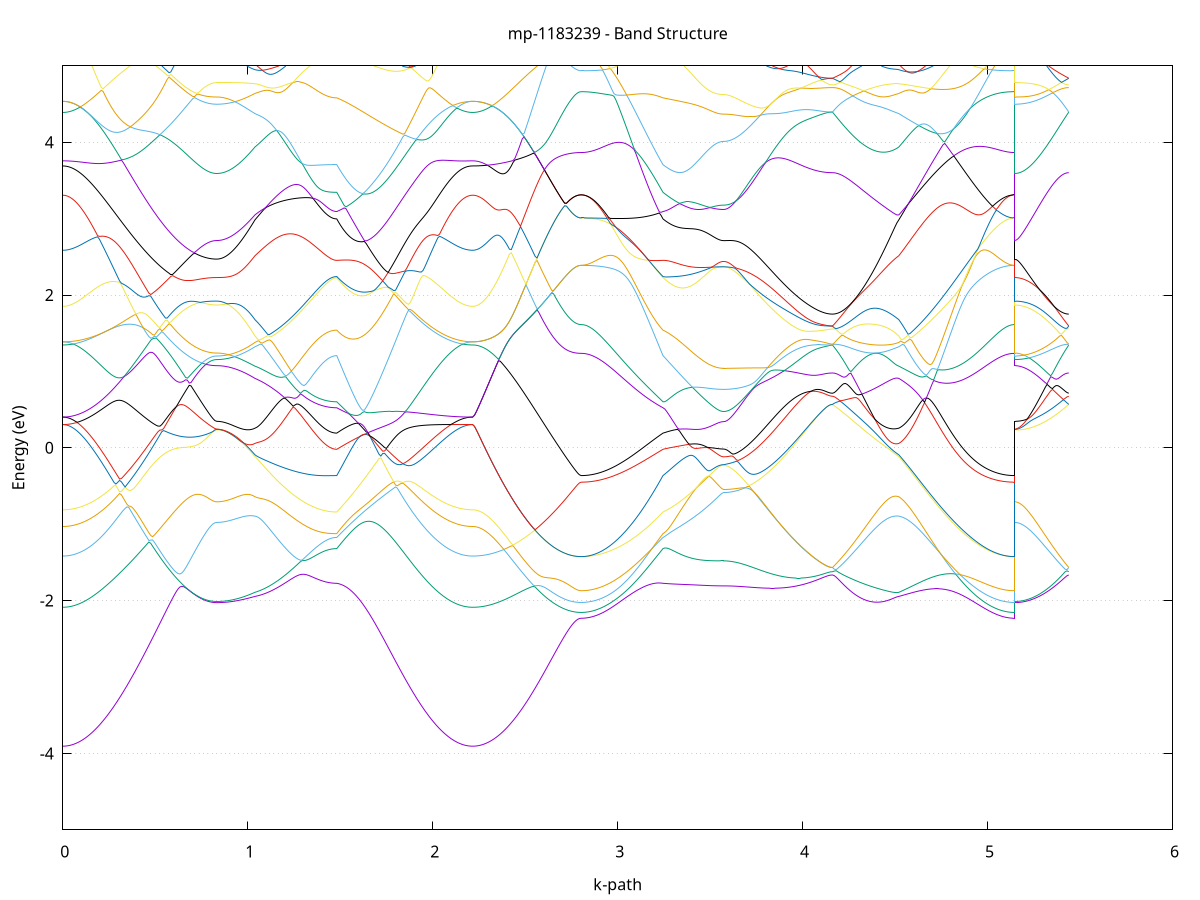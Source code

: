 set title 'mp-1183239 - Band Structure'
set xlabel 'k-path'
set ylabel 'Energy (eV)'
set grid y
set yrange [-5:5]
set terminal png size 800,600
set output 'mp-1183239_bands_gnuplot.png'
plot '-' using 1:2 with lines notitle, '-' using 1:2 with lines notitle, '-' using 1:2 with lines notitle, '-' using 1:2 with lines notitle, '-' using 1:2 with lines notitle, '-' using 1:2 with lines notitle, '-' using 1:2 with lines notitle, '-' using 1:2 with lines notitle, '-' using 1:2 with lines notitle, '-' using 1:2 with lines notitle, '-' using 1:2 with lines notitle, '-' using 1:2 with lines notitle, '-' using 1:2 with lines notitle, '-' using 1:2 with lines notitle, '-' using 1:2 with lines notitle, '-' using 1:2 with lines notitle, '-' using 1:2 with lines notitle, '-' using 1:2 with lines notitle, '-' using 1:2 with lines notitle, '-' using 1:2 with lines notitle, '-' using 1:2 with lines notitle, '-' using 1:2 with lines notitle, '-' using 1:2 with lines notitle, '-' using 1:2 with lines notitle, '-' using 1:2 with lines notitle, '-' using 1:2 with lines notitle, '-' using 1:2 with lines notitle, '-' using 1:2 with lines notitle, '-' using 1:2 with lines notitle, '-' using 1:2 with lines notitle, '-' using 1:2 with lines notitle, '-' using 1:2 with lines notitle, '-' using 1:2 with lines notitle, '-' using 1:2 with lines notitle, '-' using 1:2 with lines notitle, '-' using 1:2 with lines notitle, '-' using 1:2 with lines notitle, '-' using 1:2 with lines notitle, '-' using 1:2 with lines notitle, '-' using 1:2 with lines notitle, '-' using 1:2 with lines notitle, '-' using 1:2 with lines notitle, '-' using 1:2 with lines notitle, '-' using 1:2 with lines notitle, '-' using 1:2 with lines notitle, '-' using 1:2 with lines notitle, '-' using 1:2 with lines notitle, '-' using 1:2 with lines notitle
0.000000 -36.339158
0.009908 -36.339158
0.019816 -36.339058
0.029724 -36.339058
0.039632 -36.338858
0.049540 -36.338758
0.059448 -36.338558
0.069356 -36.338258
0.079264 -36.337958
0.089172 -36.337658
0.099080 -36.337258
0.108988 -36.336958
0.118896 -36.336558
0.128804 -36.336058
0.138712 -36.335558
0.148620 -36.335058
0.158528 -36.334458
0.168437 -36.333958
0.178345 -36.333258
0.188253 -36.332658
0.198161 -36.331958
0.208069 -36.331258
0.217977 -36.330458
0.227885 -36.329758
0.237793 -36.328958
0.247701 -36.328158
0.257609 -36.327258
0.267517 -36.326358
0.277425 -36.325458
0.287333 -36.324558
0.297241 -36.323658
0.307149 -36.322658
0.317057 -36.321658
0.326965 -36.320658
0.336873 -36.319658
0.346781 -36.318558
0.356689 -36.317558
0.366597 -36.316458
0.376505 -36.315358
0.386413 -36.314258
0.396321 -36.313158
0.406229 -36.312058
0.416137 -36.310858
0.426045 -36.309758
0.435953 -36.308558
0.445861 -36.307458
0.455769 -36.306258
0.465677 -36.305058
0.475585 -36.303858
0.485493 -36.302758
0.495402 -36.301558
0.505310 -36.300358
0.515218 -36.299158
0.525126 -36.297958
0.535034 -36.296758
0.544942 -36.295558
0.554850 -36.294458
0.564758 -36.293258
0.574666 -36.292058
0.584574 -36.290958
0.594482 -36.289758
0.604390 -36.288658
0.614298 -36.287458
0.624206 -36.286358
0.634114 -36.285258
0.644022 -36.284058
0.653930 -36.283058
0.663838 -36.281958
0.673746 -36.280958
0.683654 -36.279858
0.693562 -36.278858
0.703470 -36.277858
0.713378 -36.276958
0.723286 -36.275958
0.733194 -36.275058
0.743102 -36.274258
0.753010 -36.273458
0.762918 -36.272658
0.772826 -36.271958
0.782734 -36.271258
0.792642 -36.270758
0.802550 -36.270258
0.812458 -36.269958
0.822367 -36.269758
0.832275 -36.269658
0.832275 -36.269658
0.842124 -36.269658
0.851973 -36.269658
0.861823 -36.269658
0.871672 -36.269658
0.881521 -36.269658
0.891371 -36.269658
0.901220 -36.269658
0.911069 -36.269658
0.920919 -36.269658
0.930768 -36.269758
0.940617 -36.269758
0.950467 -36.269758
0.960316 -36.269758
0.970165 -36.269758
0.980015 -36.269758
0.989864 -36.269758
0.999714 -36.269758
1.009563 -36.269758
1.019412 -36.269758
1.029262 -36.269858
1.039111 -36.269858
1.039111 -36.269858
1.048939 -36.269858
1.058767 -36.269858
1.068594 -36.270058
1.078422 -36.270158
1.088250 -36.270358
1.098078 -36.270558
1.107906 -36.270758
1.117733 -36.270958
1.127561 -36.271158
1.137389 -36.271458
1.147217 -36.271658
1.157045 -36.271958
1.166873 -36.272158
1.176700 -36.272458
1.186528 -36.272758
1.196356 -36.272958
1.206184 -36.273258
1.216012 -36.273558
1.225839 -36.273758
1.235667 -36.274058
1.245495 -36.274258
1.255323 -36.274558
1.265151 -36.274758
1.274978 -36.274958
1.284806 -36.275258
1.294634 -36.275458
1.304462 -36.275658
1.314290 -36.275858
1.324117 -36.276058
1.333945 -36.276158
1.343773 -36.276358
1.353601 -36.276558
1.363429 -36.276658
1.373257 -36.276858
1.383084 -36.276958
1.392912 -36.277058
1.402740 -36.277158
1.412568 -36.277258
1.422396 -36.277358
1.432223 -36.277358
1.442051 -36.277458
1.451879 -36.277458
1.461707 -36.277558
1.471535 -36.277558
1.481362 -36.277558
1.481362 -36.277558
1.491292 -36.278158
1.501221 -36.278858
1.511150 -36.279558
1.521079 -36.280258
1.531009 -36.281058
1.540938 -36.281858
1.550867 -36.282758
1.560796 -36.283658
1.570725 -36.284458
1.580655 -36.285558
1.590584 -36.286458
1.600513 -36.287458
1.610442 -36.288558
1.620372 -36.289558
1.630301 -36.290658
1.640230 -36.291758
1.650159 -36.292858
1.660088 -36.293958
1.670018 -36.295158
1.679947 -36.296258
1.689876 -36.297458
1.699805 -36.298658
1.709735 -36.299758
1.719664 -36.300958
1.729593 -36.302158
1.739522 -36.303358
1.749451 -36.304558
1.759381 -36.305758
1.769310 -36.306958
1.779239 -36.308058
1.789168 -36.309258
1.799098 -36.310458
1.809027 -36.311558
1.818956 -36.312758
1.828885 -36.313858
1.838814 -36.315058
1.848744 -36.316158
1.858673 -36.317258
1.868602 -36.318258
1.878531 -36.319358
1.888461 -36.320458
1.898390 -36.321458
1.908319 -36.322458
1.918248 -36.323458
1.928177 -36.324358
1.938107 -36.325358
1.948036 -36.326258
1.957965 -36.327158
1.967894 -36.327958
1.977824 -36.328858
1.987753 -36.329658
1.997682 -36.330458
2.007611 -36.331158
2.017540 -36.331858
2.027470 -36.332558
2.037399 -36.333258
2.047328 -36.333858
2.057257 -36.334458
2.067187 -36.335058
2.077116 -36.335558
2.087045 -36.336058
2.096974 -36.336458
2.106903 -36.336958
2.116833 -36.337358
2.126762 -36.337658
2.136691 -36.337958
2.146620 -36.338258
2.156550 -36.338458
2.166479 -36.338758
2.176408 -36.338858
2.186337 -36.339058
2.196266 -36.339058
2.206196 -36.339158
2.216125 -36.339158
2.216125 -36.339158
2.226070 -36.339158
2.236015 -36.339058
2.245960 -36.338958
2.255905 -36.338858
2.265850 -36.338658
2.275796 -36.338458
2.285741 -36.338258
2.295686 -36.337958
2.305631 -36.337558
2.315576 -36.337258
2.325521 -36.336858
2.335466 -36.336358
2.345411 -36.335958
2.355356 -36.335358
2.365302 -36.334858
2.375247 -36.334258
2.385192 -36.333658
2.395137 -36.332958
2.405082 -36.332358
2.415027 -36.331558
2.424972 -36.330858
2.434917 -36.330058
2.444862 -36.329258
2.454808 -36.328358
2.464753 -36.327558
2.474698 -36.326658
2.484643 -36.325658
2.494588 -36.324758
2.504533 -36.323758
2.514478 -36.322758
2.524423 -36.321758
2.534369 -36.320658
2.544314 -36.319558
2.554259 -36.318458
2.564204 -36.317358
2.574149 -36.316258
2.584094 -36.315058
2.594039 -36.313958
2.603984 -36.312758
2.613929 -36.311558
2.623875 -36.310358
2.633820 -36.309158
2.643765 -36.307958
2.653710 -36.306758
2.663655 -36.305658
2.673600 -36.304458
2.683545 -36.303258
2.693490 -36.302058
2.703435 -36.300958
2.713381 -36.299858
2.723326 -36.298858
2.733271 -36.297858
2.743216 -36.296858
2.753161 -36.296058
2.763106 -36.295358
2.773051 -36.294758
2.782996 -36.294258
2.792941 -36.293958
2.802887 -36.293858
2.802887 -36.293858
2.812714 -36.293858
2.822542 -36.293858
2.832370 -36.293758
2.842198 -36.293658
2.852026 -36.293558
2.861853 -36.293458
2.871681 -36.293258
2.881509 -36.293058
2.891337 -36.292858
2.901165 -36.292558
2.910993 -36.292358
2.920820 -36.292058
2.930648 -36.291758
2.940476 -36.291358
2.950304 -36.291058
2.960132 -36.290658
2.969959 -36.290258
2.979787 -36.289758
2.989615 -36.289358
2.999443 -36.288858
3.009271 -36.288358
3.019098 -36.287858
3.028926 -36.287258
3.038754 -36.286758
3.048582 -36.286158
3.058410 -36.285558
3.068238 -36.284858
3.078065 -36.284258
3.087893 -36.283558
3.097721 -36.282858
3.107549 -36.282158
3.117377 -36.281458
3.127204 -36.280758
3.137032 -36.279958
3.146860 -36.279258
3.156688 -36.278458
3.166516 -36.277658
3.176343 -36.276758
3.186171 -36.275958
3.195999 -36.275158
3.205827 -36.275358
3.215655 -36.275858
3.225483 -36.276458
3.235310 -36.276958
3.245138 -36.277558
3.245138 -36.277458
3.255072 -36.277858
3.265006 -36.278358
3.274940 -36.278858
3.284873 -36.279458
3.294807 -36.280058
3.304741 -36.280658
3.314675 -36.281258
3.324609 -36.281858
3.334542 -36.282458
3.344476 -36.283058
3.354410 -36.283558
3.364344 -36.284158
3.374278 -36.284658
3.384211 -36.285158
3.394145 -36.285658
3.404079 -36.286058
3.414013 -36.286558
3.423947 -36.286958
3.433880 -36.287358
3.443814 -36.287658
3.453748 -36.288058
3.463682 -36.288358
3.473616 -36.288658
3.483549 -36.288858
3.493483 -36.289058
3.503417 -36.289258
3.513351 -36.289458
3.523285 -36.289658
3.533218 -36.289758
3.543152 -36.289858
3.553086 -36.289958
3.563020 -36.289958
3.572954 -36.289958
3.572954 -36.289958
3.582928 -36.289958
3.592903 -36.289958
3.602878 -36.289858
3.612852 -36.289858
3.622827 -36.289758
3.632802 -36.289658
3.642776 -36.289558
3.652751 -36.289458
3.662726 -36.289258
3.672701 -36.289058
3.682675 -36.288858
3.692650 -36.288658
3.702625 -36.288458
3.712599 -36.288258
3.722574 -36.287958
3.732549 -36.287758
3.742523 -36.287458
3.752498 -36.287158
3.762473 -36.286758
3.772448 -36.286458
3.782422 -36.286158
3.792397 -36.285758
3.802372 -36.285358
3.812346 -36.284958
3.822321 -36.284558
3.832296 -36.284158
3.842270 -36.283758
3.852245 -36.283258
3.862220 -36.282858
3.872194 -36.282358
3.882169 -36.281858
3.892144 -36.281458
3.902119 -36.280858
3.912093 -36.280458
3.922068 -36.279958
3.932043 -36.279358
3.942017 -36.278858
3.951992 -36.278358
3.961967 -36.277758
3.971941 -36.277258
3.981916 -36.276758
3.991891 -36.276158
4.001865 -36.275658
4.011840 -36.275158
4.021815 -36.274558
4.031790 -36.274058
4.041764 -36.273458
4.051739 -36.273058
4.061714 -36.272558
4.071688 -36.272058
4.081663 -36.271658
4.091638 -36.271258
4.101612 -36.270858
4.111587 -36.270558
4.121562 -36.270258
4.131537 -36.269958
4.141511 -36.269858
4.151486 -36.269758
4.161461 -36.269658
4.161461 -36.269658
4.171432 -36.269658
4.181403 -36.269758
4.191374 -36.269758
4.201345 -36.269858
4.211316 -36.269958
4.221288 -36.269958
4.231259 -36.270058
4.241230 -36.270158
4.251201 -36.270258
4.261172 -36.270258
4.271143 -36.270458
4.281115 -36.270558
4.291086 -36.270558
4.301057 -36.270658
4.311028 -36.270758
4.320999 -36.270758
4.330970 -36.270758
4.340942 -36.270858
4.350913 -36.270858
4.360884 -36.270858
4.370855 -36.270858
4.380826 -36.270858
4.390797 -36.270758
4.400769 -36.270658
4.410740 -36.270558
4.420711 -36.270558
4.430682 -36.270558
4.440653 -36.270458
4.450624 -36.270358
4.460595 -36.270258
4.470567 -36.270158
4.480538 -36.270058
4.490509 -36.269958
4.500480 -36.269858
4.510451 -36.269858
4.520422 -36.269858
4.520422 -36.269758
4.530350 -36.269858
4.540278 -36.269858
4.550205 -36.269858
4.560133 -36.269958
4.570060 -36.269958
4.579988 -36.269958
4.589916 -36.269958
4.599843 -36.270058
4.609771 -36.270058
4.619698 -36.270058
4.629626 -36.270058
4.639554 -36.270158
4.649481 -36.270158
4.659409 -36.270158
4.669336 -36.270858
4.679264 -36.271558
4.689191 -36.272258
4.699119 -36.272958
4.709047 -36.273658
4.718974 -36.274358
4.728902 -36.275058
4.738829 -36.275758
4.748757 -36.276458
4.758685 -36.277158
4.768612 -36.277858
4.778540 -36.278558
4.788467 -36.279258
4.798395 -36.279958
4.808323 -36.280558
4.818250 -36.281258
4.828178 -36.281958
4.838105 -36.282558
4.848033 -36.283258
4.857961 -36.283858
4.867888 -36.284458
4.877816 -36.285058
4.887743 -36.285658
4.897671 -36.286258
4.907598 -36.286758
4.917526 -36.287358
4.927454 -36.287858
4.937381 -36.288358
4.947309 -36.288858
4.957236 -36.289358
4.967164 -36.289758
4.977092 -36.290258
4.987019 -36.290658
4.996947 -36.290958
5.006874 -36.291358
5.016802 -36.291658
5.026730 -36.292058
5.036657 -36.292358
5.046585 -36.292558
5.056512 -36.292858
5.066440 -36.293058
5.076367 -36.293258
5.086295 -36.293458
5.096223 -36.293558
5.106150 -36.293658
5.116078 -36.293758
5.126005 -36.293858
5.135933 -36.293858
5.145861 -36.293858
5.145861 -36.269658
5.155640 -36.269658
5.165419 -36.269658
5.175199 -36.269658
5.184978 -36.269658
5.194757 -36.269658
5.204537 -36.269658
5.214316 -36.269658
5.224096 -36.269658
5.233875 -36.269658
5.243654 -36.269658
5.253434 -36.269658
5.263213 -36.269658
5.272992 -36.269658
5.282772 -36.269658
5.292551 -36.269658
5.302330 -36.269658
5.312110 -36.269658
5.321889 -36.269658
5.331668 -36.269658
5.341448 -36.269658
5.351227 -36.269658
5.361007 -36.269658
5.370786 -36.269658
5.380565 -36.269658
5.390345 -36.269658
5.400124 -36.269658
5.409903 -36.269658
5.419683 -36.269658
5.429462 -36.269658
5.439241 -36.269658
e
0.000000 -36.229258
0.009908 -36.229258
0.019816 -36.229358
0.029724 -36.229358
0.039632 -36.229358
0.049540 -36.229358
0.059448 -36.229458
0.069356 -36.229458
0.079264 -36.229558
0.089172 -36.229558
0.099080 -36.229558
0.108988 -36.229758
0.118896 -36.229858
0.128804 -36.229958
0.138712 -36.230058
0.148620 -36.230158
0.158528 -36.230158
0.168437 -36.230358
0.178345 -36.230458
0.188253 -36.230658
0.198161 -36.230758
0.208069 -36.230958
0.217977 -36.231058
0.227885 -36.231258
0.237793 -36.231458
0.247701 -36.231658
0.257609 -36.231858
0.267517 -36.232058
0.277425 -36.232258
0.287333 -36.232458
0.297241 -36.232758
0.307149 -36.232958
0.317057 -36.233258
0.326965 -36.233458
0.336873 -36.233758
0.346781 -36.234058
0.356689 -36.234358
0.366597 -36.234658
0.376505 -36.235258
0.386413 -36.235958
0.396321 -36.236658
0.406229 -36.237358
0.416137 -36.238058
0.426045 -36.238658
0.435953 -36.239358
0.445861 -36.240058
0.455769 -36.240758
0.465677 -36.241458
0.475585 -36.242058
0.485493 -36.242758
0.495402 -36.243358
0.505310 -36.244058
0.515218 -36.244658
0.525126 -36.245258
0.535034 -36.245958
0.544942 -36.246558
0.554850 -36.247158
0.564758 -36.247758
0.574666 -36.248258
0.584574 -36.248858
0.594482 -36.249358
0.604390 -36.249858
0.614298 -36.250358
0.624206 -36.250858
0.634114 -36.251358
0.644022 -36.251758
0.653930 -36.252258
0.663838 -36.252658
0.673746 -36.253058
0.683654 -36.253458
0.693562 -36.253758
0.703470 -36.254058
0.713378 -36.254358
0.723286 -36.254658
0.733194 -36.254958
0.743102 -36.255158
0.753010 -36.255358
0.762918 -36.255558
0.772826 -36.255758
0.782734 -36.255858
0.792642 -36.255958
0.802550 -36.256158
0.812458 -36.256358
0.822367 -36.256558
0.832275 -36.256658
0.832275 -36.256658
0.842124 -36.256658
0.851973 -36.256558
0.861823 -36.256558
0.871672 -36.256458
0.881521 -36.256558
0.891371 -36.256658
0.901220 -36.256858
0.911069 -36.257058
0.920919 -36.257258
0.930768 -36.257458
0.940617 -36.257758
0.950467 -36.258058
0.960316 -36.258358
0.970165 -36.258758
0.980015 -36.259058
0.989864 -36.259458
0.999714 -36.259858
1.009563 -36.260258
1.019412 -36.260758
1.029262 -36.261158
1.039111 -36.261658
1.039111 -36.261658
1.048939 -36.262058
1.058767 -36.262358
1.068594 -36.262758
1.078422 -36.262958
1.088250 -36.263358
1.098078 -36.263758
1.107906 -36.264058
1.117733 -36.264358
1.127561 -36.264658
1.137389 -36.264958
1.147217 -36.265258
1.157045 -36.265558
1.166873 -36.265858
1.176700 -36.266158
1.186528 -36.266458
1.196356 -36.266658
1.206184 -36.266958
1.216012 -36.267158
1.225839 -36.267458
1.235667 -36.267658
1.245495 -36.267958
1.255323 -36.268158
1.265151 -36.268358
1.274978 -36.268558
1.284806 -36.268758
1.294634 -36.268958
1.304462 -36.269158
1.314290 -36.269358
1.324117 -36.269458
1.333945 -36.269658
1.343773 -36.269758
1.353601 -36.269858
1.363429 -36.270058
1.373257 -36.270158
1.383084 -36.270258
1.392912 -36.270358
1.402740 -36.270458
1.412568 -36.270558
1.422396 -36.270558
1.432223 -36.270658
1.442051 -36.270658
1.451879 -36.270758
1.461707 -36.270758
1.471535 -36.270758
1.481362 -36.270758
1.481362 -36.270758
1.491292 -36.269858
1.501221 -36.268958
1.511150 -36.267958
1.521079 -36.266958
1.531009 -36.266058
1.540938 -36.265158
1.550867 -36.264158
1.560796 -36.263258
1.570725 -36.262158
1.580655 -36.261258
1.590584 -36.260258
1.600513 -36.259258
1.610442 -36.258358
1.620372 -36.257358
1.630301 -36.256358
1.640230 -36.255358
1.650159 -36.254358
1.660088 -36.253458
1.670018 -36.252458
1.679947 -36.251458
1.689876 -36.250458
1.699805 -36.249558
1.709735 -36.248558
1.719664 -36.247658
1.729593 -36.246658
1.739522 -36.245658
1.749451 -36.244758
1.759381 -36.243858
1.769310 -36.242958
1.779239 -36.242058
1.789168 -36.241158
1.799098 -36.240258
1.809027 -36.239358
1.818956 -36.238558
1.828885 -36.237658
1.838814 -36.236858
1.848744 -36.236058
1.858673 -36.235258
1.868602 -36.234458
1.878531 -36.233658
1.888461 -36.232958
1.898390 -36.232658
1.908319 -36.232558
1.918248 -36.232358
1.928177 -36.232158
1.938107 -36.231958
1.948036 -36.231658
1.957965 -36.231658
1.967894 -36.231458
1.977824 -36.231258
1.987753 -36.231158
1.997682 -36.230958
2.007611 -36.230858
2.017540 -36.230758
2.027470 -36.230358
2.037399 -36.230458
2.047328 -36.230358
2.057257 -36.230258
2.067187 -36.230058
2.077116 -36.229958
2.087045 -36.229558
2.096974 -36.229458
2.106903 -36.229758
2.116833 -36.229658
2.126762 -36.229558
2.136691 -36.229558
2.146620 -36.229458
2.156550 -36.229458
2.166479 -36.229358
2.176408 -36.229358
2.186337 -36.229358
2.196266 -36.229358
2.206196 -36.229258
2.216125 -36.229258
2.216125 -36.228658
2.226070 -36.229258
2.236015 -36.229258
2.245960 -36.229458
2.255905 -36.229558
2.265850 -36.229758
2.275796 -36.229958
2.285741 -36.230158
2.295686 -36.230458
2.305631 -36.230758
2.315576 -36.231058
2.325521 -36.231458
2.335466 -36.231858
2.345411 -36.232258
2.355356 -36.232758
2.365302 -36.233258
2.375247 -36.233758
2.385192 -36.234258
2.395137 -36.234958
2.405082 -36.235558
2.415027 -36.236258
2.424972 -36.236958
2.434917 -36.237658
2.444862 -36.238458
2.454808 -36.239158
2.464753 -36.240058
2.474698 -36.240858
2.484643 -36.241758
2.494588 -36.242658
2.504533 -36.243558
2.514478 -36.244458
2.524423 -36.245458
2.534369 -36.246458
2.544314 -36.247458
2.554259 -36.248458
2.564204 -36.249558
2.574149 -36.250558
2.584094 -36.251658
2.594039 -36.252758
2.603984 -36.253858
2.613929 -36.254958
2.623875 -36.256058
2.633820 -36.257258
2.643765 -36.258458
2.653710 -36.259558
2.663655 -36.260758
2.673600 -36.261858
2.683545 -36.262958
2.693490 -36.264158
2.703435 -36.265258
2.713381 -36.266258
2.723326 -36.267258
2.733271 -36.268258
2.743216 -36.269158
2.753161 -36.269958
2.763106 -36.270758
2.773051 -36.271358
2.782996 -36.271558
2.792941 -36.271958
2.802887 -36.272158
2.802887 -36.272158
2.812714 -36.272058
2.822542 -36.272158
2.832370 -36.271958
2.842198 -36.271958
2.852026 -36.272058
2.861853 -36.272058
2.871681 -36.272058
2.881509 -36.272058
2.891337 -36.271858
2.901165 -36.271958
2.910993 -36.271958
2.920820 -36.271958
2.930648 -36.271958
2.940476 -36.271958
2.950304 -36.271858
2.960132 -36.271858
2.969959 -36.271858
2.979787 -36.271858
2.989615 -36.271858
2.999443 -36.271858
3.009271 -36.271858
3.019098 -36.271858
3.028926 -36.271858
3.038754 -36.271958
3.048582 -36.271958
3.058410 -36.272058
3.068238 -36.272058
3.078065 -36.272158
3.087893 -36.272258
3.097721 -36.272358
3.107549 -36.272558
3.117377 -36.272658
3.127204 -36.272858
3.137032 -36.273058
3.146860 -36.273358
3.156688 -36.273658
3.166516 -36.273958
3.176343 -36.274158
3.186171 -36.274558
3.195999 -36.274958
3.205827 -36.274258
3.215655 -36.273458
3.225483 -36.272558
3.235310 -36.271658
3.245138 -36.270758
3.245138 -36.270758
3.255072 -36.270258
3.265006 -36.269658
3.274940 -36.269058
3.284873 -36.268358
3.294807 -36.267658
3.304741 -36.266958
3.314675 -36.266258
3.324609 -36.265658
3.334542 -36.265058
3.344476 -36.264358
3.354410 -36.263758
3.364344 -36.263258
3.374278 -36.262658
3.384211 -36.262158
3.394145 -36.261658
3.404079 -36.261158
3.414013 -36.260758
3.423947 -36.260358
3.433880 -36.260058
3.443814 -36.259658
3.453748 -36.259358
3.463682 -36.259058
3.473616 -36.258858
3.483549 -36.258558
3.493483 -36.258358
3.503417 -36.258258
3.513351 -36.258058
3.523285 -36.257958
3.533218 -36.257858
3.543152 -36.257758
3.553086 -36.257658
3.563020 -36.257658
3.572954 -36.257658
3.572954 -36.257658
3.582928 -36.257658
3.592903 -36.257658
3.602878 -36.257658
3.612852 -36.257658
3.622827 -36.257658
3.632802 -36.257558
3.642776 -36.257558
3.652751 -36.257558
3.662726 -36.257558
3.672701 -36.257558
3.682675 -36.257558
3.692650 -36.257558
3.702625 -36.257458
3.712599 -36.257458
3.722574 -36.257458
3.732549 -36.257458
3.742523 -36.257358
3.752498 -36.257358
3.762473 -36.257358
3.772448 -36.257358
3.782422 -36.257258
3.792397 -36.257258
3.802372 -36.257258
3.812346 -36.257158
3.822321 -36.257158
3.832296 -36.257158
3.842270 -36.257058
3.852245 -36.257058
3.862220 -36.257058
3.872194 -36.256958
3.882169 -36.256958
3.892144 -36.256958
3.902119 -36.256858
3.912093 -36.256858
3.922068 -36.256858
3.932043 -36.256858
3.942017 -36.256758
3.951992 -36.256758
3.961967 -36.256658
3.971941 -36.256658
3.981916 -36.256658
3.991891 -36.256658
4.001865 -36.256658
4.011840 -36.256558
4.021815 -36.256558
4.031790 -36.256558
4.041764 -36.256458
4.051739 -36.256558
4.061714 -36.256458
4.071688 -36.256458
4.081663 -36.256458
4.091638 -36.256458
4.101612 -36.256458
4.111587 -36.256458
4.121562 -36.256458
4.131537 -36.256458
4.141511 -36.256458
4.151486 -36.256458
4.161461 -36.256458
4.161461 -36.256458
4.171432 -36.256458
4.181403 -36.256458
4.191374 -36.256358
4.201345 -36.256358
4.211316 -36.256358
4.221288 -36.256358
4.231259 -36.256258
4.241230 -36.256258
4.251201 -36.256158
4.261172 -36.256058
4.271143 -36.256158
4.281115 -36.256158
4.291086 -36.256158
4.301057 -36.256258
4.311028 -36.256258
4.320999 -36.256358
4.330970 -36.256458
4.340942 -36.256558
4.350913 -36.256758
4.360884 -36.256858
4.370855 -36.257058
4.380826 -36.257258
4.390797 -36.257558
4.400769 -36.257658
4.410740 -36.257958
4.420711 -36.258358
4.430682 -36.258658
4.440653 -36.258958
4.450624 -36.259258
4.460595 -36.259658
4.470567 -36.259958
4.480538 -36.260358
4.490509 -36.260658
4.500480 -36.261058
4.510451 -36.261358
4.520422 -36.261658
4.520422 -36.261558
4.530350 -36.262158
4.540278 -36.262758
4.550205 -36.263258
4.560133 -36.263858
4.570060 -36.264358
4.579988 -36.264958
4.589916 -36.265558
4.599843 -36.266258
4.609771 -36.266858
4.619698 -36.267458
4.629626 -36.268158
4.639554 -36.268858
4.649481 -36.269458
4.659409 -36.270158
4.669336 -36.270258
4.679264 -36.270258
4.689191 -36.270358
4.699119 -36.270358
4.709047 -36.270358
4.718974 -36.270458
4.728902 -36.270458
4.738829 -36.270558
4.748757 -36.270558
4.758685 -36.270658
4.768612 -36.270658
4.778540 -36.270758
4.788467 -36.270758
4.798395 -36.270858
4.808323 -36.270858
4.818250 -36.270858
4.828178 -36.270958
4.838105 -36.271058
4.848033 -36.271058
4.857961 -36.271158
4.867888 -36.271158
4.877816 -36.271258
4.887743 -36.271358
4.897671 -36.271358
4.907598 -36.271458
4.917526 -36.271458
4.927454 -36.271458
4.937381 -36.271558
4.947309 -36.271558
4.957236 -36.271658
4.967164 -36.271658
4.977092 -36.271758
4.987019 -36.271758
4.996947 -36.271858
5.006874 -36.271858
5.016802 -36.271858
5.026730 -36.271958
5.036657 -36.271958
5.046585 -36.271958
5.056512 -36.271958
5.066440 -36.272058
5.076367 -36.272058
5.086295 -36.272058
5.096223 -36.272058
5.106150 -36.272058
5.116078 -36.272158
5.126005 -36.272158
5.135933 -36.272158
5.145861 -36.272158
5.145861 -36.256658
5.155640 -36.256658
5.165419 -36.256658
5.175199 -36.256658
5.184978 -36.256658
5.194757 -36.256658
5.204537 -36.256658
5.214316 -36.256658
5.224096 -36.256658
5.233875 -36.256558
5.243654 -36.256558
5.253434 -36.256558
5.263213 -36.256558
5.272992 -36.256558
5.282772 -36.256558
5.292551 -36.256558
5.302330 -36.256558
5.312110 -36.256558
5.321889 -36.256558
5.331668 -36.256558
5.341448 -36.256558
5.351227 -36.256558
5.361007 -36.256458
5.370786 -36.256458
5.380565 -36.256458
5.390345 -36.256458
5.400124 -36.256458
5.409903 -36.256458
5.419683 -36.256458
5.429462 -36.256458
5.439241 -36.256458
e
0.000000 -36.219758
0.009908 -36.219758
0.019816 -36.219758
0.029724 -36.219858
0.039632 -36.219958
0.049540 -36.220058
0.059448 -36.220158
0.069356 -36.220358
0.079264 -36.220558
0.089172 -36.220758
0.099080 -36.220858
0.108988 -36.221258
0.118896 -36.221558
0.128804 -36.221858
0.138712 -36.222158
0.148620 -36.222558
0.158528 -36.222858
0.168437 -36.223258
0.178345 -36.223758
0.188253 -36.224158
0.198161 -36.224658
0.208069 -36.225058
0.217977 -36.225558
0.227885 -36.226058
0.237793 -36.226658
0.247701 -36.227158
0.257609 -36.227758
0.267517 -36.228258
0.277425 -36.228858
0.287333 -36.229458
0.297241 -36.230058
0.307149 -36.230758
0.317057 -36.231358
0.326965 -36.231958
0.336873 -36.232658
0.346781 -36.233258
0.356689 -36.233958
0.366597 -36.234658
0.376505 -36.234958
0.386413 -36.235258
0.396321 -36.235558
0.406229 -36.235958
0.416137 -36.236258
0.426045 -36.236658
0.435953 -36.236958
0.445861 -36.237358
0.455769 -36.237758
0.465677 -36.238158
0.475585 -36.238558
0.485493 -36.239058
0.495402 -36.239458
0.505310 -36.239858
0.515218 -36.240358
0.525126 -36.240758
0.535034 -36.241258
0.544942 -36.241758
0.554850 -36.242258
0.564758 -36.242758
0.574666 -36.243258
0.584574 -36.243858
0.594482 -36.244358
0.604390 -36.244858
0.614298 -36.245458
0.624206 -36.246058
0.634114 -36.246558
0.644022 -36.247058
0.653930 -36.247758
0.663838 -36.248358
0.673746 -36.248958
0.683654 -36.249558
0.693562 -36.250158
0.703470 -36.250758
0.713378 -36.251458
0.723286 -36.252058
0.733194 -36.252658
0.743102 -36.253258
0.753010 -36.253858
0.762918 -36.254358
0.772826 -36.254858
0.782734 -36.255358
0.792642 -36.255758
0.802550 -36.256058
0.812458 -36.256158
0.822367 -36.256158
0.832275 -36.256158
0.832275 -36.256158
0.842124 -36.256258
0.851973 -36.256258
0.861823 -36.256358
0.871672 -36.256458
0.881521 -36.256358
0.891371 -36.256158
0.901220 -36.256058
0.911069 -36.255858
0.920919 -36.255658
0.930768 -36.255358
0.940617 -36.255158
0.950467 -36.254858
0.960316 -36.254558
0.970165 -36.254258
0.980015 -36.253858
0.989864 -36.253458
0.999714 -36.253058
1.009563 -36.252658
1.019412 -36.252258
1.029262 -36.251858
1.039111 -36.251358
1.039111 -36.251358
1.048939 -36.250958
1.058767 -36.250558
1.068594 -36.250158
1.078422 -36.249658
1.088250 -36.249258
1.098078 -36.248858
1.107906 -36.248358
1.117733 -36.247858
1.127561 -36.247358
1.137389 -36.246858
1.147217 -36.246258
1.157045 -36.245758
1.166873 -36.245258
1.176700 -36.244758
1.186528 -36.244258
1.196356 -36.243758
1.206184 -36.243358
1.216012 -36.242858
1.225839 -36.242358
1.235667 -36.241958
1.245495 -36.241458
1.255323 -36.241058
1.265151 -36.240658
1.274978 -36.240258
1.284806 -36.239858
1.294634 -36.239558
1.304462 -36.239158
1.314290 -36.238858
1.324117 -36.238558
1.333945 -36.238258
1.343773 -36.237958
1.353601 -36.237658
1.363429 -36.237458
1.373257 -36.237158
1.383084 -36.236958
1.392912 -36.236758
1.402740 -36.236658
1.412568 -36.236458
1.422396 -36.236358
1.432223 -36.236258
1.442051 -36.236158
1.451879 -36.236058
1.461707 -36.236058
1.471535 -36.236058
1.481362 -36.235958
1.481362 -36.235958
1.491292 -36.236258
1.501221 -36.236458
1.511150 -36.236658
1.521079 -36.236858
1.531009 -36.237058
1.540938 -36.237158
1.550867 -36.237258
1.560796 -36.237358
1.570725 -36.237358
1.580655 -36.237458
1.590584 -36.237458
1.600513 -36.237458
1.610442 -36.237458
1.620372 -36.237458
1.630301 -36.237358
1.640230 -36.237258
1.650159 -36.237158
1.660088 -36.237058
1.670018 -36.236958
1.679947 -36.236858
1.689876 -36.236658
1.699805 -36.236558
1.709735 -36.236358
1.719664 -36.236258
1.729593 -36.236058
1.739522 -36.235858
1.749451 -36.235658
1.759381 -36.235458
1.769310 -36.235258
1.779239 -36.235058
1.789168 -36.234858
1.799098 -36.234658
1.809027 -36.234358
1.818956 -36.234258
1.828885 -36.234058
1.838814 -36.233858
1.848744 -36.233658
1.858673 -36.233458
1.868602 -36.233258
1.878531 -36.233058
1.888461 -36.232858
1.898390 -36.232158
1.908319 -36.231458
1.918248 -36.230758
1.928177 -36.230058
1.938107 -36.229358
1.948036 -36.228658
1.957965 -36.228058
1.967894 -36.227458
1.977824 -36.226958
1.987753 -36.226358
1.997682 -36.225758
2.007611 -36.225258
2.017540 -36.224758
2.027470 -36.224158
2.037399 -36.223858
2.047328 -36.223358
2.057257 -36.222958
2.067187 -36.222558
2.077116 -36.222258
2.087045 -36.221658
2.096974 -36.221358
2.106903 -36.221258
2.116833 -36.220958
2.126762 -36.220758
2.136691 -36.220558
2.146620 -36.220358
2.156550 -36.220158
2.166479 -36.220058
2.176408 -36.219958
2.186337 -36.219858
2.196266 -36.219758
2.206196 -36.219758
2.216125 -36.219758
2.216125 -36.219158
2.226070 -36.219658
2.236015 -36.219458
2.245960 -36.219758
2.255905 -36.219758
2.265850 -36.219758
2.275796 -36.219758
2.285741 -36.219758
2.295686 -36.219758
2.305631 -36.219758
2.315576 -36.219758
2.325521 -36.219758
2.335466 -36.219758
2.345411 -36.219758
2.355356 -36.219758
2.365302 -36.219758
2.375247 -36.219758
2.385192 -36.219658
2.395137 -36.219758
2.405082 -36.219758
2.415027 -36.219758
2.424972 -36.219758
2.434917 -36.219858
2.444862 -36.219858
2.454808 -36.219858
2.464753 -36.219858
2.474698 -36.219858
2.484643 -36.219858
2.494588 -36.219858
2.504533 -36.219858
2.514478 -36.219858
2.524423 -36.219858
2.534369 -36.219858
2.544314 -36.219858
2.554259 -36.219858
2.564204 -36.219858
2.574149 -36.219958
2.584094 -36.219958
2.594039 -36.219958
2.603984 -36.219958
2.613929 -36.219958
2.623875 -36.219558
2.633820 -36.219958
2.643765 -36.219958
2.653710 -36.219958
2.663655 -36.219958
2.673600 -36.219958
2.683545 -36.219958
2.693490 -36.219958
2.703435 -36.219958
2.713381 -36.219958
2.723326 -36.219958
2.733271 -36.219958
2.743216 -36.219958
2.753161 -36.219958
2.763106 -36.219958
2.773051 -36.219958
2.782996 -36.219858
2.792941 -36.219758
2.802887 -36.220058
2.802887 -36.220058
2.812714 -36.219958
2.822542 -36.220058
2.832370 -36.219858
2.842198 -36.220058
2.852026 -36.220358
2.861853 -36.220458
2.871681 -36.220658
2.881509 -36.220858
2.891337 -36.220758
2.901165 -36.221258
2.910993 -36.221558
2.920820 -36.221758
2.930648 -36.222058
2.940476 -36.222458
2.950304 -36.222758
2.960132 -36.223158
2.969959 -36.223458
2.979787 -36.223858
2.989615 -36.224358
2.999443 -36.224758
3.009271 -36.225158
3.019098 -36.225658
3.028926 -36.226158
3.038754 -36.226558
3.048582 -36.227058
3.058410 -36.227558
3.068238 -36.228058
3.078065 -36.228558
3.087893 -36.229158
3.097721 -36.229658
3.107549 -36.230158
3.117377 -36.230658
3.127204 -36.231158
3.137032 -36.231658
3.146860 -36.232158
3.156688 -36.232558
3.166516 -36.233058
3.176343 -36.233358
3.186171 -36.233858
3.195999 -36.234358
3.205827 -36.234558
3.215655 -36.235058
3.225483 -36.235358
3.235310 -36.235758
3.245138 -36.235958
3.245138 -36.235858
3.255072 -36.236158
3.265006 -36.236258
3.274940 -36.236358
3.284873 -36.236458
3.294807 -36.236558
3.304741 -36.236558
3.314675 -36.236658
3.324609 -36.236758
3.334542 -36.236758
3.344476 -36.236858
3.354410 -36.236858
3.364344 -36.236958
3.374278 -36.236958
3.384211 -36.236958
3.394145 -36.236958
3.404079 -36.236958
3.414013 -36.236958
3.423947 -36.236958
3.433880 -36.236958
3.443814 -36.236958
3.453748 -36.236958
3.463682 -36.236958
3.473616 -36.236858
3.483549 -36.236858
3.493483 -36.236858
3.503417 -36.236858
3.513351 -36.236758
3.523285 -36.236758
3.533218 -36.236758
3.543152 -36.236758
3.553086 -36.236758
3.563020 -36.236758
3.572954 -36.236758
3.572954 -36.236758
3.582928 -36.236758
3.592903 -36.236758
3.602878 -36.236858
3.612852 -36.236858
3.622827 -36.236958
3.632802 -36.237058
3.642776 -36.237158
3.652751 -36.237258
3.662726 -36.237358
3.672701 -36.237558
3.682675 -36.237758
3.692650 -36.237958
3.702625 -36.238158
3.712599 -36.238458
3.722574 -36.238658
3.732549 -36.238958
3.742523 -36.239158
3.752498 -36.239458
3.762473 -36.239758
3.772448 -36.240058
3.782422 -36.240458
3.792397 -36.240758
3.802372 -36.241158
3.812346 -36.241558
3.822321 -36.241858
3.832296 -36.242358
3.842270 -36.242758
3.852245 -36.243158
3.862220 -36.243558
3.872194 -36.244058
3.882169 -36.244458
3.892144 -36.244958
3.902119 -36.245358
3.912093 -36.245958
3.922068 -36.246458
3.932043 -36.246958
3.942017 -36.247458
3.951992 -36.247958
3.961967 -36.248358
3.971941 -36.248958
3.981916 -36.249458
3.991891 -36.250058
4.001865 -36.250558
4.011840 -36.251058
4.021815 -36.251558
4.031790 -36.252058
4.041764 -36.252558
4.051739 -36.253058
4.061714 -36.253458
4.071688 -36.254058
4.081663 -36.254458
4.091638 -36.254858
4.101612 -36.255258
4.111587 -36.255558
4.121562 -36.255858
4.131537 -36.256058
4.141511 -36.256258
4.151486 -36.256358
4.161461 -36.256458
4.161461 -36.256458
4.171432 -36.256358
4.181403 -36.256358
4.191374 -36.256358
4.201345 -36.256258
4.211316 -36.256258
4.221288 -36.256258
4.231259 -36.256158
4.241230 -36.256158
4.251201 -36.256158
4.261172 -36.255958
4.271143 -36.255958
4.281115 -36.255958
4.291086 -36.255858
4.301057 -36.255658
4.311028 -36.255558
4.320999 -36.255458
4.330970 -36.255358
4.340942 -36.255158
4.350913 -36.255058
4.360884 -36.254858
4.370855 -36.254758
4.380826 -36.254558
4.390797 -36.254358
4.400769 -36.254158
4.410740 -36.253758
4.420711 -36.253758
4.430682 -36.253558
4.440653 -36.253358
4.450624 -36.253158
4.460595 -36.252858
4.470567 -36.252658
4.480538 -36.252458
4.490509 -36.252158
4.500480 -36.251858
4.510451 -36.251658
4.520422 -36.251358
4.520422 -36.251358
4.530350 -36.250858
4.540278 -36.250358
4.550205 -36.249858
4.560133 -36.249258
4.570060 -36.248758
4.579988 -36.248158
4.589916 -36.247558
4.599843 -36.246958
4.609771 -36.246358
4.619698 -36.245758
4.629626 -36.245058
4.639554 -36.244458
4.649481 -36.243858
4.659409 -36.243158
4.669336 -36.242558
4.679264 -36.241858
4.689191 -36.241158
4.699119 -36.240458
4.709047 -36.239758
4.718974 -36.239158
4.728902 -36.238458
4.738829 -36.237758
4.748757 -36.237058
4.758685 -36.236358
4.768612 -36.235658
4.778540 -36.235058
4.788467 -36.234358
4.798395 -36.233658
4.808323 -36.232758
4.818250 -36.232058
4.828178 -36.231758
4.838105 -36.231058
4.848033 -36.230458
4.857961 -36.229858
4.867888 -36.229258
4.877816 -36.228658
4.887743 -36.228058
4.897671 -36.227558
4.907598 -36.226958
4.917526 -36.226458
4.927454 -36.225758
4.937381 -36.225458
4.947309 -36.224958
4.957236 -36.224458
4.967164 -36.224058
4.977092 -36.223658
4.987019 -36.223258
4.996947 -36.222858
5.006874 -36.222458
5.016802 -36.222158
5.026730 -36.221758
5.036657 -36.221558
5.046585 -36.221258
5.056512 -36.221058
5.066440 -36.220858
5.076367 -36.220658
5.086295 -36.220458
5.096223 -36.220358
5.106150 -36.220258
5.116078 -36.220158
5.126005 -36.220058
5.135933 -36.220058
5.145861 -36.220058
5.145861 -36.256158
5.155640 -36.256158
5.165419 -36.256158
5.175199 -36.256158
5.184978 -36.256158
5.194757 -36.256258
5.204537 -36.256258
5.214316 -36.256258
5.224096 -36.256258
5.233875 -36.256258
5.243654 -36.256158
5.253434 -36.256258
5.263213 -36.256258
5.272992 -36.256258
5.282772 -36.256258
5.292551 -36.256258
5.302330 -36.256258
5.312110 -36.256258
5.321889 -36.256258
5.331668 -36.256258
5.341448 -36.256358
5.351227 -36.256358
5.361007 -36.256358
5.370786 -36.256358
5.380565 -36.256358
5.390345 -36.256358
5.400124 -36.256358
5.409903 -36.256358
5.419683 -36.256358
5.429462 -36.256358
5.439241 -36.256458
e
0.000000 -35.099658
0.009908 -35.099658
0.019816 -35.099758
0.029724 -35.099758
0.039632 -35.099758
0.049540 -35.099758
0.059448 -35.099758
0.069356 -35.099858
0.079264 -35.099858
0.089172 -35.099858
0.099080 -35.099858
0.108988 -35.099958
0.118896 -35.100058
0.128804 -35.100058
0.138712 -35.100158
0.148620 -35.100258
0.158528 -35.100258
0.168437 -35.100358
0.178345 -35.100458
0.188253 -35.100558
0.198161 -35.100658
0.208069 -35.100658
0.217977 -35.100758
0.227885 -35.100858
0.237793 -35.100958
0.247701 -35.101058
0.257609 -35.101158
0.267517 -35.101258
0.277425 -35.101358
0.287333 -35.101458
0.297241 -35.101558
0.307149 -35.101658
0.317057 -35.101758
0.326965 -35.101858
0.336873 -35.101958
0.346781 -35.102058
0.356689 -35.102158
0.366597 -35.102258
0.376505 -35.102358
0.386413 -35.102458
0.396321 -35.102558
0.406229 -35.102658
0.416137 -35.102758
0.426045 -35.102858
0.435953 -35.102958
0.445861 -35.103058
0.455769 -35.103158
0.465677 -35.103258
0.475585 -35.103258
0.485493 -35.103358
0.495402 -35.103458
0.505310 -35.103558
0.515218 -35.103658
0.525126 -35.103658
0.535034 -35.103758
0.544942 -35.103858
0.554850 -35.103958
0.564758 -35.103958
0.574666 -35.104058
0.584574 -35.104058
0.594482 -35.104158
0.604390 -35.104258
0.614298 -35.104258
0.624206 -35.104358
0.634114 -35.104358
0.644022 -35.104358
0.653930 -35.104458
0.663838 -35.104458
0.673746 -35.104558
0.683654 -35.104558
0.693562 -35.104558
0.703470 -35.104658
0.713378 -35.104658
0.723286 -35.104658
0.733194 -35.104758
0.743102 -35.104758
0.753010 -35.104758
0.762918 -35.104758
0.772826 -35.104758
0.782734 -35.104758
0.792642 -35.104758
0.802550 -35.104858
0.812458 -35.104858
0.822367 -35.104858
0.832275 -35.104858
0.832275 -35.104858
0.842124 -35.104858
0.851973 -35.104858
0.861823 -35.104858
0.871672 -35.104858
0.881521 -35.104858
0.891371 -35.104858
0.901220 -35.104858
0.911069 -35.104858
0.920919 -35.104858
0.930768 -35.104858
0.940617 -35.104858
0.950467 -35.104858
0.960316 -35.104858
0.970165 -35.104958
0.980015 -35.104958
0.989864 -35.104958
0.999714 -35.104958
1.009563 -35.104958
1.019412 -35.104958
1.029262 -35.104958
1.039111 -35.104958
1.039111 -35.104958
1.048939 -35.104958
1.058767 -35.104958
1.068594 -35.104958
1.078422 -35.104958
1.088250 -35.104958
1.098078 -35.104958
1.107906 -35.104958
1.117733 -35.104958
1.127561 -35.104958
1.137389 -35.104958
1.147217 -35.104958
1.157045 -35.104958
1.166873 -35.104958
1.176700 -35.104958
1.186528 -35.104958
1.196356 -35.104958
1.206184 -35.104958
1.216012 -35.104958
1.225839 -35.104958
1.235667 -35.104958
1.245495 -35.104958
1.255323 -35.104958
1.265151 -35.104958
1.274978 -35.104958
1.284806 -35.104958
1.294634 -35.104958
1.304462 -35.104958
1.314290 -35.104858
1.324117 -35.104858
1.333945 -35.104858
1.343773 -35.104858
1.353601 -35.104858
1.363429 -35.104858
1.373257 -35.104858
1.383084 -35.104858
1.392912 -35.104858
1.402740 -35.104858
1.412568 -35.104858
1.422396 -35.104858
1.432223 -35.104858
1.442051 -35.104858
1.451879 -35.104858
1.461707 -35.104858
1.471535 -35.104858
1.481362 -35.104858
1.481362 -35.104858
1.491292 -35.104858
1.501221 -35.104858
1.511150 -35.104758
1.521079 -35.104758
1.531009 -35.104758
1.540938 -35.104758
1.550867 -35.104758
1.560796 -35.104658
1.570725 -35.104658
1.580655 -35.104658
1.590584 -35.104558
1.600513 -35.104558
1.610442 -35.104458
1.620372 -35.104458
1.630301 -35.104358
1.640230 -35.104358
1.650159 -35.104258
1.660088 -35.104158
1.670018 -35.104158
1.679947 -35.104058
1.689876 -35.103958
1.699805 -35.103858
1.709735 -35.103758
1.719664 -35.103758
1.729593 -35.103658
1.739522 -35.103458
1.749451 -35.103458
1.759381 -35.103358
1.769310 -35.103258
1.779239 -35.103158
1.789168 -35.103058
1.799098 -35.102958
1.809027 -35.102758
1.818956 -35.102758
1.828885 -35.102558
1.838814 -35.102458
1.848744 -35.102358
1.858673 -35.102258
1.868602 -35.102158
1.878531 -35.102058
1.888461 -35.101958
1.898390 -35.101858
1.908319 -35.101758
1.918248 -35.101658
1.928177 -35.101558
1.938107 -35.101358
1.948036 -35.101258
1.957965 -35.101158
1.967894 -35.101058
1.977824 -35.100958
1.987753 -35.100858
1.997682 -35.100858
2.007611 -35.100758
2.017540 -35.100658
2.027470 -35.100558
2.037399 -35.100458
2.047328 -35.100358
2.057257 -35.100358
2.067187 -35.100258
2.077116 -35.100158
2.087045 -35.099958
2.096974 -35.099958
2.106903 -35.099958
2.116833 -35.099958
2.126762 -35.099858
2.136691 -35.099858
2.146620 -35.099858
2.156550 -35.099758
2.166479 -35.099758
2.176408 -35.099758
2.186337 -35.099758
2.196266 -35.099758
2.206196 -35.099658
2.216125 -35.099658
2.216125 -35.099658
2.226070 -35.099658
2.236015 -35.099658
2.245960 -35.099758
2.255905 -35.099758
2.265850 -35.099758
2.275796 -35.099758
2.285741 -35.099858
2.295686 -35.099858
2.305631 -35.099958
2.315576 -35.099958
2.325521 -35.100058
2.335466 -35.100158
2.345411 -35.100158
2.355356 -35.100258
2.365302 -35.100358
2.375247 -35.100358
2.385192 -35.100458
2.395137 -35.100558
2.405082 -35.100658
2.415027 -35.100758
2.424972 -35.100858
2.434917 -35.100958
2.444862 -35.101058
2.454808 -35.101158
2.464753 -35.101258
2.474698 -35.101358
2.484643 -35.101458
2.494588 -35.101558
2.504533 -35.101658
2.514478 -35.101858
2.524423 -35.101958
2.534369 -35.102058
2.544314 -35.102158
2.554259 -35.102258
2.564204 -35.102358
2.574149 -35.102458
2.584094 -35.102558
2.594039 -35.102658
2.603984 -35.102758
2.613929 -35.102858
2.623875 -35.102858
2.633820 -35.103058
2.643765 -35.103158
2.653710 -35.103158
2.663655 -35.103258
2.673600 -35.103358
2.683545 -35.103458
2.693490 -35.103458
2.703435 -35.103558
2.713381 -35.103558
2.723326 -35.103658
2.733271 -35.103658
2.743216 -35.103758
2.753161 -35.103758
2.763106 -35.103758
2.773051 -35.103758
2.782996 -35.103758
2.792941 -35.103758
2.802887 -35.103858
2.802887 -35.103858
2.812714 -35.103758
2.822542 -35.103858
2.832370 -35.103658
2.842198 -35.103758
2.852026 -35.103858
2.861853 -35.103858
2.871681 -35.103858
2.881509 -35.103858
2.891337 -35.103858
2.901165 -35.103958
2.910993 -35.103958
2.920820 -35.103958
2.930648 -35.103958
2.940476 -35.104058
2.950304 -35.104058
2.960132 -35.104058
2.969959 -35.104158
2.979787 -35.104158
2.989615 -35.104158
2.999443 -35.104258
3.009271 -35.104258
3.019098 -35.104258
3.028926 -35.104358
3.038754 -35.104358
3.048582 -35.104358
3.058410 -35.104458
3.068238 -35.104458
3.078065 -35.104558
3.087893 -35.104558
3.097721 -35.104558
3.107549 -35.104658
3.117377 -35.104658
3.127204 -35.104658
3.137032 -35.104658
3.146860 -35.104758
3.156688 -35.104758
3.166516 -35.104758
3.176343 -35.104758
3.186171 -35.104758
3.195999 -35.104858
3.205827 -35.104758
3.215655 -35.104858
3.225483 -35.104858
3.235310 -35.104858
3.245138 -35.104858
3.245138 -35.104758
3.255072 -35.104858
3.265006 -35.104858
3.274940 -35.104858
3.284873 -35.104858
3.294807 -35.104758
3.304741 -35.104758
3.314675 -35.104758
3.324609 -35.104758
3.334542 -35.104758
3.344476 -35.104758
3.354410 -35.104658
3.364344 -35.104658
3.374278 -35.104658
3.384211 -35.104658
3.394145 -35.104658
3.404079 -35.104558
3.414013 -35.104558
3.423947 -35.104558
3.433880 -35.104558
3.443814 -35.104558
3.453748 -35.104558
3.463682 -35.104458
3.473616 -35.104458
3.483549 -35.104458
3.493483 -35.104458
3.503417 -35.104458
3.513351 -35.104458
3.523285 -35.104458
3.533218 -35.104458
3.543152 -35.104358
3.553086 -35.104358
3.563020 -35.104358
3.572954 -35.104358
3.572954 -35.104358
3.582928 -35.104358
3.592903 -35.104358
3.602878 -35.104358
3.612852 -35.104358
3.622827 -35.104358
3.632802 -35.104358
3.642776 -35.104458
3.652751 -35.104458
3.662726 -35.104358
3.672701 -35.104458
3.682675 -35.104458
3.692650 -35.104458
3.702625 -35.104458
3.712599 -35.104458
3.722574 -35.104458
3.732549 -35.104458
3.742523 -35.104458
3.752498 -35.104458
3.762473 -35.104458
3.772448 -35.104458
3.782422 -35.104558
3.792397 -35.104558
3.802372 -35.104558
3.812346 -35.104558
3.822321 -35.104558
3.832296 -35.104558
3.842270 -35.104558
3.852245 -35.104558
3.862220 -35.104558
3.872194 -35.104658
3.882169 -35.104658
3.892144 -35.104658
3.902119 -35.104658
3.912093 -35.104658
3.922068 -35.104658
3.932043 -35.104658
3.942017 -35.104658
3.951992 -35.104658
3.961967 -35.104658
3.971941 -35.104758
3.981916 -35.104758
3.991891 -35.104758
4.001865 -35.104758
4.011840 -35.104758
4.021815 -35.104758
4.031790 -35.104758
4.041764 -35.104758
4.051739 -35.104758
4.061714 -35.104758
4.071688 -35.104758
4.081663 -35.104758
4.091638 -35.104858
4.101612 -35.104858
4.111587 -35.104858
4.121562 -35.104858
4.131537 -35.104858
4.141511 -35.104858
4.151486 -35.104858
4.161461 -35.104858
4.161461 -35.104858
4.171432 -35.104858
4.181403 -35.104858
4.191374 -35.104858
4.201345 -35.104858
4.211316 -35.104858
4.221288 -35.104858
4.231259 -35.104858
4.241230 -35.104858
4.251201 -35.104858
4.261172 -35.104758
4.271143 -35.104858
4.281115 -35.104858
4.291086 -35.104858
4.301057 -35.104858
4.311028 -35.104858
4.320999 -35.104858
4.330970 -35.104858
4.340942 -35.104858
4.350913 -35.104858
4.360884 -35.104858
4.370855 -35.104858
4.380826 -35.104858
4.390797 -35.104858
4.400769 -35.104858
4.410740 -35.104858
4.420711 -35.104858
4.430682 -35.104958
4.440653 -35.104958
4.450624 -35.104958
4.460595 -35.104958
4.470567 -35.104958
4.480538 -35.104958
4.490509 -35.104958
4.500480 -35.104958
4.510451 -35.104958
4.520422 -35.104958
4.520422 -35.104958
4.530350 -35.104958
4.540278 -35.104958
4.550205 -35.105058
4.560133 -35.105058
4.570060 -35.105058
4.579988 -35.105058
4.589916 -35.105058
4.599843 -35.105058
4.609771 -35.105058
4.619698 -35.105058
4.629626 -35.104958
4.639554 -35.105058
4.649481 -35.105058
4.659409 -35.105058
4.669336 -35.105058
4.679264 -35.105058
4.689191 -35.104958
4.699119 -35.104958
4.709047 -35.104958
4.718974 -35.104958
4.728902 -35.104958
4.738829 -35.104958
4.748757 -35.104858
4.758685 -35.104858
4.768612 -35.104858
4.778540 -35.104858
4.788467 -35.104758
4.798395 -35.104758
4.808323 -35.104758
4.818250 -35.104658
4.828178 -35.104658
4.838105 -35.104658
4.848033 -35.104558
4.857961 -35.104558
4.867888 -35.104558
4.877816 -35.104458
4.887743 -35.104458
4.897671 -35.104458
4.907598 -35.104358
4.917526 -35.104358
4.927454 -35.104258
4.937381 -35.104258
4.947309 -35.104258
4.957236 -35.104158
4.967164 -35.104158
4.977092 -35.104158
4.987019 -35.104058
4.996947 -35.104058
5.006874 -35.104058
5.016802 -35.104058
5.026730 -35.103958
5.036657 -35.103958
5.046585 -35.103958
5.056512 -35.103958
5.066440 -35.103858
5.076367 -35.103858
5.086295 -35.103858
5.096223 -35.103858
5.106150 -35.103858
5.116078 -35.103858
5.126005 -35.103858
5.135933 -35.103858
5.145861 -35.103858
5.145861 -35.104858
5.155640 -35.104858
5.165419 -35.104858
5.175199 -35.104858
5.184978 -35.104858
5.194757 -35.104858
5.204537 -35.104858
5.214316 -35.104858
5.224096 -35.104858
5.233875 -35.104858
5.243654 -35.104758
5.253434 -35.104858
5.263213 -35.104858
5.272992 -35.104858
5.282772 -35.104858
5.292551 -35.104858
5.302330 -35.104858
5.312110 -35.104858
5.321889 -35.104858
5.331668 -35.104858
5.341448 -35.104858
5.351227 -35.104858
5.361007 -35.104858
5.370786 -35.104858
5.380565 -35.104858
5.390345 -35.104858
5.400124 -35.104858
5.409903 -35.104858
5.419683 -35.104858
5.429462 -35.104858
5.439241 -35.104858
e
0.000000 -18.724558
0.009908 -18.724558
0.019816 -18.724458
0.029724 -18.724258
0.039632 -18.724058
0.049540 -18.723758
0.059448 -18.723458
0.069356 -18.723058
0.079264 -18.722658
0.089172 -18.722158
0.099080 -18.721658
0.108988 -18.721158
0.118896 -18.720658
0.128804 -18.720058
0.138712 -18.719458
0.148620 -18.718958
0.158528 -18.718358
0.168437 -18.717858
0.178345 -18.717458
0.188253 -18.716958
0.198161 -18.716658
0.208069 -18.716358
0.217977 -18.716158
0.227885 -18.716058
0.237793 -18.716158
0.247701 -18.716258
0.257609 -18.716558
0.267517 -18.716958
0.277425 -18.717558
0.287333 -18.718258
0.297241 -18.719158
0.307149 -18.720158
0.317057 -18.721258
0.326965 -18.722658
0.336873 -18.724058
0.346781 -18.725658
0.356689 -18.727358
0.366597 -18.729158
0.376505 -18.731058
0.386413 -18.733058
0.396321 -18.735158
0.406229 -18.737358
0.416137 -18.739658
0.426045 -18.741958
0.435953 -18.744358
0.445861 -18.746758
0.455769 -18.749158
0.465677 -18.751658
0.475585 -18.754158
0.485493 -18.756558
0.495402 -18.759058
0.505310 -18.761558
0.515218 -18.764058
0.525126 -18.766558
0.535034 -18.768958
0.544942 -18.771358
0.554850 -18.773758
0.564758 -18.776058
0.574666 -18.778358
0.584574 -18.780558
0.594482 -18.782758
0.604390 -18.784858
0.614298 -18.786958
0.624206 -18.788958
0.634114 -18.790858
0.644022 -18.792658
0.653930 -18.794458
0.663838 -18.796158
0.673746 -18.797758
0.683654 -18.799258
0.693562 -18.800758
0.703470 -18.802058
0.713378 -18.803358
0.723286 -18.804458
0.733194 -18.805558
0.743102 -18.806558
0.753010 -18.807358
0.762918 -18.808158
0.772826 -18.808858
0.782734 -18.809458
0.792642 -18.809858
0.802550 -18.810258
0.812458 -18.810558
0.822367 -18.810658
0.832275 -18.810758
0.832275 -18.810758
0.842124 -18.810558
0.851973 -18.810058
0.861823 -18.809258
0.871672 -18.808058
0.881521 -18.806658
0.891371 -18.804858
0.901220 -18.802758
0.911069 -18.800258
0.920919 -18.797558
0.930768 -18.794458
0.940617 -18.791058
0.950467 -18.787458
0.960316 -18.783458
0.970165 -18.779158
0.980015 -18.774658
0.989864 -18.769758
0.999714 -18.764658
1.009563 -18.759258
1.019412 -18.753658
1.029262 -18.747658
1.039111 -18.741558
1.039111 -18.741558
1.048939 -18.737058
1.058767 -18.732358
1.068594 -18.727558
1.078422 -18.722558
1.088250 -18.717458
1.098078 -18.712258
1.107906 -18.706858
1.117733 -18.703658
1.127561 -18.702258
1.137389 -18.700758
1.147217 -18.699158
1.157045 -18.697558
1.166873 -18.695758
1.176700 -18.693958
1.186528 -18.692058
1.196356 -18.690058
1.206184 -18.687958
1.216012 -18.685858
1.225839 -18.683558
1.235667 -18.681258
1.245495 -18.678858
1.255323 -18.676358
1.265151 -18.673758
1.274978 -18.671158
1.284806 -18.668458
1.294634 -18.665658
1.304462 -18.662858
1.314290 -18.659858
1.324117 -18.656958
1.333945 -18.653958
1.343773 -18.650858
1.353601 -18.647758
1.363429 -18.644658
1.373257 -18.641458
1.383084 -18.638258
1.392912 -18.635058
1.402740 -18.631858
1.412568 -18.628758
1.422396 -18.625558
1.432223 -18.622558
1.442051 -18.619658
1.451879 -18.616958
1.461707 -18.614558
1.471535 -18.612958
1.481362 -18.612358
1.481362 -18.612358
1.491292 -18.610958
1.501221 -18.609758
1.511150 -18.608658
1.521079 -18.607658
1.531009 -18.606758
1.540938 -18.605858
1.550867 -18.605058
1.560796 -18.604358
1.570725 -18.603658
1.580655 -18.602958
1.590584 -18.602158
1.600513 -18.601458
1.610442 -18.600758
1.620372 -18.599958
1.630301 -18.603658
1.640230 -18.608058
1.650159 -18.612458
1.660088 -18.616658
1.670018 -18.620858
1.679947 -18.624958
1.689876 -18.628958
1.699805 -18.632858
1.709735 -18.636658
1.719664 -18.640358
1.729593 -18.643958
1.739522 -18.647558
1.749451 -18.650958
1.759381 -18.654258
1.769310 -18.657558
1.779239 -18.660758
1.789168 -18.663758
1.799098 -18.666758
1.809027 -18.669658
1.818956 -18.672458
1.828885 -18.675158
1.838814 -18.677858
1.848744 -18.680358
1.858673 -18.682858
1.868602 -18.685258
1.878531 -18.687558
1.888461 -18.689758
1.898390 -18.691958
1.908319 -18.693958
1.918248 -18.695958
1.928177 -18.697858
1.938107 -18.699758
1.948036 -18.701458
1.957965 -18.703158
1.967894 -18.704858
1.977824 -18.706358
1.987753 -18.707858
1.997682 -18.709358
2.007611 -18.710658
2.017540 -18.711958
2.027470 -18.713158
2.037399 -18.714358
2.047328 -18.715458
2.057257 -18.716458
2.067187 -18.717458
2.077116 -18.718358
2.087045 -18.719258
2.096974 -18.720058
2.106903 -18.720758
2.116833 -18.721358
2.126762 -18.721958
2.136691 -18.722558
2.146620 -18.722958
2.156550 -18.723458
2.166479 -18.723758
2.176408 -18.724058
2.186337 -18.724258
2.196266 -18.724458
2.206196 -18.724558
2.216125 -18.724558
2.216125 -18.724558
2.226070 -18.724458
2.236015 -18.724058
2.245960 -18.723558
2.255905 -18.722758
2.265850 -18.721758
2.275796 -18.720458
2.285741 -18.719058
2.295686 -18.717358
2.305631 -18.715458
2.315576 -18.713358
2.325521 -18.711058
2.335466 -18.708458
2.345411 -18.705758
2.355356 -18.702758
2.365302 -18.699558
2.375247 -18.696158
2.385192 -18.692558
2.395137 -18.688758
2.405082 -18.684858
2.415027 -18.680658
2.424972 -18.676258
2.434917 -18.671658
2.444862 -18.666958
2.454808 -18.661958
2.464753 -18.656858
2.474698 -18.651558
2.484643 -18.654258
2.494588 -18.657858
2.504533 -18.661458
2.514478 -18.664958
2.524423 -18.668358
2.534369 -18.671658
2.544314 -18.674858
2.554259 -18.677958
2.564204 -18.681058
2.574149 -18.683958
2.584094 -18.686758
2.594039 -18.689458
2.603984 -18.692158
2.613929 -18.694658
2.623875 -18.697058
2.633820 -18.699258
2.643765 -18.701458
2.653710 -18.703458
2.663655 -18.705458
2.673600 -18.707158
2.683545 -18.708858
2.693490 -18.710358
2.703435 -18.711858
2.713381 -18.713058
2.723326 -18.714258
2.733271 -18.715258
2.743216 -18.716158
2.753161 -18.716858
2.763106 -18.717458
2.773051 -18.717958
2.782996 -18.718358
2.792941 -18.718558
2.802887 -18.718558
2.802887 -18.718558
2.812714 -18.718558
2.822542 -18.718258
2.832370 -18.717958
2.842198 -18.717458
2.852026 -18.716758
2.861853 -18.716058
2.871681 -18.715058
2.881509 -18.714058
2.891337 -18.712858
2.901165 -18.711458
2.910993 -18.709958
2.920820 -18.708358
2.930648 -18.706658
2.940476 -18.704758
2.950304 -18.702758
2.960132 -18.700558
2.969959 -18.698258
2.979787 -18.695858
2.989615 -18.693358
2.999443 -18.690758
3.009271 -18.687958
3.019098 -18.685058
3.028926 -18.682158
3.038754 -18.679058
3.048582 -18.675758
3.058410 -18.672458
3.068238 -18.669058
3.078065 -18.665558
3.087893 -18.661958
3.097721 -18.658258
3.107549 -18.654458
3.117377 -18.650658
3.127204 -18.646658
3.137032 -18.642658
3.146860 -18.638558
3.156688 -18.634458
3.166516 -18.630158
3.176343 -18.626258
3.186171 -18.623758
3.195999 -18.621458
3.205827 -18.619258
3.215655 -18.617258
3.225483 -18.615458
3.235310 -18.613858
3.245138 -18.612358
3.245138 -18.612358
3.255072 -18.611758
3.265006 -18.611258
3.274940 -18.610958
3.284873 -18.610858
3.294807 -18.610858
3.304741 -18.611158
3.314675 -18.611658
3.324609 -18.612358
3.334542 -18.613358
3.344476 -18.614558
3.354410 -18.615858
3.364344 -18.617358
3.374278 -18.619058
3.384211 -18.620758
3.394145 -18.622558
3.404079 -18.624458
3.414013 -18.626258
3.423947 -18.628058
3.433880 -18.629858
3.443814 -18.631558
3.453748 -18.633158
3.463682 -18.634658
3.473616 -18.636058
3.483549 -18.637358
3.493483 -18.638558
3.503417 -18.639658
3.513351 -18.640558
3.523285 -18.641358
3.533218 -18.641958
3.543152 -18.642458
3.553086 -18.642858
3.563020 -18.643058
3.572954 -18.643158
3.572954 -18.643158
3.582928 -18.643258
3.592903 -18.643458
3.602878 -18.643858
3.612852 -18.644458
3.622827 -18.645158
3.632802 -18.646058
3.642776 -18.647158
3.652751 -18.648358
3.662726 -18.649858
3.672701 -18.651458
3.682675 -18.653358
3.692650 -18.655358
3.702625 -18.657658
3.712599 -18.660058
3.722574 -18.662758
3.732549 -18.665658
3.742523 -18.668658
3.752498 -18.671958
3.762473 -18.675358
3.772448 -18.678958
3.782422 -18.682658
3.792397 -18.686558
3.802372 -18.690558
3.812346 -18.694558
3.822321 -18.698658
3.832296 -18.702858
3.842270 -18.707058
3.852245 -18.711258
3.862220 -18.715458
3.872194 -18.719558
3.882169 -18.723758
3.892144 -18.727758
3.902119 -18.731758
3.912093 -18.735658
3.922068 -18.739558
3.932043 -18.743258
3.942017 -18.746858
3.951992 -18.750358
3.961967 -18.753758
3.971941 -18.757058
3.981916 -18.760158
3.991891 -18.763158
4.001865 -18.765958
4.011840 -18.768658
4.021815 -18.771158
4.031790 -18.773558
4.041764 -18.775758
4.051739 -18.777858
4.061714 -18.779658
4.071688 -18.781358
4.081663 -18.782958
4.091638 -18.784258
4.101612 -18.785458
4.111587 -18.786458
4.121562 -18.787258
4.131537 -18.787858
4.141511 -18.788358
4.151486 -18.788658
4.161461 -18.788758
4.161461 -18.788758
4.171432 -18.788758
4.181403 -18.788758
4.191374 -18.788858
4.201345 -18.788958
4.211316 -18.789058
4.221288 -18.789158
4.231259 -18.789258
4.241230 -18.789358
4.251201 -18.789358
4.261172 -18.789258
4.271143 -18.789158
4.281115 -18.788958
4.291086 -18.788658
4.301057 -18.788258
4.311028 -18.787758
4.320999 -18.787158
4.330970 -18.786358
4.340942 -18.785458
4.350913 -18.784458
4.360884 -18.783258
4.370855 -18.781858
4.380826 -18.780258
4.390797 -18.778558
4.400769 -18.776658
4.410740 -18.774658
4.420711 -18.772358
4.430682 -18.769958
4.440653 -18.767458
4.450624 -18.764658
4.460595 -18.761758
4.470567 -18.758658
4.480538 -18.755458
4.490509 -18.752158
4.500480 -18.748758
4.510451 -18.745158
4.520422 -18.741558
4.520422 -18.741558
4.530350 -18.735058
4.540278 -18.728458
4.550205 -18.721458
4.560133 -18.714358
4.570060 -18.707058
4.579988 -18.706258
4.589916 -18.705458
4.599843 -18.704658
4.609771 -18.704058
4.619698 -18.703458
4.629626 -18.702858
4.639554 -18.702358
4.649481 -18.701958
4.659409 -18.701558
4.669336 -18.701258
4.679264 -18.700958
4.689191 -18.700858
4.699119 -18.700658
4.709047 -18.700558
4.718974 -18.700558
4.728902 -18.700658
4.738829 -18.700758
4.748757 -18.700858
4.758685 -18.701058
4.768612 -18.701258
4.778540 -18.701558
4.788467 -18.701858
4.798395 -18.702258
4.808323 -18.702658
4.818250 -18.703058
4.828178 -18.703558
4.838105 -18.704058
4.848033 -18.704558
4.857961 -18.705058
4.867888 -18.705658
4.877816 -18.706258
4.887743 -18.706858
4.897671 -18.707558
4.907598 -18.708158
4.917526 -18.708758
4.927454 -18.709458
4.937381 -18.710058
4.947309 -18.710758
4.957236 -18.711358
4.967164 -18.711958
4.977092 -18.712658
4.987019 -18.713258
4.996947 -18.713758
5.006874 -18.714358
5.016802 -18.714858
5.026730 -18.715358
5.036657 -18.715858
5.046585 -18.716358
5.056512 -18.716758
5.066440 -18.717158
5.076367 -18.717458
5.086295 -18.717758
5.096223 -18.717958
5.106150 -18.718258
5.116078 -18.718358
5.126005 -18.718458
5.135933 -18.718558
5.145861 -18.718558
5.145861 -18.810758
5.155640 -18.810658
5.165419 -18.810558
5.175199 -18.810258
5.184978 -18.809958
5.194757 -18.809458
5.204537 -18.808958
5.214316 -18.808358
5.224096 -18.807658
5.233875 -18.806858
5.243654 -18.805958
5.253434 -18.805058
5.263213 -18.804058
5.272992 -18.802958
5.282772 -18.801858
5.292551 -18.800758
5.302330 -18.799658
5.312110 -18.798458
5.321889 -18.797358
5.331668 -18.796158
5.341448 -18.795058
5.351227 -18.794058
5.361007 -18.793058
5.370786 -18.792058
5.380565 -18.791258
5.390345 -18.790558
5.400124 -18.789858
5.409903 -18.789358
5.419683 -18.789058
5.429462 -18.788758
5.439241 -18.788758
e
0.000000 -18.569658
0.009908 -18.569758
0.019816 -18.569858
0.029724 -18.569958
0.039632 -18.570258
0.049540 -18.570458
0.059448 -18.570858
0.069356 -18.571258
0.079264 -18.571658
0.089172 -18.572158
0.099080 -18.572658
0.108988 -18.573158
0.118896 -18.573658
0.128804 -18.574158
0.138712 -18.574758
0.148620 -18.575258
0.158528 -18.575658
0.168437 -18.576058
0.178345 -18.576458
0.188253 -18.576658
0.198161 -18.576858
0.208069 -18.576858
0.217977 -18.576858
0.227885 -18.576658
0.237793 -18.576258
0.247701 -18.575758
0.257609 -18.575058
0.267517 -18.574158
0.277425 -18.573058
0.287333 -18.571758
0.297241 -18.570258
0.307149 -18.568558
0.317057 -18.570958
0.326965 -18.575958
0.336873 -18.580958
0.346781 -18.585958
0.356689 -18.590858
0.366597 -18.595758
0.376505 -18.600658
0.386413 -18.605458
0.396321 -18.610258
0.406229 -18.614958
0.416137 -18.619558
0.426045 -18.624158
0.435953 -18.628758
0.445861 -18.633158
0.455769 -18.637558
0.465677 -18.641858
0.475585 -18.646158
0.485493 -18.650258
0.495402 -18.654358
0.505310 -18.658358
0.515218 -18.662258
0.525126 -18.666058
0.535034 -18.669758
0.544942 -18.673458
0.554850 -18.676958
0.564758 -18.680358
0.574666 -18.683658
0.584574 -18.686858
0.594482 -18.689958
0.604390 -18.692958
0.614298 -18.695858
0.624206 -18.698658
0.634114 -18.701258
0.644022 -18.703858
0.653930 -18.706258
0.663838 -18.708558
0.673746 -18.710658
0.683654 -18.712758
0.693562 -18.714658
0.703470 -18.716458
0.713378 -18.718158
0.723286 -18.719658
0.733194 -18.721058
0.743102 -18.722358
0.753010 -18.723458
0.762918 -18.724558
0.772826 -18.725358
0.782734 -18.726158
0.792642 -18.726758
0.802550 -18.727258
0.812458 -18.727558
0.822367 -18.727758
0.832275 -18.727858
0.832275 -18.727858
0.842124 -18.727758
0.851973 -18.727658
0.861823 -18.727358
0.871672 -18.727058
0.881521 -18.726658
0.891371 -18.726158
0.901220 -18.725558
0.911069 -18.724858
0.920919 -18.724058
0.930768 -18.723258
0.940617 -18.722358
0.950467 -18.721458
0.960316 -18.720458
0.970165 -18.719458
0.980015 -18.718458
0.989864 -18.717358
0.999714 -18.716258
1.009563 -18.715158
1.019412 -18.714058
1.029262 -18.713058
1.039111 -18.711958
1.039111 -18.711958
1.048939 -18.711158
1.058767 -18.710358
1.068594 -18.709358
1.078422 -18.708358
1.088250 -18.707358
1.098078 -18.706158
1.107906 -18.704958
1.117733 -18.701358
1.127561 -18.695758
1.137389 -18.689958
1.147217 -18.684158
1.157045 -18.678258
1.166873 -18.672258
1.176700 -18.666158
1.186528 -18.660058
1.196356 -18.653858
1.206184 -18.647658
1.216012 -18.641458
1.225839 -18.635158
1.235667 -18.628958
1.245495 -18.622658
1.255323 -18.616458
1.265151 -18.610358
1.274978 -18.604258
1.284806 -18.598258
1.294634 -18.592358
1.304462 -18.586558
1.314290 -18.580958
1.324117 -18.575558
1.333945 -18.570258
1.343773 -18.565858
1.353601 -18.567358
1.363429 -18.569158
1.373257 -18.571158
1.383084 -18.573258
1.392912 -18.575558
1.402740 -18.577958
1.412568 -18.580458
1.422396 -18.583058
1.432223 -18.585658
1.442051 -18.588158
1.451879 -18.590658
1.461707 -18.592758
1.471535 -18.594258
1.481362 -18.594858
1.481362 -18.594858
1.491292 -18.590258
1.501221 -18.585658
1.511150 -18.581058
1.521079 -18.576458
1.531009 -18.571858
1.540938 -18.567358
1.550867 -18.565258
1.560796 -18.570358
1.570725 -18.575358
1.580655 -18.580258
1.590584 -18.585058
1.600513 -18.589858
1.610442 -18.594558
1.620372 -18.599158
1.630301 -18.599158
1.640230 -18.598258
1.650159 -18.597358
1.660088 -18.596358
1.670018 -18.595258
1.679947 -18.594158
1.689876 -18.592958
1.699805 -18.591658
1.709735 -18.590258
1.719664 -18.588758
1.729593 -18.587258
1.739522 -18.585558
1.749451 -18.583858
1.759381 -18.581958
1.769310 -18.579958
1.779239 -18.577958
1.789168 -18.575758
1.799098 -18.573558
1.809027 -18.571158
1.818956 -18.568658
1.828885 -18.566158
1.838814 -18.563458
1.848744 -18.560658
1.858673 -18.557858
1.868602 -18.554858
1.878531 -18.551858
1.888461 -18.548758
1.898390 -18.545458
1.908319 -18.542158
1.918248 -18.538758
1.928177 -18.535358
1.938107 -18.531758
1.948036 -18.528158
1.957965 -18.531058
1.967894 -18.533958
1.977824 -18.536758
1.987753 -18.539458
1.997682 -18.541958
2.007611 -18.544458
2.017540 -18.546758
2.027470 -18.548958
2.037399 -18.551158
2.047328 -18.553158
2.057257 -18.555058
2.067187 -18.556758
2.077116 -18.558458
2.087045 -18.560058
2.096974 -18.561458
2.106903 -18.562758
2.116833 -18.563958
2.126762 -18.565058
2.136691 -18.566058
2.146620 -18.566858
2.156550 -18.567658
2.166479 -18.568258
2.176408 -18.568758
2.186337 -18.569158
2.196266 -18.569458
2.206196 -18.569658
2.216125 -18.569658
2.216125 -18.569658
2.226070 -18.569958
2.236015 -18.570658
2.245960 -18.571758
2.255905 -18.573358
2.265850 -18.575258
2.275796 -18.577558
2.285741 -18.580158
2.295686 -18.582958
2.305631 -18.586058
2.315576 -18.589358
2.325521 -18.592758
2.335466 -18.596358
2.345411 -18.600058
2.355356 -18.603858
2.365302 -18.607758
2.375247 -18.611658
2.385192 -18.615558
2.395137 -18.619558
2.405082 -18.623458
2.415027 -18.627458
2.424972 -18.631358
2.434917 -18.635358
2.444862 -18.639158
2.454808 -18.643058
2.464753 -18.646858
2.474698 -18.650558
2.484643 -18.654258
2.494588 -18.657858
2.504533 -18.661458
2.514478 -18.664958
2.524423 -18.668358
2.534369 -18.671658
2.544314 -18.674858
2.554259 -18.677958
2.564204 -18.681058
2.574149 -18.683958
2.584094 -18.686758
2.594039 -18.689458
2.603984 -18.692158
2.613929 -18.694658
2.623875 -18.697058
2.633820 -18.699258
2.643765 -18.701458
2.653710 -18.703458
2.663655 -18.705458
2.673600 -18.707158
2.683545 -18.708858
2.693490 -18.710358
2.703435 -18.711858
2.713381 -18.713058
2.723326 -18.714258
2.733271 -18.715258
2.743216 -18.716158
2.753161 -18.716858
2.763106 -18.717458
2.773051 -18.717958
2.782996 -18.718358
2.792941 -18.718558
2.802887 -18.718558
2.802887 -18.718558
2.812714 -18.718458
2.822542 -18.718258
2.832370 -18.717758
2.842198 -18.717158
2.852026 -18.716358
2.861853 -18.715358
2.871681 -18.714258
2.881509 -18.712958
2.891337 -18.711458
2.901165 -18.709758
2.910993 -18.707958
2.920820 -18.706058
2.930648 -18.703958
2.940476 -18.701658
2.950304 -18.699258
2.960132 -18.696658
2.969959 -18.694058
2.979787 -18.691158
2.989615 -18.688258
2.999443 -18.685258
3.009271 -18.682158
3.019098 -18.678858
3.028926 -18.675558
3.038754 -18.672258
3.048582 -18.668758
3.058410 -18.665358
3.068238 -18.661858
3.078065 -18.658258
3.087893 -18.654758
3.097721 -18.651258
3.107549 -18.647858
3.117377 -18.644458
3.127204 -18.641158
3.137032 -18.637958
3.146860 -18.634758
3.156688 -18.631858
3.166516 -18.628958
3.176343 -18.625958
3.186171 -18.621558
3.195999 -18.617258
3.205827 -18.612858
3.215655 -18.608358
3.225483 -18.603858
3.235310 -18.599358
3.245138 -18.594858
3.245138 -18.594858
3.255072 -18.592758
3.265006 -18.590558
3.274940 -18.588358
3.284873 -18.586058
3.294807 -18.583658
3.304741 -18.581258
3.314675 -18.578658
3.324609 -18.576158
3.334542 -18.573558
3.344476 -18.570858
3.354410 -18.568258
3.364344 -18.565558
3.374278 -18.562758
3.384211 -18.560058
3.394145 -18.557358
3.404079 -18.554658
3.414013 -18.551958
3.423947 -18.549258
3.433880 -18.546658
3.443814 -18.544058
3.453748 -18.542558
3.463682 -18.541358
3.473616 -18.540258
3.483549 -18.539158
3.493483 -18.538058
3.503417 -18.537058
3.513351 -18.536158
3.523285 -18.535358
3.533218 -18.534658
3.543152 -18.534158
3.553086 -18.533758
3.563020 -18.533458
3.572954 -18.533458
3.572954 -18.533458
3.582928 -18.533658
3.592903 -18.534558
3.602878 -18.535858
3.612852 -18.537658
3.622827 -18.539858
3.632802 -18.542458
3.642776 -18.545358
3.652751 -18.548558
3.662726 -18.551858
3.672701 -18.555358
3.682675 -18.558858
3.692650 -18.562458
3.702625 -18.566658
3.712599 -18.571258
3.722574 -18.575958
3.732549 -18.580658
3.742523 -18.585258
3.752498 -18.589758
3.762473 -18.594258
3.772448 -18.598658
3.782422 -18.603058
3.792397 -18.607258
3.802372 -18.611458
3.812346 -18.615458
3.822321 -18.619358
3.832296 -18.623158
3.842270 -18.626858
3.852245 -18.630358
3.862220 -18.633758
3.872194 -18.636958
3.882169 -18.640058
3.892144 -18.643058
3.902119 -18.645858
3.912093 -18.648458
3.922068 -18.650958
3.932043 -18.653258
3.942017 -18.655458
3.951992 -18.657358
3.961967 -18.659258
3.971941 -18.660858
3.981916 -18.662358
3.991891 -18.663658
4.001865 -18.664858
4.011840 -18.665858
4.021815 -18.666658
4.031790 -18.667358
4.041764 -18.667858
4.051739 -18.668258
4.061714 -18.668558
4.071688 -18.668658
4.081663 -18.668658
4.091638 -18.668558
4.101612 -18.668358
4.111587 -18.668158
4.121562 -18.667958
4.131537 -18.667758
4.141511 -18.667558
4.151486 -18.667358
4.161461 -18.667358
4.161461 -18.667358
4.171432 -18.667258
4.181403 -18.667258
4.191374 -18.667158
4.201345 -18.667458
4.211316 -18.668158
4.221288 -18.669758
4.231259 -18.672158
4.241230 -18.674958
4.251201 -18.677958
4.261172 -18.681058
4.271143 -18.684058
4.281115 -18.686958
4.291086 -18.689758
4.301057 -18.692458
4.311028 -18.694958
4.320999 -18.697258
4.330970 -18.699458
4.340942 -18.701458
4.350913 -18.703358
4.360884 -18.704958
4.370855 -18.706558
4.380826 -18.707858
4.390797 -18.709158
4.400769 -18.710158
4.410740 -18.711058
4.420711 -18.711858
4.430682 -18.712458
4.440653 -18.712958
4.450624 -18.713258
4.460595 -18.713458
4.470567 -18.713558
4.480538 -18.713458
4.490509 -18.713258
4.500480 -18.712958
4.510451 -18.712458
4.520422 -18.711958
4.520422 -18.711958
4.530350 -18.710858
4.540278 -18.709858
4.550205 -18.708858
4.560133 -18.707958
4.570060 -18.707058
4.579988 -18.699458
4.589916 -18.691758
4.599843 -18.683858
4.609771 -18.675858
4.619698 -18.667658
4.629626 -18.659258
4.639554 -18.650758
4.649481 -18.642158
4.659409 -18.633458
4.669336 -18.624658
4.679264 -18.615858
4.689191 -18.606858
4.699119 -18.597958
4.709047 -18.588858
4.718974 -18.579858
4.728902 -18.570858
4.738829 -18.561758
4.748757 -18.552758
4.758685 -18.554658
4.768612 -18.560658
4.778540 -18.566658
4.788467 -18.572758
4.798395 -18.578858
4.808323 -18.585058
4.818250 -18.591158
4.828178 -18.597358
4.838105 -18.603458
4.848033 -18.609658
4.857961 -18.615658
4.867888 -18.621658
4.877816 -18.627658
4.887743 -18.633458
4.897671 -18.639158
4.907598 -18.644758
4.917526 -18.650258
4.927454 -18.655658
4.937381 -18.660758
4.947309 -18.665858
4.957236 -18.670658
4.967164 -18.675358
4.977092 -18.679758
4.987019 -18.684058
4.996947 -18.688058
5.006874 -18.691858
5.016802 -18.695458
5.026730 -18.698758
5.036657 -18.701858
5.046585 -18.704758
5.056512 -18.707358
5.066440 -18.709658
5.076367 -18.711758
5.086295 -18.713558
5.096223 -18.715058
5.106150 -18.716358
5.116078 -18.717358
5.126005 -18.718058
5.135933 -18.718458
5.145861 -18.718558
5.145861 -18.727858
5.155640 -18.727758
5.165419 -18.727358
5.175199 -18.726858
5.184978 -18.726058
5.194757 -18.725058
5.204537 -18.723858
5.214316 -18.722458
5.224096 -18.720758
5.233875 -18.718958
5.243654 -18.716858
5.253434 -18.714558
5.263213 -18.712158
5.272992 -18.709458
5.282772 -18.706458
5.292551 -18.703358
5.302330 -18.700058
5.312110 -18.696558
5.321889 -18.692858
5.331668 -18.688958
5.341448 -18.684858
5.351227 -18.680558
5.361007 -18.676158
5.370786 -18.671458
5.380565 -18.666658
5.390345 -18.664958
5.400124 -18.665758
5.409903 -18.666458
5.419683 -18.666958
5.429462 -18.667258
5.439241 -18.667358
e
0.000000 -18.569658
0.009908 -18.569558
0.019816 -18.569058
0.029724 -18.568258
0.039632 -18.567058
0.049540 -18.565658
0.059448 -18.563858
0.069356 -18.561758
0.079264 -18.559258
0.089172 -18.556558
0.099080 -18.553458
0.108988 -18.550158
0.118896 -18.546458
0.128804 -18.542458
0.138712 -18.538158
0.148620 -18.533658
0.158528 -18.528858
0.168437 -18.523658
0.178345 -18.518258
0.188253 -18.512658
0.198161 -18.510158
0.208069 -18.515158
0.217977 -18.520158
0.227885 -18.525158
0.237793 -18.530258
0.247701 -18.535258
0.257609 -18.540358
0.267517 -18.545458
0.277425 -18.550558
0.287333 -18.555658
0.297241 -18.560758
0.307149 -18.565858
0.317057 -18.566658
0.326965 -18.564458
0.336873 -18.562158
0.346781 -18.559658
0.356689 -18.556958
0.366597 -18.554058
0.376505 -18.550958
0.386413 -18.547658
0.396321 -18.544258
0.406229 -18.540658
0.416137 -18.536958
0.426045 -18.533158
0.435953 -18.529158
0.445861 -18.525058
0.455769 -18.520858
0.465677 -18.516558
0.475585 -18.512158
0.485493 -18.507758
0.495402 -18.509658
0.505310 -18.514958
0.515218 -18.520258
0.525126 -18.525658
0.535034 -18.531058
0.544942 -18.536558
0.554850 -18.542058
0.564758 -18.547558
0.574666 -18.553058
0.584574 -18.558458
0.594482 -18.563758
0.604390 -18.568958
0.614298 -18.574158
0.624206 -18.579158
0.634114 -18.584058
0.644022 -18.588758
0.653930 -18.593258
0.663838 -18.597658
0.673746 -18.601858
0.683654 -18.605758
0.693562 -18.609558
0.703470 -18.613058
0.713378 -18.616458
0.723286 -18.619458
0.733194 -18.622358
0.743102 -18.624858
0.753010 -18.627158
0.762918 -18.629258
0.772826 -18.631058
0.782734 -18.632558
0.792642 -18.633858
0.802550 -18.634758
0.812458 -18.635458
0.822367 -18.635958
0.832275 -18.636058
0.832275 -18.636058
0.842124 -18.636058
0.851973 -18.635858
0.861823 -18.635658
0.871672 -18.635358
0.881521 -18.634958
0.891371 -18.634458
0.901220 -18.633958
0.911069 -18.633258
0.920919 -18.632558
0.930768 -18.631658
0.940617 -18.630658
0.950467 -18.629658
0.960316 -18.628458
0.970165 -18.627158
0.980015 -18.625758
0.989864 -18.624258
0.999714 -18.622658
1.009563 -18.620958
1.019412 -18.619058
1.029262 -18.617058
1.039111 -18.614958
1.039111 -18.614958
1.048939 -18.613358
1.058767 -18.611558
1.068594 -18.609658
1.078422 -18.607558
1.088250 -18.605458
1.098078 -18.603158
1.107906 -18.600758
1.117733 -18.598258
1.127561 -18.595658
1.137389 -18.593058
1.147217 -18.590358
1.157045 -18.587658
1.166873 -18.584958
1.176700 -18.582258
1.186528 -18.579658
1.196356 -18.577158
1.206184 -18.574658
1.216012 -18.572358
1.225839 -18.570158
1.235667 -18.568258
1.245495 -18.566558
1.255323 -18.565058
1.265151 -18.563858
1.274978 -18.562958
1.284806 -18.562458
1.294634 -18.562258
1.304462 -18.562358
1.314290 -18.562758
1.324117 -18.563458
1.333945 -18.564558
1.343773 -18.565258
1.353601 -18.560458
1.363429 -18.555958
1.373257 -18.551658
1.383084 -18.547758
1.392912 -18.544158
1.402740 -18.540858
1.412568 -18.537958
1.422396 -18.535458
1.432223 -18.533258
1.442051 -18.531458
1.451879 -18.530058
1.461707 -18.529058
1.471535 -18.528458
1.481362 -18.528258
1.481362 -18.528258
1.491292 -18.533658
1.501221 -18.539058
1.511150 -18.544458
1.521079 -18.549758
1.531009 -18.554958
1.540938 -18.560158
1.550867 -18.562758
1.560796 -18.558258
1.570725 -18.553758
1.580655 -18.549358
1.590584 -18.544958
1.600513 -18.540558
1.610442 -18.536258
1.620372 -18.532058
1.630301 -18.527958
1.640230 -18.523858
1.650159 -18.519858
1.660088 -18.515958
1.670018 -18.512158
1.679947 -18.508458
1.689876 -18.504858
1.699805 -18.501358
1.709735 -18.497958
1.719664 -18.494658
1.729593 -18.491458
1.739522 -18.488458
1.749451 -18.485558
1.759381 -18.482758
1.769310 -18.480058
1.779239 -18.477458
1.789168 -18.474958
1.799098 -18.473458
1.809027 -18.477558
1.818956 -18.481558
1.828885 -18.485558
1.838814 -18.489558
1.848744 -18.493358
1.858673 -18.497258
1.868602 -18.500958
1.878531 -18.504658
1.888461 -18.508258
1.898390 -18.511758
1.908319 -18.515258
1.918248 -18.518558
1.928177 -18.521858
1.938107 -18.525058
1.948036 -18.528158
1.957965 -18.524458
1.967894 -18.524658
1.977824 -18.528158
1.987753 -18.531458
1.997682 -18.534558
2.007611 -18.537658
2.017540 -18.540558
2.027470 -18.543358
2.037399 -18.546058
2.047328 -18.548558
2.057257 -18.550958
2.067187 -18.553158
2.077116 -18.555258
2.087045 -18.557258
2.096974 -18.559058
2.106903 -18.560758
2.116833 -18.562258
2.126762 -18.563658
2.136691 -18.564958
2.146620 -18.566058
2.156550 -18.567058
2.166479 -18.567858
2.176408 -18.568558
2.186337 -18.569058
2.196266 -18.569358
2.206196 -18.569658
2.216125 -18.569658
2.216125 -18.569658
2.226070 -18.569958
2.236015 -18.570658
2.245960 -18.571758
2.255905 -18.573358
2.265850 -18.575258
2.275796 -18.577558
2.285741 -18.580158
2.295686 -18.582958
2.305631 -18.586058
2.315576 -18.589358
2.325521 -18.592758
2.335466 -18.596358
2.345411 -18.600058
2.355356 -18.603858
2.365302 -18.607758
2.375247 -18.611658
2.385192 -18.615558
2.395137 -18.619558
2.405082 -18.623458
2.415027 -18.627458
2.424972 -18.631358
2.434917 -18.635358
2.444862 -18.639158
2.454808 -18.643058
2.464753 -18.646858
2.474698 -18.650558
2.484643 -18.646158
2.494588 -18.640458
2.504533 -18.634758
2.514478 -18.628758
2.524423 -18.622758
2.534369 -18.616458
2.544314 -18.610158
2.554259 -18.603658
2.564204 -18.597058
2.574149 -18.590258
2.584094 -18.583458
2.594039 -18.576458
2.603984 -18.569458
2.613929 -18.562358
2.623875 -18.555158
2.633820 -18.547858
2.643765 -18.540558
2.653710 -18.533258
2.663655 -18.525858
2.673600 -18.518558
2.683545 -18.511258
2.693490 -18.503958
2.703435 -18.496858
2.713381 -18.489858
2.723326 -18.482958
2.733271 -18.476458
2.743216 -18.470158
2.753161 -18.464458
2.763106 -18.459358
2.773051 -18.455058
2.782996 -18.451758
2.792941 -18.449658
2.802887 -18.448958
2.802887 -18.448958
2.812714 -18.449058
2.822542 -18.449258
2.832370 -18.449558
2.842198 -18.450058
2.852026 -18.450558
2.861853 -18.451258
2.871681 -18.452058
2.881509 -18.452958
2.891337 -18.453958
2.901165 -18.455058
2.910993 -18.456158
2.920820 -18.457458
2.930648 -18.458758
2.940476 -18.460058
2.950304 -18.461458
2.960132 -18.462858
2.969959 -18.464358
2.979787 -18.465758
2.989615 -18.467158
2.999443 -18.468658
3.009271 -18.469958
3.019098 -18.471358
3.028926 -18.472558
3.038754 -18.473758
3.048582 -18.474958
3.058410 -18.475958
3.068238 -18.476758
3.078065 -18.477558
3.087893 -18.478158
3.097721 -18.478558
3.107549 -18.478758
3.117377 -18.478658
3.127204 -18.478458
3.137032 -18.477958
3.146860 -18.477158
3.156688 -18.478558
3.166516 -18.484158
3.176343 -18.489658
3.186171 -18.495258
3.195999 -18.500758
3.205827 -18.506358
3.215655 -18.511858
3.225483 -18.517358
3.235310 -18.522858
3.245138 -18.528258
3.245138 -18.528258
3.255072 -18.530758
3.265006 -18.533458
3.274940 -18.536158
3.284873 -18.538658
3.294807 -18.541058
3.304741 -18.543158
3.314675 -18.545058
3.324609 -18.546558
3.334542 -18.547658
3.344476 -18.548558
3.354410 -18.549058
3.364344 -18.549258
3.374278 -18.549158
3.384211 -18.548858
3.394145 -18.548358
3.404079 -18.547658
3.414013 -18.546758
3.423947 -18.545858
3.433880 -18.544758
3.443814 -18.543658
3.453748 -18.541658
3.463682 -18.539258
3.473616 -18.537058
3.483549 -18.534858
3.493483 -18.532958
3.503417 -18.531158
3.513351 -18.529558
3.523285 -18.528158
3.533218 -18.526958
3.543152 -18.526058
3.553086 -18.525358
3.563020 -18.524958
3.572954 -18.524758
3.572954 -18.524758
3.582928 -18.525158
3.592903 -18.526258
3.602878 -18.528058
3.612852 -18.530458
3.622827 -18.533358
3.632802 -18.536658
3.642776 -18.540358
3.652751 -18.544358
3.662726 -18.548558
3.672701 -18.552958
3.682675 -18.557458
3.692650 -18.561958
3.702625 -18.566058
3.712599 -18.569558
3.722574 -18.573058
3.732549 -18.576458
3.742523 -18.579658
3.752498 -18.582858
3.762473 -18.585758
3.772448 -18.588658
3.782422 -18.591358
3.792397 -18.593958
3.802372 -18.596358
3.812346 -18.598658
3.822321 -18.600858
3.832296 -18.602958
3.842270 -18.604958
3.852245 -18.606758
3.862220 -18.608558
3.872194 -18.610258
3.882169 -18.611958
3.892144 -18.613458
3.902119 -18.614958
3.912093 -18.616458
3.922068 -18.617758
3.932043 -18.619058
3.942017 -18.620358
3.951992 -18.621558
3.961967 -18.622758
3.971941 -18.623758
3.981916 -18.624858
3.991891 -18.625858
4.001865 -18.626758
4.011840 -18.627658
4.021815 -18.628458
4.031790 -18.629258
4.041764 -18.629958
4.051739 -18.630658
4.061714 -18.631258
4.071688 -18.631858
4.081663 -18.632358
4.091638 -18.632758
4.101612 -18.633158
4.111587 -18.633458
4.121562 -18.633758
4.131537 -18.633958
4.141511 -18.634158
4.151486 -18.634258
4.161461 -18.634258
4.161461 -18.634258
4.171432 -18.639058
4.181403 -18.643458
4.191374 -18.647558
4.201345 -18.650958
4.211316 -18.653558
4.221288 -18.655058
4.231259 -18.655458
4.241230 -18.655058
4.251201 -18.654258
4.261172 -18.653058
4.271143 -18.651758
4.281115 -18.650258
4.291086 -18.648658
4.301057 -18.646958
4.311028 -18.645258
4.320999 -18.643558
4.330970 -18.641858
4.340942 -18.640058
4.350913 -18.638358
4.360884 -18.636658
4.370855 -18.635058
4.380826 -18.633358
4.390797 -18.631858
4.400769 -18.630258
4.410740 -18.628758
4.420711 -18.627358
4.430682 -18.625958
4.440653 -18.624658
4.450624 -18.623358
4.460595 -18.622158
4.470567 -18.620958
4.480538 -18.619758
4.490509 -18.618558
4.500480 -18.617358
4.510451 -18.616158
4.520422 -18.614958
4.520422 -18.614958
4.530350 -18.612758
4.540278 -18.610358
4.550205 -18.607858
4.560133 -18.605258
4.570060 -18.602458
4.579988 -18.599658
4.589916 -18.596658
4.599843 -18.593658
4.609771 -18.590458
4.619698 -18.587158
4.629626 -18.583858
4.639554 -18.580458
4.649481 -18.576958
4.659409 -18.573358
4.669336 -18.569758
4.679264 -18.566158
4.689191 -18.562458
4.699119 -18.558658
4.709047 -18.554958
4.718974 -18.551158
4.728902 -18.547358
4.738829 -18.543658
4.748757 -18.548858
4.758685 -18.543858
4.768612 -18.534958
4.778540 -18.528658
4.788467 -18.524958
4.798395 -18.521258
4.808323 -18.517658
4.818250 -18.514158
4.828178 -18.510658
4.838105 -18.507158
4.848033 -18.503858
4.857961 -18.500458
4.867888 -18.497258
4.877816 -18.494158
4.887743 -18.491058
4.897671 -18.488058
4.907598 -18.485158
4.917526 -18.482358
4.927454 -18.479658
4.937381 -18.477058
4.947309 -18.474458
4.957236 -18.472058
4.967164 -18.469758
4.977092 -18.467658
4.987019 -18.465558
4.996947 -18.463558
5.006874 -18.461758
5.016802 -18.459958
5.026730 -18.458358
5.036657 -18.456858
5.046585 -18.455558
5.056512 -18.454258
5.066440 -18.453158
5.076367 -18.452258
5.086295 -18.451358
5.096223 -18.450658
5.106150 -18.450058
5.116078 -18.449558
5.126005 -18.449258
5.135933 -18.449058
5.145861 -18.448958
5.145861 -18.636058
5.155640 -18.636158
5.165419 -18.636358
5.175199 -18.636758
5.184978 -18.637258
5.194757 -18.637958
5.204537 -18.638758
5.214316 -18.639658
5.224096 -18.640758
5.233875 -18.641958
5.243654 -18.643158
5.253434 -18.644558
5.263213 -18.646058
5.272992 -18.647558
5.282772 -18.649058
5.292551 -18.650758
5.302330 -18.652358
5.312110 -18.653958
5.321889 -18.655558
5.331668 -18.657158
5.341448 -18.658658
5.351227 -18.660158
5.361007 -18.661558
5.370786 -18.662858
5.380565 -18.663958
5.390345 -18.661658
5.400124 -18.656558
5.409903 -18.651158
5.419683 -18.645658
5.429462 -18.640058
5.439241 -18.634258
e
0.000000 -18.443258
0.009908 -18.443558
0.019816 -18.444358
0.029724 -18.445558
0.039632 -18.447258
0.049540 -18.449358
0.059448 -18.451958
0.069356 -18.454758
0.079264 -18.457958
0.089172 -18.461458
0.099080 -18.465158
0.108988 -18.469058
0.118896 -18.473158
0.128804 -18.477358
0.138712 -18.481758
0.148620 -18.486258
0.158528 -18.490858
0.168437 -18.495558
0.178345 -18.500358
0.188253 -18.505258
0.198161 -18.506758
0.208069 -18.500558
0.217977 -18.494158
0.227885 -18.487458
0.237793 -18.480658
0.247701 -18.473558
0.257609 -18.466258
0.267517 -18.458658
0.277425 -18.450958
0.287333 -18.444958
0.297241 -18.446058
0.307149 -18.447258
0.317057 -18.448658
0.326965 -18.450258
0.336873 -18.452058
0.346781 -18.453958
0.356689 -18.456158
0.366597 -18.458558
0.376505 -18.461158
0.386413 -18.464058
0.396321 -18.467058
0.406229 -18.470358
0.416137 -18.473858
0.426045 -18.477658
0.435953 -18.481658
0.445861 -18.485858
0.455769 -18.490258
0.465677 -18.494858
0.475585 -18.499658
0.485493 -18.504658
0.495402 -18.503158
0.505310 -18.498558
0.515218 -18.493958
0.525126 -18.489258
0.535034 -18.484458
0.544942 -18.479658
0.554850 -18.474858
0.564758 -18.470058
0.574666 -18.465258
0.584574 -18.460458
0.594482 -18.455658
0.604390 -18.450958
0.614298 -18.446158
0.624206 -18.441458
0.634114 -18.436858
0.644022 -18.432358
0.653930 -18.427858
0.663838 -18.423458
0.673746 -18.419358
0.683654 -18.421658
0.693562 -18.423758
0.703470 -18.425758
0.713378 -18.427558
0.723286 -18.429258
0.733194 -18.430858
0.743102 -18.432258
0.753010 -18.433558
0.762918 -18.434758
0.772826 -18.435758
0.782734 -18.436558
0.792642 -18.437258
0.802550 -18.437758
0.812458 -18.438158
0.822367 -18.438458
0.832275 -18.438458
0.832275 -18.438458
0.842124 -18.438558
0.851973 -18.438658
0.861823 -18.438858
0.871672 -18.439058
0.881521 -18.439458
0.891371 -18.439858
0.901220 -18.440358
0.911069 -18.440858
0.920919 -18.441558
0.930768 -18.442258
0.940617 -18.443158
0.950467 -18.444058
0.960316 -18.445058
0.970165 -18.446158
0.980015 -18.447358
0.989864 -18.448758
0.999714 -18.450158
1.009563 -18.451758
1.019412 -18.453458
1.029262 -18.455258
1.039111 -18.457158
1.039111 -18.457158
1.048939 -18.458658
1.058767 -18.460058
1.068594 -18.461458
1.078422 -18.462758
1.088250 -18.464158
1.098078 -18.465458
1.107906 -18.466858
1.117733 -18.468158
1.127561 -18.469458
1.137389 -18.470658
1.147217 -18.471858
1.157045 -18.473058
1.166873 -18.474158
1.176700 -18.475258
1.186528 -18.476258
1.196356 -18.477158
1.206184 -18.477858
1.216012 -18.478558
1.225839 -18.479058
1.235667 -18.479458
1.245495 -18.479558
1.255323 -18.479558
1.265151 -18.479258
1.274978 -18.478758
1.284806 -18.478058
1.294634 -18.477158
1.304462 -18.475958
1.314290 -18.474658
1.324117 -18.473158
1.333945 -18.471458
1.343773 -18.469758
1.353601 -18.467858
1.363429 -18.466058
1.373257 -18.464158
1.383084 -18.462358
1.392912 -18.460658
1.402740 -18.458958
1.412568 -18.457458
1.422396 -18.456158
1.432223 -18.454958
1.442051 -18.453858
1.451879 -18.453058
1.461707 -18.452558
1.471535 -18.452158
1.481362 -18.452058
1.481362 -18.452058
1.491292 -18.447758
1.501221 -18.443158
1.511150 -18.438358
1.521079 -18.433258
1.531009 -18.427958
1.540938 -18.422458
1.550867 -18.416758
1.560796 -18.410958
1.570725 -18.404958
1.580655 -18.398858
1.590584 -18.392658
1.600513 -18.390758
1.610442 -18.394558
1.620372 -18.398458
1.630301 -18.402358
1.640230 -18.406358
1.650159 -18.410458
1.660088 -18.414458
1.670018 -18.418658
1.679947 -18.422758
1.689876 -18.426958
1.699805 -18.431258
1.709735 -18.435458
1.719664 -18.439658
1.729593 -18.443958
1.739522 -18.448258
1.749451 -18.452458
1.759381 -18.456658
1.769310 -18.460958
1.779239 -18.465158
1.789168 -18.469258
1.799098 -18.472658
1.809027 -18.470458
1.818956 -18.468358
1.828885 -18.466358
1.838814 -18.469958
1.848744 -18.474758
1.858673 -18.479458
1.868602 -18.484158
1.878531 -18.488658
1.888461 -18.493058
1.898390 -18.497458
1.908319 -18.501658
1.918248 -18.505758
1.928177 -18.509758
1.938107 -18.513658
1.948036 -18.517458
1.957965 -18.521158
1.967894 -18.520758
1.977824 -18.516958
1.987753 -18.513058
1.997682 -18.509258
2.007611 -18.505258
2.017540 -18.501358
2.027470 -18.497358
2.037399 -18.493458
2.047328 -18.489458
2.057257 -18.485558
2.067187 -18.481658
2.077116 -18.477758
2.087045 -18.473958
2.096974 -18.470258
2.106903 -18.466658
2.116833 -18.463158
2.126762 -18.459858
2.136691 -18.456758
2.146620 -18.453858
2.156550 -18.451258
2.166479 -18.448958
2.176408 -18.446958
2.186337 -18.445358
2.196266 -18.444258
2.206196 -18.443558
2.216125 -18.443258
2.216125 -18.443258
2.226070 -18.443058
2.236015 -18.442358
2.245960 -18.441158
2.255905 -18.439558
2.265850 -18.437458
2.275796 -18.435058
2.285741 -18.432358
2.295686 -18.429358
2.305631 -18.426058
2.315576 -18.422558
2.325521 -18.418858
2.335466 -18.414958
2.345411 -18.411058
2.355356 -18.406958
2.365302 -18.402758
2.375247 -18.398458
2.385192 -18.394158
2.395137 -18.389758
2.405082 -18.385358
2.415027 -18.380958
2.424972 -18.376458
2.434917 -18.372058
2.444862 -18.367558
2.454808 -18.363158
2.464753 -18.358758
2.474698 -18.354358
2.484643 -18.350058
2.494588 -18.345658
2.504533 -18.341458
2.514478 -18.337258
2.524423 -18.333058
2.534369 -18.328958
2.544314 -18.324858
2.554259 -18.321558
2.564204 -18.321058
2.574149 -18.320658
2.584094 -18.320258
2.594039 -18.319758
2.603984 -18.319358
2.613929 -18.318958
2.623875 -18.318558
2.633820 -18.318158
2.643765 -18.317858
2.653710 -18.317458
2.663655 -18.317158
2.673600 -18.316858
2.683545 -18.316558
2.693490 -18.316258
2.703435 -18.316058
2.713381 -18.315758
2.723326 -18.315558
2.733271 -18.319658
2.743216 -18.325758
2.753161 -18.331358
2.763106 -18.336458
2.773051 -18.340658
2.782996 -18.343858
2.792941 -18.345958
2.802887 -18.346658
2.802887 -18.346658
2.812714 -18.346758
2.822542 -18.347158
2.832370 -18.347758
2.842198 -18.348658
2.852026 -18.349858
2.861853 -18.351258
2.871681 -18.352858
2.881509 -18.354758
2.891337 -18.356958
2.901165 -18.359358
2.910993 -18.362058
2.920820 -18.364958
2.930648 -18.368058
2.940476 -18.371358
2.950304 -18.374958
2.960132 -18.378658
2.969959 -18.382558
2.979787 -18.386658
2.989615 -18.390958
2.999443 -18.395358
3.009271 -18.399858
3.019098 -18.404558
3.028926 -18.409358
3.038754 -18.414258
3.048582 -18.419258
3.058410 -18.424358
3.068238 -18.429558
3.078065 -18.434858
3.087893 -18.440158
3.097721 -18.445558
3.107549 -18.450958
3.117377 -18.456358
3.127204 -18.461858
3.137032 -18.467458
3.146860 -18.472958
3.156688 -18.476058
3.166516 -18.474758
3.176343 -18.473058
3.186171 -18.471058
3.195999 -18.468658
3.205827 -18.465958
3.215655 -18.462958
3.225483 -18.459658
3.235310 -18.455958
3.245138 -18.452058
3.245138 -18.452058
3.255072 -18.449958
3.265006 -18.447558
3.274940 -18.444858
3.284873 -18.441958
3.294807 -18.438858
3.304741 -18.435758
3.314675 -18.432658
3.324609 -18.429558
3.334542 -18.426358
3.344476 -18.423358
3.354410 -18.420358
3.364344 -18.417458
3.374278 -18.414658
3.384211 -18.411958
3.394145 -18.409458
3.404079 -18.407258
3.414013 -18.405358
3.423947 -18.403858
3.433880 -18.403158
3.443814 -18.403358
3.453748 -18.404258
3.463682 -18.405658
3.473616 -18.407258
3.483549 -18.408958
3.493483 -18.410658
3.503417 -18.412258
3.513351 -18.413658
3.523285 -18.414958
3.533218 -18.416058
3.543152 -18.416858
3.553086 -18.417458
3.563020 -18.417858
3.572954 -18.417958
3.572954 -18.417958
3.582928 -18.417658
3.592903 -18.416758
3.602878 -18.415258
3.612852 -18.413458
3.622827 -18.411458
3.632802 -18.409858
3.642776 -18.408958
3.652751 -18.409358
3.662726 -18.411158
3.672701 -18.413958
3.682675 -18.417658
3.692650 -18.421758
3.702625 -18.426358
3.712599 -18.431258
3.722574 -18.436458
3.732549 -18.441758
3.742523 -18.447258
3.752498 -18.452858
3.762473 -18.458558
3.772448 -18.464358
3.782422 -18.470258
3.792397 -18.476158
3.802372 -18.482058
3.812346 -18.488058
3.822321 -18.493958
3.832296 -18.499958
3.842270 -18.505858
3.852245 -18.511758
3.862220 -18.517658
3.872194 -18.523458
3.882169 -18.529258
3.892144 -18.534958
3.902119 -18.540658
3.912093 -18.546158
3.922068 -18.551658
3.932043 -18.557058
3.942017 -18.562358
3.951992 -18.567458
3.961967 -18.572558
3.971941 -18.577458
3.981916 -18.582358
3.991891 -18.586958
4.001865 -18.591558
4.011840 -18.595858
4.021815 -18.600058
4.031790 -18.604158
4.041764 -18.608058
4.051739 -18.611658
4.061714 -18.615158
4.071688 -18.618458
4.081663 -18.621458
4.091638 -18.624258
4.101612 -18.626758
4.111587 -18.628958
4.121562 -18.630758
4.131537 -18.632258
4.141511 -18.633358
4.151486 -18.634058
4.161461 -18.634258
4.161461 -18.634258
4.171432 -18.629258
4.181403 -18.624158
4.191374 -18.618958
4.201345 -18.613658
4.211316 -18.608258
4.221288 -18.602758
4.231259 -18.597058
4.241230 -18.591358
4.251201 -18.585558
4.261172 -18.579658
4.271143 -18.573758
4.281115 -18.567758
4.291086 -18.561758
4.301057 -18.555658
4.311028 -18.549558
4.320999 -18.543358
4.330970 -18.537258
4.340942 -18.531158
4.350913 -18.525058
4.360884 -18.518958
4.370855 -18.512958
4.380826 -18.506958
4.390797 -18.501158
4.400769 -18.495458
4.410740 -18.489858
4.420711 -18.484458
4.430682 -18.479358
4.440653 -18.474458
4.450624 -18.470058
4.460595 -18.466058
4.470567 -18.462558
4.480538 -18.459758
4.490509 -18.457758
4.500480 -18.456658
4.510451 -18.456458
4.520422 -18.457158
4.520422 -18.457158
4.530350 -18.459258
4.540278 -18.461558
4.550205 -18.463958
4.560133 -18.466558
4.570060 -18.469258
4.579988 -18.472158
4.589916 -18.475258
4.599843 -18.478558
4.609771 -18.481958
4.619698 -18.485658
4.629626 -18.489458
4.639554 -18.493458
4.649481 -18.497658
4.659409 -18.502058
4.669336 -18.506558
4.679264 -18.511258
4.689191 -18.516258
4.699119 -18.521258
4.709047 -18.526558
4.718974 -18.531858
4.728902 -18.537458
4.738829 -18.543058
4.748757 -18.539858
4.758685 -18.536058
4.768612 -18.532358
4.778540 -18.526058
4.788467 -18.517358
4.798395 -18.508658
4.808323 -18.500158
4.818250 -18.491758
4.828178 -18.483458
4.838105 -18.475358
4.848033 -18.467458
4.857961 -18.459658
4.867888 -18.452158
4.877816 -18.444758
4.887743 -18.437658
4.897671 -18.430758
4.907598 -18.424158
4.917526 -18.417758
4.927454 -18.411658
4.937381 -18.405758
4.947309 -18.400158
4.957236 -18.394858
4.967164 -18.389858
4.977092 -18.385058
4.987019 -18.380558
4.996947 -18.376358
5.006874 -18.372458
5.016802 -18.368858
5.026730 -18.365558
5.036657 -18.362458
5.046585 -18.359658
5.056512 -18.357158
5.066440 -18.354958
5.076367 -18.352958
5.086295 -18.351358
5.096223 -18.349858
5.106150 -18.348758
5.116078 -18.347858
5.126005 -18.347158
5.135933 -18.346758
5.145861 -18.346658
5.145861 -18.438458
5.155640 -18.439658
5.165419 -18.442758
5.175199 -18.447358
5.184978 -18.452958
5.194757 -18.459358
5.204537 -18.466058
5.214316 -18.473158
5.224096 -18.480358
5.233875 -18.487758
5.243654 -18.495258
5.253434 -18.502758
5.263213 -18.510258
5.272992 -18.517758
5.282772 -18.525158
5.292551 -18.532658
5.302330 -18.540058
5.312110 -18.547358
5.321889 -18.554658
5.331668 -18.561858
5.341448 -18.569058
5.351227 -18.576058
5.361007 -18.582958
5.370786 -18.589858
5.380565 -18.596558
5.390345 -18.603158
5.400124 -18.609658
5.409903 -18.615958
5.419683 -18.622258
5.429462 -18.628258
5.439241 -18.634258
e
0.000000 -18.443258
0.009908 -18.443258
0.019816 -18.443258
0.029724 -18.443158
0.039632 -18.443058
0.049540 -18.442958
0.059448 -18.442858
0.069356 -18.442658
0.079264 -18.442458
0.089172 -18.442258
0.099080 -18.442058
0.108988 -18.441858
0.118896 -18.441658
0.128804 -18.441458
0.138712 -18.441258
0.148620 -18.441058
0.158528 -18.440958
0.168437 -18.440858
0.178345 -18.440758
0.188253 -18.440758
0.198161 -18.440758
0.208069 -18.440858
0.217977 -18.441058
0.227885 -18.441258
0.237793 -18.441658
0.247701 -18.442058
0.257609 -18.442558
0.267517 -18.443258
0.277425 -18.444058
0.287333 -18.443158
0.297241 -18.435058
0.307149 -18.426858
0.317057 -18.418458
0.326965 -18.409958
0.336873 -18.401358
0.346781 -18.392558
0.356689 -18.383658
0.366597 -18.374758
0.376505 -18.365658
0.386413 -18.356558
0.396321 -18.347458
0.406229 -18.338158
0.416137 -18.328958
0.426045 -18.319658
0.435953 -18.323658
0.445861 -18.329558
0.455769 -18.335258
0.465677 -18.340758
0.475585 -18.346158
0.485493 -18.351258
0.495402 -18.356258
0.505310 -18.360958
0.515218 -18.365558
0.525126 -18.370058
0.535034 -18.374258
0.544942 -18.378358
0.554850 -18.382358
0.564758 -18.386158
0.574666 -18.389858
0.584574 -18.393358
0.594482 -18.396758
0.604390 -18.400058
0.614298 -18.403158
0.624206 -18.406158
0.634114 -18.409058
0.644022 -18.411858
0.653930 -18.414458
0.663838 -18.416958
0.673746 -18.419258
0.683654 -18.415058
0.693562 -18.411158
0.703470 -18.407258
0.713378 -18.403658
0.723286 -18.400158
0.733194 -18.396858
0.743102 -18.393858
0.753010 -18.391058
0.762918 -18.388558
0.772826 -18.386358
0.782734 -18.384458
0.792642 -18.382858
0.802550 -18.381658
0.812458 -18.380758
0.822367 -18.380158
0.832275 -18.379958
0.832275 -18.379958
0.842124 -18.379958
0.851973 -18.379858
0.861823 -18.379758
0.871672 -18.379658
0.881521 -18.379458
0.891371 -18.379158
0.901220 -18.378958
0.911069 -18.378558
0.920919 -18.378258
0.930768 -18.377758
0.940617 -18.377358
0.950467 -18.376858
0.960316 -18.376258
0.970165 -18.375758
0.980015 -18.375158
0.989864 -18.374458
0.999714 -18.373758
1.009563 -18.373058
1.019412 -18.372258
1.029262 -18.371458
1.039111 -18.370658
1.039111 -18.370658
1.048939 -18.370158
1.058767 -18.369758
1.068594 -18.369458
1.078422 -18.369258
1.088250 -18.369258
1.098078 -18.369258
1.107906 -18.369358
1.117733 -18.369558
1.127561 -18.369858
1.137389 -18.370158
1.147217 -18.370558
1.157045 -18.370958
1.166873 -18.371458
1.176700 -18.371858
1.186528 -18.372358
1.196356 -18.372758
1.206184 -18.373158
1.216012 -18.373558
1.225839 -18.373958
1.235667 -18.374258
1.245495 -18.374458
1.255323 -18.374658
1.265151 -18.374658
1.274978 -18.374658
1.284806 -18.374558
1.294634 -18.374258
1.304462 -18.373858
1.314290 -18.373358
1.324117 -18.372758
1.333945 -18.371858
1.343773 -18.370958
1.353601 -18.369858
1.363429 -18.368558
1.373257 -18.367158
1.383084 -18.365558
1.392912 -18.363858
1.402740 -18.362158
1.412568 -18.360358
1.422396 -18.358658
1.432223 -18.356958
1.442051 -18.355458
1.451879 -18.354158
1.461707 -18.353158
1.471535 -18.352458
1.481362 -18.352258
1.481362 -18.352258
1.491292 -18.354858
1.501221 -18.357658
1.511150 -18.360458
1.521079 -18.363458
1.531009 -18.366558
1.540938 -18.369758
1.550867 -18.372958
1.560796 -18.376358
1.570725 -18.379858
1.580655 -18.383458
1.590584 -18.387058
1.600513 -18.386358
1.610442 -18.379958
1.620372 -18.373558
1.630301 -18.367058
1.640230 -18.360558
1.650159 -18.365858
1.660088 -18.371658
1.670018 -18.377558
1.679947 -18.383358
1.689876 -18.389158
1.699805 -18.394958
1.709735 -18.400658
1.719664 -18.406358
1.729593 -18.411958
1.739522 -18.417558
1.749451 -18.423158
1.759381 -18.428558
1.769310 -18.433958
1.779239 -18.439358
1.789168 -18.444658
1.799098 -18.449858
1.809027 -18.455058
1.818956 -18.460058
1.828885 -18.465058
1.838814 -18.464458
1.848744 -18.462758
1.858673 -18.461058
1.868602 -18.459558
1.878531 -18.458058
1.888461 -18.456758
1.898390 -18.455458
1.908319 -18.454258
1.918248 -18.453258
1.928177 -18.452258
1.938107 -18.451258
1.948036 -18.450458
1.957965 -18.449658
1.967894 -18.448958
1.977824 -18.448358
1.987753 -18.447758
1.997682 -18.447158
2.007611 -18.446658
2.017540 -18.446258
2.027470 -18.445858
2.037399 -18.445558
2.047328 -18.445258
2.057257 -18.444958
2.067187 -18.444658
2.077116 -18.444458
2.087045 -18.444258
2.096974 -18.444058
2.106903 -18.443958
2.116833 -18.443858
2.126762 -18.443758
2.136691 -18.443658
2.146620 -18.443558
2.156550 -18.443458
2.166479 -18.443458
2.176408 -18.443358
2.186337 -18.443358
2.196266 -18.443358
2.206196 -18.443358
2.216125 -18.443258
2.216125 -18.443258
2.226070 -18.443058
2.236015 -18.442358
2.245960 -18.441158
2.255905 -18.439558
2.265850 -18.437458
2.275796 -18.435058
2.285741 -18.432358
2.295686 -18.429358
2.305631 -18.426058
2.315576 -18.422558
2.325521 -18.418858
2.335466 -18.414958
2.345411 -18.411058
2.355356 -18.406958
2.365302 -18.402758
2.375247 -18.398458
2.385192 -18.394158
2.395137 -18.389758
2.405082 -18.385358
2.415027 -18.380958
2.424972 -18.376458
2.434917 -18.372058
2.444862 -18.367558
2.454808 -18.363158
2.464753 -18.358758
2.474698 -18.354358
2.484643 -18.350058
2.494588 -18.345658
2.504533 -18.341458
2.514478 -18.337258
2.524423 -18.333058
2.534369 -18.328958
2.544314 -18.324858
2.554259 -18.320958
2.564204 -18.317058
2.574149 -18.313258
2.584094 -18.309558
2.594039 -18.305958
2.603984 -18.302358
2.613929 -18.298958
2.623875 -18.295658
2.633820 -18.292458
2.643765 -18.289458
2.653710 -18.286458
2.663655 -18.283758
2.673600 -18.281058
2.683545 -18.285558
2.693490 -18.292558
2.703435 -18.299558
2.713381 -18.306458
2.723326 -18.313158
2.733271 -18.315458
2.743216 -18.315258
2.753161 -18.315158
2.763106 -18.314958
2.773051 -18.314958
2.782996 -18.314858
2.792941 -18.314858
2.802887 -18.314758
2.802887 -18.314758
2.812714 -18.314858
2.822542 -18.314858
2.832370 -18.314958
2.842198 -18.315158
2.852026 -18.315358
2.861853 -18.315558
2.871681 -18.315758
2.881509 -18.315958
2.891337 -18.316258
2.901165 -18.316458
2.910993 -18.316758
2.920820 -18.317058
2.930648 -18.317258
2.940476 -18.317558
2.950304 -18.317858
2.960132 -18.318158
2.969959 -18.318458
2.979787 -18.318858
2.989615 -18.319258
2.999443 -18.319658
3.009271 -18.320058
3.019098 -18.320558
3.028926 -18.321058
3.038754 -18.321658
3.048582 -18.322258
3.058410 -18.322958
3.068238 -18.323658
3.078065 -18.324458
3.087893 -18.325358
3.097721 -18.326258
3.107549 -18.327358
3.117377 -18.328458
3.127204 -18.329658
3.137032 -18.330958
3.146860 -18.332358
3.156688 -18.333858
3.166516 -18.335458
3.176343 -18.337158
3.186171 -18.339058
3.195999 -18.340958
3.205827 -18.342958
3.215655 -18.345158
3.225483 -18.347358
3.235310 -18.349758
3.245138 -18.352258
3.245138 -18.352258
3.255072 -18.353458
3.265006 -18.354858
3.274940 -18.356458
3.284873 -18.358158
3.294807 -18.359958
3.304741 -18.361958
3.314675 -18.363958
3.324609 -18.366158
3.334542 -18.368458
3.344476 -18.370758
3.354410 -18.373158
3.364344 -18.375658
3.374278 -18.378058
3.384211 -18.380458
3.394145 -18.382858
3.404079 -18.385058
3.414013 -18.387058
3.423947 -18.388658
3.433880 -18.389658
3.443814 -18.389858
3.453748 -18.389358
3.463682 -18.388358
3.473616 -18.387158
3.483549 -18.385958
3.493483 -18.384758
3.503417 -18.383658
3.513351 -18.382658
3.523285 -18.381758
3.533218 -18.381058
3.543152 -18.380458
3.553086 -18.380058
3.563020 -18.379858
3.572954 -18.379758
3.572954 -18.379758
3.582928 -18.379958
3.592903 -18.380558
3.602878 -18.381458
3.612852 -18.382658
3.622827 -18.383758
3.632802 -18.384558
3.642776 -18.384558
3.652751 -18.383358
3.662726 -18.380858
3.672701 -18.377358
3.682675 -18.373158
3.692650 -18.368458
3.702625 -18.363458
3.712599 -18.358258
3.722574 -18.352858
3.732549 -18.347358
3.742523 -18.341858
3.752498 -18.336258
3.762473 -18.330658
3.772448 -18.325058
3.782422 -18.319458
3.792397 -18.313958
3.802372 -18.308458
3.812346 -18.302958
3.822321 -18.297558
3.832296 -18.292258
3.842270 -18.286958
3.852245 -18.281758
3.862220 -18.276758
3.872194 -18.271758
3.882169 -18.266858
3.892144 -18.262158
3.902119 -18.257458
3.912093 -18.252958
3.922068 -18.248558
3.932043 -18.244358
3.942017 -18.240258
3.951992 -18.237658
3.961967 -18.235258
3.971941 -18.232758
3.981916 -18.230358
3.991891 -18.227958
4.001865 -18.225558
4.011840 -18.223258
4.021815 -18.220858
4.031790 -18.218458
4.041764 -18.216158
4.051739 -18.213758
4.061714 -18.211458
4.071688 -18.209158
4.081663 -18.206858
4.091638 -18.204558
4.101612 -18.202358
4.111587 -18.200258
4.121562 -18.198258
4.131537 -18.196358
4.141511 -18.194858
4.151486 -18.193758
4.161461 -18.193358
4.161461 -18.193358
4.171432 -18.197958
4.181403 -18.202658
4.191374 -18.207458
4.201345 -18.212458
4.211316 -18.217558
4.221288 -18.222758
4.231259 -18.228058
4.241230 -18.233458
4.251201 -18.238958
4.261172 -18.244658
4.271143 -18.250358
4.281115 -18.256058
4.291086 -18.261958
4.301057 -18.267858
4.311028 -18.273758
4.320999 -18.279758
4.330970 -18.285858
4.340942 -18.291858
4.350913 -18.297958
4.360884 -18.303958
4.370855 -18.310058
4.380826 -18.316058
4.390797 -18.321958
4.400769 -18.327758
4.410740 -18.333558
4.420711 -18.339058
4.430682 -18.344458
4.440653 -18.349558
4.450624 -18.354358
4.460595 -18.358658
4.470567 -18.362558
4.480538 -18.365758
4.490509 -18.368258
4.500480 -18.369958
4.510451 -18.370758
4.520422 -18.370658
4.520422 -18.370658
4.530350 -18.369758
4.540278 -18.368858
4.550205 -18.367958
4.560133 -18.366958
4.570060 -18.366058
4.579988 -18.364958
4.589916 -18.363958
4.599843 -18.362958
4.609771 -18.361858
4.619698 -18.360758
4.629626 -18.359558
4.639554 -18.358458
4.649481 -18.357358
4.659409 -18.356158
4.669336 -18.354958
4.679264 -18.353758
4.689191 -18.352558
4.699119 -18.351358
4.709047 -18.350158
4.718974 -18.348958
4.728902 -18.347758
4.738829 -18.346458
4.748757 -18.345258
4.758685 -18.344058
4.768612 -18.342858
4.778540 -18.341658
4.788467 -18.340458
4.798395 -18.339258
4.808323 -18.338058
4.818250 -18.336858
4.828178 -18.335758
4.838105 -18.334658
4.848033 -18.333458
4.857961 -18.332358
4.867888 -18.331358
4.877816 -18.330258
4.887743 -18.329258
4.897671 -18.328258
4.907598 -18.327258
4.917526 -18.326258
4.927454 -18.325358
4.937381 -18.324458
4.947309 -18.323658
4.957236 -18.322858
4.967164 -18.322058
4.977092 -18.321258
4.987019 -18.320558
4.996947 -18.319858
5.006874 -18.319258
5.016802 -18.318658
5.026730 -18.318058
5.036657 -18.317558
5.046585 -18.317058
5.056512 -18.316658
5.066440 -18.316258
5.076367 -18.315958
5.086295 -18.315658
5.096223 -18.315358
5.106150 -18.315158
5.116078 -18.315058
5.126005 -18.314858
5.135933 -18.314858
5.145861 -18.314758
5.145861 -18.379958
5.155640 -18.378858
5.165419 -18.375858
5.175199 -18.371258
5.184978 -18.365658
5.194757 -18.359458
5.204537 -18.352858
5.214316 -18.345958
5.224096 -18.338858
5.233875 -18.331758
5.243654 -18.324458
5.253434 -18.317258
5.263213 -18.310058
5.272992 -18.302758
5.282772 -18.295658
5.292551 -18.288458
5.302330 -18.281458
5.312110 -18.274458
5.321889 -18.267558
5.331668 -18.260758
5.341448 -18.254058
5.351227 -18.247458
5.361007 -18.240958
5.370786 -18.234558
5.380565 -18.228258
5.390345 -18.222158
5.400124 -18.216058
5.409903 -18.210158
5.419683 -18.204458
5.429462 -18.198858
5.439241 -18.193358
e
0.000000 -18.332458
0.009908 -18.332258
0.019816 -18.331558
0.029724 -18.330558
0.039632 -18.329158
0.049540 -18.327358
0.059448 -18.325258
0.069356 -18.322858
0.079264 -18.320258
0.089172 -18.317458
0.099080 -18.314558
0.108988 -18.311358
0.118896 -18.308158
0.128804 -18.304858
0.138712 -18.301458
0.148620 -18.297958
0.158528 -18.294458
0.168437 -18.290858
0.178345 -18.287358
0.188253 -18.283658
0.198161 -18.280058
0.208069 -18.276458
0.217977 -18.272858
0.227885 -18.269158
0.237793 -18.265558
0.247701 -18.261958
0.257609 -18.258358
0.267517 -18.254758
0.277425 -18.251158
0.287333 -18.247658
0.297241 -18.244058
0.307149 -18.240558
0.317057 -18.241858
0.326965 -18.249058
0.336873 -18.256258
0.346781 -18.263458
0.356689 -18.270658
0.366597 -18.277658
0.376505 -18.284658
0.386413 -18.291558
0.396321 -18.298258
0.406229 -18.304858
0.416137 -18.311258
0.426045 -18.317558
0.435953 -18.310358
0.445861 -18.301158
0.455769 -18.291858
0.465677 -18.282658
0.475585 -18.273458
0.485493 -18.264358
0.495402 -18.255358
0.505310 -18.246358
0.515218 -18.237458
0.525126 -18.228758
0.535034 -18.220058
0.544942 -18.211658
0.554850 -18.203258
0.564758 -18.195058
0.574666 -18.187058
0.584574 -18.179258
0.594482 -18.171658
0.604390 -18.164258
0.614298 -18.157058
0.624206 -18.150058
0.634114 -18.151158
0.644022 -18.153858
0.653930 -18.156458
0.663838 -18.159158
0.673746 -18.161758
0.683654 -18.164358
0.693562 -18.166858
0.703470 -18.169258
0.713378 -18.171658
0.723286 -18.173958
0.733194 -18.176158
0.743102 -18.178158
0.753010 -18.180058
0.762918 -18.181758
0.772826 -18.183258
0.782734 -18.184558
0.792642 -18.185758
0.802550 -18.186558
0.812458 -18.187258
0.822367 -18.187658
0.832275 -18.187758
0.832275 -18.187758
0.842124 -18.187758
0.851973 -18.187758
0.861823 -18.187658
0.871672 -18.187658
0.881521 -18.187558
0.891371 -18.187458
0.901220 -18.187358
0.911069 -18.187258
0.920919 -18.187158
0.930768 -18.186958
0.940617 -18.186858
0.950467 -18.186658
0.960316 -18.186458
0.970165 -18.186258
0.980015 -18.186058
0.989864 -18.185758
0.999714 -18.185558
1.009563 -18.185258
1.019412 -18.184958
1.029262 -18.184658
1.039111 -18.184358
1.039111 -18.184358
1.048939 -18.184058
1.058767 -18.183758
1.068594 -18.183358
1.078422 -18.182858
1.088250 -18.182358
1.098078 -18.181758
1.107906 -18.181258
1.117733 -18.180658
1.127561 -18.180158
1.137389 -18.179658
1.147217 -18.179358
1.157045 -18.179058
1.166873 -18.178858
1.176700 -18.178958
1.186528 -18.180158
1.196356 -18.183458
1.206184 -18.186658
1.216012 -18.189858
1.225839 -18.192958
1.235667 -18.196058
1.245495 -18.199058
1.255323 -18.201958
1.265151 -18.204758
1.274978 -18.207458
1.284806 -18.210158
1.294634 -18.212658
1.304462 -18.215158
1.314290 -18.217458
1.324117 -18.219758
1.333945 -18.221858
1.343773 -18.223858
1.353601 -18.225858
1.363429 -18.229558
1.373257 -18.234058
1.383084 -18.238458
1.392912 -18.242758
1.402740 -18.246958
1.412568 -18.250958
1.422396 -18.254658
1.432223 -18.257958
1.442051 -18.260858
1.451879 -18.263258
1.461707 -18.265058
1.471535 -18.266158
1.481362 -18.266558
1.481362 -18.266558
1.491292 -18.272158
1.501221 -18.277858
1.511150 -18.283558
1.521079 -18.289258
1.531009 -18.295058
1.540938 -18.300858
1.550867 -18.306758
1.560796 -18.312558
1.570725 -18.318458
1.580655 -18.324358
1.590584 -18.330358
1.600513 -18.336258
1.610442 -18.342158
1.620372 -18.348058
1.630301 -18.353958
1.640230 -18.359958
1.650159 -18.354058
1.660088 -18.347558
1.670018 -18.341058
1.679947 -18.334558
1.689876 -18.328158
1.699805 -18.321858
1.709735 -18.315658
1.719664 -18.309458
1.729593 -18.303458
1.739522 -18.297658
1.749451 -18.292058
1.759381 -18.286658
1.769310 -18.281458
1.779239 -18.276658
1.789168 -18.272158
1.799098 -18.268058
1.809027 -18.264458
1.818956 -18.261358
1.828885 -18.258758
1.838814 -18.256758
1.848744 -18.255358
1.858673 -18.254458
1.868602 -18.254158
1.878531 -18.254258
1.888461 -18.254758
1.898390 -18.255558
1.908319 -18.256758
1.918248 -18.258258
1.928177 -18.259958
1.938107 -18.261958
1.948036 -18.264058
1.957965 -18.266358
1.967894 -18.268858
1.977824 -18.271458
1.987753 -18.274158
1.997682 -18.276958
2.007611 -18.279958
2.017540 -18.282958
2.027470 -18.286058
2.037399 -18.289158
2.047328 -18.292358
2.057257 -18.295658
2.067187 -18.298858
2.077116 -18.302158
2.087045 -18.305358
2.096974 -18.308558
2.106903 -18.311658
2.116833 -18.314658
2.126762 -18.317558
2.136691 -18.320358
2.146620 -18.322858
2.156550 -18.325258
2.166479 -18.327358
2.176408 -18.329158
2.186337 -18.330558
2.196266 -18.331558
2.206196 -18.332258
2.216125 -18.332458
2.216125 -18.332458
2.226070 -18.332458
2.236015 -18.332458
2.245960 -18.332358
2.255905 -18.332258
2.265850 -18.332158
2.275796 -18.332058
2.285741 -18.331858
2.295686 -18.331658
2.305631 -18.331458
2.315576 -18.331258
2.325521 -18.330958
2.335466 -18.330758
2.345411 -18.330458
2.355356 -18.330158
2.365302 -18.329758
2.375247 -18.329458
2.385192 -18.329058
2.395137 -18.328758
2.405082 -18.328358
2.415027 -18.327958
2.424972 -18.327458
2.434917 -18.327058
2.444862 -18.326658
2.454808 -18.326158
2.464753 -18.325758
2.474698 -18.325258
2.484643 -18.324858
2.494588 -18.324358
2.504533 -18.323858
2.514478 -18.323458
2.524423 -18.322958
2.534369 -18.322458
2.544314 -18.322058
2.554259 -18.320958
2.564204 -18.317058
2.574149 -18.313258
2.584094 -18.309558
2.594039 -18.305958
2.603984 -18.302358
2.613929 -18.298958
2.623875 -18.295658
2.633820 -18.292458
2.643765 -18.289458
2.653710 -18.286458
2.663655 -18.283758
2.673600 -18.281058
2.683545 -18.278558
2.693490 -18.276258
2.703435 -18.274158
2.713381 -18.272158
2.723326 -18.270358
2.733271 -18.268758
2.743216 -18.267358
2.753161 -18.266158
2.763106 -18.265158
2.773051 -18.264358
2.782996 -18.263858
2.792941 -18.263458
2.802887 -18.263358
2.802887 -18.263358
2.812714 -18.263358
2.822542 -18.263358
2.832370 -18.263258
2.842198 -18.263158
2.852026 -18.263058
2.861853 -18.262958
2.871681 -18.262758
2.881509 -18.262558
2.891337 -18.262258
2.901165 -18.262058
2.910993 -18.261758
2.920820 -18.261458
2.930648 -18.261158
2.940476 -18.260758
2.950304 -18.260458
2.960132 -18.260058
2.969959 -18.259558
2.979787 -18.259158
2.989615 -18.258658
2.999443 -18.258158
3.009271 -18.257658
3.019098 -18.257158
3.028926 -18.256558
3.038754 -18.255958
3.048582 -18.255358
3.058410 -18.254758
3.068238 -18.254158
3.078065 -18.253458
3.087893 -18.252758
3.097721 -18.252058
3.107549 -18.251358
3.117377 -18.250558
3.127204 -18.249858
3.137032 -18.249058
3.146860 -18.248258
3.156688 -18.247358
3.166516 -18.246558
3.176343 -18.245658
3.186171 -18.244758
3.195999 -18.243858
3.205827 -18.244858
3.215655 -18.250158
3.225483 -18.255558
3.235310 -18.261058
3.245138 -18.266558
3.245138 -18.266558
3.255072 -18.269258
3.265006 -18.272358
3.274940 -18.275658
3.284873 -18.279158
3.294807 -18.282858
3.304741 -18.286558
3.314675 -18.290358
3.324609 -18.294258
3.334542 -18.298058
3.344476 -18.301958
3.354410 -18.305858
3.364344 -18.309758
3.374278 -18.313558
3.384211 -18.317358
3.394145 -18.321158
3.404079 -18.324858
3.414013 -18.328458
3.423947 -18.332058
3.433880 -18.335458
3.443814 -18.338758
3.453748 -18.341958
3.463682 -18.345058
3.473616 -18.347858
3.483549 -18.350558
3.493483 -18.353058
3.503417 -18.355258
3.513351 -18.357258
3.523285 -18.358958
3.533218 -18.360458
3.543152 -18.361558
3.553086 -18.362358
3.563020 -18.362858
3.572954 -18.363058
3.572954 -18.363058
3.582928 -18.362758
3.592903 -18.361858
3.602878 -18.360358
3.612852 -18.358258
3.622827 -18.355758
3.632802 -18.352758
3.642776 -18.349458
3.652751 -18.345758
3.662726 -18.341758
3.672701 -18.337658
3.682675 -18.333258
3.692650 -18.328858
3.702625 -18.324358
3.712599 -18.319758
3.722574 -18.315258
3.732549 -18.310758
3.742523 -18.306258
3.752498 -18.301858
3.762473 -18.297658
3.772448 -18.293458
3.782422 -18.289458
3.792397 -18.285458
3.802372 -18.281758
3.812346 -18.278058
3.822321 -18.274558
3.832296 -18.271158
3.842270 -18.267958
3.852245 -18.264758
3.862220 -18.261758
3.872194 -18.258858
3.882169 -18.255958
3.892144 -18.253158
3.902119 -18.250458
3.912093 -18.247858
3.922068 -18.245258
3.932043 -18.242658
3.942017 -18.240158
3.951992 -18.236258
3.961967 -18.232458
3.971941 -18.228758
3.981916 -18.225258
3.991891 -18.221958
4.001865 -18.218758
4.011840 -18.215758
4.021815 -18.212958
4.031790 -18.210258
4.041764 -18.207858
4.051739 -18.205558
4.061714 -18.203458
4.071688 -18.201558
4.081663 -18.199858
4.091638 -18.198358
4.101612 -18.197058
4.111587 -18.195958
4.121562 -18.195058
4.131537 -18.194258
4.141511 -18.193758
4.151486 -18.193458
4.161461 -18.193358
4.161461 -18.193358
4.171432 -18.189158
4.181403 -18.185658
4.191374 -18.183358
4.201345 -18.182458
4.211316 -18.182258
4.221288 -18.182258
4.231259 -18.182458
4.241230 -18.182658
4.251201 -18.182958
4.261172 -18.183158
4.271143 -18.183458
4.281115 -18.183758
4.291086 -18.184058
4.301057 -18.184258
4.311028 -18.184558
4.320999 -18.184858
4.330970 -18.185058
4.340942 -18.185258
4.350913 -18.185458
4.360884 -18.185558
4.370855 -18.185758
4.380826 -18.185858
4.390797 -18.185958
4.400769 -18.185958
4.410740 -18.185958
4.420711 -18.185958
4.430682 -18.185858
4.440653 -18.185858
4.450624 -18.185658
4.460595 -18.185558
4.470567 -18.185358
4.480538 -18.185158
4.490509 -18.184958
4.500480 -18.184758
4.510451 -18.184558
4.520422 -18.184358
4.520422 -18.184358
4.530350 -18.184058
4.540278 -18.183658
4.550205 -18.183258
4.560133 -18.182858
4.570060 -18.182458
4.579988 -18.182058
4.589916 -18.181558
4.599843 -18.181058
4.609771 -18.180558
4.619698 -18.180058
4.629626 -18.179558
4.639554 -18.182558
4.649481 -18.186758
4.659409 -18.190958
4.669336 -18.195058
4.679264 -18.199058
4.689191 -18.202858
4.699119 -18.206558
4.709047 -18.210058
4.718974 -18.213458
4.728902 -18.216758
4.738829 -18.219858
4.748757 -18.222758
4.758685 -18.225558
4.768612 -18.228258
4.778540 -18.230858
4.788467 -18.233158
4.798395 -18.235458
4.808323 -18.237558
4.818250 -18.239658
4.828178 -18.241458
4.838105 -18.243258
4.848033 -18.244958
4.857961 -18.246458
4.867888 -18.247958
4.877816 -18.249358
4.887743 -18.250558
4.897671 -18.251758
4.907598 -18.252858
4.917526 -18.253858
4.927454 -18.254858
4.937381 -18.255758
4.947309 -18.256558
4.957236 -18.257358
4.967164 -18.258058
4.977092 -18.258658
4.987019 -18.259258
4.996947 -18.259858
5.006874 -18.260358
5.016802 -18.260758
5.026730 -18.261158
5.036657 -18.261558
5.046585 -18.261858
5.056512 -18.262158
5.066440 -18.262458
5.076367 -18.262658
5.086295 -18.262858
5.096223 -18.263058
5.106150 -18.263158
5.116078 -18.263258
5.126005 -18.263358
5.135933 -18.263358
5.145861 -18.263358
5.145861 -18.187758
5.155640 -18.187758
5.165419 -18.187658
5.175199 -18.187458
5.184978 -18.187258
5.194757 -18.187058
5.204537 -18.186758
5.214316 -18.186458
5.224096 -18.186058
5.233875 -18.185658
5.243654 -18.185258
5.253434 -18.184758
5.263213 -18.184258
5.272992 -18.183858
5.282772 -18.183258
5.292551 -18.182758
5.302330 -18.182258
5.312110 -18.181758
5.321889 -18.181258
5.331668 -18.180858
5.341448 -18.180358
5.351227 -18.179958
5.361007 -18.179558
5.370786 -18.179258
5.380565 -18.178858
5.390345 -18.178658
5.400124 -18.178358
5.409903 -18.178258
5.419683 -18.182858
5.429462 -18.188058
5.439241 -18.193358
e
0.000000 -18.096358
0.009908 -18.096558
0.019816 -18.097058
0.029724 -18.097858
0.039632 -18.099058
0.049540 -18.100658
0.059448 -18.102458
0.069356 -18.104658
0.079264 -18.107258
0.089172 -18.110058
0.099080 -18.113258
0.108988 -18.116658
0.118896 -18.120458
0.128804 -18.124558
0.138712 -18.128858
0.148620 -18.133458
0.158528 -18.138358
0.168437 -18.143458
0.178345 -18.148858
0.188253 -18.154458
0.198161 -18.160258
0.208069 -18.166358
0.217977 -18.172558
0.227885 -18.178958
0.237793 -18.185458
0.247701 -18.192258
0.257609 -18.199058
0.267517 -18.205958
0.277425 -18.213058
0.287333 -18.220158
0.297241 -18.227358
0.307149 -18.234558
0.317057 -18.237058
0.326965 -18.233558
0.336873 -18.230058
0.346781 -18.226658
0.356689 -18.223258
0.366597 -18.219858
0.376505 -18.216458
0.386413 -18.213158
0.396321 -18.209758
0.406229 -18.206558
0.416137 -18.203258
0.426045 -18.199958
0.435953 -18.196758
0.445861 -18.193558
0.455769 -18.190458
0.465677 -18.187258
0.475585 -18.184158
0.485493 -18.181158
0.495402 -18.178058
0.505310 -18.175058
0.515218 -18.172158
0.525126 -18.169158
0.535034 -18.166258
0.544942 -18.163458
0.554850 -18.160558
0.564758 -18.157858
0.574666 -18.155058
0.584574 -18.152358
0.594482 -18.149658
0.604390 -18.147058
0.614298 -18.145858
0.624206 -18.148458
0.634114 -18.143358
0.644022 -18.137158
0.653930 -18.134758
0.663838 -18.132458
0.673746 -18.130258
0.683654 -18.128058
0.693562 -18.126058
0.703470 -18.123958
0.713378 -18.122058
0.723286 -18.120258
0.733194 -18.118558
0.743102 -18.116858
0.753010 -18.115358
0.762918 -18.113958
0.772826 -18.112758
0.782734 -18.111658
0.792642 -18.110758
0.802550 -18.110058
0.812458 -18.109558
0.822367 -18.109158
0.832275 -18.109058
0.832275 -18.109058
0.842124 -18.109158
0.851973 -18.109258
0.861823 -18.109558
0.871672 -18.109858
0.881521 -18.110258
0.891371 -18.110858
0.901220 -18.111458
0.911069 -18.112158
0.920919 -18.112958
0.930768 -18.113858
0.940617 -18.114858
0.950467 -18.115958
0.960316 -18.117158
0.970165 -18.118458
0.980015 -18.119858
0.989864 -18.121258
0.999714 -18.122758
1.009563 -18.124458
1.019412 -18.126158
1.029262 -18.127958
1.039111 -18.129758
1.039111 -18.129758
1.048939 -18.131858
1.058767 -18.135058
1.068594 -18.138458
1.078422 -18.141958
1.088250 -18.145458
1.098078 -18.148958
1.107906 -18.152458
1.117733 -18.156058
1.127561 -18.159558
1.137389 -18.163058
1.147217 -18.166558
1.157045 -18.169958
1.166873 -18.173458
1.176700 -18.176858
1.186528 -18.179158
1.196356 -18.179558
1.206184 -18.180258
1.216012 -18.181258
1.225839 -18.182458
1.235667 -18.184058
1.245495 -18.186058
1.255323 -18.188258
1.265151 -18.190858
1.274978 -18.193758
1.284806 -18.196958
1.294634 -18.200358
1.304462 -18.204058
1.314290 -18.207958
1.324117 -18.212058
1.333945 -18.216258
1.343773 -18.220658
1.353601 -18.225058
1.363429 -18.227658
1.373257 -18.229358
1.383084 -18.230958
1.392912 -18.232358
1.402740 -18.233658
1.412568 -18.234858
1.422396 -18.235858
1.432223 -18.236758
1.442051 -18.237458
1.451879 -18.238058
1.461707 -18.238458
1.471535 -18.238758
1.481362 -18.238858
1.481362 -18.238858
1.491292 -18.237758
1.501221 -18.236558
1.511150 -18.235458
1.521079 -18.234258
1.531009 -18.232958
1.540938 -18.231758
1.550867 -18.230358
1.560796 -18.229058
1.570725 -18.227658
1.580655 -18.226158
1.590584 -18.224658
1.600513 -18.223158
1.610442 -18.221558
1.620372 -18.219858
1.630301 -18.218158
1.640230 -18.216358
1.650159 -18.214558
1.660088 -18.212658
1.670018 -18.210758
1.679947 -18.208758
1.689876 -18.206658
1.699805 -18.204458
1.709735 -18.202358
1.719664 -18.200058
1.729593 -18.198958
1.739522 -18.198958
1.749451 -18.198858
1.759381 -18.198758
1.769310 -18.198558
1.779239 -18.198258
1.789168 -18.197658
1.799098 -18.196858
1.809027 -18.195858
1.818956 -18.194458
1.828885 -18.192758
1.838814 -18.190758
1.848744 -18.188258
1.858673 -18.185458
1.868602 -18.182458
1.878531 -18.179158
1.888461 -18.175658
1.898390 -18.171958
1.908319 -18.168258
1.918248 -18.164358
1.928177 -18.160558
1.938107 -18.156758
1.948036 -18.152958
1.957965 -18.149158
1.967894 -18.145558
1.977824 -18.141958
1.987753 -18.138458
1.997682 -18.135058
2.007611 -18.131758
2.017540 -18.128558
2.027470 -18.125558
2.037399 -18.122658
2.047328 -18.119858
2.057257 -18.117258
2.067187 -18.114758
2.077116 -18.112458
2.087045 -18.110258
2.096974 -18.108158
2.106903 -18.106358
2.116833 -18.104558
2.126762 -18.103058
2.136691 -18.101658
2.146620 -18.100458
2.156550 -18.099358
2.166479 -18.098458
2.176408 -18.097658
2.186337 -18.097058
2.196266 -18.096658
2.206196 -18.096458
2.216125 -18.096358
2.216125 -18.096358
2.226070 -18.096358
2.236015 -18.096358
2.245960 -18.096458
2.255905 -18.096458
2.265850 -18.096558
2.275796 -18.096658
2.285741 -18.096758
2.295686 -18.096858
2.305631 -18.096958
2.315576 -18.097058
2.325521 -18.097258
2.335466 -18.098658
2.345411 -18.101158
2.355356 -18.103858
2.365302 -18.106758
2.375247 -18.109858
2.385192 -18.113258
2.395137 -18.116658
2.405082 -18.120358
2.415027 -18.124258
2.424972 -18.128358
2.434917 -18.132558
2.444862 -18.136958
2.454808 -18.141558
2.464753 -18.146358
2.474698 -18.151258
2.484643 -18.156458
2.494588 -18.161658
2.504533 -18.167158
2.514478 -18.172758
2.524423 -18.178458
2.534369 -18.184358
2.544314 -18.190358
2.554259 -18.196558
2.564204 -18.202858
2.574149 -18.209258
2.584094 -18.215858
2.594039 -18.222458
2.603984 -18.229258
2.613929 -18.236058
2.623875 -18.242958
2.633820 -18.249958
2.643765 -18.257058
2.653710 -18.264158
2.663655 -18.271258
2.673600 -18.278358
2.683545 -18.278558
2.693490 -18.276258
2.703435 -18.274158
2.713381 -18.272158
2.723326 -18.270358
2.733271 -18.268758
2.743216 -18.267358
2.753161 -18.266158
2.763106 -18.265158
2.773051 -18.264358
2.782996 -18.263858
2.792941 -18.263458
2.802887 -18.263358
2.802887 -18.263358
2.812714 -18.263358
2.822542 -18.263158
2.832370 -18.262858
2.842198 -18.262458
2.852026 -18.261958
2.861853 -18.261358
2.871681 -18.260658
2.881509 -18.259858
2.891337 -18.258958
2.901165 -18.258058
2.910993 -18.256958
2.920820 -18.255858
2.930648 -18.254658
2.940476 -18.253358
2.950304 -18.252058
2.960132 -18.250758
2.969959 -18.249358
2.979787 -18.247858
2.989615 -18.246358
2.999443 -18.244858
3.009271 -18.243358
3.019098 -18.241758
3.028926 -18.240258
3.038754 -18.238658
3.048582 -18.237058
3.058410 -18.235558
3.068238 -18.233958
3.078065 -18.232358
3.087893 -18.230858
3.097721 -18.229258
3.107549 -18.227758
3.117377 -18.226258
3.127204 -18.224758
3.137032 -18.223258
3.146860 -18.221858
3.156688 -18.220458
3.166516 -18.224258
3.176343 -18.229258
3.186171 -18.234458
3.195999 -18.239558
3.205827 -18.242858
3.215655 -18.241958
3.225483 -18.240958
3.235310 -18.239858
3.245138 -18.238858
3.245138 -18.238858
3.255072 -18.238158
3.265006 -18.237258
3.274940 -18.236058
3.284873 -18.234858
3.294807 -18.233558
3.304741 -18.232258
3.314675 -18.230958
3.324609 -18.229658
3.334542 -18.228358
3.344476 -18.227158
3.354410 -18.225958
3.364344 -18.224758
3.374278 -18.223658
3.384211 -18.222558
3.394145 -18.221458
3.404079 -18.220458
3.414013 -18.219558
3.423947 -18.218658
3.433880 -18.217858
3.443814 -18.217058
3.453748 -18.216358
3.463682 -18.215658
3.473616 -18.215058
3.483549 -18.214558
3.493483 -18.214058
3.503417 -18.213558
3.513351 -18.213958
3.523285 -18.214158
3.533218 -18.214458
3.543152 -18.214658
3.553086 -18.214758
3.563020 -18.214858
3.572954 -18.214858
3.572954 -18.214858
3.582928 -18.214858
3.592903 -18.214658
3.602878 -18.214358
3.612852 -18.213858
3.622827 -18.213358
3.632802 -18.212658
3.642776 -18.211858
3.652751 -18.210858
3.662726 -18.209758
3.672701 -18.208458
3.682675 -18.207058
3.692650 -18.205558
3.702625 -18.203758
3.712599 -18.201958
3.722574 -18.199858
3.732549 -18.197658
3.742523 -18.195258
3.752498 -18.192658
3.762473 -18.189958
3.772448 -18.187058
3.782422 -18.183958
3.792397 -18.180758
3.802372 -18.177458
3.812346 -18.173958
3.822321 -18.170458
3.832296 -18.166758
3.842270 -18.163058
3.852245 -18.159358
3.862220 -18.155758
3.872194 -18.152058
3.882169 -18.148658
3.892144 -18.145358
3.902119 -18.142458
3.912093 -18.140058
3.922068 -18.138358
3.932043 -18.137558
3.942017 -18.137658
3.951992 -18.138358
3.961967 -18.139658
3.971941 -18.141158
3.981916 -18.142958
3.991891 -18.144858
4.001865 -18.146858
4.011840 -18.148958
4.021815 -18.151158
4.031790 -18.153358
4.041764 -18.155558
4.051739 -18.157758
4.061714 -18.160058
4.071688 -18.162358
4.081663 -18.164558
4.091638 -18.166858
4.101612 -18.169058
4.111587 -18.171158
4.121562 -18.173158
4.131537 -18.174958
4.141511 -18.176558
4.151486 -18.177558
4.161461 -18.177958
4.161461 -18.177958
4.171432 -18.177858
4.181403 -18.177158
4.191374 -18.175258
4.201345 -18.172258
4.211316 -18.168858
4.221288 -18.165258
4.231259 -18.161658
4.241230 -18.158258
4.251201 -18.154958
4.261172 -18.151858
4.271143 -18.148858
4.281115 -18.146058
4.291086 -18.143458
4.301057 -18.141058
4.311028 -18.138758
4.320999 -18.136658
4.330970 -18.134758
4.340942 -18.132958
4.350913 -18.131458
4.360884 -18.130058
4.370855 -18.128758
4.380826 -18.127758
4.390797 -18.126858
4.400769 -18.126158
4.410740 -18.125658
4.420711 -18.125258
4.430682 -18.125058
4.440653 -18.124958
4.450624 -18.125058
4.460595 -18.125358
4.470567 -18.125758
4.480538 -18.126258
4.490509 -18.126958
4.500480 -18.127758
4.510451 -18.128758
4.520422 -18.129758
4.520422 -18.129758
4.530350 -18.132158
4.540278 -18.136758
4.550205 -18.141358
4.560133 -18.145958
4.570060 -18.150558
4.579988 -18.155258
4.589916 -18.159958
4.599843 -18.164558
4.609771 -18.169158
4.619698 -18.173658
4.629626 -18.178158
4.639554 -18.178958
4.649481 -18.178358
4.659409 -18.177758
4.669336 -18.177058
4.679264 -18.176358
4.689191 -18.175658
4.699119 -18.174958
4.709047 -18.177358
4.718974 -18.180258
4.728902 -18.183158
4.738829 -18.186058
4.748757 -18.189058
4.758685 -18.191958
4.768612 -18.194858
4.778540 -18.197758
4.788467 -18.200658
4.798395 -18.203558
4.808323 -18.206358
4.818250 -18.209258
4.828178 -18.212058
4.838105 -18.214758
4.848033 -18.217558
4.857961 -18.220158
4.867888 -18.222858
4.877816 -18.225358
4.887743 -18.227958
4.897671 -18.230358
4.907598 -18.232758
4.917526 -18.235158
4.927454 -18.237358
4.937381 -18.239558
4.947309 -18.241658
4.957236 -18.243658
4.967164 -18.245558
4.977092 -18.247458
4.987019 -18.249258
4.996947 -18.250858
5.006874 -18.252458
5.016802 -18.253958
5.026730 -18.255258
5.036657 -18.256558
5.046585 -18.257758
5.056512 -18.258758
5.066440 -18.259758
5.076367 -18.260558
5.086295 -18.261358
5.096223 -18.261958
5.106150 -18.262458
5.116078 -18.262858
5.126005 -18.263158
5.135933 -18.263358
5.145861 -18.263358
5.145861 -18.109058
5.155640 -18.109158
5.165419 -18.109458
5.175199 -18.109958
5.184978 -18.110658
5.194757 -18.111558
5.204537 -18.112558
5.214316 -18.113858
5.224096 -18.115258
5.233875 -18.116958
5.243654 -18.118758
5.253434 -18.120758
5.263213 -18.123058
5.272992 -18.125458
5.282772 -18.127958
5.292551 -18.130758
5.302330 -18.133758
5.312110 -18.136858
5.321889 -18.140158
5.331668 -18.143658
5.341448 -18.147358
5.351227 -18.151258
5.361007 -18.155258
5.370786 -18.159458
5.380565 -18.163858
5.390345 -18.168358
5.400124 -18.173058
5.409903 -18.177858
5.419683 -18.178058
5.429462 -18.178058
5.439241 -18.177958
e
0.000000 -18.096358
0.009908 -18.096358
0.019816 -18.096258
0.029724 -18.096158
0.039632 -18.095958
0.049540 -18.095758
0.059448 -18.095458
0.069356 -18.095158
0.079264 -18.094758
0.089172 -18.094358
0.099080 -18.093958
0.108988 -18.093458
0.118896 -18.092958
0.128804 -18.092358
0.138712 -18.091758
0.148620 -18.091158
0.158528 -18.090458
0.168437 -18.089758
0.178345 -18.089058
0.188253 -18.088258
0.198161 -18.087458
0.208069 -18.086658
0.217977 -18.085858
0.227885 -18.086158
0.237793 -18.086458
0.247701 -18.086958
0.257609 -18.087358
0.267517 -18.087858
0.277425 -18.088458
0.287333 -18.089058
0.297241 -18.089758
0.307149 -18.090458
0.317057 -18.091258
0.326965 -18.092158
0.336873 -18.093058
0.346781 -18.093958
0.356689 -18.095058
0.366597 -18.096158
0.376505 -18.097358
0.386413 -18.098558
0.396321 -18.099858
0.406229 -18.101258
0.416137 -18.102758
0.426045 -18.104258
0.435953 -18.105858
0.445861 -18.107558
0.455769 -18.109358
0.465677 -18.111158
0.475585 -18.113058
0.485493 -18.114958
0.495402 -18.117058
0.505310 -18.119158
0.515218 -18.121258
0.525126 -18.123558
0.535034 -18.125758
0.544942 -18.128158
0.554850 -18.130558
0.564758 -18.132958
0.574666 -18.135458
0.584574 -18.138058
0.594482 -18.140558
0.604390 -18.143258
0.614298 -18.144558
0.624206 -18.141958
0.634114 -18.139558
0.644022 -18.136958
0.653930 -18.130758
0.663838 -18.124758
0.673746 -18.119158
0.683654 -18.113858
0.693562 -18.108758
0.703470 -18.104058
0.713378 -18.099658
0.723286 -18.095558
0.733194 -18.091858
0.743102 -18.088458
0.753010 -18.085358
0.762918 -18.082658
0.772826 -18.080258
0.782734 -18.078258
0.792642 -18.076658
0.802550 -18.075358
0.812458 -18.074658
0.822367 -18.074758
0.832275 -18.074858
0.832275 -18.074858
0.842124 -18.074958
0.851973 -18.075358
0.861823 -18.076058
0.871672 -18.077058
0.881521 -18.078258
0.891371 -18.079658
0.901220 -18.081458
0.911069 -18.083358
0.920919 -18.085658
0.930768 -18.088058
0.940617 -18.090758
0.950467 -18.093658
0.960316 -18.096758
0.970165 -18.100058
0.980015 -18.103558
0.989864 -18.107258
0.999714 -18.111058
1.009563 -18.115058
1.019412 -18.119158
1.029262 -18.123358
1.039111 -18.127758
1.039111 -18.127758
1.048939 -18.130158
1.058767 -18.131658
1.068594 -18.132958
1.078422 -18.134358
1.088250 -18.135758
1.098078 -18.137358
1.107906 -18.138958
1.117733 -18.140658
1.127561 -18.142458
1.137389 -18.144258
1.147217 -18.146258
1.157045 -18.148258
1.166873 -18.150258
1.176700 -18.152458
1.186528 -18.154658
1.196356 -18.156858
1.206184 -18.159158
1.216012 -18.161558
1.225839 -18.163858
1.235667 -18.166358
1.245495 -18.168758
1.255323 -18.171258
1.265151 -18.173658
1.274978 -18.176158
1.284806 -18.178558
1.294634 -18.181058
1.304462 -18.183458
1.314290 -18.185858
1.324117 -18.188158
1.333945 -18.190358
1.343773 -18.192558
1.353601 -18.194658
1.363429 -18.196658
1.373257 -18.198558
1.383084 -18.200358
1.392912 -18.201958
1.402740 -18.203458
1.412568 -18.204858
1.422396 -18.206058
1.432223 -18.207058
1.442051 -18.207858
1.451879 -18.208558
1.461707 -18.209058
1.471535 -18.209358
1.481362 -18.209358
1.481362 -18.209358
1.491292 -18.208358
1.501221 -18.207358
1.511150 -18.206458
1.521079 -18.205558
1.531009 -18.204758
1.540938 -18.203958
1.550867 -18.203258
1.560796 -18.202658
1.570725 -18.201958
1.580655 -18.201458
1.590584 -18.200958
1.600513 -18.200458
1.610442 -18.200058
1.620372 -18.199758
1.630301 -18.199458
1.640230 -18.199258
1.650159 -18.199058
1.660088 -18.198958
1.670018 -18.198858
1.679947 -18.198858
1.689876 -18.198758
1.699805 -18.198858
1.709735 -18.198858
1.719664 -18.198858
1.729593 -18.197758
1.739522 -18.195358
1.749451 -18.192958
1.759381 -18.190458
1.769310 -18.187858
1.779239 -18.185258
1.789168 -18.182658
1.799098 -18.179958
1.809027 -18.177258
1.818956 -18.174458
1.828885 -18.171758
1.838814 -18.168858
1.848744 -18.166058
1.858673 -18.163258
1.868602 -18.160358
1.878531 -18.157558
1.888461 -18.154658
1.898390 -18.151858
1.908319 -18.148958
1.918248 -18.146158
1.928177 -18.143358
1.938107 -18.140658
1.948036 -18.137958
1.957965 -18.135258
1.967894 -18.132658
1.977824 -18.130058
1.987753 -18.127558
1.997682 -18.125158
2.007611 -18.122758
2.017540 -18.120458
2.027470 -18.118258
2.037399 -18.116158
2.047328 -18.114058
2.057257 -18.112158
2.067187 -18.110358
2.077116 -18.108558
2.087045 -18.106958
2.096974 -18.105358
2.106903 -18.103958
2.116833 -18.102658
2.126762 -18.101458
2.136691 -18.100458
2.146620 -18.099458
2.156550 -18.098658
2.166479 -18.097958
2.176408 -18.097358
2.186337 -18.096958
2.196266 -18.096558
2.206196 -18.096458
2.216125 -18.096358
2.216125 -18.096358
2.226070 -18.096358
2.236015 -18.096358
2.245960 -18.096458
2.255905 -18.096458
2.265850 -18.096558
2.275796 -18.096658
2.285741 -18.096758
2.295686 -18.096858
2.305631 -18.096958
2.315576 -18.097058
2.325521 -18.097258
2.335466 -18.097458
2.345411 -18.097658
2.355356 -18.097858
2.365302 -18.098158
2.375247 -18.098358
2.385192 -18.098658
2.395137 -18.098958
2.405082 -18.099358
2.415027 -18.099658
2.424972 -18.100058
2.434917 -18.100458
2.444862 -18.100958
2.454808 -18.101358
2.464753 -18.101858
2.474698 -18.102358
2.484643 -18.102958
2.494588 -18.103458
2.504533 -18.104058
2.514478 -18.104658
2.524423 -18.105358
2.534369 -18.105958
2.544314 -18.106658
2.554259 -18.107458
2.564204 -18.108158
2.574149 -18.108858
2.584094 -18.109658
2.594039 -18.110458
2.603984 -18.111258
2.613929 -18.112058
2.623875 -18.112858
2.633820 -18.113658
2.643765 -18.114458
2.653710 -18.115258
2.663655 -18.116058
2.673600 -18.116858
2.683545 -18.117558
2.693490 -18.118258
2.703435 -18.118958
2.713381 -18.119658
2.723326 -18.120158
2.733271 -18.120758
2.743216 -18.121258
2.753161 -18.121658
2.763106 -18.121958
2.773051 -18.122258
2.782996 -18.122458
2.792941 -18.122558
2.802887 -18.122658
2.802887 -18.122658
2.812714 -18.122758
2.822542 -18.122958
2.832370 -18.123358
2.842198 -18.123958
2.852026 -18.124658
2.861853 -18.125558
2.871681 -18.126558
2.881509 -18.127858
2.891337 -18.129158
2.901165 -18.130758
2.910993 -18.132358
2.920820 -18.134258
2.930648 -18.136258
2.940476 -18.138358
2.950304 -18.140658
2.960132 -18.143158
2.969959 -18.145658
2.979787 -18.148458
2.989615 -18.151358
2.999443 -18.154358
3.009271 -18.157458
3.019098 -18.160758
3.028926 -18.164158
3.038754 -18.167758
3.048582 -18.171358
3.058410 -18.175158
3.068238 -18.179158
3.078065 -18.183158
3.087893 -18.187358
3.097721 -18.191558
3.107549 -18.195958
3.117377 -18.200458
3.127204 -18.205058
3.137032 -18.209658
3.146860 -18.214458
3.156688 -18.219358
3.166516 -18.219058
3.176343 -18.217758
3.186171 -18.216458
3.195999 -18.215158
3.205827 -18.213958
3.215655 -18.212758
3.225483 -18.211558
3.235310 -18.210458
3.245138 -18.209358
3.245138 -18.209358
3.255072 -18.208958
3.265006 -18.208558
3.274940 -18.208258
3.284873 -18.207958
3.294807 -18.207758
3.304741 -18.207558
3.314675 -18.207558
3.324609 -18.207458
3.334542 -18.207558
3.344476 -18.207658
3.354410 -18.207758
3.364344 -18.207958
3.374278 -18.208258
3.384211 -18.208558
3.394145 -18.208958
3.404079 -18.209358
3.414013 -18.209758
3.423947 -18.210158
3.433880 -18.210658
3.443814 -18.211058
3.453748 -18.211558
3.463682 -18.211958
3.473616 -18.212458
3.483549 -18.212858
3.493483 -18.213258
3.503417 -18.213558
3.513351 -18.213158
3.523285 -18.212858
3.533218 -18.212658
3.543152 -18.212458
3.553086 -18.212258
3.563020 -18.212158
3.572954 -18.212158
3.572954 -18.212158
3.582928 -18.211958
3.592903 -18.211258
3.602878 -18.210158
3.612852 -18.208658
3.622827 -18.206758
3.632802 -18.204558
3.642776 -18.201958
3.652751 -18.199158
3.662726 -18.196158
3.672701 -18.192858
3.682675 -18.189458
3.692650 -18.185958
3.702625 -18.182258
3.712599 -18.178558
3.722574 -18.174758
3.732549 -18.170958
3.742523 -18.167158
3.752498 -18.163258
3.762473 -18.159458
3.772448 -18.155658
3.782422 -18.151858
3.792397 -18.148058
3.802372 -18.144358
3.812346 -18.140758
3.822321 -18.137158
3.832296 -18.133658
3.842270 -18.130258
3.852245 -18.126858
3.862220 -18.123558
3.872194 -18.120458
3.882169 -18.117358
3.892144 -18.115658
3.902119 -18.116558
3.912093 -18.117058
3.922068 -18.116958
3.932043 -18.115958
3.942017 -18.114358
3.951992 -18.112058
3.961967 -18.109458
3.971941 -18.106658
3.981916 -18.103858
3.991891 -18.101058
4.001865 -18.098258
4.011840 -18.095558
4.021815 -18.092958
4.031790 -18.090458
4.041764 -18.088158
4.051739 -18.085958
4.061714 -18.083958
4.071688 -18.082158
4.081663 -18.080558
4.091638 -18.079058
4.101612 -18.077758
4.111587 -18.076658
4.121562 -18.075758
4.131537 -18.075058
4.141511 -18.074558
4.151486 -18.074358
4.161461 -18.074358
4.161461 -18.074358
4.171432 -18.074358
4.181403 -18.074458
4.191374 -18.074758
4.201345 -18.075158
4.211316 -18.075558
4.221288 -18.076158
4.231259 -18.076758
4.241230 -18.077458
4.251201 -18.078358
4.261172 -18.079258
4.271143 -18.080258
4.281115 -18.081258
4.291086 -18.082458
4.301057 -18.083658
4.311028 -18.084958
4.320999 -18.086358
4.330970 -18.087858
4.340942 -18.089358
4.350913 -18.091058
4.360884 -18.092658
4.370855 -18.094458
4.380826 -18.096258
4.390797 -18.098158
4.400769 -18.100158
4.410740 -18.102158
4.420711 -18.104158
4.430682 -18.106358
4.440653 -18.108558
4.450624 -18.110758
4.460595 -18.113058
4.470567 -18.115358
4.480538 -18.117758
4.490509 -18.120258
4.500480 -18.122658
4.510451 -18.125158
4.520422 -18.127758
4.520422 -18.127758
4.530350 -18.131758
4.540278 -18.133758
4.550205 -18.135858
4.560133 -18.138058
4.570060 -18.140258
4.579988 -18.142658
4.589916 -18.144958
4.599843 -18.147458
4.609771 -18.149958
4.619698 -18.152458
4.629626 -18.155058
4.639554 -18.157758
4.649481 -18.160458
4.659409 -18.163158
4.669336 -18.165958
4.679264 -18.168758
4.689191 -18.171558
4.699119 -18.174458
4.709047 -18.174158
4.718974 -18.173358
4.728902 -18.172558
4.738829 -18.171658
4.748757 -18.170758
4.758685 -18.169758
4.768612 -18.168758
4.778540 -18.167758
4.788467 -18.166758
4.798395 -18.165558
4.808323 -18.164458
4.818250 -18.163258
4.828178 -18.162058
4.838105 -18.160758
4.848033 -18.159458
4.857961 -18.158058
4.867888 -18.156658
4.877816 -18.155258
4.887743 -18.153758
4.897671 -18.152258
4.907598 -18.150658
4.917526 -18.149058
4.927454 -18.147458
4.937381 -18.145858
4.947309 -18.144258
4.957236 -18.142658
4.967164 -18.140958
4.977092 -18.139358
4.987019 -18.137758
4.996947 -18.136258
5.006874 -18.134758
5.016802 -18.133258
5.026730 -18.131858
5.036657 -18.130458
5.046585 -18.129158
5.056512 -18.128058
5.066440 -18.126958
5.076367 -18.125958
5.086295 -18.125058
5.096223 -18.124358
5.106150 -18.123758
5.116078 -18.123258
5.126005 -18.122958
5.135933 -18.122658
5.145861 -18.122658
5.145861 -18.074858
5.155640 -18.074858
5.165419 -18.074858
5.175199 -18.074858
5.184978 -18.074858
5.194757 -18.074858
5.204537 -18.074858
5.214316 -18.074758
5.224096 -18.074758
5.233875 -18.074758
5.243654 -18.074758
5.253434 -18.074758
5.263213 -18.074758
5.272992 -18.074758
5.282772 -18.074658
5.292551 -18.074658
5.302330 -18.074658
5.312110 -18.074658
5.321889 -18.074558
5.331668 -18.074558
5.341448 -18.074558
5.351227 -18.074558
5.361007 -18.074458
5.370786 -18.074458
5.380565 -18.074458
5.390345 -18.074458
5.400124 -18.074358
5.409903 -18.074358
5.419683 -18.074358
5.429462 -18.074358
5.439241 -18.074358
e
0.000000 -18.083958
0.009908 -18.083958
0.019816 -18.083958
0.029724 -18.083958
0.039632 -18.083958
0.049540 -18.083958
0.059448 -18.083958
0.069356 -18.083958
0.079264 -18.083958
0.089172 -18.084058
0.099080 -18.084058
0.108988 -18.084058
0.118896 -18.084158
0.128804 -18.084158
0.138712 -18.084258
0.148620 -18.084358
0.158528 -18.084458
0.168437 -18.084658
0.178345 -18.084758
0.188253 -18.084958
0.198161 -18.085258
0.208069 -18.085458
0.217977 -18.085758
0.227885 -18.085058
0.237793 -18.084158
0.247701 -18.083358
0.257609 -18.082458
0.267517 -18.081658
0.277425 -18.080758
0.287333 -18.079858
0.297241 -18.079058
0.307149 -18.078158
0.317057 -18.077258
0.326965 -18.076458
0.336873 -18.075658
0.346781 -18.074858
0.356689 -18.074058
0.366597 -18.073258
0.376505 -18.072458
0.386413 -18.071758
0.396321 -18.071058
0.406229 -18.070358
0.416137 -18.069758
0.426045 -18.069158
0.435953 -18.068558
0.445861 -18.068058
0.455769 -18.067558
0.465677 -18.067058
0.475585 -18.066658
0.485493 -18.066258
0.495402 -18.065958
0.505310 -18.065658
0.515218 -18.065358
0.525126 -18.065158
0.535034 -18.064958
0.544942 -18.064858
0.554850 -18.064758
0.564758 -18.064758
0.574666 -18.064758
0.584574 -18.064858
0.594482 -18.064958
0.604390 -18.065158
0.614298 -18.065358
0.624206 -18.065658
0.634114 -18.065958
0.644022 -18.066258
0.653930 -18.066658
0.663838 -18.067058
0.673746 -18.067558
0.683654 -18.068058
0.693562 -18.068558
0.703470 -18.069158
0.713378 -18.069658
0.723286 -18.070258
0.733194 -18.070858
0.743102 -18.071458
0.753010 -18.072058
0.762918 -18.072658
0.772826 -18.073158
0.782734 -18.073658
0.792642 -18.074058
0.802550 -18.074358
0.812458 -18.074458
0.822367 -18.073858
0.832275 -18.073658
0.832275 -18.073658
0.842124 -18.073658
0.851973 -18.073758
0.861823 -18.073858
0.871672 -18.073958
0.881521 -18.074058
0.891371 -18.074258
0.901220 -18.074458
0.911069 -18.074758
0.920919 -18.075058
0.930768 -18.075358
0.940617 -18.075658
0.950467 -18.076058
0.960316 -18.076458
0.970165 -18.076958
0.980015 -18.077458
0.989864 -18.077958
0.999714 -18.078458
1.009563 -18.078958
1.019412 -18.079558
1.029262 -18.080158
1.039111 -18.080858
1.039111 -18.080858
1.048939 -18.081358
1.058767 -18.082058
1.068594 -18.082958
1.078422 -18.083958
1.088250 -18.085058
1.098078 -18.086358
1.107906 -18.087858
1.117733 -18.089358
1.127561 -18.090958
1.137389 -18.092658
1.147217 -18.094458
1.157045 -18.096258
1.166873 -18.098058
1.176700 -18.099858
1.186528 -18.101558
1.196356 -18.103258
1.206184 -18.104858
1.216012 -18.106358
1.225839 -18.107658
1.235667 -18.108858
1.245495 -18.109858
1.255323 -18.110658
1.265151 -18.111358
1.274978 -18.111758
1.284806 -18.112158
1.294634 -18.112258
1.304462 -18.112358
1.314290 -18.112258
1.324117 -18.112158
1.333945 -18.111958
1.343773 -18.111758
1.353601 -18.111458
1.363429 -18.111158
1.373257 -18.110758
1.383084 -18.110458
1.392912 -18.110158
1.402740 -18.109858
1.412568 -18.109558
1.422396 -18.109258
1.432223 -18.109058
1.442051 -18.108858
1.451879 -18.108758
1.461707 -18.108658
1.471535 -18.108558
1.481362 -18.108558
1.481362 -18.108558
1.491292 -18.108158
1.501221 -18.107858
1.511150 -18.107458
1.521079 -18.107058
1.531009 -18.106558
1.540938 -18.106158
1.550867 -18.105658
1.560796 -18.105158
1.570725 -18.104658
1.580655 -18.104058
1.590584 -18.103558
1.600513 -18.102958
1.610442 -18.102358
1.620372 -18.101758
1.630301 -18.101158
1.640230 -18.100558
1.650159 -18.099958
1.660088 -18.099358
1.670018 -18.098658
1.679947 -18.098058
1.689876 -18.097458
1.699805 -18.096758
1.709735 -18.096158
1.719664 -18.095558
1.729593 -18.094958
1.739522 -18.094358
1.749451 -18.093758
1.759381 -18.093158
1.769310 -18.092558
1.779239 -18.092058
1.789168 -18.091458
1.799098 -18.090958
1.809027 -18.090458
1.818956 -18.089958
1.828885 -18.089458
1.838814 -18.089058
1.848744 -18.088658
1.858673 -18.088258
1.868602 -18.087858
1.878531 -18.087458
1.888461 -18.087158
1.898390 -18.086858
1.908319 -18.086558
1.918248 -18.086258
1.928177 -18.085958
1.938107 -18.085758
1.948036 -18.085558
1.957965 -18.085358
1.967894 -18.085158
1.977824 -18.084958
1.987753 -18.084858
1.997682 -18.084658
2.007611 -18.084558
2.017540 -18.084458
2.027470 -18.084358
2.037399 -18.084258
2.047328 -18.084258
2.057257 -18.084158
2.067187 -18.084158
2.077116 -18.084058
2.087045 -18.084058
2.096974 -18.084058
2.106903 -18.083958
2.116833 -18.083958
2.126762 -18.083958
2.136691 -18.083958
2.146620 -18.083958
2.156550 -18.083958
2.166479 -18.083958
2.176408 -18.083958
2.186337 -18.083958
2.196266 -18.083958
2.206196 -18.083958
2.216125 -18.083958
2.216125 -18.083958
2.226070 -18.084058
2.236015 -18.084358
2.245960 -18.084858
2.255905 -18.085558
2.265850 -18.086558
2.275796 -18.087658
2.285741 -18.088958
2.295686 -18.090458
2.305631 -18.092258
2.315576 -18.094158
2.325521 -18.096258
2.335466 -18.097458
2.345411 -18.097658
2.355356 -18.097858
2.365302 -18.098158
2.375247 -18.098358
2.385192 -18.098658
2.395137 -18.098958
2.405082 -18.099358
2.415027 -18.099658
2.424972 -18.100058
2.434917 -18.100458
2.444862 -18.100958
2.454808 -18.101358
2.464753 -18.101858
2.474698 -18.102358
2.484643 -18.102958
2.494588 -18.103458
2.504533 -18.104058
2.514478 -18.104658
2.524423 -18.105358
2.534369 -18.105958
2.544314 -18.106658
2.554259 -18.107458
2.564204 -18.108158
2.574149 -18.108858
2.584094 -18.109658
2.594039 -18.110458
2.603984 -18.111258
2.613929 -18.112058
2.623875 -18.112858
2.633820 -18.113658
2.643765 -18.114458
2.653710 -18.115258
2.663655 -18.116058
2.673600 -18.116858
2.683545 -18.117558
2.693490 -18.118258
2.703435 -18.118958
2.713381 -18.119658
2.723326 -18.120158
2.733271 -18.120758
2.743216 -18.121258
2.753161 -18.121658
2.763106 -18.121958
2.773051 -18.122258
2.782996 -18.122458
2.792941 -18.122558
2.802887 -18.122658
2.802887 -18.122658
2.812714 -18.122558
2.822542 -18.122558
2.832370 -18.122358
2.842198 -18.122158
2.852026 -18.121958
2.861853 -18.121658
2.871681 -18.121258
2.881509 -18.120958
2.891337 -18.120558
2.901165 -18.120058
2.910993 -18.119658
2.920820 -18.119158
2.930648 -18.118658
2.940476 -18.118158
2.950304 -18.117658
2.960132 -18.117158
2.969959 -18.116758
2.979787 -18.116258
2.989615 -18.115758
2.999443 -18.115358
3.009271 -18.114958
3.019098 -18.114558
3.028926 -18.114158
3.038754 -18.113858
3.048582 -18.113458
3.058410 -18.113158
3.068238 -18.112858
3.078065 -18.112558
3.087893 -18.112358
3.097721 -18.112058
3.107549 -18.111858
3.117377 -18.111658
3.127204 -18.111458
3.137032 -18.111258
3.146860 -18.111058
3.156688 -18.110858
3.166516 -18.110558
3.176343 -18.110358
3.186171 -18.110158
3.195999 -18.109958
3.205827 -18.109658
3.215655 -18.109458
3.225483 -18.109158
3.235310 -18.108858
3.245138 -18.108558
3.245138 -18.108558
3.255072 -18.108358
3.265006 -18.108058
3.274940 -18.107658
3.284873 -18.107158
3.294807 -18.106658
3.304741 -18.105958
3.314675 -18.105258
3.324609 -18.104458
3.334542 -18.103558
3.344476 -18.102658
3.354410 -18.101658
3.364344 -18.100558
3.374278 -18.099458
3.384211 -18.098258
3.394145 -18.097158
3.404079 -18.095958
3.414013 -18.094758
3.423947 -18.093658
3.433880 -18.092458
3.443814 -18.091358
3.453748 -18.090358
3.463682 -18.089258
3.473616 -18.088358
3.483549 -18.087458
3.493483 -18.086558
3.503417 -18.085858
3.513351 -18.085158
3.523285 -18.084658
3.533218 -18.084158
3.543152 -18.083758
3.553086 -18.083558
3.563020 -18.083358
3.572954 -18.083358
3.572954 -18.083358
3.582928 -18.083358
3.592903 -18.083458
3.602878 -18.083658
3.612852 -18.083958
3.622827 -18.084258
3.632802 -18.084658
3.642776 -18.085158
3.652751 -18.085758
3.662726 -18.086358
3.672701 -18.087058
3.682675 -18.087858
3.692650 -18.088758
3.702625 -18.089658
3.712599 -18.090658
3.722574 -18.091658
3.732549 -18.092758
3.742523 -18.093958
3.752498 -18.095158
3.762473 -18.096458
3.772448 -18.097858
3.782422 -18.099258
3.792397 -18.100658
3.802372 -18.102158
3.812346 -18.103658
3.822321 -18.105158
3.832296 -18.106758
3.842270 -18.108358
3.852245 -18.109958
3.862220 -18.111558
3.872194 -18.113058
3.882169 -18.114458
3.892144 -18.114358
3.902119 -18.111458
3.912093 -18.108658
3.922068 -18.105958
3.932043 -18.103458
3.942017 -18.100958
3.951992 -18.098558
3.961967 -18.096358
3.971941 -18.094158
3.981916 -18.092158
3.991891 -18.090158
4.001865 -18.088358
4.011840 -18.086658
4.021815 -18.085058
4.031790 -18.083558
4.041764 -18.082258
4.051739 -18.080958
4.061714 -18.079758
4.071688 -18.078758
4.081663 -18.077858
4.091638 -18.076958
4.101612 -18.076258
4.111587 -18.075658
4.121562 -18.075158
4.131537 -18.074858
4.141511 -18.074558
4.151486 -18.074258
4.161461 -18.074158
4.161461 -18.074158
4.171432 -18.074158
4.181403 -18.074258
4.191374 -18.074258
4.201345 -18.074258
4.211316 -18.074258
4.221288 -18.074258
4.231259 -18.074258
4.241230 -18.074258
4.251201 -18.074358
4.261172 -18.074458
4.271143 -18.074458
4.281115 -18.074558
4.291086 -18.074658
4.301057 -18.074858
4.311028 -18.074958
4.320999 -18.075158
4.330970 -18.075258
4.340942 -18.075458
4.350913 -18.075658
4.360884 -18.075858
4.370855 -18.076058
4.380826 -18.076358
4.390797 -18.076558
4.400769 -18.076858
4.410740 -18.077158
4.420711 -18.077358
4.430682 -18.077658
4.440653 -18.078058
4.450624 -18.078358
4.460595 -18.078658
4.470567 -18.078958
4.480538 -18.079358
4.490509 -18.079758
4.500480 -18.080058
4.510451 -18.080458
4.520422 -18.080858
4.520422 -18.080858
4.530350 -18.081458
4.540278 -18.082158
4.550205 -18.082858
4.560133 -18.083558
4.570060 -18.084358
4.579988 -18.085158
4.589916 -18.085958
4.599843 -18.086758
4.609771 -18.087558
4.619698 -18.088358
4.629626 -18.089258
4.639554 -18.090058
4.649481 -18.090958
4.659409 -18.091858
4.669336 -18.092758
4.679264 -18.093658
4.689191 -18.094558
4.699119 -18.095458
4.709047 -18.096358
4.718974 -18.097258
4.728902 -18.098158
4.738829 -18.099058
4.748757 -18.100058
4.758685 -18.100958
4.768612 -18.101858
4.778540 -18.102758
4.788467 -18.103658
4.798395 -18.104558
4.808323 -18.105458
4.818250 -18.106258
4.828178 -18.107158
4.838105 -18.107958
4.848033 -18.108858
4.857961 -18.109658
4.867888 -18.110458
4.877816 -18.111258
4.887743 -18.111958
4.897671 -18.112758
4.907598 -18.113458
4.917526 -18.114158
4.927454 -18.114858
4.937381 -18.115458
4.947309 -18.116158
4.957236 -18.116758
4.967164 -18.117358
4.977092 -18.117858
4.987019 -18.118358
4.996947 -18.118858
5.006874 -18.119358
5.016802 -18.119758
5.026730 -18.120258
5.036657 -18.120558
5.046585 -18.120958
5.056512 -18.121258
5.066440 -18.121558
5.076367 -18.121758
5.086295 -18.122058
5.096223 -18.122158
5.106150 -18.122358
5.116078 -18.122458
5.126005 -18.122558
5.135933 -18.122658
5.145861 -18.122658
5.145861 -18.073658
5.155640 -18.073658
5.165419 -18.073658
5.175199 -18.073658
5.184978 -18.073658
5.194757 -18.073658
5.204537 -18.073658
5.214316 -18.073758
5.224096 -18.073758
5.233875 -18.073758
5.243654 -18.073758
5.253434 -18.073758
5.263213 -18.073758
5.272992 -18.073758
5.282772 -18.073858
5.292551 -18.073858
5.302330 -18.073858
5.312110 -18.073858
5.321889 -18.073958
5.331668 -18.073958
5.341448 -18.073958
5.351227 -18.073958
5.361007 -18.074058
5.370786 -18.074058
5.380565 -18.074058
5.390345 -18.074058
5.400124 -18.074158
5.409903 -18.074158
5.419683 -18.074158
5.429462 -18.074158
5.439241 -18.074158
e
0.000000 -15.007358
0.009908 -15.007458
0.019816 -15.007758
0.029724 -15.008258
0.039632 -15.008958
0.049540 -15.009858
0.059448 -15.010958
0.069356 -15.012258
0.079264 -15.013758
0.089172 -15.015458
0.099080 -15.017258
0.108988 -15.019258
0.118896 -15.021358
0.128804 -15.023658
0.138712 -15.026058
0.148620 -15.028558
0.158528 -15.031058
0.168437 -15.033758
0.178345 -15.036558
0.188253 -15.039358
0.198161 -15.042158
0.208069 -15.045058
0.217977 -15.047858
0.227885 -15.050758
0.237793 -15.053658
0.247701 -15.056458
0.257609 -15.059258
0.267517 -15.061958
0.277425 -15.064558
0.287333 -15.067158
0.297241 -15.069558
0.307149 -15.071958
0.317057 -15.074158
0.326965 -15.076258
0.336873 -15.078158
0.346781 -15.079958
0.356689 -15.081558
0.366597 -15.083058
0.376505 -15.084358
0.386413 -15.085458
0.396321 -15.086358
0.406229 -15.087158
0.416137 -15.087658
0.426045 -15.088058
0.435953 -15.088258
0.445861 -15.088258
0.455769 -15.088058
0.465677 -15.087658
0.475585 -15.087158
0.485493 -15.086358
0.495402 -15.085458
0.505310 -15.084458
0.515218 -15.083258
0.525126 -15.081958
0.535034 -15.080458
0.544942 -15.078858
0.554850 -15.077158
0.564758 -15.075358
0.574666 -15.073458
0.584574 -15.071458
0.594482 -15.069458
0.604390 -15.067358
0.614298 -15.065258
0.624206 -15.063058
0.634114 -15.060858
0.644022 -15.058758
0.653930 -15.056558
0.663838 -15.054458
0.673746 -15.052458
0.683654 -15.050358
0.693562 -15.048458
0.703470 -15.046558
0.713378 -15.044758
0.723286 -15.043158
0.733194 -15.041558
0.743102 -15.040058
0.753010 -15.038758
0.762918 -15.037558
0.772826 -15.036558
0.782734 -15.035658
0.792642 -15.034958
0.802550 -15.034358
0.812458 -15.033958
0.822367 -15.033658
0.832275 -15.033558
0.832275 -15.033558
0.842124 -15.033558
0.851973 -15.033558
0.861823 -15.033458
0.871672 -15.033358
0.881521 -15.033258
0.891371 -15.033058
0.901220 -15.032858
0.911069 -15.032658
0.920919 -15.032458
0.930768 -15.032158
0.940617 -15.031858
0.950467 -15.031558
0.960316 -15.031158
0.970165 -15.030858
0.980015 -15.030458
0.989864 -15.029958
0.999714 -15.029558
1.009563 -15.029058
1.019412 -15.028558
1.029262 -15.028058
1.039111 -15.028058
1.039111 -15.028058
1.048939 -15.028658
1.058767 -15.029158
1.068594 -15.029758
1.078422 -15.030258
1.088250 -15.030858
1.098078 -15.031358
1.107906 -15.031958
1.117733 -15.032458
1.127561 -15.032958
1.137389 -15.033558
1.147217 -15.034058
1.157045 -15.034558
1.166873 -15.035158
1.176700 -15.035658
1.186528 -15.036158
1.196356 -15.036658
1.206184 -15.037158
1.216012 -15.037558
1.225839 -15.038058
1.235667 -15.038758
1.245495 -15.040058
1.255323 -15.041258
1.265151 -15.042558
1.274978 -15.043758
1.284806 -15.044858
1.294634 -15.046058
1.304462 -15.047058
1.314290 -15.048158
1.324117 -15.049058
1.333945 -15.050058
1.343773 -15.050958
1.353601 -15.051758
1.363429 -15.052558
1.373257 -15.053258
1.383084 -15.053858
1.392912 -15.054458
1.402740 -15.054958
1.412568 -15.055458
1.422396 -15.055858
1.432223 -15.056258
1.442051 -15.056558
1.451879 -15.056758
1.461707 -15.056858
1.471535 -15.056958
1.481362 -15.057058
1.481362 -15.057058
1.491292 -15.058758
1.501221 -15.060458
1.511150 -15.062058
1.521079 -15.063558
1.531009 -15.064958
1.540938 -15.066358
1.550867 -15.067658
1.560796 -15.068958
1.570725 -15.070058
1.580655 -15.071058
1.590584 -15.072058
1.600513 -15.072858
1.610442 -15.073658
1.620372 -15.074358
1.630301 -15.074858
1.640230 -15.075358
1.650159 -15.075658
1.660088 -15.075958
1.670018 -15.076058
1.679947 -15.076158
1.689876 -15.076058
1.699805 -15.075858
1.709735 -15.075558
1.719664 -15.075158
1.729593 -15.074658
1.739522 -15.074058
1.749451 -15.073358
1.759381 -15.072558
1.769310 -15.071658
1.779239 -15.070658
1.789168 -15.069558
1.799098 -15.068358
1.809027 -15.067058
1.818956 -15.065658
1.828885 -15.064258
1.838814 -15.062658
1.848744 -15.061058
1.858673 -15.059458
1.868602 -15.057758
1.878531 -15.055958
1.888461 -15.054158
1.898390 -15.052258
1.908319 -15.050358
1.918248 -15.048358
1.928177 -15.046458
1.938107 -15.044458
1.948036 -15.042458
1.957965 -15.040458
1.967894 -15.038458
1.977824 -15.036458
1.987753 -15.034458
1.997682 -15.032558
2.007611 -15.030558
2.017540 -15.028658
2.027470 -15.026858
2.037399 -15.025058
2.047328 -15.023358
2.057257 -15.021658
2.067187 -15.020058
2.077116 -15.018458
2.087045 -15.017058
2.096974 -15.015658
2.106903 -15.014358
2.116833 -15.013158
2.126762 -15.012058
2.136691 -15.011158
2.146620 -15.010258
2.156550 -15.009458
2.166479 -15.008858
2.176408 -15.008258
2.186337 -15.007858
2.196266 -15.007558
2.206196 -15.007358
2.216125 -15.007358
2.216125 -15.007258
2.226070 -15.007258
2.236015 -15.007258
2.245960 -15.007158
2.255905 -15.007158
2.265850 -15.007058
2.275796 -15.006858
2.285741 -15.006758
2.295686 -15.006558
2.305631 -15.006358
2.315576 -15.006758
2.325521 -15.007958
2.335466 -15.009258
2.345411 -15.010558
2.355356 -15.012058
2.365302 -15.013558
2.375247 -15.015158
2.385192 -15.016858
2.395137 -15.018558
2.405082 -15.020358
2.415027 -15.022258
2.424972 -15.024158
2.434917 -15.026158
2.444862 -15.028158
2.454808 -15.030158
2.464753 -15.032258
2.474698 -15.034358
2.484643 -15.036458
2.494588 -15.038558
2.504533 -15.040658
2.514478 -15.042758
2.524423 -15.044858
2.534369 -15.046958
2.544314 -15.049058
2.554259 -15.051058
2.564204 -15.053158
2.574149 -15.055058
2.584094 -15.057058
2.594039 -15.058958
2.603984 -15.060758
2.613929 -15.062558
2.623875 -15.064258
2.633820 -15.065858
2.643765 -15.067458
2.653710 -15.068958
2.663655 -15.070358
2.673600 -15.071658
2.683545 -15.072958
2.693490 -15.074158
2.703435 -15.075158
2.713381 -15.076158
2.723326 -15.077058
2.733271 -15.077858
2.743216 -15.078558
2.753161 -15.079058
2.763106 -15.079558
2.773051 -15.079958
2.782996 -15.080258
2.792941 -15.080358
2.802887 -15.080458
2.802887 -15.080458
2.812714 -15.080458
2.822542 -15.080358
2.832370 -15.080258
2.842198 -15.080058
2.852026 -15.079858
2.861853 -15.079658
2.871681 -15.079358
2.881509 -15.078958
2.891337 -15.078658
2.901165 -15.078158
2.910993 -15.077758
2.920820 -15.077258
2.930648 -15.076658
2.940476 -15.076058
2.950304 -15.075458
2.960132 -15.074858
2.969959 -15.074158
2.979787 -15.073358
2.989615 -15.072558
2.999443 -15.071758
3.009271 -15.070958
3.019098 -15.070058
3.028926 -15.069158
3.038754 -15.068258
3.048582 -15.067258
3.058410 -15.066358
3.068238 -15.065258
3.078065 -15.064258
3.087893 -15.063158
3.097721 -15.062158
3.107549 -15.061058
3.117377 -15.059958
3.127204 -15.058758
3.137032 -15.057658
3.146860 -15.056458
3.156688 -15.055258
3.166516 -15.054158
3.176343 -15.052958
3.186171 -15.051758
3.195999 -15.050458
3.205827 -15.049758
3.215655 -15.051558
3.225483 -15.053458
3.235310 -15.055258
3.245138 -15.057058
3.245138 -15.057058
3.255072 -15.057858
3.265006 -15.058858
3.274940 -15.059858
3.284873 -15.060858
3.294807 -15.061958
3.304741 -15.063058
3.314675 -15.064158
3.324609 -15.065258
3.334542 -15.066358
3.344476 -15.067458
3.354410 -15.068558
3.364344 -15.069558
3.374278 -15.070658
3.384211 -15.071658
3.394145 -15.072558
3.404079 -15.073558
3.414013 -15.074458
3.423947 -15.075258
3.433880 -15.076158
3.443814 -15.076858
3.453748 -15.077658
3.463682 -15.078258
3.473616 -15.078958
3.483549 -15.079458
3.493483 -15.079958
3.503417 -15.080458
3.513351 -15.080858
3.523285 -15.081158
3.533218 -15.081458
3.543152 -15.081658
3.553086 -15.081858
3.563020 -15.081958
3.572954 -15.081958
3.572954 -15.081958
3.582928 -15.081958
3.592903 -15.081758
3.602878 -15.081458
3.612852 -15.081158
3.622827 -15.080658
3.632802 -15.080158
3.642776 -15.079458
3.652751 -15.078658
3.662726 -15.077858
3.672701 -15.076858
3.682675 -15.075858
3.692650 -15.074758
3.702625 -15.073558
3.712599 -15.072258
3.722574 -15.070858
3.732549 -15.069458
3.742523 -15.067958
3.752498 -15.066458
3.762473 -15.064858
3.772448 -15.063158
3.782422 -15.061458
3.792397 -15.059658
3.802372 -15.057958
3.812346 -15.056158
3.822321 -15.054258
3.832296 -15.052458
3.842270 -15.050558
3.852245 -15.048658
3.862220 -15.046858
3.872194 -15.044958
3.882169 -15.043158
3.892144 -15.041358
3.902119 -15.039558
3.912093 -15.037758
3.922068 -15.036058
3.932043 -15.034458
3.942017 -15.032858
3.951992 -15.031458
3.961967 -15.030058
3.971941 -15.028758
3.981916 -15.027558
3.991891 -15.026458
4.001865 -15.025458
4.011840 -15.024658
4.021815 -15.023858
4.031790 -15.023258
4.041764 -15.022658
4.051739 -15.022158
4.061714 -15.021758
4.071688 -15.021458
4.081663 -15.021158
4.091638 -15.020858
4.101612 -15.020658
4.111587 -15.020558
4.121562 -15.020358
4.131537 -15.020258
4.141511 -15.020258
4.151486 -15.020158
4.161461 -15.020158
4.161461 -15.020158
4.171432 -15.020158
4.181403 -15.020158
4.191374 -15.020258
4.201345 -15.020258
4.211316 -15.020258
4.221288 -15.020358
4.231259 -15.020358
4.241230 -15.020458
4.251201 -15.020558
4.261172 -15.020558
4.271143 -15.020758
4.281115 -15.020858
4.291086 -15.020958
4.301057 -15.021158
4.311028 -15.021458
4.320999 -15.022358
4.330970 -15.023158
4.340942 -15.023858
4.350913 -15.024558
4.360884 -15.025258
4.370855 -15.025858
4.380826 -15.026358
4.390797 -15.026858
4.400769 -15.027258
4.410740 -15.027558
4.420711 -15.027858
4.430682 -15.028158
4.440653 -15.028258
4.450624 -15.028358
4.460595 -15.028458
4.470567 -15.028458
4.480538 -15.028358
4.490509 -15.028258
4.500480 -15.028058
4.510451 -15.027858
4.520422 -15.028058
4.520422 -15.028058
4.530350 -15.028858
4.540278 -15.029658
4.550205 -15.030558
4.560133 -15.031458
4.570060 -15.032258
4.579988 -15.033258
4.589916 -15.034158
4.599843 -15.035158
4.609771 -15.036158
4.619698 -15.037158
4.629626 -15.038158
4.639554 -15.039158
4.649481 -15.040258
4.659409 -15.041258
4.669336 -15.042358
4.679264 -15.043458
4.689191 -15.044558
4.699119 -15.045658
4.709047 -15.046758
4.718974 -15.047958
4.728902 -15.049058
4.738829 -15.050158
4.748757 -15.051258
4.758685 -15.052458
4.768612 -15.053558
4.778540 -15.054658
4.788467 -15.055758
4.798395 -15.056858
4.808323 -15.058058
4.818250 -15.059058
4.828178 -15.060158
4.838105 -15.061258
4.848033 -15.062358
4.857961 -15.063358
4.867888 -15.064358
4.877816 -15.065358
4.887743 -15.066358
4.897671 -15.067358
4.907598 -15.068258
4.917526 -15.069158
4.927454 -15.070058
4.937381 -15.070958
4.947309 -15.071758
4.957236 -15.072558
4.967164 -15.073358
4.977092 -15.074058
4.987019 -15.074758
4.996947 -15.075458
5.006874 -15.076058
5.016802 -15.076658
5.026730 -15.077158
5.036657 -15.077658
5.046585 -15.078158
5.056512 -15.078558
5.066440 -15.078958
5.076367 -15.079358
5.086295 -15.079658
5.096223 -15.079858
5.106150 -15.080058
5.116078 -15.080258
5.126005 -15.080358
5.135933 -15.080458
5.145861 -15.080458
5.145861 -15.033558
5.155640 -15.033558
5.165419 -15.033458
5.175199 -15.033258
5.184978 -15.032958
5.194757 -15.032658
5.204537 -15.032158
5.214316 -15.031658
5.224096 -15.031058
5.233875 -15.030458
5.243654 -15.029758
5.253434 -15.028958
5.263213 -15.028058
5.272992 -15.027158
5.282772 -15.026158
5.292551 -15.025058
5.302330 -15.023958
5.312110 -15.022858
5.321889 -15.021658
5.331668 -15.020358
5.341448 -15.020058
5.351227 -15.020058
5.361007 -15.020058
5.370786 -15.020158
5.380565 -15.020158
5.390345 -15.020158
5.400124 -15.020158
5.409903 -15.020158
5.419683 -15.020158
5.429462 -15.020158
5.439241 -15.020158
e
0.000000 -15.007258
0.009908 -15.007258
0.019816 -15.007258
0.029724 -15.007158
0.039632 -15.007158
0.049540 -15.007058
0.059448 -15.006858
0.069356 -15.006758
0.079264 -15.006558
0.089172 -15.006358
0.099080 -15.006158
0.108988 -15.005858
0.118896 -15.005658
0.128804 -15.005358
0.138712 -15.005058
0.148620 -15.004758
0.158528 -15.004358
0.168437 -15.004058
0.178345 -15.003658
0.188253 -15.003258
0.198161 -15.002958
0.208069 -15.003058
0.217977 -15.003358
0.227885 -15.003558
0.237793 -15.003758
0.247701 -15.003958
0.257609 -15.004258
0.267517 -15.004458
0.277425 -15.004758
0.287333 -15.004958
0.297241 -15.005258
0.307149 -15.005558
0.317057 -15.005858
0.326965 -15.006158
0.336873 -15.006458
0.346781 -15.006758
0.356689 -15.007058
0.366597 -15.007358
0.376505 -15.007658
0.386413 -15.008058
0.396321 -15.008358
0.406229 -15.008658
0.416137 -15.009058
0.426045 -15.009358
0.435953 -15.009758
0.445861 -15.010058
0.455769 -15.010458
0.465677 -15.010858
0.475585 -15.011158
0.485493 -15.011558
0.495402 -15.011858
0.505310 -15.012258
0.515218 -15.012658
0.525126 -15.012958
0.535034 -15.013358
0.544942 -15.013658
0.554850 -15.014058
0.564758 -15.014358
0.574666 -15.014658
0.584574 -15.015058
0.594482 -15.015358
0.604390 -15.015658
0.614298 -15.015958
0.624206 -15.016258
0.634114 -15.016558
0.644022 -15.016858
0.653930 -15.017158
0.663838 -15.017358
0.673746 -15.017658
0.683654 -15.017858
0.693562 -15.018058
0.703470 -15.018258
0.713378 -15.018458
0.723286 -15.018658
0.733194 -15.018858
0.743102 -15.018958
0.753010 -15.019158
0.762918 -15.019258
0.772826 -15.019358
0.782734 -15.019458
0.792642 -15.019558
0.802550 -15.019558
0.812458 -15.019658
0.822367 -15.019658
0.832275 -15.019658
0.832275 -15.019658
0.842124 -15.019658
0.851973 -15.019758
0.861823 -15.019858
0.871672 -15.019958
0.881521 -15.020158
0.891371 -15.020358
0.901220 -15.020658
0.911069 -15.020958
0.920919 -15.021258
0.930768 -15.021658
0.940617 -15.022058
0.950467 -15.022458
0.960316 -15.022958
0.970165 -15.023458
0.980015 -15.024058
0.989864 -15.024658
0.999714 -15.025258
1.009563 -15.025958
1.019412 -15.026658
1.029262 -15.027358
1.039111 -15.027558
1.039111 -15.027558
1.048939 -15.027158
1.058767 -15.026858
1.068594 -15.026658
1.078422 -15.026558
1.088250 -15.026558
1.098078 -15.026658
1.107906 -15.026758
1.117733 -15.027058
1.127561 -15.027358
1.137389 -15.027858
1.147217 -15.028458
1.157045 -15.029258
1.166873 -15.030158
1.176700 -15.031258
1.186528 -15.032358
1.196356 -15.033558
1.206184 -15.034858
1.216012 -15.036158
1.225839 -15.037458
1.235667 -15.038458
1.245495 -15.038958
1.255323 -15.039358
1.265151 -15.039758
1.274978 -15.040158
1.284806 -15.040558
1.294634 -15.040958
1.304462 -15.041258
1.314290 -15.041558
1.324117 -15.041958
1.333945 -15.042258
1.343773 -15.042458
1.353601 -15.042758
1.363429 -15.042958
1.373257 -15.043258
1.383084 -15.043458
1.392912 -15.043658
1.402740 -15.043758
1.412568 -15.043958
1.422396 -15.044058
1.432223 -15.044158
1.442051 -15.044258
1.451879 -15.044358
1.461707 -15.044358
1.471535 -15.044458
1.481362 -15.044458
1.481362 -15.044458
1.491292 -15.043158
1.501221 -15.041958
1.511150 -15.041258
1.521079 -15.042158
1.531009 -15.043058
1.540938 -15.043858
1.550867 -15.044658
1.560796 -15.045358
1.570725 -15.046058
1.580655 -15.046658
1.590584 -15.047158
1.600513 -15.047558
1.610442 -15.047958
1.620372 -15.048258
1.630301 -15.048558
1.640230 -15.048758
1.650159 -15.048858
1.660088 -15.048858
1.670018 -15.048858
1.679947 -15.048758
1.689876 -15.048558
1.699805 -15.048358
1.709735 -15.048058
1.719664 -15.047658
1.729593 -15.047258
1.739522 -15.046758
1.749451 -15.046158
1.759381 -15.045558
1.769310 -15.044858
1.779239 -15.044158
1.789168 -15.043458
1.799098 -15.042558
1.809027 -15.041758
1.818956 -15.040858
1.828885 -15.039858
1.838814 -15.038958
1.848744 -15.037858
1.858673 -15.036858
1.868602 -15.035758
1.878531 -15.034658
1.888461 -15.033558
1.898390 -15.032458
1.908319 -15.031258
1.918248 -15.030158
1.928177 -15.028958
1.938107 -15.027858
1.948036 -15.026658
1.957965 -15.025558
1.967894 -15.024358
1.977824 -15.023258
1.987753 -15.022158
1.997682 -15.021058
2.007611 -15.019958
2.017540 -15.018858
2.027470 -15.017858
2.037399 -15.016858
2.047328 -15.015958
2.057257 -15.014958
2.067187 -15.014158
2.077116 -15.013258
2.087045 -15.012458
2.096974 -15.011758
2.106903 -15.011058
2.116833 -15.010458
2.126762 -15.009858
2.136691 -15.009358
2.146620 -15.008858
2.156550 -15.008458
2.166479 -15.008058
2.176408 -15.007858
2.186337 -15.007558
2.196266 -15.007458
2.206196 -15.007358
2.216125 -15.007258
2.216125 -15.007258
2.226070 -15.007258
2.236015 -15.007258
2.245960 -15.007158
2.255905 -15.007158
2.265850 -15.007058
2.275796 -15.006858
2.285741 -15.006758
2.295686 -15.006558
2.305631 -15.006358
2.315576 -15.006158
2.325521 -15.005958
2.335466 -15.005658
2.345411 -15.005458
2.355356 -15.005158
2.365302 -15.004858
2.375247 -15.004558
2.385192 -15.004158
2.395137 -15.003858
2.405082 -15.003458
2.415027 -15.003058
2.424972 -15.002658
2.434917 -15.002258
2.444862 -15.001858
2.454808 -15.001458
2.464753 -15.001058
2.474698 -15.000658
2.484643 -15.000158
2.494588 -14.999758
2.504533 -14.999258
2.514478 -14.998858
2.524423 -14.998358
2.534369 -14.997958
2.544314 -14.997458
2.554259 -14.997058
2.564204 -14.996658
2.574149 -14.996158
2.584094 -14.995758
2.594039 -14.995358
2.603984 -14.994958
2.613929 -14.994558
2.623875 -14.994158
2.633820 -14.993858
2.643765 -14.993458
2.653710 -14.993158
2.663655 -14.992858
2.673600 -14.992558
2.683545 -14.992258
2.693490 -14.991958
2.703435 -14.991758
2.713381 -14.991458
2.723326 -14.991258
2.733271 -14.991158
2.743216 -14.990958
2.753161 -14.990858
2.763106 -14.990758
2.773051 -14.990658
2.782996 -14.990558
2.792941 -14.990558
2.802887 -14.990558
2.802887 -14.990558
2.812714 -14.990558
2.822542 -14.990758
2.832370 -14.990958
2.842198 -14.991258
2.852026 -14.991758
2.861853 -14.992258
2.871681 -14.992858
2.881509 -14.993558
2.891337 -14.994358
2.901165 -14.995258
2.910993 -14.996258
2.920820 -14.997358
2.930648 -14.998458
2.940476 -14.999758
2.950304 -15.001058
2.960132 -15.002358
2.969959 -15.003858
2.979787 -15.005358
2.989615 -15.006958
2.999443 -15.008558
3.009271 -15.010258
3.019098 -15.012058
3.028926 -15.013858
3.038754 -15.015658
3.048582 -15.017558
3.058410 -15.019458
3.068238 -15.021458
3.078065 -15.023458
3.087893 -15.025458
3.097721 -15.027458
3.107549 -15.029458
3.117377 -15.031558
3.127204 -15.033658
3.137032 -15.035658
3.146860 -15.037758
3.156688 -15.039758
3.166516 -15.041758
3.176343 -15.043858
3.186171 -15.045858
3.195999 -15.047758
3.205827 -15.049258
3.215655 -15.048058
3.225483 -15.046858
3.235310 -15.045658
3.245138 -15.044458
3.245138 -15.044458
3.255072 -15.043858
3.265006 -15.043058
3.274940 -15.042258
3.284873 -15.041358
3.294807 -15.040558
3.304741 -15.041058
3.314675 -15.041458
3.324609 -15.041958
3.334542 -15.042458
3.344476 -15.042858
3.354410 -15.043358
3.364344 -15.043758
3.374278 -15.044158
3.384211 -15.044558
3.394145 -15.044958
3.404079 -15.045358
3.414013 -15.045658
3.423947 -15.046058
3.433880 -15.046358
3.443814 -15.046658
3.453748 -15.046958
3.463682 -15.047158
3.473616 -15.047458
3.483549 -15.047658
3.493483 -15.047858
3.503417 -15.048058
3.513351 -15.048158
3.523285 -15.048358
3.533218 -15.048458
3.543152 -15.048458
3.553086 -15.048558
3.563020 -15.048558
3.572954 -15.048658
3.572954 -15.048658
3.582928 -15.048558
3.592903 -15.048458
3.602878 -15.048358
3.612852 -15.048058
3.622827 -15.047858
3.632802 -15.047458
3.642776 -15.047058
3.652751 -15.046558
3.662726 -15.046058
3.672701 -15.045458
3.682675 -15.044858
3.692650 -15.044158
3.702625 -15.043458
3.712599 -15.042658
3.722574 -15.041758
3.732549 -15.040958
3.742523 -15.039958
3.752498 -15.039058
3.762473 -15.038058
3.772448 -15.037058
3.782422 -15.035958
3.792397 -15.034858
3.802372 -15.033758
3.812346 -15.032658
3.822321 -15.031558
3.832296 -15.030358
3.842270 -15.029158
3.852245 -15.028058
3.862220 -15.026858
3.872194 -15.025658
3.882169 -15.024458
3.892144 -15.023358
3.902119 -15.022158
3.912093 -15.021058
3.922068 -15.019958
3.932043 -15.018758
3.942017 -15.017758
3.951992 -15.016658
3.961967 -15.015658
3.971941 -15.014658
3.981916 -15.013658
3.991891 -15.012958
4.001865 -15.012358
4.011840 -15.011658
4.021815 -15.011058
4.031790 -15.010358
4.041764 -15.009558
4.051739 -15.008858
4.061714 -15.008258
4.071688 -15.007558
4.081663 -15.006958
4.091638 -15.006358
4.101612 -15.005958
4.111587 -15.005458
4.121562 -15.005158
4.131537 -15.004858
4.141511 -15.004658
4.151486 -15.004558
4.161461 -15.004458
4.161461 -15.004458
4.171432 -15.005758
4.181403 -15.007058
4.191374 -15.008258
4.201345 -15.009558
4.211316 -15.010758
4.221288 -15.011958
4.231259 -15.013158
4.241230 -15.014358
4.251201 -15.015458
4.261172 -15.016558
4.271143 -15.017658
4.281115 -15.018658
4.291086 -15.019658
4.301057 -15.020558
4.311028 -15.021258
4.320999 -15.021458
4.330970 -15.021658
4.340942 -15.021858
4.350913 -15.022058
4.360884 -15.022358
4.370855 -15.022558
4.380826 -15.022858
4.390797 -15.023158
4.400769 -15.023458
4.410740 -15.023758
4.420711 -15.024158
4.430682 -15.024458
4.440653 -15.024858
4.450624 -15.025158
4.460595 -15.025558
4.470567 -15.025958
4.480538 -15.026358
4.490509 -15.026758
4.500480 -15.027258
4.510451 -15.027658
4.520422 -15.027558
4.520422 -15.027558
4.530350 -15.026958
4.540278 -15.026358
4.550205 -15.025758
4.560133 -15.025158
4.570060 -15.024558
4.579988 -15.023858
4.589916 -15.023158
4.599843 -15.022458
4.609771 -15.023058
4.619698 -15.024958
4.629626 -15.026658
4.639554 -15.028258
4.649481 -15.029758
4.659409 -15.031158
4.669336 -15.032358
4.679264 -15.033458
4.689191 -15.034458
4.699119 -15.035358
4.709047 -15.036058
4.718974 -15.036558
4.728902 -15.036958
4.738829 -15.037158
4.748757 -15.037258
4.758685 -15.037258
4.768612 -15.037058
4.778540 -15.036658
4.788467 -15.036158
4.798395 -15.035558
4.808323 -15.034758
4.818250 -15.033858
4.828178 -15.032758
4.838105 -15.031658
4.848033 -15.030358
4.857961 -15.028958
4.867888 -15.027558
4.877816 -15.026058
4.887743 -15.024358
4.897671 -15.022758
4.907598 -15.020958
4.917526 -15.019258
4.927454 -15.017458
4.937381 -15.015558
4.947309 -15.013758
4.957236 -15.011958
4.967164 -15.010058
4.977092 -15.008358
4.987019 -15.006558
4.996947 -15.004858
5.006874 -15.003158
5.016802 -15.001558
5.026730 -15.000058
5.036657 -14.998658
5.046585 -14.997258
5.056512 -14.996058
5.066440 -14.994958
5.076367 -14.993958
5.086295 -14.993058
5.096223 -14.992258
5.106150 -14.991658
5.116078 -14.991158
5.126005 -14.990858
5.135933 -14.990558
5.145861 -14.990558
5.145861 -15.019658
5.155640 -15.019658
5.165419 -15.019658
5.175199 -15.019658
5.184978 -15.019658
5.194757 -15.019658
5.204537 -15.019658
5.214316 -15.019758
5.224096 -15.019758
5.233875 -15.019758
5.243654 -15.019758
5.253434 -15.019758
5.263213 -15.019858
5.272992 -15.019858
5.282772 -15.019858
5.292551 -15.019958
5.302330 -15.019958
5.312110 -15.019958
5.321889 -15.019958
5.331668 -15.020058
5.341448 -15.019058
5.351227 -15.017758
5.361007 -15.016358
5.370786 -15.014958
5.380565 -15.013458
5.390345 -15.012058
5.400124 -15.010558
5.409903 -15.009058
5.419683 -15.007558
5.429462 -15.005958
5.439241 -15.004458
e
0.000000 -15.001058
0.009908 -15.001058
0.019816 -15.001058
0.029724 -15.001058
0.039632 -15.001058
0.049540 -15.001158
0.059448 -15.001158
0.069356 -15.001258
0.079264 -15.001358
0.089172 -15.001358
0.099080 -15.001458
0.108988 -15.001558
0.118896 -15.001658
0.128804 -15.001858
0.138712 -15.001958
0.148620 -15.002058
0.158528 -15.002258
0.168437 -15.002358
0.178345 -15.002558
0.188253 -15.002758
0.198161 -15.002858
0.208069 -15.002358
0.217977 -15.001958
0.227885 -15.001458
0.237793 -15.001058
0.247701 -15.000558
0.257609 -15.000058
0.267517 -14.999458
0.277425 -14.998958
0.287333 -14.998458
0.297241 -14.997858
0.307149 -14.997358
0.317057 -14.996758
0.326965 -14.996158
0.336873 -14.995558
0.346781 -14.995058
0.356689 -14.994458
0.366597 -14.993858
0.376505 -14.993258
0.386413 -14.992658
0.396321 -14.992058
0.406229 -14.991458
0.416137 -14.990858
0.426045 -14.990258
0.435953 -14.989658
0.445861 -14.989058
0.455769 -14.988458
0.465677 -14.987858
0.475585 -14.987258
0.485493 -14.986658
0.495402 -14.986058
0.505310 -14.985558
0.515218 -14.984958
0.525126 -14.984458
0.535034 -14.983858
0.544942 -14.983358
0.554850 -14.982858
0.564758 -14.982358
0.574666 -14.981858
0.584574 -14.981358
0.594482 -14.980858
0.604390 -14.980458
0.614298 -14.980058
0.624206 -14.979558
0.634114 -14.979158
0.644022 -14.978758
0.653930 -14.978458
0.663838 -14.978058
0.673746 -14.977758
0.683654 -14.977458
0.693562 -14.977158
0.703470 -14.976858
0.713378 -14.976558
0.723286 -14.976358
0.733194 -14.976158
0.743102 -14.975858
0.753010 -14.975758
0.762918 -14.975558
0.772826 -14.975458
0.782734 -14.975258
0.792642 -14.975258
0.802550 -14.975158
0.812458 -14.975058
0.822367 -14.975058
0.832275 -14.975058
0.832275 -14.975058
0.842124 -14.975158
0.851973 -14.975358
0.861823 -14.975758
0.871672 -14.976258
0.881521 -14.977058
0.891371 -14.977858
0.901220 -14.978858
0.911069 -14.979958
0.920919 -14.981258
0.930768 -14.982658
0.940617 -14.984158
0.950467 -14.985858
0.960316 -14.987558
0.970165 -14.989358
0.980015 -14.991258
0.989864 -14.993258
0.999714 -14.995358
1.009563 -14.997458
1.019412 -14.999658
1.029262 -15.001758
1.039111 -15.003958
1.039111 -15.003958
1.048939 -15.005558
1.058767 -15.007158
1.068594 -15.008758
1.078422 -15.010258
1.088250 -15.011858
1.098078 -15.013358
1.107906 -15.014858
1.117733 -15.016358
1.127561 -15.017758
1.137389 -15.019058
1.147217 -15.020258
1.157045 -15.021358
1.166873 -15.022358
1.176700 -15.023258
1.186528 -15.024058
1.196356 -15.024758
1.206184 -15.025458
1.216012 -15.026158
1.225839 -15.026858
1.235667 -15.027458
1.245495 -15.028058
1.255323 -15.028758
1.265151 -15.029358
1.274978 -15.029958
1.284806 -15.030558
1.294634 -15.031158
1.304462 -15.031758
1.314290 -15.032358
1.324117 -15.032958
1.333945 -15.033458
1.343773 -15.034058
1.353601 -15.034558
1.363429 -15.034958
1.373257 -15.035458
1.383084 -15.035858
1.392912 -15.036258
1.402740 -15.036658
1.412568 -15.036958
1.422396 -15.037258
1.432223 -15.037458
1.442051 -15.037658
1.451879 -15.037858
1.461707 -15.037958
1.471535 -15.038058
1.481362 -15.038058
1.481362 -15.038058
1.491292 -15.039158
1.501221 -15.040258
1.511150 -15.040758
1.521079 -15.039558
1.531009 -15.038358
1.540938 -15.037158
1.550867 -15.035958
1.560796 -15.034858
1.570725 -15.033658
1.580655 -15.032558
1.590584 -15.031358
1.600513 -15.030258
1.610442 -15.029158
1.620372 -15.028158
1.630301 -15.027058
1.640230 -15.026058
1.650159 -15.025058
1.660088 -15.024058
1.670018 -15.023058
1.679947 -15.022058
1.689876 -15.021158
1.699805 -15.020258
1.709735 -15.019358
1.719664 -15.018458
1.729593 -15.017658
1.739522 -15.016858
1.749451 -15.016058
1.759381 -15.015258
1.769310 -15.014558
1.779239 -15.013858
1.789168 -15.013158
1.799098 -15.012458
1.809027 -15.011858
1.818956 -15.011158
1.828885 -15.010558
1.838814 -15.009958
1.848744 -15.009458
1.858673 -15.008958
1.868602 -15.008458
1.878531 -15.007958
1.888461 -15.007458
1.898390 -15.006958
1.908319 -15.006558
1.918248 -15.006158
1.928177 -15.005758
1.938107 -15.005458
1.948036 -15.005058
1.957965 -15.004758
1.967894 -15.004458
1.977824 -15.004158
1.987753 -15.003858
1.997682 -15.003558
2.007611 -15.003358
2.017540 -15.003058
2.027470 -15.002858
2.037399 -15.002658
2.047328 -15.002458
2.057257 -15.002358
2.067187 -15.002158
2.077116 -15.001958
2.087045 -15.001858
2.096974 -15.001758
2.106903 -15.001658
2.116833 -15.001558
2.126762 -15.001458
2.136691 -15.001358
2.146620 -15.001258
2.156550 -15.001158
2.166479 -15.001158
2.176408 -15.001058
2.186337 -15.001058
2.196266 -15.001058
2.206196 -15.001058
2.216125 -15.001058
2.216125 -15.001058
2.226070 -15.001058
2.236015 -15.001258
2.245960 -15.001558
2.255905 -15.001958
2.265850 -15.002458
2.275796 -15.003158
2.285741 -15.003858
2.295686 -15.004758
2.305631 -15.005758
2.315576 -15.006158
2.325521 -15.005958
2.335466 -15.005658
2.345411 -15.005458
2.355356 -15.005158
2.365302 -15.004858
2.375247 -15.004558
2.385192 -15.004158
2.395137 -15.003858
2.405082 -15.003458
2.415027 -15.003058
2.424972 -15.002658
2.434917 -15.002258
2.444862 -15.001858
2.454808 -15.001458
2.464753 -15.001058
2.474698 -15.000658
2.484643 -15.000158
2.494588 -14.999758
2.504533 -14.999258
2.514478 -14.998858
2.524423 -14.998358
2.534369 -14.997958
2.544314 -14.997458
2.554259 -14.997058
2.564204 -14.996658
2.574149 -14.996158
2.584094 -14.995758
2.594039 -14.995358
2.603984 -14.994958
2.613929 -14.994558
2.623875 -14.994158
2.633820 -14.993858
2.643765 -14.993458
2.653710 -14.993158
2.663655 -14.992858
2.673600 -14.992558
2.683545 -14.992258
2.693490 -14.991958
2.703435 -14.991758
2.713381 -14.991458
2.723326 -14.991258
2.733271 -14.991158
2.743216 -14.990958
2.753161 -14.990858
2.763106 -14.990758
2.773051 -14.990658
2.782996 -14.990558
2.792941 -14.990558
2.802887 -14.990558
2.802887 -14.990558
2.812714 -14.990558
2.822542 -14.990658
2.832370 -14.990858
2.842198 -14.991158
2.852026 -14.991458
2.861853 -14.991858
2.871681 -14.992358
2.881509 -14.992858
2.891337 -14.993458
2.901165 -14.994158
2.910993 -14.994858
2.920820 -14.995658
2.930648 -14.996558
2.940476 -14.997458
2.950304 -14.998458
2.960132 -14.999458
2.969959 -15.000558
2.979787 -15.001658
2.989615 -15.002858
2.999443 -15.004058
3.009271 -15.005258
3.019098 -15.006558
3.028926 -15.007958
3.038754 -15.009258
3.048582 -15.010658
3.058410 -15.012058
3.068238 -15.013458
3.078065 -15.014858
3.087893 -15.016358
3.097721 -15.017758
3.107549 -15.019258
3.117377 -15.020658
3.127204 -15.022158
3.137032 -15.023558
3.146860 -15.025058
3.156688 -15.026458
3.166516 -15.027858
3.176343 -15.029258
3.186171 -15.030558
3.195999 -15.031958
3.205827 -15.033258
3.215655 -15.034458
3.225483 -15.035758
3.235310 -15.036858
3.245138 -15.038058
3.245138 -15.038058
3.255072 -15.038558
3.265006 -15.039058
3.274940 -15.039558
3.284873 -15.040058
3.294807 -15.040358
3.304741 -15.039358
3.314675 -15.038358
3.324609 -15.037258
3.334542 -15.036258
3.344476 -15.035158
3.354410 -15.034158
3.364344 -15.033058
3.374278 -15.032058
3.384211 -15.031058
3.394145 -15.030058
3.404079 -15.029158
3.414013 -15.028258
3.423947 -15.027358
3.433880 -15.026558
3.443814 -15.025758
3.453748 -15.024958
3.463682 -15.024258
3.473616 -15.023658
3.483549 -15.023058
3.493483 -15.022458
3.503417 -15.022058
3.513351 -15.021658
3.523285 -15.021258
3.533218 -15.020958
3.543152 -15.020758
3.553086 -15.020558
3.563020 -15.020458
3.572954 -15.020458
3.572954 -15.020458
3.582928 -15.020458
3.592903 -15.020458
3.602878 -15.020358
3.612852 -15.020358
3.622827 -15.020358
3.632802 -15.020358
3.642776 -15.020258
3.652751 -15.020258
3.662726 -15.020158
3.672701 -15.020058
3.682675 -15.020058
3.692650 -15.019958
3.702625 -15.019858
3.712599 -15.019758
3.722574 -15.019658
3.732549 -15.019558
3.742523 -15.019458
3.752498 -15.019358
3.762473 -15.019158
3.772448 -15.019058
3.782422 -15.018958
3.792397 -15.018758
3.802372 -15.018658
3.812346 -15.018458
3.822321 -15.018258
3.832296 -15.018158
3.842270 -15.017958
3.852245 -15.017758
3.862220 -15.017558
3.872194 -15.017358
3.882169 -15.017158
3.892144 -15.016858
3.902119 -15.016658
3.912093 -15.016358
3.922068 -15.016058
3.932043 -15.015658
3.942017 -15.015358
3.951992 -15.014958
3.961967 -15.014558
3.971941 -15.014058
3.981916 -15.013558
3.991891 -15.012758
4.001865 -15.011858
4.011840 -15.010958
4.021815 -15.010158
4.031790 -15.009458
4.041764 -15.008758
4.051739 -15.008058
4.061714 -15.007458
4.071688 -15.006858
4.081663 -15.006358
4.091638 -15.005958
4.101612 -15.005558
4.111587 -15.005258
4.121562 -15.004958
4.131537 -15.004758
4.141511 -15.004558
4.151486 -15.004458
4.161461 -15.004458
4.161461 -15.004458
4.171432 -15.003258
4.181403 -15.002058
4.191374 -15.000858
4.201345 -14.999758
4.211316 -14.998758
4.221288 -14.997758
4.231259 -14.996858
4.241230 -14.996058
4.251201 -14.995258
4.261172 -14.994558
4.271143 -14.993958
4.281115 -14.993458
4.291086 -14.992958
4.301057 -14.992558
4.311028 -14.992258
4.320999 -14.992058
4.330970 -14.991858
4.340942 -14.991758
4.350913 -14.991858
4.360884 -14.991958
4.370855 -14.992058
4.380826 -14.992358
4.390797 -14.992658
4.400769 -14.993058
4.410740 -14.993658
4.420711 -14.994158
4.430682 -14.994858
4.440653 -14.995558
4.450624 -14.996358
4.460595 -14.997258
4.470567 -14.998258
4.480538 -14.999258
4.490509 -15.000358
4.500480 -15.001558
4.510451 -15.002758
4.520422 -15.003958
4.520422 -15.003958
4.530350 -15.006258
4.540278 -15.008458
4.550205 -15.010658
4.560133 -15.012858
4.570060 -15.015058
4.579988 -15.017158
4.589916 -15.019158
4.599843 -15.021158
4.609771 -15.021758
4.619698 -15.021058
4.629626 -15.020358
4.639554 -15.019558
4.649481 -15.018858
4.659409 -15.018058
4.669336 -15.017358
4.679264 -15.016558
4.689191 -15.015758
4.699119 -15.014958
4.709047 -15.014158
4.718974 -15.013358
4.728902 -15.012558
4.738829 -15.011758
4.748757 -15.010958
4.758685 -15.010158
4.768612 -15.009358
4.778540 -15.008558
4.788467 -15.007758
4.798395 -15.006958
4.808323 -15.006158
4.818250 -15.005458
4.828178 -15.004658
4.838105 -15.003958
4.848033 -15.003158
4.857961 -15.002458
4.867888 -15.001758
4.877816 -15.001058
4.887743 -15.000358
4.897671 -14.999658
4.907598 -14.998958
4.917526 -14.998358
4.927454 -14.997758
4.937381 -14.997158
4.947309 -14.996558
4.957236 -14.995958
4.967164 -14.995458
4.977092 -14.994958
4.987019 -14.994458
4.996947 -14.993958
5.006874 -14.993558
5.016802 -14.993158
5.026730 -14.992758
5.036657 -14.992458
5.046585 -14.992058
5.056512 -14.991758
5.066440 -14.991558
5.076367 -14.991258
5.086295 -14.991058
5.096223 -14.990958
5.106150 -14.990758
5.116078 -14.990658
5.126005 -14.990558
5.135933 -14.990558
5.145861 -14.990558
5.145861 -14.975058
5.155640 -14.975058
5.165419 -14.975158
5.175199 -14.975358
5.184978 -14.975658
5.194757 -14.976058
5.204537 -14.976458
5.214316 -14.976958
5.224096 -14.977558
5.233875 -14.978258
5.243654 -14.978958
5.253434 -14.979758
5.263213 -14.980658
5.272992 -14.981658
5.282772 -14.982658
5.292551 -14.983658
5.302330 -14.984858
5.312110 -14.985958
5.321889 -14.987158
5.331668 -14.988458
5.341448 -14.989758
5.351227 -14.991158
5.361007 -14.992558
5.370786 -14.993958
5.380565 -14.995358
5.390345 -14.996858
5.400124 -14.998358
5.409903 -14.999858
5.419683 -15.001458
5.429462 -15.002958
5.439241 -15.004458
e
0.000000 -3.905758
0.009908 -3.905058
0.019816 -3.902858
0.029724 -3.899358
0.039632 -3.894258
0.049540 -3.887858
0.059448 -3.879958
0.069356 -3.870758
0.079264 -3.860058
0.089172 -3.848058
0.099080 -3.834558
0.108988 -3.819858
0.118896 -3.803758
0.128804 -3.786258
0.138712 -3.767558
0.148620 -3.747458
0.158528 -3.726158
0.168437 -3.703558
0.178345 -3.679858
0.188253 -3.654858
0.198161 -3.628658
0.208069 -3.601358
0.217977 -3.572958
0.227885 -3.543458
0.237793 -3.512858
0.247701 -3.481158
0.257609 -3.448558
0.267517 -3.414958
0.277425 -3.380358
0.287333 -3.344858
0.297241 -3.308458
0.307149 -3.271158
0.317057 -3.233058
0.326965 -3.194158
0.336873 -3.154458
0.346781 -3.114058
0.356689 -3.072958
0.366597 -3.031158
0.376505 -2.988758
0.386413 -2.945658
0.396321 -2.902058
0.406229 -2.857858
0.416137 -2.813158
0.426045 -2.767958
0.435953 -2.722358
0.445861 -2.676258
0.455769 -2.629858
0.465677 -2.583058
0.475585 -2.535958
0.485493 -2.488558
0.495402 -2.440858
0.505310 -2.393058
0.515218 -2.345058
0.525126 -2.296958
0.535034 -2.248758
0.544942 -2.200558
0.554850 -2.152558
0.564758 -2.104658
0.574666 -2.057258
0.584574 -2.010358
0.594482 -1.964558
0.604390 -1.920358
0.614298 -1.879458
0.624206 -1.844458
0.634114 -1.820658
0.644022 -1.812658
0.653930 -1.818758
0.663838 -1.832558
0.673746 -1.849758
0.683654 -1.868158
0.693562 -1.886558
0.703470 -1.904458
0.713378 -1.921658
0.723286 -1.937758
0.733194 -1.952658
0.743102 -1.966358
0.753010 -1.978758
0.762918 -1.989758
0.772826 -1.999458
0.782734 -2.007658
0.792642 -2.014358
0.802550 -2.019558
0.812458 -2.023358
0.822367 -2.025658
0.832275 -2.026358
0.832275 -2.026358
0.842124 -2.026158
0.851973 -2.025558
0.861823 -2.024458
0.871672 -2.023058
0.881521 -2.021158
0.891371 -2.018958
0.901220 -2.016258
0.911069 -2.013158
0.920919 -2.009758
0.930768 -2.005958
0.940617 -2.001858
0.950467 -1.997358
0.960316 -1.992558
0.970165 -1.987458
0.980015 -1.982158
0.989864 -1.976458
0.999714 -1.970558
1.009563 -1.964458
1.019412 -1.958258
1.029262 -1.951758
1.039111 -1.945258
1.039111 -1.945258
1.048939 -1.940158
1.058767 -1.934258
1.068594 -1.927558
1.078422 -1.920158
1.088250 -1.911858
1.098078 -1.902958
1.107906 -1.893258
1.117733 -1.882858
1.127561 -1.871758
1.137389 -1.859958
1.147217 -1.847658
1.157045 -1.834658
1.166873 -1.821158
1.176700 -1.807158
1.186528 -1.792658
1.196356 -1.777858
1.206184 -1.762758
1.216012 -1.747558
1.225839 -1.732358
1.235667 -1.717258
1.245495 -1.702758
1.255323 -1.689058
1.265151 -1.676758
1.274978 -1.666458
1.284806 -1.659058
1.294634 -1.655358
1.304462 -1.655558
1.314290 -1.659358
1.324117 -1.666058
1.333945 -1.674758
1.343773 -1.684458
1.353601 -1.694758
1.363429 -1.705058
1.373257 -1.715058
1.383084 -1.724558
1.392912 -1.733458
1.402740 -1.741558
1.412568 -1.748858
1.422396 -1.755358
1.432223 -1.760858
1.442051 -1.765358
1.451879 -1.768858
1.461707 -1.771458
1.471535 -1.772958
1.481362 -1.773458
1.481362 -1.773458
1.491292 -1.778658
1.501221 -1.785758
1.511150 -1.795058
1.521079 -1.806458
1.531009 -1.820158
1.540938 -1.835958
1.550867 -1.854058
1.560796 -1.874258
1.570725 -1.896758
1.580655 -1.921258
1.590584 -1.947858
1.600513 -1.976458
1.610442 -2.006858
1.620372 -2.039158
1.630301 -2.073058
1.640230 -2.108558
1.650159 -2.145458
1.660088 -2.183658
1.670018 -2.223158
1.679947 -2.263658
1.689876 -2.305158
1.699805 -2.347458
1.709735 -2.390458
1.719664 -2.434158
1.729593 -2.478258
1.739522 -2.522858
1.749451 -2.567658
1.759381 -2.612758
1.769310 -2.657858
1.779239 -2.703058
1.789168 -2.748158
1.799098 -2.793058
1.809027 -2.837858
1.818956 -2.882258
1.828885 -2.926358
1.838814 -2.969958
1.848744 -3.013158
1.858673 -3.055758
1.868602 -3.097758
1.878531 -3.139158
1.888461 -3.179858
1.898390 -3.219758
1.908319 -3.258858
1.918248 -3.297058
1.928177 -3.334458
1.938107 -3.370958
1.948036 -3.406458
1.957965 -3.440958
1.967894 -3.474358
1.977824 -3.506858
1.987753 -3.538158
1.997682 -3.568358
2.007611 -3.597358
2.017540 -3.625258
2.027470 -3.651858
2.037399 -3.677258
2.047328 -3.701458
2.057257 -3.724358
2.067187 -3.746058
2.077116 -3.766358
2.087045 -3.785258
2.096974 -3.802958
2.106903 -3.819258
2.116833 -3.834158
2.126762 -3.847658
2.136691 -3.859858
2.146620 -3.870558
2.156550 -3.879858
2.166479 -3.887758
2.176408 -3.894258
2.186337 -3.899258
2.196266 -3.902858
2.206196 -3.905058
2.216125 -3.905758
2.216125 -3.905758
2.226070 -3.905058
2.236015 -3.902958
2.245960 -3.899358
2.255905 -3.894358
2.265850 -3.887858
2.275796 -3.879958
2.285741 -3.870758
2.295686 -3.860158
2.305631 -3.848058
2.315576 -3.834558
2.325521 -3.819758
2.335466 -3.803558
2.345411 -3.786058
2.355356 -3.767158
2.365302 -3.747058
2.375247 -3.725558
2.385192 -3.702758
2.395137 -3.678758
2.405082 -3.653458
2.415027 -3.626958
2.424972 -3.599258
2.434917 -3.570458
2.444862 -3.540458
2.454808 -3.509258
2.464753 -3.477058
2.474698 -3.443858
2.484643 -3.409558
2.494588 -3.374358
2.504533 -3.338158
2.514478 -3.301058
2.524423 -3.263058
2.534369 -3.224258
2.544314 -3.184758
2.554259 -3.144458
2.564204 -3.103558
2.574149 -3.062058
2.584094 -3.019958
2.594039 -2.977358
2.603984 -2.934358
2.613929 -2.891058
2.623875 -2.847458
2.633820 -2.803758
2.643765 -2.759958
2.653710 -2.716158
2.663655 -2.672558
2.673600 -2.629258
2.683545 -2.586358
2.693490 -2.544158
2.703435 -2.502758
2.713381 -2.462358
2.723326 -2.423358
2.733271 -2.386058
2.743216 -2.350958
2.753161 -2.318558
2.763106 -2.289758
2.773051 -2.265458
2.782996 -2.246858
2.792941 -2.235058
2.802887 -2.230958
2.802887 -2.230958
2.812714 -2.230458
2.822542 -2.228858
2.832370 -2.226158
2.842198 -2.222358
2.852026 -2.217558
2.861853 -2.211658
2.871681 -2.204758
2.881509 -2.196958
2.891337 -2.188058
2.901165 -2.178158
2.910993 -2.167458
2.920820 -2.155858
2.930648 -2.143358
2.940476 -2.130058
2.950304 -2.116058
2.960132 -2.101358
2.969959 -2.086058
2.979787 -2.070258
2.989615 -2.054058
2.999443 -2.037558
3.009271 -2.020758
3.019098 -2.003858
3.028926 -1.986958
3.038754 -1.970158
3.048582 -1.953658
3.058410 -1.937258
3.068238 -1.921358
3.078065 -1.905758
3.087893 -1.890658
3.097721 -1.876158
3.107549 -1.862158
3.117377 -1.848858
3.127204 -1.836258
3.137032 -1.824458
3.146860 -1.813558
3.156688 -1.803658
3.166516 -1.794758
3.176343 -1.787058
3.186171 -1.780558
3.195999 -1.775358
3.205827 -1.771658
3.215655 -1.769558
3.225483 -1.769058
3.235310 -1.770358
3.245138 -1.773458
3.245138 -1.773458
3.255072 -1.775258
3.265006 -1.777058
3.274940 -1.778658
3.284873 -1.780158
3.294807 -1.781558
3.304741 -1.782758
3.314675 -1.783958
3.324609 -1.785058
3.334542 -1.786158
3.344476 -1.787158
3.354410 -1.788158
3.364344 -1.789158
3.374278 -1.790158
3.384211 -1.791158
3.394145 -1.792158
3.404079 -1.793258
3.414013 -1.794358
3.423947 -1.795558
3.433880 -1.796658
3.443814 -1.797858
3.453748 -1.798958
3.463682 -1.800058
3.473616 -1.801158
3.483549 -1.802258
3.493483 -1.803258
3.503417 -1.804158
3.513351 -1.804958
3.523285 -1.805658
3.533218 -1.806158
3.543152 -1.806658
3.553086 -1.806958
3.563020 -1.807158
3.572954 -1.807258
3.572954 -1.807258
3.582928 -1.807358
3.592903 -1.807658
3.602878 -1.808158
3.612852 -1.808858
3.622827 -1.809758
3.632802 -1.810858
3.642776 -1.812058
3.652751 -1.813458
3.662726 -1.814958
3.672701 -1.816558
3.682675 -1.818158
3.692650 -1.819958
3.702625 -1.821758
3.712599 -1.823558
3.722574 -1.825358
3.732549 -1.827058
3.742523 -1.828758
3.752498 -1.830458
3.762473 -1.831958
3.772448 -1.833358
3.782422 -1.834658
3.792397 -1.835758
3.802372 -1.836658
3.812346 -1.837358
3.822321 -1.837758
3.832296 -1.837958
3.842270 -1.837958
3.852245 -1.837558
3.862220 -1.836958
3.872194 -1.835958
3.882169 -1.834658
3.892144 -1.833058
3.902119 -1.831058
3.912093 -1.828658
3.922068 -1.825858
3.932043 -1.822758
3.942017 -1.819258
3.951992 -1.815258
3.961967 -1.810958
3.971941 -1.806158
3.981916 -1.800958
3.991891 -1.795258
4.001865 -1.789258
4.011840 -1.782758
4.021815 -1.775758
4.031790 -1.768458
4.041764 -1.760658
4.051739 -1.752458
4.061714 -1.743958
4.071688 -1.735058
4.081663 -1.725758
4.091638 -1.716258
4.101612 -1.706658
4.111587 -1.696958
4.121562 -1.687558
4.131537 -1.678858
4.141511 -1.671458
4.151486 -1.666258
4.161461 -1.664358
4.161461 -1.664358
4.171432 -1.673358
4.181403 -1.692858
4.191374 -1.716058
4.201345 -1.740458
4.211316 -1.765158
4.221288 -1.789458
4.231259 -1.813058
4.241230 -1.835758
4.251201 -1.857358
4.261172 -1.877758
4.271143 -1.896958
4.281115 -1.914858
4.291086 -1.931458
4.301057 -1.946658
4.311028 -1.960558
4.320999 -1.972958
4.330970 -1.983958
4.340942 -1.993558
4.350913 -2.001758
4.360884 -2.008458
4.370855 -2.013658
4.380826 -2.017458
4.390797 -2.019858
4.400769 -2.020758
4.410740 -2.020258
4.420711 -2.018358
4.430682 -2.015058
4.440653 -2.010458
4.450624 -2.004458
4.460595 -1.997358
4.470567 -1.989058
4.480538 -1.979758
4.490509 -1.969858
4.500480 -1.959858
4.510451 -1.951058
4.520422 -1.945258
4.520422 -1.945258
4.530350 -1.938458
4.540278 -1.931658
4.550205 -1.924858
4.560133 -1.918058
4.570060 -1.911258
4.579988 -1.904558
4.589916 -1.897958
4.599843 -1.891458
4.609771 -1.885258
4.619698 -1.879358
4.629626 -1.873658
4.639554 -1.868358
4.649481 -1.863458
4.659409 -1.859058
4.669336 -1.855058
4.679264 -1.851658
4.689191 -1.848858
4.699119 -1.846658
4.709047 -1.845158
4.718974 -1.844458
4.728902 -1.844458
4.738829 -1.845358
4.748757 -1.846958
4.758685 -1.849558
4.768612 -1.852958
4.778540 -1.857358
4.788467 -1.862558
4.798395 -1.868758
4.808323 -1.875858
4.818250 -1.883858
4.828178 -1.892658
4.838105 -1.902358
4.848033 -1.912858
4.857961 -1.924058
4.867888 -1.936058
4.877816 -1.948558
4.887743 -1.961758
4.897671 -1.975358
4.907598 -1.989358
4.917526 -2.003658
4.927454 -2.018258
4.937381 -2.032958
4.947309 -2.047658
4.957236 -2.062358
4.967164 -2.076858
4.977092 -2.091258
4.987019 -2.105258
4.996947 -2.118858
5.006874 -2.131958
5.016802 -2.144558
5.026730 -2.156458
5.036657 -2.167758
5.046585 -2.178258
5.056512 -2.187858
5.066440 -2.196658
5.076367 -2.204558
5.086295 -2.211458
5.096223 -2.217358
5.106150 -2.222258
5.116078 -2.226058
5.126005 -2.228758
5.135933 -2.230458
5.145861 -2.230958
5.145861 -2.026358
5.155640 -2.025958
5.165419 -2.024558
5.175199 -2.022358
5.184978 -2.019258
5.194757 -2.015258
5.204537 -2.010358
5.214316 -2.004558
5.224096 -1.997858
5.233875 -1.990358
5.243654 -1.981958
5.253434 -1.972658
5.263213 -1.962558
5.272992 -1.951558
5.282772 -1.939758
5.292551 -1.927058
5.302330 -1.913658
5.312110 -1.899358
5.321889 -1.884158
5.331668 -1.868358
5.341448 -1.851658
5.351227 -1.834158
5.361007 -1.816058
5.370786 -1.797158
5.380565 -1.777558
5.390345 -1.757458
5.400124 -1.736658
5.409903 -1.715558
5.419683 -1.694458
5.429462 -1.674858
5.439241 -1.664358
e
0.000000 -2.087258
0.009908 -2.086658
0.019816 -2.084958
0.029724 -2.082058
0.039632 -2.077958
0.049540 -2.072758
0.059448 -2.066558
0.069356 -2.059058
0.079264 -2.050658
0.089172 -2.041158
0.099080 -2.030658
0.108988 -2.019158
0.118896 -2.006658
0.128804 -1.993358
0.138712 -1.979058
0.148620 -1.964058
0.158528 -1.948158
0.168437 -1.931558
0.178345 -1.914258
0.188253 -1.896358
0.198161 -1.877758
0.208069 -1.858558
0.217977 -1.838858
0.227885 -1.818658
0.237793 -1.797958
0.247701 -1.776858
0.257609 -1.755258
0.267517 -1.733358
0.277425 -1.710958
0.287333 -1.688358
0.297241 -1.665358
0.307149 -1.641958
0.317057 -1.618358
0.326965 -1.594458
0.336873 -1.570158
0.346781 -1.545658
0.356689 -1.520858
0.366597 -1.495858
0.376505 -1.470458
0.386413 -1.444858
0.396321 -1.419058
0.406229 -1.392958
0.416137 -1.366558
0.426045 -1.339958
0.435953 -1.313258
0.445861 -1.286358
0.455769 -1.259358
0.465677 -1.232758
0.475585 -1.250458
0.485493 -1.287358
0.495402 -1.323658
0.505310 -1.359358
0.515218 -1.394458
0.525126 -1.428958
0.535034 -1.462658
0.544942 -1.495758
0.554850 -1.528058
0.564758 -1.559558
0.574666 -1.590258
0.584574 -1.620158
0.594482 -1.649158
0.604390 -1.677158
0.614298 -1.704258
0.624206 -1.730358
0.634114 -1.755558
0.644022 -1.779658
0.653930 -1.802658
0.663838 -1.824558
0.673746 -1.845358
0.683654 -1.865058
0.693562 -1.883658
0.703470 -1.900958
0.713378 -1.917058
0.723286 -1.932058
0.733194 -1.945758
0.743102 -1.958158
0.753010 -1.969358
0.762918 -1.979158
0.772826 -1.987758
0.782734 -1.995058
0.792642 -2.001058
0.802550 -2.005658
0.812458 -2.008958
0.822367 -2.010958
0.832275 -2.011658
0.832275 -2.011658
0.842124 -2.011358
0.851973 -2.010458
0.861823 -2.008958
0.871672 -2.006958
0.881521 -2.004258
0.891371 -2.001058
0.901220 -1.997258
0.911069 -1.992858
0.920919 -1.987958
0.930768 -1.982558
0.940617 -1.976558
0.950467 -1.970058
0.960316 -1.963058
0.970165 -1.955558
0.980015 -1.947658
0.989864 -1.939258
0.999714 -1.930458
1.009563 -1.921158
1.019412 -1.911658
1.029262 -1.901658
1.039111 -1.891458
1.039111 -1.891458
1.048939 -1.883658
1.058767 -1.875158
1.068594 -1.865758
1.078422 -1.855658
1.088250 -1.844758
1.098078 -1.833058
1.107906 -1.820558
1.117733 -1.807458
1.127561 -1.793558
1.137389 -1.778858
1.147217 -1.763558
1.157045 -1.747558
1.166873 -1.730958
1.176700 -1.713658
1.186528 -1.695858
1.196356 -1.677358
1.206184 -1.658358
1.216012 -1.638758
1.225839 -1.618758
1.235667 -1.598258
1.245495 -1.577358
1.255323 -1.556158
1.265151 -1.534558
1.274978 -1.512758
1.284806 -1.490658
1.294634 -1.475858
1.304462 -1.476058
1.314290 -1.471858
1.324117 -1.463958
1.333945 -1.453358
1.343773 -1.441158
1.353601 -1.428058
1.363429 -1.414558
1.373257 -1.401058
1.383084 -1.388058
1.392912 -1.375658
1.402740 -1.364158
1.412568 -1.353858
1.422396 -1.344758
1.432223 -1.336958
1.442051 -1.330558
1.451879 -1.325558
1.461707 -1.322058
1.471535 -1.319958
1.481362 -1.319258
1.481362 -1.319258
1.491292 -1.289658
1.501221 -1.260258
1.511150 -1.231358
1.521079 -1.202858
1.531009 -1.174858
1.540938 -1.147658
1.550867 -1.121358
1.560796 -1.096058
1.570725 -1.071958
1.580655 -1.049458
1.590584 -1.028758
1.600513 -1.010258
1.610442 -0.994358
1.620372 -0.981258
1.630301 -0.971358
1.640230 -0.964758
1.650159 -0.961758
1.660088 -0.962158
1.670018 -0.966058
1.679947 -0.973158
1.689876 -0.983258
1.699805 -0.996258
1.709735 -1.011758
1.719664 -1.029658
1.729593 -1.049758
1.739522 -1.071758
1.749451 -1.095458
1.759381 -1.120558
1.769310 -1.147058
1.779239 -1.174758
1.789168 -1.203258
1.799098 -1.232658
1.809027 -1.262658
1.818956 -1.293158
1.828885 -1.324058
1.838814 -1.355158
1.848744 -1.386458
1.858673 -1.417758
1.868602 -1.448958
1.878531 -1.480058
1.888461 -1.510858
1.898390 -1.541358
1.908319 -1.571458
1.918248 -1.601058
1.928177 -1.630258
1.938107 -1.658758
1.948036 -1.686658
1.957965 -1.713958
1.967894 -1.740458
1.977824 -1.766158
1.987753 -1.791158
1.997682 -1.815258
2.007611 -1.838458
2.017540 -1.860858
2.027470 -1.882258
2.037399 -1.902658
2.047328 -1.922158
2.057257 -1.940658
2.067187 -1.958058
2.077116 -1.974458
2.087045 -1.989758
2.096974 -2.004058
2.106903 -2.017158
2.116833 -2.029258
2.126762 -2.040258
2.136691 -2.050058
2.146620 -2.058758
2.156550 -2.066258
2.166479 -2.072658
2.176408 -2.077958
2.186337 -2.081958
2.196266 -2.084958
2.206196 -2.086658
2.216125 -2.087258
2.216125 -2.087258
2.226070 -2.086958
2.236015 -2.085858
2.245960 -2.084058
2.255905 -2.081658
2.265850 -2.078458
2.275796 -2.074558
2.285741 -2.070158
2.295686 -2.064958
2.305631 -2.059158
2.315576 -2.052658
2.325521 -2.045558
2.335466 -2.037858
2.345411 -2.029658
2.355356 -2.020858
2.365302 -2.011558
2.375247 -2.001658
2.385192 -1.991458
2.395137 -1.980758
2.405082 -1.969658
2.415027 -1.958258
2.424972 -1.946558
2.434917 -1.934658
2.444862 -1.922558
2.454808 -1.910358
2.464753 -1.898058
2.474698 -1.885958
2.484643 -1.873858
2.494588 -1.862058
2.504533 -1.850758
2.514478 -1.839858
2.524423 -1.829758
2.534369 -1.820758
2.544314 -1.812958
2.554259 -1.823258
2.564204 -1.847958
2.574149 -1.871858
2.584094 -1.894958
2.594039 -1.917158
2.603984 -1.938558
2.613929 -1.959058
2.623875 -1.978558
2.633820 -1.997158
2.643765 -2.014858
2.653710 -2.031458
2.663655 -2.047158
2.673600 -2.061758
2.683545 -2.075358
2.693490 -2.087958
2.703435 -2.099458
2.713381 -2.109958
2.723326 -2.119358
2.733271 -2.127658
2.743216 -2.134858
2.753161 -2.140958
2.763106 -2.145958
2.773051 -2.149858
2.782996 -2.152658
2.792941 -2.154258
2.802887 -2.154858
2.802887 -2.154858
2.812714 -2.154358
2.822542 -2.152858
2.832370 -2.150358
2.842198 -2.146858
2.852026 -2.142358
2.861853 -2.136958
2.871681 -2.130458
2.881509 -2.123058
2.891337 -2.114758
2.901165 -2.105458
2.910993 -2.095358
2.920820 -2.084258
2.930648 -2.072358
2.940476 -2.059558
2.950304 -2.045958
2.960132 -2.031558
2.969959 -2.016358
2.979787 -2.000358
2.989615 -1.983558
2.999443 -1.966058
3.009271 -1.947758
3.019098 -1.928658
3.028926 -1.908658
3.038754 -1.887958
3.048582 -1.866458
3.058410 -1.844158
3.068238 -1.820958
3.078065 -1.797158
3.087893 -1.772558
3.097721 -1.747258
3.107549 -1.721358
3.117377 -1.694758
3.127204 -1.667758
3.137032 -1.640158
3.146860 -1.612158
3.156688 -1.583758
3.166516 -1.555058
3.176343 -1.526058
3.186171 -1.496758
3.195999 -1.467258
3.205827 -1.437758
3.215655 -1.408058
3.225483 -1.378358
3.235310 -1.348758
3.245138 -1.319258
3.245138 -1.319258
3.255072 -1.311258
3.265006 -1.312058
3.274940 -1.318658
3.284873 -1.328358
3.294807 -1.339558
3.304741 -1.351458
3.314675 -1.363458
3.324609 -1.375258
3.334542 -1.386658
3.344476 -1.397458
3.354410 -1.407558
3.364344 -1.417058
3.374278 -1.425658
3.384211 -1.433558
3.394145 -1.440658
3.404079 -1.447058
3.414013 -1.452658
3.423947 -1.457558
3.433880 -1.461858
3.443814 -1.465458
3.453748 -1.468558
3.463682 -1.471058
3.473616 -1.473158
3.483549 -1.474858
3.493483 -1.476258
3.503417 -1.477358
3.513351 -1.478158
3.523285 -1.478758
3.533218 -1.479258
3.543152 -1.479558
3.553086 -1.479758
3.563020 -1.479958
3.572954 -1.479958
3.572954 -1.479958
3.582928 -1.480358
3.592903 -1.481658
3.602878 -1.483758
3.612852 -1.486658
3.622827 -1.490358
3.632802 -1.494858
3.642776 -1.499958
3.652751 -1.505658
3.662726 -1.512058
3.672701 -1.518858
3.682675 -1.526158
3.692650 -1.533758
3.702625 -1.541758
3.712599 -1.550058
3.722574 -1.558458
3.732549 -1.567058
3.742523 -1.575758
3.752498 -1.584458
3.762473 -1.593058
3.772448 -1.601658
3.782422 -1.610158
3.792397 -1.618458
3.802372 -1.626558
3.812346 -1.634358
3.822321 -1.641958
3.832296 -1.649158
3.842270 -1.656158
3.852245 -1.662658
3.862220 -1.668858
3.872194 -1.674558
3.882169 -1.679858
3.892144 -1.684758
3.902119 -1.689058
3.912093 -1.692958
3.922068 -1.696258
3.932043 -1.699158
3.942017 -1.701458
3.951992 -1.703158
3.961967 -1.704358
3.971941 -1.704958
3.981916 -1.704958
3.991891 -1.704458
4.001865 -1.703258
4.011840 -1.701558
4.021815 -1.699158
4.031790 -1.696158
4.041764 -1.692658
4.051739 -1.688458
4.061714 -1.683758
4.071688 -1.678358
4.081663 -1.672458
4.091638 -1.665958
4.101612 -1.659058
4.111587 -1.651658
4.121562 -1.644058
4.131537 -1.636358
4.141511 -1.629258
4.151486 -1.623758
4.161461 -1.621658
4.161461 -1.621658
4.171432 -1.613758
4.181403 -1.608458
4.191374 -1.624058
4.201345 -1.638458
4.211316 -1.651858
4.221288 -1.664458
4.231259 -1.676558
4.241230 -1.688258
4.251201 -1.699458
4.261172 -1.710458
4.271143 -1.721158
4.281115 -1.731558
4.291086 -1.741758
4.301057 -1.751558
4.311028 -1.761258
4.320999 -1.770558
4.330970 -1.779658
4.340942 -1.788558
4.350913 -1.797158
4.360884 -1.805458
4.370855 -1.813658
4.380826 -1.821458
4.390797 -1.829158
4.400769 -1.836558
4.410740 -1.843658
4.420711 -1.850658
4.430682 -1.857358
4.440653 -1.863858
4.450624 -1.870058
4.460595 -1.876058
4.470567 -1.881658
4.480538 -1.886758
4.490509 -1.891158
4.500480 -1.894258
4.510451 -1.894858
4.520422 -1.891458
4.520422 -1.891458
4.530350 -1.880758
4.540278 -1.869958
4.550205 -1.858758
4.560133 -1.847558
4.570060 -1.836058
4.579988 -1.824558
4.589916 -1.812858
4.599843 -1.801258
4.609771 -1.789658
4.619698 -1.778158
4.629626 -1.766758
4.639554 -1.755558
4.649481 -1.744558
4.659409 -1.733958
4.669336 -1.723658
4.679264 -1.713758
4.689191 -1.704358
4.699119 -1.695458
4.709047 -1.687158
4.718974 -1.679458
4.728902 -1.672558
4.738829 -1.666358
4.748757 -1.661058
4.758685 -1.656558
4.768612 -1.652958
4.778540 -1.650258
4.788467 -1.648458
4.798395 -1.647758
4.808323 -1.647958
4.818250 -1.649158
4.828178 -1.654758
4.838105 -1.684058
4.848033 -1.712758
4.857961 -1.740558
4.867888 -1.767658
4.877816 -1.793958
4.887743 -1.819358
4.897671 -1.843958
4.907598 -1.867758
4.917526 -1.890658
4.927454 -1.912658
4.937381 -1.933758
4.947309 -1.953958
4.957236 -1.973258
4.967164 -1.991558
4.977092 -2.008958
4.987019 -2.025458
4.996947 -2.040958
5.006874 -2.055558
5.016802 -2.069158
5.026730 -2.081758
5.036657 -2.093358
5.046585 -2.103958
5.056512 -2.113658
5.066440 -2.122258
5.076367 -2.129858
5.086295 -2.136458
5.096223 -2.142058
5.106150 -2.146658
5.116078 -2.150258
5.126005 -2.152758
5.135933 -2.154358
5.145861 -2.154858
5.145861 -2.011658
5.155640 -2.011158
5.165419 -2.009658
5.175199 -2.007058
5.184978 -2.003458
5.194757 -1.998858
5.204537 -1.993158
5.214316 -1.986558
5.224096 -1.978858
5.233875 -1.970158
5.243654 -1.960458
5.253434 -1.949758
5.263213 -1.938058
5.272992 -1.925358
5.282772 -1.911758
5.292551 -1.897058
5.302330 -1.881458
5.312110 -1.864858
5.321889 -1.847358
5.331668 -1.828858
5.341448 -1.809458
5.351227 -1.789158
5.361007 -1.767858
5.370786 -1.745758
5.380565 -1.722758
5.390345 -1.698858
5.400124 -1.674058
5.409903 -1.648458
5.419683 -1.622058
5.429462 -1.610558
5.439241 -1.621658
e
0.000000 -1.416858
0.009908 -1.416258
0.019816 -1.414658
0.029724 -1.411858
0.039632 -1.407958
0.049540 -1.402958
0.059448 -1.396858
0.069356 -1.389558
0.079264 -1.381158
0.089172 -1.371658
0.099080 -1.360958
0.108988 -1.349158
0.118896 -1.336058
0.128804 -1.321858
0.138712 -1.306558
0.148620 -1.289958
0.158528 -1.272158
0.168437 -1.253258
0.178345 -1.233058
0.188253 -1.211758
0.198161 -1.189258
0.208069 -1.165658
0.217977 -1.140858
0.227885 -1.115058
0.237793 -1.088158
0.247701 -1.060358
0.257609 -1.031658
0.267517 -1.002058
0.277425 -0.971858
0.287333 -0.941158
0.297241 -0.910158
0.307149 -0.879258
0.317057 -0.848758
0.326965 -0.819758
0.336873 -0.793558
0.346781 -0.772858
0.356689 -0.779058
0.366597 -0.819658
0.376505 -0.860158
0.386413 -0.900458
0.396321 -0.940558
0.406229 -0.980458
0.416137 -1.020058
0.426045 -1.059458
0.435953 -1.098458
0.445861 -1.137058
0.455769 -1.175358
0.465677 -1.213158
0.475585 -1.208458
0.485493 -1.205458
0.495402 -1.237158
0.505310 -1.274058
0.515218 -1.311358
0.525126 -1.348358
0.535034 -1.384758
0.544942 -1.420458
0.554850 -1.455258
0.564758 -1.489058
0.574666 -1.521658
0.584574 -1.552758
0.594482 -1.582058
0.604390 -1.608758
0.614298 -1.631358
0.624206 -1.647058
0.634114 -1.650758
0.644022 -1.637658
0.653930 -1.609758
0.663838 -1.573058
0.673746 -1.532258
0.683654 -1.489358
0.693562 -1.445658
0.703470 -1.401758
0.713378 -1.357858
0.723286 -1.314458
0.733194 -1.271758
0.743102 -1.229958
0.753010 -1.189258
0.762918 -1.149958
0.772826 -1.112558
0.782734 -1.077558
0.792642 -1.045658
0.802550 -1.017858
0.812458 -0.995858
0.822367 -0.981458
0.832275 -0.976458
0.832275 -0.976458
0.842124 -0.975958
0.851973 -0.974358
0.861823 -0.971858
0.871672 -0.968458
0.881521 -0.964058
0.891371 -0.958958
0.901220 -0.953058
0.911069 -0.946558
0.920919 -0.939658
0.930768 -0.932458
0.940617 -0.925058
0.950467 -0.917758
0.960316 -0.910758
0.970165 -0.904258
0.980015 -0.898458
0.989864 -0.893758
0.999714 -0.890358
1.009563 -0.888458
1.019412 -0.888358
1.029262 -0.890058
1.039111 -0.893858
1.039111 -0.893858
1.048939 -0.900558
1.058767 -0.913358
1.068594 -0.931258
1.078422 -0.953058
1.088250 -0.977658
1.098078 -1.004258
1.107906 -1.032258
1.117733 -1.061058
1.127561 -1.090358
1.137389 -1.119858
1.147217 -1.149358
1.157045 -1.178658
1.166873 -1.207658
1.176700 -1.236158
1.186528 -1.264158
1.196356 -1.291358
1.206184 -1.317658
1.216012 -1.343058
1.225839 -1.367258
1.235667 -1.390158
1.245495 -1.411358
1.255323 -1.430658
1.265151 -1.447358
1.274978 -1.460958
1.284806 -1.470758
1.294634 -1.468558
1.304462 -1.446258
1.314290 -1.424058
1.324117 -1.401958
1.333945 -1.380058
1.343773 -1.358458
1.353601 -1.337358
1.363429 -1.316758
1.373257 -1.296858
1.383084 -1.277858
1.392912 -1.259958
1.402740 -1.243158
1.412568 -1.227758
1.422396 -1.213958
1.432223 -1.201958
1.442051 -1.191758
1.451879 -1.183758
1.461707 -1.177858
1.471535 -1.174358
1.481362 -1.173158
1.481362 -1.173158
1.491292 -1.148758
1.501221 -1.124558
1.511150 -1.100458
1.521079 -1.076558
1.531009 -1.052858
1.540938 -1.029458
1.550867 -1.006258
1.560796 -0.983358
1.570725 -0.960758
1.580655 -0.938358
1.590584 -0.916358
1.600513 -0.894658
1.610442 -0.873258
1.620372 -0.852258
1.630301 -0.831458
1.640230 -0.810958
1.650159 -0.790758
1.660088 -0.770758
1.670018 -0.751058
1.679947 -0.731558
1.689876 -0.712258
1.699805 -0.693158
1.709735 -0.674258
1.719664 -0.655458
1.729593 -0.636858
1.739522 -0.618458
1.749451 -0.600158
1.759381 -0.582058
1.769310 -0.564158
1.779239 -0.546458
1.789168 -0.529158
1.799098 -0.512258
1.809027 -0.528758
1.818956 -0.569458
1.828885 -0.609358
1.838814 -0.648458
1.848744 -0.686758
1.858673 -0.724158
1.868602 -0.760658
1.878531 -0.796358
1.888461 -0.831158
1.898390 -0.865058
1.908319 -0.898058
1.918248 -0.930058
1.928177 -0.961158
1.938107 -0.991358
1.948036 -1.020558
1.957965 -1.048758
1.967894 -1.076058
1.977824 -1.102358
1.987753 -1.127558
1.997682 -1.151858
2.007611 -1.175058
2.017540 -1.197258
2.027470 -1.218458
2.037399 -1.238558
2.047328 -1.257658
2.057257 -1.275758
2.067187 -1.292658
2.077116 -1.308558
2.087045 -1.323458
2.096974 -1.337158
2.106903 -1.349858
2.116833 -1.361458
2.126762 -1.371958
2.136691 -1.381358
2.146620 -1.389658
2.156550 -1.396858
2.166479 -1.402958
2.176408 -1.407958
2.186337 -1.411858
2.196266 -1.414658
2.206196 -1.416258
2.216125 -1.416858
2.216125 -1.416858
2.226070 -1.416558
2.236015 -1.415658
2.245960 -1.414058
2.255905 -1.411958
2.265850 -1.409258
2.275796 -1.405958
2.285741 -1.402058
2.295686 -1.397458
2.305631 -1.392358
2.315576 -1.386558
2.325521 -1.380258
2.335466 -1.373358
2.345411 -1.365758
2.355356 -1.357658
2.365302 -1.348858
2.375247 -1.339558
2.385192 -1.332758
2.395137 -1.362158
2.405082 -1.391958
2.415027 -1.422058
2.424972 -1.452258
2.434917 -1.482558
2.444862 -1.512858
2.454808 -1.543058
2.464753 -1.573058
2.474698 -1.602758
2.484643 -1.632058
2.494588 -1.661058
2.504533 -1.689558
2.514478 -1.717558
2.524423 -1.744958
2.534369 -1.771758
2.544314 -1.797858
2.554259 -1.807058
2.564204 -1.803558
2.574149 -1.803258
2.584094 -1.806758
2.594039 -1.814358
2.603984 -1.825458
2.613929 -1.839158
2.623875 -1.854258
2.633820 -1.870158
2.643765 -1.886058
2.653710 -1.901658
2.663655 -1.916758
2.673600 -1.931158
2.683545 -1.944758
2.693490 -1.957458
2.703435 -1.969058
2.713381 -1.979758
2.723326 -1.989258
2.733271 -1.997758
2.743216 -2.004958
2.753161 -2.011058
2.763106 -2.015958
2.773051 -2.019658
2.782996 -2.022158
2.792941 -2.023558
2.802887 -2.024058
2.802887 -2.024058
2.812714 -2.023658
2.822542 -2.022358
2.832370 -2.020258
2.842198 -2.017258
2.852026 -2.013358
2.861853 -2.008658
2.871681 -2.003058
2.881509 -1.996658
2.891337 -1.989258
2.901165 -1.981058
2.910993 -1.971858
2.920820 -1.961758
2.930648 -1.950758
2.940476 -1.938758
2.950304 -1.925758
2.960132 -1.911758
2.969959 -1.896658
2.979787 -1.880558
2.989615 -1.863258
2.999443 -1.844958
3.009271 -1.825558
3.019098 -1.804958
3.028926 -1.783258
3.038754 -1.760458
3.048582 -1.736558
3.058410 -1.711658
3.068238 -1.685758
3.078065 -1.658758
3.087893 -1.630958
3.097721 -1.602358
3.107549 -1.572858
3.117377 -1.542658
3.127204 -1.511858
3.137032 -1.480458
3.146860 -1.448658
3.156688 -1.416358
3.166516 -1.383758
3.176343 -1.350958
3.186171 -1.318358
3.195999 -1.294258
3.205827 -1.270058
3.215655 -1.245858
3.225483 -1.221558
3.235310 -1.197358
3.245138 -1.173158
3.245138 -1.173158
3.255072 -1.159558
3.265006 -1.142458
3.274940 -1.124858
3.284873 -1.108158
3.294807 -1.092458
3.304741 -1.077358
3.314675 -1.062558
3.324609 -1.047758
3.334542 -1.032958
3.344476 -1.017958
3.354410 -1.002758
3.364344 -0.987358
3.374278 -0.971658
3.384211 -0.955658
3.394145 -0.939258
3.404079 -0.922458
3.414013 -0.905358
3.423947 -0.887758
3.433880 -0.869758
3.443814 -0.851258
3.453748 -0.832358
3.463682 -0.812958
3.473616 -0.793158
3.483549 -0.772858
3.493483 -0.751958
3.503417 -0.730758
3.513351 -0.708958
3.523285 -0.686758
3.533218 -0.664158
3.543152 -0.641358
3.553086 -0.618558
3.563020 -0.597158
3.572954 -0.585158
3.572954 -0.585158
3.582928 -0.584658
3.592903 -0.583258
3.602878 -0.580958
3.612852 -0.577658
3.622827 -0.573458
3.632802 -0.568358
3.642776 -0.562258
3.652751 -0.555358
3.662726 -0.547458
3.672701 -0.538658
3.682675 -0.528958
3.692650 -0.523858
3.702625 -0.527958
3.712599 -0.536358
3.722574 -0.549858
3.732549 -0.568358
3.742523 -0.595758
3.752498 -0.625858
3.762473 -0.656058
3.772448 -0.686258
3.782422 -0.716458
3.792397 -0.746658
3.802372 -0.776658
3.812346 -0.806458
3.822321 -0.836158
3.832296 -0.865558
3.842270 -0.894758
3.852245 -0.923658
3.862220 -0.952158
3.872194 -0.980458
3.882169 -1.008358
3.892144 -1.036958
3.902119 -1.065158
3.912093 -1.092858
3.922068 -1.120058
3.932043 -1.146658
3.942017 -1.172758
3.951992 -1.198258
3.961967 -1.223258
3.971941 -1.247558
3.981916 -1.271358
3.991891 -1.294458
4.001865 -1.317058
4.011840 -1.338958
4.021815 -1.360158
4.031790 -1.380758
4.041764 -1.400758
4.051739 -1.420058
4.061714 -1.438658
4.071688 -1.456458
4.081663 -1.473658
4.091638 -1.490058
4.101612 -1.505958
4.111587 -1.521358
4.121562 -1.535358
4.131537 -1.547758
4.141511 -1.557758
4.151486 -1.564458
4.161461 -1.566858
4.161461 -1.566858
4.171432 -1.588658
4.181403 -1.595258
4.191374 -1.575558
4.201345 -1.553758
4.211316 -1.530958
4.221288 -1.507258
4.231259 -1.482858
4.241230 -1.457858
4.251201 -1.432358
4.261172 -1.406358
4.271143 -1.379958
4.281115 -1.353158
4.291086 -1.326058
4.301057 -1.298858
4.311028 -1.271458
4.320999 -1.243958
4.330970 -1.216558
4.340942 -1.189358
4.350913 -1.162358
4.360884 -1.135758
4.370855 -1.109558
4.380826 -1.084058
4.390797 -1.059458
4.400769 -1.035658
4.410740 -1.013058
4.420711 -0.991858
4.430682 -0.972058
4.440653 -0.954158
4.450624 -0.938058
4.460595 -0.924258
4.470567 -0.912658
4.480538 -0.903658
4.490509 -0.897158
4.500480 -0.893358
4.510451 -0.892358
4.520422 -0.893858
4.520422 -0.893858
4.530350 -0.899858
4.540278 -0.908158
4.550205 -0.918558
4.560133 -0.931158
4.570060 -0.945858
4.579988 -0.962458
4.589916 -0.980858
4.599843 -1.000858
4.609771 -1.022258
4.619698 -1.044958
4.629626 -1.068758
4.639554 -1.093558
4.649481 -1.119058
4.659409 -1.145358
4.669336 -1.172058
4.679264 -1.199358
4.689191 -1.226858
4.699119 -1.254558
4.709047 -1.282458
4.718974 -1.310358
4.728902 -1.338258
4.738829 -1.366058
4.748757 -1.395758
4.758685 -1.430158
4.768612 -1.464058
4.778540 -1.497458
4.788467 -1.530158
4.798395 -1.562358
4.808323 -1.593858
4.818250 -1.624658
4.828178 -1.651358
4.838105 -1.654458
4.848033 -1.658558
4.857961 -1.674858
4.867888 -1.697458
4.877816 -1.719358
4.887743 -1.740658
4.897671 -1.761258
4.907598 -1.781158
4.917526 -1.800358
4.927454 -1.818858
4.937381 -1.836658
4.947309 -1.853758
4.957236 -1.869958
4.967164 -1.885558
4.977092 -1.900258
4.987019 -1.914158
4.996947 -1.927358
5.006874 -1.939658
5.016802 -1.951258
5.026730 -1.961958
5.036657 -1.971758
5.046585 -1.980758
5.056512 -1.988958
5.066440 -1.996358
5.076367 -2.002758
5.086295 -2.008458
5.096223 -2.013158
5.106150 -2.017058
5.116078 -2.020158
5.126005 -2.022358
5.135933 -2.023658
5.145861 -2.024058
5.145861 -0.976458
5.155640 -0.977958
5.165419 -0.982658
5.175199 -0.990258
5.184978 -1.000658
5.194757 -1.013758
5.204537 -1.029258
5.214316 -1.046958
5.224096 -1.066658
5.233875 -1.087958
5.243654 -1.110758
5.253434 -1.134758
5.263213 -1.159858
5.272992 -1.185758
5.282772 -1.212358
5.292551 -1.239458
5.302330 -1.266958
5.312110 -1.294658
5.321889 -1.322558
5.331668 -1.350458
5.341448 -1.378358
5.351227 -1.406058
5.361007 -1.433558
5.370786 -1.460858
5.380565 -1.487758
5.390345 -1.514158
5.400124 -1.540058
5.409903 -1.565258
5.419683 -1.589258
5.429462 -1.594858
5.439241 -1.566858
e
0.000000 -1.029658
0.009908 -1.029158
0.019816 -1.027758
0.029724 -1.025558
0.039632 -1.022358
0.049540 -1.018158
0.059448 -1.013158
0.069356 -1.007258
0.079264 -1.000358
0.089172 -0.992558
0.099080 -0.983858
0.108988 -0.974358
0.118896 -0.963858
0.128804 -0.952458
0.138712 -0.940158
0.148620 -0.926958
0.158528 -0.912858
0.168437 -0.897858
0.178345 -0.882058
0.188253 -0.865258
0.198161 -0.847658
0.208069 -0.829158
0.217977 -0.809758
0.227885 -0.789558
0.237793 -0.768458
0.247701 -0.746458
0.257609 -0.723658
0.267517 -0.700058
0.277425 -0.675558
0.287333 -0.650258
0.297241 -0.624158
0.307149 -0.597258
0.317057 -0.616258
0.326965 -0.656958
0.336873 -0.697758
0.346781 -0.738458
0.356689 -0.762058
0.366597 -0.765458
0.376505 -0.782858
0.386413 -0.810058
0.396321 -0.842958
0.406229 -0.878958
0.416137 -0.916758
0.426045 -0.955558
0.435953 -0.994958
0.445861 -1.034458
0.455769 -1.073758
0.465677 -1.112458
0.475585 -1.148558
0.485493 -1.162858
0.495402 -1.141858
0.505310 -1.114958
0.515218 -1.087058
0.525126 -1.058758
0.535034 -1.030258
0.544942 -1.001658
0.554850 -0.972958
0.564758 -0.944358
0.574666 -0.915958
0.584574 -0.887658
0.594482 -0.859658
0.604390 -0.832058
0.614298 -0.805058
0.624206 -0.778658
0.634114 -0.753258
0.644022 -0.728858
0.653930 -0.705858
0.663838 -0.684458
0.673746 -0.665058
0.683654 -0.647958
0.693562 -0.633558
0.703470 -0.622158
0.713378 -0.614058
0.723286 -0.609458
0.733194 -0.608558
0.743102 -0.611258
0.753010 -0.617458
0.762918 -0.626758
0.772826 -0.638658
0.782734 -0.652458
0.792642 -0.667258
0.802550 -0.681958
0.812458 -0.694658
0.822367 -0.703558
0.832275 -0.706858
0.832275 -0.706858
0.842124 -0.706158
0.851973 -0.704358
0.861823 -0.701358
0.871672 -0.697158
0.881521 -0.691858
0.891371 -0.685458
0.901220 -0.678258
0.911069 -0.670258
0.920919 -0.661658
0.930768 -0.652758
0.940617 -0.643658
0.950467 -0.634858
0.960316 -0.626558
0.970165 -0.619358
0.980015 -0.613758
0.989864 -0.610158
0.999714 -0.609358
1.009563 -0.611558
1.019412 -0.617358
1.029262 -0.626958
1.039111 -0.640358
1.039111 -0.640358
1.048939 -0.649558
1.058767 -0.656358
1.068594 -0.661658
1.078422 -0.666558
1.088250 -0.672158
1.098078 -0.678958
1.107906 -0.687358
1.117733 -0.697458
1.127561 -0.709258
1.137389 -0.722558
1.147217 -0.737158
1.157045 -0.752958
1.166873 -0.769658
1.176700 -0.787058
1.186528 -0.804958
1.196356 -0.823158
1.206184 -0.841458
1.216012 -0.859858
1.225839 -0.878058
1.235667 -0.896158
1.245495 -0.913858
1.255323 -0.931258
1.265151 -0.948158
1.274978 -0.964458
1.284806 -0.980258
1.294634 -0.995358
1.304462 -1.009758
1.314290 -1.023458
1.324117 -1.036358
1.333945 -1.048358
1.343773 -1.059558
1.353601 -1.069858
1.363429 -1.079258
1.373257 -1.087658
1.383084 -1.095158
1.392912 -1.101558
1.402740 -1.107058
1.412568 -1.111658
1.422396 -1.115358
1.432223 -1.118158
1.442051 -1.120258
1.451879 -1.121758
1.461707 -1.122658
1.471535 -1.123258
1.481362 -1.123458
1.481362 -1.123458
1.491292 -1.092258
1.501221 -1.061858
1.511150 -1.032358
1.521079 -1.003758
1.531009 -0.976358
1.540938 -0.950058
1.550867 -0.924958
1.560796 -0.901058
1.570725 -0.878258
1.580655 -0.856658
1.590584 -0.835958
1.600513 -0.815958
1.610442 -0.796358
1.620372 -0.777058
1.630301 -0.757558
1.640230 -0.737958
1.650159 -0.717958
1.660088 -0.697558
1.670018 -0.676758
1.679947 -0.655758
1.689876 -0.634558
1.699805 -0.613158
1.709735 -0.591958
1.719664 -0.570858
1.729593 -0.549958
1.739522 -0.529658
1.749451 -0.509958
1.759381 -0.491258
1.769310 -0.473958
1.779239 -0.458658
1.789168 -0.446258
1.799098 -0.487258
1.809027 -0.496058
1.818956 -0.480658
1.828885 -0.466658
1.838814 -0.462758
1.848744 -0.481058
1.858673 -0.501858
1.868602 -0.524158
1.878531 -0.547358
1.888461 -0.571058
1.898390 -0.594958
1.908319 -0.618758
1.918248 -0.642258
1.928177 -0.665558
1.938107 -0.688458
1.948036 -0.710858
1.957965 -0.732658
1.967894 -0.753958
1.977824 -0.774558
1.987753 -0.794558
1.997682 -0.813858
2.007611 -0.832358
2.017540 -0.850258
2.027470 -0.867258
2.037399 -0.883558
2.047328 -0.899058
2.057257 -0.913658
2.067187 -0.927558
2.077116 -0.940558
2.087045 -0.952658
2.096974 -0.963958
2.106903 -0.974358
2.116833 -0.983858
2.126762 -0.992558
2.136691 -1.000358
2.146620 -1.007158
2.156550 -1.013158
2.166479 -1.018158
2.176408 -1.022258
2.186337 -1.025458
2.196266 -1.027758
2.206196 -1.029158
2.216125 -1.029658
2.216125 -1.029658
2.226070 -1.030958
2.236015 -1.034858
2.245960 -1.041258
2.255905 -1.050058
2.265850 -1.061358
2.275796 -1.074858
2.285741 -1.090658
2.295686 -1.108358
2.305631 -1.127858
2.315576 -1.149158
2.325521 -1.171958
2.335466 -1.196258
2.345411 -1.221658
2.355356 -1.248158
2.365302 -1.275658
2.375247 -1.303858
2.385192 -1.329658
2.395137 -1.319158
2.405082 -1.308058
2.415027 -1.296258
2.424972 -1.284058
2.434917 -1.283158
2.444862 -1.314958
2.454808 -1.346658
2.464753 -1.378058
2.474698 -1.409158
2.484643 -1.439758
2.494588 -1.469758
2.504533 -1.499158
2.514478 -1.527658
2.524423 -1.555058
2.534369 -1.581358
2.544314 -1.606058
2.554259 -1.628858
2.564204 -1.649058
2.574149 -1.666158
2.584094 -1.679458
2.594039 -1.688858
2.603984 -1.694958
2.613929 -1.698758
2.623875 -1.701458
2.633820 -1.703958
2.643765 -1.706858
2.653710 -1.710658
2.663655 -1.715558
2.673600 -1.721758
2.683545 -1.729558
2.693490 -1.738758
2.703435 -1.749458
2.713381 -1.761658
2.723326 -1.775258
2.733271 -1.789758
2.743216 -1.805058
2.753161 -1.820658
2.763106 -1.835658
2.773051 -1.849358
2.782996 -1.860558
2.792941 -1.867958
2.802887 -1.870558
2.802887 -1.870558
2.812714 -1.870158
2.822542 -1.868858
2.832370 -1.866858
2.842198 -1.863958
2.852026 -1.860258
2.861853 -1.855758
2.871681 -1.850458
2.881509 -1.844358
2.891337 -1.837458
2.901165 -1.829758
2.910993 -1.821258
2.920820 -1.811958
2.930648 -1.801858
2.940476 -1.791058
2.950304 -1.779458
2.960132 -1.767158
2.969959 -1.754058
2.979787 -1.740258
2.989615 -1.725758
2.999443 -1.710558
3.009271 -1.694658
3.019098 -1.678158
3.028926 -1.660958
3.038754 -1.643158
3.048582 -1.624658
3.058410 -1.605658
3.068238 -1.586158
3.078065 -1.566058
3.087893 -1.545458
3.097721 -1.524358
3.107549 -1.502858
3.117377 -1.480958
3.127204 -1.458558
3.137032 -1.435858
3.146860 -1.412858
3.156688 -1.389558
3.166516 -1.366058
3.176343 -1.342258
3.186171 -1.317958
3.195999 -1.284958
3.205827 -1.252058
3.215655 -1.219358
3.225483 -1.186958
3.235310 -1.154958
3.245138 -1.123458
3.245138 -1.123458
3.255072 -1.106758
3.265006 -1.084558
3.274940 -1.056958
3.284873 -1.025058
3.294807 -0.990358
3.304741 -0.954058
3.314675 -0.916958
3.324609 -0.879658
3.334542 -0.842258
3.344476 -0.805158
3.354410 -0.768358
3.364344 -0.732058
3.374278 -0.696358
3.384211 -0.661358
3.394145 -0.627058
3.404079 -0.593458
3.414013 -0.560858
3.423947 -0.529158
3.433880 -0.505358
3.443814 -0.482858
3.453748 -0.460158
3.463682 -0.437258
3.473616 -0.414158
3.483549 -0.391058
3.493483 -0.370758
3.503417 -0.385158
3.513351 -0.408158
3.523285 -0.433558
3.533218 -0.459558
3.543152 -0.485358
3.553086 -0.510358
3.563020 -0.533058
3.572954 -0.545558
3.572954 -0.545558
3.582928 -0.545258
3.592903 -0.544358
3.602878 -0.542958
3.612852 -0.540958
3.622827 -0.538558
3.632802 -0.535758
3.642776 -0.532658
3.652751 -0.529458
3.662726 -0.526458
3.672701 -0.524158
3.682675 -0.522958
3.692650 -0.518358
3.702625 -0.506958
3.712599 -0.506958
3.722574 -0.536058
3.732549 -0.565758
3.742523 -0.591058
3.752498 -0.616858
3.762473 -0.644858
3.772448 -0.674158
3.782422 -0.704358
3.792397 -0.735058
3.802372 -0.766058
3.812346 -0.797058
3.822321 -0.828058
3.832296 -0.858858
3.842270 -0.889458
3.852245 -0.919758
3.862220 -0.949658
3.872194 -0.979158
3.882169 -1.008258
3.892144 -1.035958
3.902119 -1.063158
3.912093 -1.089958
3.922068 -1.116258
3.932043 -1.142258
3.942017 -1.167758
3.951992 -1.192858
3.961967 -1.217458
3.971941 -1.241658
3.981916 -1.265258
3.991891 -1.288458
4.001865 -1.311158
4.011840 -1.333258
4.021815 -1.354858
4.031790 -1.375958
4.041764 -1.396458
4.051739 -1.416458
4.061714 -1.435758
4.071688 -1.454458
4.081663 -1.472458
4.091638 -1.489658
4.101612 -1.505558
4.111587 -1.520258
4.121562 -1.533858
4.131537 -1.546158
4.141511 -1.556658
4.151486 -1.564058
4.161461 -1.566858
4.161461 -1.566858
4.171432 -1.542858
4.181403 -1.517958
4.191374 -1.492158
4.201345 -1.465658
4.211316 -1.438358
4.221288 -1.410358
4.231259 -1.381658
4.241230 -1.352358
4.251201 -1.322358
4.261172 -1.291858
4.271143 -1.260758
4.281115 -1.229158
4.291086 -1.197158
4.301057 -1.164758
4.311028 -1.132058
4.320999 -1.099058
4.330970 -1.065858
4.340942 -1.032558
4.350913 -0.999258
4.360884 -0.965958
4.370855 -0.932858
4.380826 -0.900058
4.390797 -0.867758
4.400769 -0.836158
4.410740 -0.805358
4.420711 -0.775758
4.430682 -0.747658
4.440653 -0.721458
4.450624 -0.697558
4.460595 -0.676558
4.470567 -0.658958
4.480538 -0.645458
4.490509 -0.636458
4.500480 -0.632558
4.510451 -0.633958
4.520422 -0.640358
4.520422 -0.640358
4.530350 -0.657558
4.540278 -0.678158
4.550205 -0.701958
4.560133 -0.728458
4.570060 -0.757158
4.579988 -0.787858
4.589916 -0.820058
4.599843 -0.853558
4.609771 -0.888158
4.619698 -0.923558
4.629626 -0.959458
4.639554 -0.995858
4.649481 -1.032658
4.659409 -1.069558
4.669336 -1.106558
4.679264 -1.143458
4.689191 -1.180358
4.699119 -1.217058
4.709047 -1.253458
4.718974 -1.289658
4.728902 -1.325458
4.738829 -1.360758
4.748757 -1.393758
4.758685 -1.421258
4.768612 -1.448458
4.778540 -1.475358
4.788467 -1.501858
4.798395 -1.528058
4.808323 -1.553758
4.818250 -1.579058
4.828178 -1.603758
4.838105 -1.628058
4.848033 -1.651758
4.857961 -1.663458
4.867888 -1.669258
4.877816 -1.675858
4.887743 -1.683058
4.897671 -1.690958
4.907598 -1.699458
4.917526 -1.708358
4.927454 -1.717758
4.937381 -1.727458
4.947309 -1.737358
4.957236 -1.747358
4.967164 -1.757458
4.977092 -1.767558
4.987019 -1.777458
4.996947 -1.787258
5.006874 -1.796758
5.016802 -1.805958
5.026730 -1.814758
5.036657 -1.823058
5.046585 -1.830858
5.056512 -1.838058
5.066440 -1.844658
5.076367 -1.850558
5.086295 -1.855758
5.096223 -1.860158
5.106150 -1.863858
5.116078 -1.866758
5.126005 -1.868858
5.135933 -1.870158
5.145861 -1.870558
5.145861 -0.706858
5.155640 -0.709358
5.165419 -0.716758
5.175199 -0.728958
5.184978 -0.745258
5.194757 -0.765458
5.204537 -0.788858
5.214316 -0.815058
5.224096 -0.843458
5.233875 -0.873658
5.243654 -0.905358
5.253434 -0.938258
5.263213 -0.971958
5.272992 -1.006258
5.282772 -1.040958
5.292551 -1.075958
5.302330 -1.111158
5.312110 -1.146158
5.321889 -1.181158
5.331668 -1.215958
5.341448 -1.250458
5.351227 -1.284558
5.361007 -1.318158
5.370786 -1.351358
5.380565 -1.384058
5.390345 -1.416158
5.400124 -1.447658
5.409903 -1.478558
5.419683 -1.508658
5.429462 -1.538158
5.439241 -1.566858
e
0.000000 -0.811458
0.009908 -0.811058
0.019816 -0.809758
0.029724 -0.807758
0.039632 -0.804958
0.049540 -0.801358
0.059448 -0.796858
0.069356 -0.791658
0.079264 -0.785558
0.089172 -0.778758
0.099080 -0.771058
0.108988 -0.762558
0.118896 -0.753258
0.128804 -0.743258
0.138712 -0.732358
0.148620 -0.720658
0.158528 -0.708158
0.168437 -0.694858
0.178345 -0.680758
0.188253 -0.665858
0.198161 -0.650158
0.208069 -0.633758
0.217977 -0.616458
0.227885 -0.598458
0.237793 -0.579658
0.247701 -0.560058
0.257609 -0.539658
0.267517 -0.518558
0.277425 -0.496658
0.287333 -0.494658
0.297241 -0.535058
0.307149 -0.575658
0.317057 -0.569558
0.326965 -0.541058
0.336873 -0.512958
0.346781 -0.539358
0.356689 -0.555858
0.366597 -0.558058
0.376505 -0.546258
0.386413 -0.524758
0.396321 -0.497658
0.406229 -0.467758
0.416137 -0.436358
0.426045 -0.404358
0.435953 -0.372258
0.445861 -0.340558
0.455769 -0.309458
0.465677 -0.279158
0.475585 -0.249958
0.485493 -0.221858
0.495402 -0.195158
0.505310 -0.169958
0.515218 -0.146258
0.525126 -0.124358
0.535034 -0.104158
0.544942 -0.085758
0.554850 -0.069158
0.564758 -0.054458
0.574666 -0.041658
0.584574 -0.030658
0.594482 -0.021358
0.604390 -0.013758
0.614298 -0.007758
0.624206 -0.003058
0.634114 0.000542
0.644022 0.003142
0.653930 0.005242
0.663838 0.006942
0.673746 0.008942
0.683654 0.011342
0.693562 0.014842
0.703470 0.019742
0.713378 0.026442
0.723286 0.035442
0.733194 0.046842
0.743102 0.060742
0.753010 0.077242
0.762918 0.096142
0.772826 0.117342
0.782734 0.140342
0.792642 0.164842
0.802550 0.190142
0.812458 0.213242
0.822367 0.225242
0.832275 0.235442
0.832275 0.235442
0.842124 0.234442
0.851973 0.231642
0.861823 0.226942
0.871672 0.220342
0.881521 0.211942
0.891371 0.201842
0.901220 0.188442
0.911069 0.173042
0.920919 0.156642
0.930768 0.139442
0.940617 0.122042
0.950467 0.104842
0.960316 0.086642
0.970165 0.064842
0.980015 0.041842
0.989864 0.017842
0.999714 -0.007158
1.009563 -0.032958
1.019412 -0.059558
1.029262 -0.086858
1.039111 -0.114858
1.039111 -0.114858
1.048939 -0.137558
1.058767 -0.163358
1.068594 -0.190058
1.078422 -0.216858
1.088250 -0.243558
1.098078 -0.270058
1.107906 -0.296158
1.117733 -0.321958
1.127561 -0.347358
1.137389 -0.372258
1.147217 -0.396758
1.157045 -0.420758
1.166873 -0.444258
1.176700 -0.467158
1.186528 -0.489558
1.196356 -0.511358
1.206184 -0.532658
1.216012 -0.553258
1.225839 -0.573258
1.235667 -0.592658
1.245495 -0.611358
1.255323 -0.629458
1.265151 -0.646858
1.274978 -0.663558
1.284806 -0.679558
1.294634 -0.694858
1.304462 -0.709458
1.314290 -0.723358
1.324117 -0.736458
1.333945 -0.748758
1.343773 -0.760458
1.353601 -0.771258
1.363429 -0.781358
1.373257 -0.790658
1.383084 -0.799158
1.392912 -0.806858
1.402740 -0.813758
1.412568 -0.819858
1.422396 -0.825258
1.432223 -0.829758
1.442051 -0.833458
1.451879 -0.836358
1.461707 -0.838358
1.471535 -0.839658
1.481362 -0.840058
1.481362 -0.840058
1.491292 -0.814258
1.501221 -0.788058
1.511150 -0.761258
1.521079 -0.734058
1.531009 -0.706358
1.540938 -0.678158
1.550867 -0.649558
1.560796 -0.620558
1.570725 -0.591058
1.580655 -0.561158
1.590584 -0.530758
1.600513 -0.500058
1.610442 -0.468958
1.620372 -0.437458
1.630301 -0.405658
1.640230 -0.373458
1.650159 -0.341058
1.660088 -0.308258
1.670018 -0.275258
1.679947 -0.241958
1.689876 -0.208558
1.699805 -0.174958
1.709735 -0.141358
1.719664 -0.130458
1.729593 -0.177158
1.739522 -0.223358
1.749451 -0.268958
1.759381 -0.313958
1.769310 -0.358358
1.779239 -0.402058
1.789168 -0.445058
1.799098 -0.437958
1.809027 -0.435058
1.818956 -0.438558
1.828885 -0.448058
1.838814 -0.454458
1.848744 -0.444858
1.858673 -0.438858
1.868602 -0.437358
1.878531 -0.440458
1.888461 -0.448058
1.898390 -0.459158
1.908319 -0.472858
1.918248 -0.488258
1.928177 -0.504858
1.938107 -0.521958
1.948036 -0.539358
1.957965 -0.556758
1.967894 -0.574058
1.977824 -0.591158
1.987753 -0.607858
1.997682 -0.624058
2.007611 -0.639858
2.017540 -0.655058
2.027470 -0.669758
2.037399 -0.683758
2.047328 -0.697158
2.057257 -0.709858
2.067187 -0.721958
2.077116 -0.733258
2.087045 -0.743858
2.096974 -0.753758
2.106903 -0.762858
2.116833 -0.771158
2.126762 -0.778758
2.136691 -0.785558
2.146620 -0.791658
2.156550 -0.796858
2.166479 -0.801258
2.176408 -0.804958
2.186337 -0.807758
2.196266 -0.809758
2.206196 -0.811058
2.216125 -0.811458
2.216125 -0.811458
2.226070 -0.812758
2.236015 -0.816758
2.245960 -0.823258
2.255905 -0.832358
2.265850 -0.843958
2.275796 -0.857858
2.285741 -0.874058
2.295686 -0.892258
2.305631 -0.912458
2.315576 -0.934458
2.325521 -0.958158
2.335466 -0.983358
2.345411 -1.009758
2.355356 -1.037458
2.365302 -1.066058
2.375247 -1.095658
2.385192 -1.125858
2.395137 -1.156658
2.405082 -1.187958
2.415027 -1.219558
2.424972 -1.251358
2.434917 -1.271158
2.444862 -1.257658
2.454808 -1.243658
2.464753 -1.228958
2.474698 -1.213758
2.484643 -1.197958
2.494588 -1.181658
2.504533 -1.164658
2.514478 -1.147158
2.524423 -1.129158
2.534369 -1.110458
2.544314 -1.091258
2.554259 -1.079458
2.564204 -1.106058
2.574149 -1.131558
2.584094 -1.156158
2.594039 -1.179658
2.603984 -1.202158
2.613929 -1.223558
2.623875 -1.243958
2.633820 -1.263258
2.643765 -1.281458
2.653710 -1.298658
2.663655 -1.314658
2.673600 -1.329658
2.683545 -1.343558
2.693490 -1.356358
2.703435 -1.368058
2.713381 -1.378658
2.723326 -1.388158
2.733271 -1.396558
2.743216 -1.403858
2.753161 -1.410058
2.763106 -1.415058
2.773051 -1.418958
2.782996 -1.421758
2.792941 -1.423458
2.802887 -1.424058
2.802887 -1.424058
2.812714 -1.423758
2.822542 -1.422858
2.832370 -1.421358
2.842198 -1.419358
2.852026 -1.416658
2.861853 -1.413458
2.871681 -1.409558
2.881509 -1.405158
2.891337 -1.400158
2.901165 -1.394558
2.910993 -1.388358
2.920820 -1.381558
2.930648 -1.374258
2.940476 -1.366258
2.950304 -1.357758
2.960132 -1.348658
2.969959 -1.338958
2.979787 -1.328658
2.989615 -1.317858
2.999443 -1.306358
3.009271 -1.294358
3.019098 -1.281858
3.028926 -1.268658
3.038754 -1.254958
3.048582 -1.240658
3.058410 -1.225858
3.068238 -1.210458
3.078065 -1.194458
3.087893 -1.177958
3.097721 -1.160858
3.107549 -1.143158
3.117377 -1.124958
3.127204 -1.106258
3.137032 -1.086958
3.146860 -1.067158
3.156688 -1.046758
3.166516 -1.025858
3.176343 -1.004458
3.186171 -0.982558
3.195999 -0.960058
3.205827 -0.937058
3.215655 -0.913558
3.225483 -0.889558
3.235310 -0.865058
3.245138 -0.840058
3.245138 -0.840058
3.255072 -0.828258
3.265006 -0.815758
3.274940 -0.802458
3.284873 -0.788458
3.294807 -0.773658
3.304741 -0.758258
3.314675 -0.742158
3.324609 -0.725458
3.334542 -0.708058
3.344476 -0.690058
3.354410 -0.671558
3.364344 -0.652358
3.374278 -0.632758
3.384211 -0.612558
3.394145 -0.591958
3.404079 -0.570858
3.414013 -0.549358
3.423947 -0.527558
3.433880 -0.498558
3.443814 -0.469158
3.453748 -0.441158
3.463682 -0.415058
3.473616 -0.391758
3.483549 -0.374358
3.493483 -0.368058
3.503417 -0.345058
3.513351 -0.322458
3.523285 -0.300258
3.533218 -0.278958
3.543152 -0.259058
3.553086 -0.241658
3.563020 -0.228958
3.572954 -0.224158
3.572954 -0.224158
3.582928 -0.230058
3.592903 -0.239258
3.602878 -0.250858
3.612852 -0.265058
3.622827 -0.281758
3.632802 -0.300758
3.642776 -0.321758
3.652751 -0.344658
3.662726 -0.369058
3.672701 -0.394758
3.682675 -0.421558
3.692650 -0.449258
3.702625 -0.477558
3.712599 -0.494058
3.722574 -0.481058
3.732549 -0.466958
3.742523 -0.451958
3.752498 -0.436158
3.762473 -0.419558
3.772448 -0.402058
3.782422 -0.383758
3.792397 -0.364658
3.802372 -0.344758
3.812346 -0.324158
3.822321 -0.302758
3.832296 -0.280658
3.842270 -0.257858
3.852245 -0.234358
3.862220 -0.210258
3.872194 -0.185458
3.882169 -0.159958
3.892144 -0.134058
3.902119 -0.107458
3.912093 -0.080358
3.922068 -0.052858
3.932043 -0.024758
3.942017 0.003642
3.951992 0.032442
3.961967 0.061642
3.971941 0.091142
3.981916 0.120842
3.991891 0.150642
4.001865 0.180642
4.011840 0.210742
4.021815 0.240842
4.031790 0.270842
4.041764 0.300642
4.051739 0.330142
4.061714 0.359342
4.071688 0.388042
4.081663 0.416142
4.091638 0.443342
4.101612 0.469442
4.111587 0.494142
4.121562 0.516442
4.131537 0.536242
4.141511 0.552742
4.151486 0.564242
4.161461 0.568442
4.161461 0.568442
4.171432 0.551042
4.181403 0.533042
4.191374 0.514742
4.201345 0.495942
4.211316 0.476842
4.221288 0.457442
4.231259 0.437742
4.241230 0.417842
4.251201 0.397742
4.261172 0.377542
4.271143 0.357242
4.281115 0.336842
4.291086 0.316542
4.301057 0.296142
4.311028 0.275842
4.320999 0.255642
4.330970 0.235642
4.340942 0.215742
4.350913 0.195942
4.360884 0.176442
4.370855 0.157242
4.380826 0.138242
4.390797 0.119542
4.400769 0.101142
4.410740 0.083042
4.420711 0.065142
4.430682 0.047642
4.440653 0.030142
4.450624 0.012642
4.460595 -0.005158
4.470567 -0.023458
4.480538 -0.042158
4.490509 -0.061158
4.500480 -0.079858
4.510451 -0.097858
4.520422 -0.114858
4.520422 -0.114858
4.530350 -0.143558
4.540278 -0.172858
4.550205 -0.202558
4.560133 -0.232658
4.570060 -0.263058
4.579988 -0.293758
4.589916 -0.324558
4.599843 -0.355558
4.609771 -0.386658
4.619698 -0.417858
4.629626 -0.449058
4.639554 -0.480158
4.649481 -0.511258
4.659409 -0.542158
4.669336 -0.572958
4.679264 -0.603458
4.689191 -0.633858
4.699119 -0.663958
4.709047 -0.693758
4.718974 -0.723258
4.728902 -0.752358
4.738829 -0.781158
4.748757 -0.809458
4.758685 -0.837358
4.768612 -0.864858
4.778540 -0.891858
4.788467 -0.918358
4.798395 -0.944358
4.808323 -0.969858
4.818250 -0.994758
4.828178 -1.019158
4.838105 -1.042858
4.848033 -1.066058
4.857961 -1.088558
4.867888 -1.110458
4.877816 -1.131658
4.887743 -1.152258
4.897671 -1.172158
4.907598 -1.191358
4.917526 -1.209958
4.927454 -1.227758
4.937381 -1.244858
4.947309 -1.261158
4.957236 -1.276858
4.967164 -1.291658
4.977092 -1.305758
4.987019 -1.319158
4.996947 -1.331758
5.006874 -1.343558
5.016802 -1.354558
5.026730 -1.364758
5.036657 -1.374158
5.046585 -1.382758
5.056512 -1.390558
5.066440 -1.397558
5.076367 -1.403758
5.086295 -1.409158
5.096223 -1.413658
5.106150 -1.417458
5.116078 -1.420358
5.126005 -1.422358
5.135933 -1.423658
5.145861 -1.424058
5.145861 0.235442
5.155640 0.234742
5.165419 0.234442
5.175199 0.235442
5.184978 0.237742
5.194757 0.240942
5.204537 0.245142
5.214316 0.250242
5.224096 0.256142
5.233875 0.262842
5.243654 0.270342
5.253434 0.278642
5.263213 0.287742
5.272992 0.297642
5.282772 0.308242
5.292551 0.319542
5.302330 0.331642
5.312110 0.344442
5.321889 0.358042
5.331668 0.372242
5.341448 0.387042
5.351227 0.402642
5.361007 0.418742
5.370786 0.435542
5.380565 0.452942
5.390345 0.470942
5.400124 0.489442
5.409903 0.508542
5.419683 0.528042
5.429462 0.548042
5.439241 0.568442
e
0.000000 0.304142
0.009908 0.302742
0.019816 0.298442
0.029724 0.291342
0.039632 0.281442
0.049540 0.268942
0.059448 0.253842
0.069356 0.236442
0.079264 0.216742
0.089172 0.194842
0.099080 0.171042
0.108988 0.145442
0.118896 0.118142
0.128804 0.089342
0.138712 0.059142
0.148620 0.027642
0.158528 -0.005058
0.168437 -0.038658
0.178345 -0.073358
0.188253 -0.108858
0.198161 -0.145058
0.208069 -0.182058
0.217977 -0.219658
0.227885 -0.257758
0.237793 -0.296358
0.247701 -0.335358
0.257609 -0.374758
0.267517 -0.414458
0.277425 -0.454458
0.287333 -0.474058
0.297241 -0.450658
0.307149 -0.426558
0.317057 -0.445458
0.326965 -0.480758
0.336873 -0.511758
0.346781 -0.481758
0.356689 -0.450958
0.366597 -0.419458
0.376505 -0.387158
0.386413 -0.354258
0.396321 -0.320558
0.406229 -0.286258
0.416137 -0.251358
0.426045 -0.215758
0.435953 -0.179558
0.445861 -0.142758
0.455769 -0.105458
0.465677 -0.067558
0.475585 -0.029158
0.485493 0.009742
0.495402 0.049142
0.505310 0.088842
0.515218 0.128942
0.525126 0.169442
0.535034 0.210242
0.544942 0.226042
0.554850 0.215842
0.564758 0.205642
0.574666 0.195742
0.584574 0.186542
0.594482 0.178042
0.604390 0.170342
0.614298 0.163342
0.624206 0.157342
0.634114 0.152042
0.644022 0.147742
0.653930 0.144342
0.663838 0.141742
0.673746 0.140042
0.683654 0.139342
0.693562 0.139542
0.703470 0.140542
0.713378 0.142542
0.723286 0.145542
0.733194 0.149342
0.743102 0.154142
0.753010 0.159842
0.762918 0.166442
0.772826 0.174042
0.782734 0.182542
0.792642 0.191842
0.802550 0.202142
0.812458 0.214842
0.822367 0.235542
0.832275 0.241642
0.832275 0.241642
0.842124 0.240742
0.851973 0.238142
0.861823 0.233642
0.871672 0.225342
0.881521 0.214842
0.891371 0.202542
0.901220 0.189942
0.911069 0.176442
0.920919 0.161342
0.930768 0.144742
0.940617 0.126742
0.950467 0.107342
0.960316 0.088442
0.970165 0.073342
0.980015 0.059242
0.989864 0.036342
0.999714 0.012442
1.009563 -0.012358
1.019412 -0.037958
1.029262 -0.064358
1.039111 -0.091458
1.039111 -0.091458
1.048939 -0.107858
1.058767 -0.120858
1.068594 -0.132558
1.078422 -0.143758
1.088250 -0.154658
1.098078 -0.165358
1.107906 -0.175858
1.117733 -0.186158
1.127561 -0.196258
1.137389 -0.206158
1.147217 -0.215958
1.157045 -0.225458
1.166873 -0.234758
1.176700 -0.243858
1.186528 -0.252658
1.196356 -0.261258
1.206184 -0.269658
1.216012 -0.277658
1.225839 -0.285458
1.235667 -0.292958
1.245495 -0.300158
1.255323 -0.307058
1.265151 -0.313558
1.274978 -0.319758
1.284806 -0.325658
1.294634 -0.331158
1.304462 -0.336258
1.314290 -0.340958
1.324117 -0.345258
1.333945 -0.349158
1.343773 -0.352658
1.353601 -0.355658
1.363429 -0.358258
1.373257 -0.360358
1.383084 -0.362058
1.392912 -0.363358
1.402740 -0.364158
1.412568 -0.364658
1.422396 -0.364858
1.432223 -0.364758
1.442051 -0.364458
1.451879 -0.364058
1.461707 -0.363758
1.471535 -0.363558
1.481362 -0.363458
1.481362 -0.363458
1.491292 -0.320158
1.501221 -0.276358
1.511150 -0.232258
1.521079 -0.187958
1.531009 -0.143458
1.540938 -0.099158
1.550867 -0.055258
1.560796 -0.012058
1.570725 0.029542
1.580655 0.068842
1.590584 0.104442
1.600513 0.134442
1.610442 0.153142
1.620372 0.164742
1.630301 0.175942
1.640230 0.175042
1.650159 0.168042
1.660088 0.152742
1.670018 0.106442
1.679947 0.059242
1.689876 0.011642
1.699805 -0.035958
1.709735 -0.083358
1.719664 -0.107658
1.729593 -0.074158
1.739522 -0.071558
1.749451 -0.098758
1.759381 -0.124958
1.769310 -0.149858
1.779239 -0.172558
1.789168 -0.192358
1.799098 -0.207858
1.809027 -0.217658
1.818956 -0.221058
1.828885 -0.217958
1.838814 -0.209458
1.848744 -0.219958
1.858673 -0.229358
1.868602 -0.233858
1.878531 -0.232958
1.888461 -0.227158
1.898390 -0.217258
1.908319 -0.204058
1.918248 -0.188458
1.928177 -0.171158
1.938107 -0.152558
1.948036 -0.132958
1.957965 -0.112658
1.967894 -0.091858
1.977824 -0.070658
1.987753 -0.049058
1.997682 -0.027358
2.007611 -0.005558
2.017540 0.016242
2.027470 0.038042
2.037399 0.059642
2.047328 0.081042
2.057257 0.102042
2.067187 0.122642
2.077116 0.142642
2.087045 0.162142
2.096974 0.180742
2.106903 0.198542
2.116833 0.215342
2.126762 0.231042
2.136691 0.245542
2.146620 0.258742
2.156550 0.270342
2.166479 0.280442
2.176408 0.288842
2.186337 0.295542
2.196266 0.300342
2.206196 0.303242
2.216125 0.304142
2.216125 0.304142
2.226070 0.280342
2.236015 0.235042
2.245960 0.185442
2.255905 0.134742
2.265850 0.084042
2.275796 0.033542
2.285741 -0.016558
2.295686 -0.066058
2.305631 -0.114958
2.315576 -0.163258
2.325521 -0.210858
2.335466 -0.257758
2.345411 -0.303958
2.355356 -0.349458
2.365302 -0.394158
2.375247 -0.438058
2.385192 -0.481258
2.395137 -0.523558
2.405082 -0.565058
2.415027 -0.605658
2.424972 -0.645458
2.434917 -0.684358
2.444862 -0.722458
2.454808 -0.759558
2.464753 -0.795858
2.474698 -0.831158
2.484643 -0.865558
2.494588 -0.898958
2.504533 -0.931558
2.514478 -0.963058
2.524423 -0.993658
2.534369 -1.023258
2.544314 -1.051858
2.554259 -1.079458
2.564204 -1.106058
2.574149 -1.131558
2.584094 -1.156158
2.594039 -1.179658
2.603984 -1.202158
2.613929 -1.223558
2.623875 -1.243958
2.633820 -1.263258
2.643765 -1.281458
2.653710 -1.298658
2.663655 -1.314658
2.673600 -1.329658
2.683545 -1.343558
2.693490 -1.356358
2.703435 -1.368058
2.713381 -1.378658
2.723326 -1.388158
2.733271 -1.396558
2.743216 -1.403858
2.753161 -1.410058
2.763106 -1.415058
2.773051 -1.418958
2.782996 -1.421758
2.792941 -1.423458
2.802887 -1.424058
2.802887 -1.424058
2.812714 -1.423458
2.822542 -1.421758
2.832370 -1.418858
2.842198 -1.414858
2.852026 -1.409658
2.861853 -1.403358
2.871681 -1.395858
2.881509 -1.387258
2.891337 -1.377558
2.901165 -1.366758
2.910993 -1.354758
2.920820 -1.341658
2.930648 -1.327558
2.940476 -1.312258
2.950304 -1.295958
2.960132 -1.278458
2.969959 -1.259958
2.979787 -1.240458
2.989615 -1.219858
2.999443 -1.198258
3.009271 -1.175558
3.019098 -1.151858
3.028926 -1.127258
3.038754 -1.101558
3.048582 -1.074958
3.058410 -1.047358
3.068238 -1.018858
3.078065 -0.989458
3.087893 -0.959058
3.097721 -0.927758
3.107549 -0.895658
3.117377 -0.862658
3.127204 -0.828758
3.137032 -0.794058
3.146860 -0.758558
3.156688 -0.722258
3.166516 -0.685158
3.176343 -0.647358
3.186171 -0.608758
3.195999 -0.569458
3.205827 -0.529458
3.215655 -0.488858
3.225483 -0.447658
3.235310 -0.405758
3.245138 -0.363458
3.245138 -0.363458
3.255072 -0.343858
3.265006 -0.323758
3.274940 -0.303258
3.284873 -0.282458
3.294807 -0.261658
3.304741 -0.240858
3.314675 -0.220258
3.324609 -0.200158
3.334542 -0.180758
3.344476 -0.162158
3.354410 -0.144758
3.364344 -0.128858
3.374278 -0.114958
3.384211 -0.104158
3.394145 -0.098058
3.404079 -0.099758
3.414013 -0.111958
3.423947 -0.132958
3.433880 -0.158858
3.443814 -0.186958
3.453748 -0.215658
3.463682 -0.243858
3.473616 -0.270558
3.483549 -0.292458
3.493483 -0.301758
3.503417 -0.294258
3.513351 -0.279558
3.523285 -0.263958
3.533218 -0.249658
3.543152 -0.237658
3.553086 -0.228458
3.563020 -0.222758
3.572954 -0.220758
3.572954 -0.220758
3.582928 -0.216158
3.592903 -0.210658
3.602878 -0.205058
3.612852 -0.198858
3.622827 -0.191858
3.632802 -0.183858
3.642776 -0.174858
3.652751 -0.188058
3.662726 -0.217358
3.672701 -0.245958
3.682675 -0.273058
3.692650 -0.297658
3.702625 -0.318258
3.712599 -0.333858
3.722574 -0.343558
3.732549 -0.347258
3.742523 -0.345858
3.752498 -0.340358
3.762473 -0.331758
3.772448 -0.320558
3.782422 -0.307558
3.792397 -0.292858
3.802372 -0.276858
3.812346 -0.259658
3.822321 -0.241358
3.832296 -0.222158
3.842270 -0.202058
3.852245 -0.181158
3.862220 -0.159458
3.872194 -0.137058
3.882169 -0.113958
3.892144 -0.090258
3.902119 -0.065958
3.912093 -0.041158
3.922068 -0.015758
3.932043 0.010142
3.942017 0.036342
3.951992 0.063042
3.961967 0.090042
3.971941 0.117342
3.981916 0.144942
3.991891 0.172742
4.001865 0.200642
4.011840 0.228642
4.021815 0.256642
4.031790 0.284642
4.041764 0.312442
4.051739 0.340042
4.061714 0.367342
4.071688 0.394242
4.081663 0.420542
4.091638 0.446142
4.101612 0.470942
4.111587 0.494442
4.121562 0.516942
4.131537 0.537142
4.141511 0.553542
4.151486 0.564542
4.161461 0.568442
4.161461 0.568442
4.171432 0.583542
4.181403 0.594842
4.191374 0.603542
4.201345 0.610242
4.211316 0.597042
4.221288 0.576942
4.231259 0.556342
4.241230 0.535542
4.251201 0.514442
4.261172 0.493142
4.271143 0.471742
4.281115 0.450242
4.291086 0.428642
4.301057 0.406942
4.311028 0.385142
4.320999 0.363342
4.330970 0.341242
4.340942 0.319042
4.350913 0.296542
4.360884 0.273642
4.370855 0.250342
4.380826 0.226542
4.390797 0.202242
4.400769 0.177342
4.410740 0.152142
4.420711 0.126642
4.430682 0.101242
4.440653 0.076042
4.450624 0.051442
4.460595 0.027542
4.470567 0.004642
4.480538 -0.017158
4.490509 -0.037658
4.500480 -0.056858
4.510451 -0.074858
4.520422 -0.091458
4.520422 -0.091458
4.530350 -0.119358
4.540278 -0.147758
4.550205 -0.176758
4.560133 -0.206058
4.570060 -0.235858
4.579988 -0.265858
4.589916 -0.296158
4.599843 -0.326658
4.609771 -0.357358
4.619698 -0.388058
4.629626 -0.418858
4.639554 -0.449558
4.649481 -0.480258
4.659409 -0.510958
4.669336 -0.541358
4.679264 -0.571758
4.689191 -0.601858
4.699119 -0.631658
4.709047 -0.661258
4.718974 -0.690558
4.728902 -0.719558
4.738829 -0.748158
4.748757 -0.776458
4.758685 -0.804258
4.768612 -0.831658
4.778540 -0.858658
4.788467 -0.885258
4.798395 -0.911358
4.808323 -0.937058
4.818250 -0.962258
4.828178 -0.986958
4.838105 -1.011158
4.848033 -1.034858
4.857961 -1.058058
4.867888 -1.080658
4.877816 -1.102858
4.887743 -1.124458
4.897671 -1.145458
4.907598 -1.165858
4.917526 -1.185658
4.927454 -1.204858
4.937381 -1.223358
4.947309 -1.241258
4.957236 -1.258358
4.967164 -1.274758
4.977092 -1.290358
4.987019 -1.305258
4.996947 -1.319358
5.006874 -1.332558
5.016802 -1.344958
5.026730 -1.356458
5.036657 -1.367158
5.046585 -1.376958
5.056512 -1.385858
5.066440 -1.393858
5.076367 -1.400858
5.086295 -1.406958
5.096223 -1.412158
5.106150 -1.416458
5.116078 -1.419758
5.126005 -1.422158
5.135933 -1.423558
5.145861 -1.424058
5.145861 0.241642
5.155640 0.243442
5.165419 0.248642
5.175199 0.257342
5.184978 0.269042
5.194757 0.283542
5.204537 0.300242
5.214316 0.318342
5.224096 0.336442
5.233875 0.353142
5.243654 0.367642
5.253434 0.380542
5.263213 0.392742
5.272992 0.404842
5.282772 0.417242
5.292551 0.430042
5.302330 0.443442
5.312110 0.457342
5.321889 0.471942
5.331668 0.487242
5.341448 0.503042
5.351227 0.519542
5.361007 0.536642
5.370786 0.554342
5.380565 0.572542
5.390345 0.591142
5.400124 0.610242
5.409903 0.629542
5.419683 0.610542
5.429462 0.589342
5.439241 0.568442
e
0.000000 0.304142
0.009908 0.304642
0.019816 0.306142
0.029724 0.308542
0.039632 0.311842
0.049540 0.316142
0.059448 0.321342
0.069356 0.327542
0.079264 0.328442
0.089172 0.309642
0.099080 0.288942
0.108988 0.266542
0.118896 0.242442
0.128804 0.216742
0.138712 0.189642
0.148620 0.161142
0.158528 0.131342
0.168437 0.100442
0.178345 0.068342
0.188253 0.035342
0.198161 0.001342
0.208069 -0.033458
0.217977 -0.069058
0.227885 -0.105258
0.237793 -0.142158
0.247701 -0.179558
0.257609 -0.217358
0.267517 -0.255558
0.277425 -0.293858
0.287333 -0.332358
0.297241 -0.370658
0.307149 -0.408458
0.317057 -0.401758
0.326965 -0.376158
0.336873 -0.349958
0.346781 -0.322958
0.356689 -0.295358
0.366597 -0.267158
0.376505 -0.238258
0.386413 -0.208658
0.396321 -0.178558
0.406229 -0.147858
0.416137 -0.116558
0.426045 -0.084758
0.435953 -0.052458
0.445861 -0.019758
0.455769 0.013342
0.465677 0.046842
0.475585 0.080542
0.485493 0.114442
0.495402 0.148142
0.505310 0.181142
0.515218 0.211642
0.525126 0.232642
0.535034 0.234142
0.544942 0.251242
0.554850 0.292542
0.564758 0.333942
0.574666 0.375442
0.584574 0.416942
0.594482 0.458542
0.604390 0.500042
0.614298 0.539242
0.624206 0.555542
0.634114 0.564842
0.644022 0.566342
0.653930 0.560542
0.663838 0.549142
0.673746 0.533542
0.683654 0.515342
0.693562 0.495642
0.703470 0.475042
0.713378 0.454042
0.723286 0.433042
0.733194 0.412342
0.743102 0.391942
0.753010 0.372042
0.762918 0.352742
0.772826 0.334142
0.782734 0.316242
0.792642 0.299042
0.802550 0.282742
0.812458 0.267242
0.822367 0.252742
0.832275 0.244642
0.832275 0.244642
0.842124 0.243442
0.851973 0.239742
0.861823 0.233742
0.871672 0.227642
0.881521 0.219842
0.891371 0.210342
0.901220 0.199242
0.911069 0.186642
0.920919 0.172442
0.930768 0.156842
0.940617 0.139842
0.950467 0.121542
0.960316 0.101942
0.970165 0.081142
0.980015 0.060342
0.989864 0.049842
0.999714 0.042842
1.009563 0.039642
1.019412 0.040942
1.029262 0.046942
1.039111 0.057842
1.039111 0.057842
1.048939 0.066142
1.058767 0.073042
1.068594 0.079942
1.078422 0.087942
1.088250 0.098042
1.098078 0.110742
1.107906 0.126242
1.117733 0.144442
1.127561 0.165442
1.137389 0.188842
1.147217 0.214442
1.157045 0.242042
1.166873 0.271342
1.176700 0.302142
1.186528 0.334142
1.196356 0.367142
1.206184 0.400842
1.216012 0.434942
1.225839 0.469142
1.235667 0.502842
1.245495 0.534542
1.255323 0.519542
1.265151 0.492142
1.274978 0.463742
1.284806 0.434542
1.294634 0.404542
1.304462 0.373942
1.314290 0.343042
1.324117 0.311942
1.333945 0.280942
1.343773 0.250242
1.353601 0.219942
1.363429 0.190442
1.373257 0.161842
1.383084 0.134442
1.392912 0.108442
1.402740 0.084042
1.412568 0.061642
1.422396 0.041342
1.432223 0.023642
1.442051 0.008542
1.451879 -0.003458
1.461707 -0.012258
1.471535 -0.017658
1.481362 -0.019458
1.481362 -0.019458
1.491292 -0.005058
1.501221 0.009142
1.511150 0.023242
1.521079 0.037242
1.531009 0.051042
1.540938 0.064642
1.550867 0.078042
1.560796 0.091242
1.570725 0.104142
1.580655 0.116742
1.590584 0.129142
1.600513 0.141342
1.610442 0.157042
1.620372 0.171042
1.630301 0.176542
1.640230 0.186942
1.650159 0.182142
1.660088 0.154542
1.670018 0.126542
1.679947 0.098342
1.689876 0.070042
1.699805 0.041542
1.709735 0.012942
1.719664 -0.015458
1.729593 -0.043758
1.739522 -0.040758
1.749451 -0.017558
1.759381 -0.040258
1.769310 -0.063158
1.779239 -0.085858
1.789168 -0.108358
1.799098 -0.130258
1.809027 -0.151558
1.818956 -0.171658
1.828885 -0.190258
1.838814 -0.206658
1.848744 -0.196858
1.858673 -0.181458
1.868602 -0.163958
1.878531 -0.145258
1.888461 -0.125458
1.898390 -0.105058
1.908319 -0.084158
1.918248 -0.062858
1.928177 -0.041358
1.938107 -0.019658
1.948036 0.002142
1.957965 0.023942
1.967894 0.045642
1.977824 0.067342
1.987753 0.088942
1.997682 0.110242
2.007611 0.131442
2.017540 0.152242
2.027470 0.172742
2.037399 0.192742
2.047328 0.212342
2.057257 0.231342
2.067187 0.249742
2.077116 0.267542
2.087045 0.284442
2.096974 0.300542
2.106903 0.304642
2.116833 0.304542
2.126762 0.304542
2.136691 0.304542
2.146620 0.304442
2.156550 0.304342
2.166479 0.304342
2.176408 0.304242
2.186337 0.304242
2.196266 0.304242
2.206196 0.304242
2.216125 0.304142
2.216125 0.304142
2.226070 0.280342
2.236015 0.235042
2.245960 0.185442
2.255905 0.134742
2.265850 0.084042
2.275796 0.033542
2.285741 -0.016558
2.295686 -0.066058
2.305631 -0.114958
2.315576 -0.163258
2.325521 -0.210858
2.335466 -0.257758
2.345411 -0.303958
2.355356 -0.349458
2.365302 -0.394158
2.375247 -0.438058
2.385192 -0.481258
2.395137 -0.523558
2.405082 -0.565058
2.415027 -0.605658
2.424972 -0.645458
2.434917 -0.684358
2.444862 -0.722458
2.454808 -0.759558
2.464753 -0.795858
2.474698 -0.831158
2.484643 -0.865558
2.494588 -0.898958
2.504533 -0.931558
2.514478 -0.963058
2.524423 -0.993658
2.534369 -1.023258
2.544314 -1.051858
2.554259 -1.071558
2.564204 -1.051258
2.574149 -1.030358
2.584094 -1.008958
2.594039 -0.987058
2.603984 -0.964558
2.613929 -0.941558
2.623875 -0.918058
2.633820 -0.894058
2.643765 -0.869458
2.653710 -0.844358
2.663655 -0.818858
2.673600 -0.792758
2.683545 -0.766258
2.693490 -0.739258
2.703435 -0.711858
2.713381 -0.683958
2.723326 -0.655658
2.733271 -0.627058
2.743216 -0.598058
2.753161 -0.568958
2.763106 -0.539758
2.773051 -0.510958
2.782996 -0.483458
2.792941 -0.460158
2.802887 -0.449558
2.802887 -0.449558
2.812714 -0.449258
2.822542 -0.448458
2.832370 -0.447158
2.842198 -0.445258
2.852026 -0.442858
2.861853 -0.439958
2.871681 -0.436458
2.881509 -0.432458
2.891337 -0.428058
2.901165 -0.423058
2.910993 -0.417558
2.920820 -0.411558
2.930648 -0.405058
2.940476 -0.398058
2.950304 -0.390658
2.960132 -0.382758
2.969959 -0.374458
2.979787 -0.365658
2.989615 -0.356458
2.999443 -0.346858
3.009271 -0.336758
3.019098 -0.326358
3.028926 -0.315558
3.038754 -0.304458
3.048582 -0.292958
3.058410 -0.281058
3.068238 -0.268958
3.078065 -0.256558
3.087893 -0.243858
3.097721 -0.230858
3.107549 -0.217658
3.117377 -0.204158
3.127204 -0.190558
3.137032 -0.176758
3.146860 -0.162858
3.156688 -0.148758
3.166516 -0.134558
3.176343 -0.120258
3.186171 -0.105858
3.195999 -0.091458
3.205827 -0.076958
3.215655 -0.062558
3.225483 -0.048158
3.235310 -0.033758
3.245138 -0.019458
3.245138 -0.019458
3.255072 -0.013358
3.265006 -0.007958
3.274940 -0.002958
3.284873 0.001742
3.294807 0.006242
3.304741 0.010642
3.314675 0.015042
3.324609 0.019542
3.334542 0.023942
3.344476 0.028442
3.354410 0.032842
3.364344 0.037142
3.374278 0.041242
3.384211 0.044942
3.394145 0.024142
3.404079 0.004442
3.414013 -0.005758
3.423947 -0.008058
3.433880 -0.006258
3.443814 -0.003158
3.453748 -0.000158
3.463682 0.002142
3.473616 0.003542
3.483549 0.003942
3.493483 -0.005258
3.503417 -0.020358
3.513351 -0.036458
3.523285 -0.053358
3.533218 -0.070458
3.543152 -0.087158
3.553086 -0.102358
3.563020 -0.113658
3.572954 -0.118158
3.572954 -0.118158
3.582928 -0.117258
3.592903 -0.114758
3.602878 -0.110858
3.612852 -0.106858
3.622827 -0.110258
3.632802 -0.131358
3.642776 -0.158958
3.652751 -0.164658
3.662726 -0.153358
3.672701 -0.140858
3.682675 -0.127258
3.692650 -0.112558
3.702625 -0.096658
3.712599 -0.079858
3.722574 -0.061958
3.732549 -0.043058
3.742523 -0.023158
3.752498 -0.002458
3.762473 0.019242
3.772448 0.041642
3.782422 0.064942
3.792397 0.088842
3.802372 0.113542
3.812346 0.138842
3.822321 0.164742
3.832296 0.191142
3.842270 0.218142
3.852245 0.245442
3.862220 0.273142
3.872194 0.301142
3.882169 0.329442
3.892144 0.357842
3.902119 0.386442
3.912093 0.414942
3.922068 0.443542
3.932043 0.471842
3.942017 0.499942
3.951992 0.527742
3.961967 0.554942
3.971941 0.581642
3.981916 0.607542
3.991891 0.632542
4.001865 0.656342
4.011840 0.678742
4.021815 0.699442
4.031790 0.718042
4.041764 0.734042
4.051739 0.740642
4.061714 0.740842
4.071688 0.739142
4.081663 0.735542
4.091638 0.730242
4.101612 0.723242
4.111587 0.714742
4.121562 0.705142
4.131537 0.695042
4.141511 0.685442
4.151486 0.678042
4.161461 0.675242
4.161461 0.675242
4.171432 0.668542
4.181403 0.653642
4.191374 0.636042
4.201345 0.617542
4.211316 0.617442
4.221288 0.623342
4.231259 0.629142
4.241230 0.634942
4.251201 0.640942
4.261172 0.646942
4.271143 0.652642
4.281115 0.657242
4.291086 0.656642
4.301057 0.641042
4.311028 0.613442
4.320999 0.582342
4.330970 0.550342
4.340942 0.518442
4.350913 0.487142
4.360884 0.456742
4.370855 0.427742
4.380826 0.400342
4.390797 0.374842
4.400769 0.330942
4.410740 0.288342
4.420711 0.247542
4.430682 0.208842
4.440653 0.172842
4.450624 0.140142
4.460595 0.111742
4.470567 0.088342
4.480538 0.070542
4.490509 0.058742
4.500480 0.052842
4.510451 0.052642
4.520422 0.057842
4.520422 0.057842
4.530350 0.073742
4.540278 0.094342
4.550205 0.119242
4.560133 0.148242
4.570060 0.180942
4.579988 0.216942
4.589916 0.256042
4.599843 0.297842
4.609771 0.342342
4.619698 0.389042
4.629626 0.437942
4.639554 0.488842
4.649481 0.541642
4.659409 0.591742
4.669336 0.555642
4.679264 0.517842
4.689191 0.478842
4.699119 0.438942
4.709047 0.398542
4.718974 0.357742
4.728902 0.316942
4.738829 0.276342
4.748757 0.236242
4.758685 0.196742
4.768612 0.158042
4.778540 0.120242
4.788467 0.083542
4.798395 0.047842
4.808323 0.013542
4.818250 -0.019558
4.828178 -0.051258
4.838105 -0.081558
4.848033 -0.110458
4.857961 -0.137858
4.867888 -0.163758
4.877816 -0.188358
4.887743 -0.211358
4.897671 -0.233058
4.907598 -0.253358
4.917526 -0.272358
4.927454 -0.290058
4.937381 -0.306458
4.947309 -0.321758
4.957236 -0.335958
4.967164 -0.349058
4.977092 -0.361058
4.987019 -0.372158
4.996947 -0.382358
5.006874 -0.391658
5.016802 -0.400158
5.026730 -0.407858
5.036657 -0.414858
5.046585 -0.421158
5.056512 -0.426658
5.066440 -0.431558
5.076367 -0.435858
5.086295 -0.439558
5.096223 -0.442658
5.106150 -0.445158
5.116078 -0.447058
5.126005 -0.448458
5.135933 -0.449258
5.145861 -0.449558
5.145861 0.244642
5.155640 0.248642
5.165419 0.258742
5.175199 0.273742
5.184978 0.293442
5.194757 0.317442
5.204537 0.345342
5.214316 0.376542
5.224096 0.389142
5.233875 0.405942
5.243654 0.427642
5.253434 0.453442
5.263213 0.482142
5.272992 0.512942
5.282772 0.545142
5.292551 0.578242
5.302330 0.612042
5.312110 0.646042
5.321889 0.679942
5.331668 0.713242
5.341448 0.745342
5.351227 0.765042
5.361007 0.742642
5.370786 0.720242
5.380565 0.697942
5.390345 0.675842
5.400124 0.653742
5.409903 0.632042
5.419683 0.648542
5.429462 0.666042
5.439241 0.675242
e
0.000000 0.402342
0.009908 0.401142
0.019816 0.397642
0.029724 0.391642
0.039632 0.383442
0.049540 0.372942
0.059448 0.360242
0.069356 0.345342
0.079264 0.334642
0.089172 0.342642
0.099080 0.351442
0.108988 0.361242
0.118896 0.371842
0.128804 0.383242
0.138712 0.395542
0.148620 0.408542
0.158528 0.422242
0.168437 0.436742
0.178345 0.451742
0.188253 0.467442
0.198161 0.483542
0.208069 0.499942
0.217977 0.516742
0.227885 0.533542
0.237793 0.550142
0.247701 0.566342
0.257609 0.581642
0.267517 0.595642
0.277425 0.607442
0.287333 0.616442
0.297241 0.621742
0.307149 0.622742
0.317057 0.619142
0.326965 0.611342
0.336873 0.599842
0.346781 0.585542
0.356689 0.569042
0.366597 0.551142
0.376505 0.532142
0.386413 0.512542
0.396321 0.492642
0.406229 0.472642
0.416137 0.452742
0.426045 0.432942
0.435953 0.413542
0.445861 0.394442
0.455769 0.375942
0.465677 0.357942
0.475585 0.340642
0.485493 0.324142
0.495402 0.308642
0.505310 0.294742
0.515218 0.284142
0.525126 0.283942
0.535034 0.303742
0.544942 0.333742
0.554850 0.366242
0.564758 0.398942
0.574666 0.431142
0.584574 0.462042
0.594482 0.491142
0.604390 0.517242
0.614298 0.541342
0.624206 0.582342
0.634114 0.623142
0.644022 0.663542
0.653930 0.703342
0.663838 0.742542
0.673746 0.781042
0.683654 0.818642
0.693562 0.810442
0.703470 0.772842
0.713378 0.735342
0.723286 0.697742
0.733194 0.660342
0.743102 0.623042
0.753010 0.586042
0.762918 0.549442
0.772826 0.513342
0.782734 0.477942
0.792642 0.443542
0.802550 0.410842
0.812458 0.380942
0.822367 0.357042
0.832275 0.346942
0.832275 0.346942
0.842124 0.346142
0.851973 0.343642
0.861823 0.339742
0.871672 0.334342
0.881521 0.327642
0.891371 0.319842
0.901220 0.311142
0.911069 0.301742
0.920919 0.291842
0.930768 0.281942
0.940617 0.272142
0.950467 0.262842
0.960316 0.254342
0.970165 0.247142
0.980015 0.241342
0.989864 0.237542
0.999714 0.235842
1.009563 0.236742
1.019412 0.240542
1.029262 0.247242
1.039111 0.257242
1.039111 0.257242
1.048939 0.268842
1.058767 0.286142
1.068594 0.307942
1.078422 0.333042
1.088250 0.360542
1.098078 0.389442
1.107906 0.419442
1.117733 0.450042
1.127561 0.480842
1.137389 0.511242
1.147217 0.541042
1.157045 0.569342
1.166873 0.595642
1.176700 0.618942
1.186528 0.638142
1.196356 0.652242
1.206184 0.640442
1.216012 0.618242
1.225839 0.595142
1.235667 0.571042
1.245495 0.545842
1.255323 0.560842
1.265151 0.573942
1.274978 0.570342
1.284806 0.557042
1.294634 0.539042
1.304462 0.518142
1.314290 0.495342
1.324117 0.471242
1.333945 0.446242
1.343773 0.420842
1.353601 0.395342
1.363429 0.370042
1.373257 0.345442
1.383084 0.321742
1.392912 0.299342
1.402740 0.278542
1.412568 0.259442
1.422396 0.242342
1.432223 0.227542
1.442051 0.215142
1.451879 0.205342
1.461707 0.198242
1.471535 0.193942
1.481362 0.192442
1.481362 0.192442
1.491292 0.208542
1.501221 0.224142
1.511150 0.239242
1.521079 0.253642
1.531009 0.267242
1.540938 0.280142
1.550867 0.291942
1.560796 0.302642
1.570725 0.311642
1.580655 0.318742
1.590584 0.322842
1.600513 0.314742
1.610442 0.289042
1.620372 0.262842
1.630301 0.236342
1.640230 0.209442
1.650159 0.197242
1.660088 0.157042
1.670018 0.143142
1.679947 0.127042
1.689876 0.109242
1.699805 0.090142
1.709735 0.069942
1.719664 0.048942
1.729593 0.027242
1.739522 0.005042
1.749451 -0.007658
1.759381 0.024842
1.769310 0.056642
1.779239 0.087342
1.789168 0.116542
1.799098 0.143842
1.809027 0.168742
1.818956 0.190742
1.828885 0.209742
1.838814 0.225642
1.848744 0.238942
1.858673 0.249842
1.868602 0.258742
1.878531 0.266242
1.888461 0.272342
1.898390 0.277542
1.908319 0.281942
1.918248 0.285642
1.928177 0.288842
1.938107 0.291542
1.948036 0.293842
1.957965 0.295742
1.967894 0.297442
1.977824 0.298842
1.987753 0.300042
1.997682 0.301042
2.007611 0.301842
2.017540 0.302542
2.027470 0.303142
2.037399 0.303542
2.047328 0.303942
2.057257 0.304142
2.067187 0.304342
2.077116 0.304442
2.087045 0.304542
2.096974 0.304642
2.106903 0.315742
2.116833 0.329942
2.126762 0.343042
2.136691 0.355042
2.146620 0.365842
2.156550 0.375342
2.166479 0.383442
2.176408 0.390242
2.186337 0.395542
2.196266 0.399342
2.206196 0.401642
2.216125 0.402342
2.216125 0.402342
2.226070 0.426742
2.236015 0.473442
2.245960 0.525542
2.255905 0.579642
2.265850 0.634842
2.275796 0.690642
2.285741 0.746842
2.295686 0.803342
2.305631 0.860042
2.315576 0.916742
2.325521 0.973342
2.335466 1.029642
2.345411 1.085442
2.355356 1.140242
2.365302 1.133542
2.375247 1.106742
2.385192 1.078742
2.395137 1.049742
2.405082 1.019642
2.415027 0.988742
2.424972 0.956942
2.434917 0.924342
2.444862 0.891042
2.454808 0.857142
2.464753 0.822642
2.474698 0.787542
2.484643 0.752042
2.494588 0.716142
2.504533 0.679842
2.514478 0.643242
2.524423 0.606342
2.534369 0.569342
2.544314 0.532042
2.554259 0.494642
2.564204 0.457142
2.574149 0.419542
2.584094 0.381942
2.594039 0.344342
2.603984 0.306742
2.613929 0.269242
2.623875 0.231842
2.633820 0.194542
2.643765 0.157442
2.653710 0.120442
2.663655 0.083642
2.673600 0.047142
2.683545 0.010842
2.693490 -0.025258
2.703435 -0.060958
2.713381 -0.096358
2.723326 -0.131458
2.733271 -0.166058
2.743216 -0.200258
2.753161 -0.233758
2.763106 -0.266558
2.773051 -0.298258
2.782996 -0.327758
2.792941 -0.352258
2.802887 -0.363258
2.802887 -0.363258
2.812714 -0.362958
2.822542 -0.361858
2.832370 -0.360058
2.842198 -0.357458
2.852026 -0.354158
2.861853 -0.350158
2.871681 -0.345458
2.881509 -0.340058
2.891337 -0.333958
2.901165 -0.327158
2.910993 -0.319758
2.920820 -0.311558
2.930648 -0.302758
2.940476 -0.293358
2.950304 -0.283258
2.960132 -0.272558
2.969959 -0.261258
2.979787 -0.249358
2.989615 -0.236958
2.999443 -0.223958
3.009271 -0.210458
3.019098 -0.196458
3.028926 -0.182058
3.038754 -0.167058
3.048582 -0.151758
3.058410 -0.136058
3.068238 -0.119858
3.078065 -0.103458
3.087893 -0.086658
3.097721 -0.069658
3.107549 -0.052358
3.117377 -0.034958
3.127204 -0.017258
3.137032 0.000442
3.146860 0.018342
3.156688 0.036242
3.166516 0.054142
3.176343 0.072042
3.186171 0.089842
3.195999 0.107542
3.205827 0.125042
3.215655 0.142342
3.225483 0.159342
3.235310 0.176142
3.245138 0.192442
3.245138 0.192442
3.255072 0.199842
3.265006 0.207342
3.274940 0.214542
3.284873 0.221342
3.294807 0.227642
3.304741 0.233142
3.314675 0.237842
3.324609 0.241542
3.334542 0.219942
3.344476 0.183942
3.354410 0.148742
3.364344 0.114342
3.374278 0.081442
3.384211 0.050842
3.394145 0.048142
3.404079 0.050442
3.414013 0.051542
3.423947 0.051342
3.433880 0.049242
3.443814 0.045242
3.453748 0.039142
3.463682 0.030942
3.473616 0.020642
3.483549 0.008542
3.493483 0.003242
3.503417 0.001542
3.513351 -0.000958
3.523285 -0.003958
3.533218 -0.007258
3.543152 -0.010558
3.553086 -0.013258
3.563020 -0.015158
3.572954 -0.015758
3.572954 -0.015758
3.582928 -0.019758
3.592903 -0.031058
3.602878 -0.048058
3.612852 -0.068058
3.622827 -0.081958
3.632802 -0.078658
3.642776 -0.068558
3.652751 -0.055858
3.662726 -0.041258
3.672701 -0.024958
3.682675 -0.007258
3.692650 0.011742
3.702625 0.031942
3.712599 0.053342
3.722574 0.075742
3.732549 0.099042
3.742523 0.123242
3.752498 0.148042
3.762473 0.173642
3.772448 0.199742
3.782422 0.226242
3.792397 0.253142
3.802372 0.280242
3.812346 0.307542
3.822321 0.334842
3.832296 0.362142
3.842270 0.389242
3.852245 0.415942
3.862220 0.442442
3.872194 0.468242
3.882169 0.493542
3.892144 0.518042
3.902119 0.541742
3.912093 0.564542
3.922068 0.586242
3.932043 0.606742
3.942017 0.626142
3.951992 0.644142
3.961967 0.660842
3.971941 0.676042
3.981916 0.689842
3.991891 0.702142
4.001865 0.712742
4.011840 0.721842
4.021815 0.729142
4.031790 0.734742
4.041764 0.738642
4.051739 0.747242
4.061714 0.756942
4.071688 0.762842
4.081663 0.764842
4.091638 0.763342
4.101612 0.758542
4.111587 0.751242
4.121562 0.742342
4.131537 0.732642
4.141511 0.723642
4.151486 0.716942
4.161461 0.714442
4.161461 0.714442
4.171432 0.723042
4.181403 0.742942
4.191374 0.767542
4.201345 0.793642
4.211316 0.818742
4.221288 0.838142
4.231259 0.842842
4.241230 0.830242
4.251201 0.808342
4.261172 0.782142
4.271143 0.753942
4.281115 0.725842
4.291086 0.702342
4.301057 0.693542
4.311028 0.696742
4.320999 0.701042
4.330970 0.653642
4.340942 0.606342
4.350913 0.559142
4.360884 0.512242
4.370855 0.465742
4.380826 0.419842
4.390797 0.374942
4.400769 0.351642
4.410740 0.330542
4.420711 0.311842
4.430682 0.295542
4.440653 0.281642
4.450624 0.270142
4.460595 0.260942
4.470567 0.254142
4.480538 0.249842
4.490509 0.247942
4.500480 0.248642
4.510451 0.251742
4.520422 0.257242
4.520422 0.257242
4.530350 0.270742
4.540278 0.287642
4.550205 0.308042
4.560133 0.331742
4.570060 0.358642
4.579988 0.388442
4.589916 0.420842
4.599843 0.455442
4.609771 0.491742
4.619698 0.528642
4.629626 0.565142
4.639554 0.599142
4.649481 0.626042
4.659409 0.596142
4.669336 0.652242
4.679264 0.647542
4.689191 0.630142
4.699119 0.604642
4.709047 0.573542
4.718974 0.538742
4.728902 0.501342
4.738829 0.462442
4.748757 0.422742
4.758685 0.382642
4.768612 0.342642
4.778540 0.303042
4.788467 0.264042
4.798395 0.225842
4.808323 0.188542
4.818250 0.152442
4.828178 0.117442
4.838105 0.083742
4.848033 0.051342
4.857961 0.020242
4.867888 -0.009458
4.877816 -0.037658
4.887743 -0.064558
4.897671 -0.090058
4.907598 -0.114158
4.917526 -0.136858
4.927454 -0.158258
4.937381 -0.178458
4.947309 -0.197258
4.957236 -0.214958
4.967164 -0.231358
4.977092 -0.246658
4.987019 -0.260958
4.996947 -0.274058
5.006874 -0.286158
5.016802 -0.297258
5.026730 -0.307458
5.036657 -0.316658
5.046585 -0.324958
5.056512 -0.332458
5.066440 -0.338958
5.076367 -0.344758
5.086295 -0.349758
5.096223 -0.353958
5.106150 -0.357258
5.116078 -0.359958
5.126005 -0.361758
5.135933 -0.362958
5.145861 -0.363258
5.145861 0.346942
5.155640 0.347442
5.165419 0.349042
5.175199 0.351742
5.184978 0.355542
5.194757 0.360742
5.204537 0.367642
5.214316 0.376742
5.224096 0.410742
5.233875 0.447442
5.243654 0.486242
5.253434 0.526742
5.263213 0.568842
5.272992 0.612042
5.282772 0.656142
5.292551 0.701142
5.302330 0.746542
5.312110 0.792442
5.321889 0.831342
5.331668 0.809442
5.341448 0.787242
5.351227 0.775142
5.361007 0.800242
5.370786 0.815042
5.380565 0.813442
5.390345 0.799942
5.400124 0.781642
5.409903 0.761842
5.419683 0.741942
5.429462 0.723842
5.439241 0.714442
e
0.000000 0.402342
0.009908 0.402842
0.019816 0.404442
0.029724 0.406942
0.039632 0.410442
0.049540 0.415042
0.059448 0.420542
0.069356 0.427142
0.079264 0.434642
0.089172 0.443242
0.099080 0.452742
0.108988 0.463242
0.118896 0.474742
0.128804 0.487242
0.138712 0.500642
0.148620 0.514942
0.158528 0.530242
0.168437 0.546542
0.178345 0.563642
0.188253 0.581642
0.198161 0.600642
0.208069 0.620442
0.217977 0.641142
0.227885 0.662642
0.237793 0.685042
0.247701 0.708142
0.257609 0.732142
0.267517 0.756942
0.277425 0.782442
0.287333 0.808642
0.297241 0.835642
0.307149 0.863242
0.317057 0.891542
0.326965 0.920542
0.336873 0.940742
0.346781 0.957342
0.356689 0.976842
0.366597 0.998542
0.376505 1.021942
0.386413 1.046742
0.396321 1.072342
0.406229 1.098642
0.416137 1.125242
0.426045 1.151842
0.435953 1.177842
0.445861 1.202642
0.455769 1.225042
0.465677 1.242542
0.475585 1.251242
0.485493 1.246742
0.495402 1.228742
0.505310 1.201742
0.515218 1.170142
0.525126 1.136342
0.535034 1.102042
0.544942 1.067742
0.554850 1.034142
0.564758 1.001642
0.574666 0.970542
0.584574 0.941542
0.594482 0.915042
0.604390 0.892242
0.614298 0.874042
0.624206 0.862142
0.634114 0.857842
0.644022 0.861642
0.653930 0.872942
0.663838 0.890242
0.673746 0.885142
0.683654 0.847842
0.693562 0.855242
0.703470 0.890742
0.713378 0.924842
0.723286 0.957442
0.733194 0.988342
0.743102 1.017342
0.753010 1.044242
0.762918 1.068842
0.772826 1.090742
0.782734 1.088842
0.792642 1.084042
0.802550 1.080242
0.812458 1.077642
0.822367 1.076042
0.832275 1.075442
0.832275 1.075442
0.842124 1.075042
0.851973 1.073742
0.861823 1.071642
0.871672 1.068742
0.881521 1.064942
0.891371 1.060442
0.901220 1.055042
0.911069 1.048942
0.920919 1.042042
0.930768 1.034442
0.940617 1.026142
0.950467 1.017142
0.960316 1.007542
0.970165 0.997242
0.980015 0.986342
0.989864 0.974842
0.999714 0.962742
1.009563 0.950142
1.019412 0.936942
1.029262 0.923242
1.039111 0.908942
1.039111 0.908942
1.048939 0.898342
1.058767 0.887042
1.068594 0.875142
1.078422 0.862642
1.088250 0.849442
1.098078 0.835542
1.107906 0.821042
1.117733 0.805942
1.127561 0.790142
1.137389 0.773742
1.147217 0.756742
1.157045 0.739042
1.166873 0.720742
1.176700 0.701842
1.186528 0.682142
1.196356 0.661742
1.206184 0.660842
1.216012 0.663942
1.225839 0.662342
1.235667 0.657642
1.245495 0.651542
1.255323 0.648342
1.265151 0.655942
1.274978 0.677642
1.284806 0.706242
1.294634 0.693142
1.304462 0.674342
1.314290 0.656842
1.324117 0.640742
1.333945 0.625942
1.343773 0.612242
1.353601 0.599742
1.363429 0.588242
1.373257 0.577842
1.383084 0.568442
1.392912 0.559942
1.402740 0.552442
1.412568 0.545842
1.422396 0.540142
1.432223 0.535342
1.442051 0.531442
1.451879 0.528342
1.461707 0.526142
1.471535 0.524842
1.481362 0.524442
1.481362 0.524442
1.491292 0.511542
1.501221 0.499042
1.511150 0.486942
1.521079 0.475242
1.531009 0.464042
1.540938 0.453542
1.550867 0.438442
1.560796 0.414242
1.570725 0.389842
1.580655 0.365142
1.590584 0.340142
1.600513 0.322642
1.610442 0.315842
1.620372 0.299842
1.630301 0.273442
1.640230 0.238242
1.650159 0.197642
1.660088 0.208042
1.670018 0.218142
1.679947 0.228042
1.689876 0.237642
1.699805 0.247142
1.709735 0.256442
1.719664 0.265642
1.729593 0.274842
1.739522 0.284142
1.749451 0.293642
1.759381 0.303542
1.769310 0.314042
1.779239 0.325442
1.789168 0.338242
1.799098 0.352742
1.809027 0.369542
1.818956 0.388942
1.828885 0.411142
1.838814 0.436242
1.848744 0.463742
1.858673 0.470742
1.868602 0.468842
1.878531 0.466742
1.888461 0.464442
1.898390 0.462142
1.908319 0.459642
1.918248 0.457142
1.928177 0.454542
1.938107 0.451842
1.948036 0.449142
1.957965 0.446442
1.967894 0.443742
1.977824 0.441042
1.987753 0.438342
1.997682 0.435642
2.007611 0.433042
2.017540 0.430542
2.027470 0.428042
2.037399 0.425642
2.047328 0.423242
2.057257 0.421042
2.067187 0.418942
2.077116 0.416842
2.087045 0.414942
2.096974 0.413142
2.106903 0.411442
2.116833 0.409942
2.126762 0.408542
2.136691 0.407242
2.146620 0.406142
2.156550 0.405142
2.166479 0.404242
2.176408 0.403642
2.186337 0.403042
2.196266 0.402642
2.206196 0.402442
2.216125 0.402342
2.216125 0.402342
2.226070 0.426742
2.236015 0.473442
2.245960 0.525542
2.255905 0.579642
2.265850 0.634842
2.275796 0.690642
2.285741 0.746842
2.295686 0.803342
2.305631 0.860042
2.315576 0.916742
2.325521 0.973342
2.335466 1.029642
2.345411 1.085442
2.355356 1.140242
2.365302 1.193742
2.375247 1.245342
2.385192 1.294342
2.395137 1.339942
2.405082 1.381442
2.415027 1.418742
2.424972 1.452142
2.434917 1.482142
2.444862 1.509742
2.454808 1.535642
2.464753 1.560442
2.474698 1.584642
2.484643 1.608542
2.494588 1.632442
2.504533 1.656342
2.514478 1.680542
2.524423 1.705042
2.534369 1.729842
2.544314 1.755142
2.554259 1.780742
2.564204 1.806842
2.574149 1.771742
2.584094 1.724142
2.594039 1.678242
2.603984 1.633942
2.613929 1.591642
2.623875 1.551342
2.633820 1.513242
2.643765 1.477442
2.653710 1.444142
2.663655 1.413342
2.673600 1.385142
2.683545 1.359642
2.693490 1.336742
2.703435 1.316542
2.713381 1.299042
2.723326 1.284042
2.733271 1.271442
2.743216 1.261242
2.753161 1.253042
2.763106 1.246842
2.773051 1.242242
2.782996 1.239142
2.792941 1.237342
2.802887 1.236742
2.802887 1.236742
2.812714 1.235942
2.822542 1.233442
2.832370 1.229342
2.842198 1.223542
2.852026 1.216242
2.861853 1.207442
2.871681 1.197142
2.881509 1.185542
2.891337 1.172742
2.901165 1.158742
2.910993 1.143542
2.920820 1.127442
2.930648 1.110442
2.940476 1.092642
2.950304 1.074242
2.960132 1.055142
2.969959 1.035542
2.979787 1.015542
2.989615 0.995142
2.999443 0.974542
3.009271 0.953742
3.019098 0.932842
3.028926 0.911942
3.038754 0.891042
3.048582 0.870142
3.058410 0.849442
3.068238 0.828942
3.078065 0.808642
3.087893 0.788642
3.097721 0.768942
3.107549 0.749542
3.117377 0.730642
3.127204 0.712042
3.137032 0.693942
3.146860 0.676242
3.156688 0.658942
3.166516 0.642142
3.176343 0.625842
3.186171 0.610042
3.195999 0.594642
3.205827 0.579742
3.215655 0.565242
3.225483 0.551242
3.235310 0.537642
3.245138 0.524442
3.245138 0.524442
3.255072 0.507442
3.265006 0.476742
3.274940 0.441642
3.284873 0.404942
3.294807 0.367842
3.304741 0.330542
3.314675 0.293342
3.324609 0.256442
3.334542 0.244342
3.344476 0.246242
3.354410 0.247142
3.364344 0.247242
3.374278 0.246642
3.384211 0.245442
3.394145 0.243842
3.404079 0.242342
3.414013 0.241042
3.423947 0.240442
3.433880 0.240842
3.443814 0.242542
3.453748 0.245742
3.463682 0.250542
3.473616 0.256842
3.483549 0.264542
3.493483 0.273442
3.503417 0.283242
3.513351 0.293842
3.523285 0.304842
3.533218 0.315742
3.543152 0.325942
3.553086 0.334542
3.563020 0.340542
3.572954 0.342742
3.572954 0.342742
3.582928 0.346842
3.592903 0.358742
3.602878 0.376942
3.612852 0.400042
3.622827 0.426742
3.632802 0.455842
3.642776 0.486642
3.652751 0.518542
3.662726 0.551142
3.672701 0.584142
3.682675 0.617242
3.692650 0.650042
3.702625 0.682342
3.712599 0.713642
3.722574 0.743342
3.732549 0.770342
3.742523 0.793542
3.752498 0.812342
3.762473 0.827842
3.772448 0.841142
3.782422 0.853442
3.792397 0.865342
3.802372 0.877042
3.812346 0.888942
3.822321 0.901042
3.832296 0.913542
3.842270 0.926342
3.852245 0.939542
3.862220 0.953242
3.872194 0.967442
3.882169 0.982142
3.892144 0.997342
3.902119 1.009942
3.912093 1.006742
3.922068 1.003142
3.932043 0.999442
3.942017 0.995342
3.951992 0.991142
3.961967 0.986742
3.971941 0.982142
3.981916 0.977442
3.991891 0.972642
4.001865 0.967942
4.011840 0.963242
4.021815 0.958842
4.031790 0.954942
4.041764 0.951742
4.051739 0.949642
4.061714 0.948842
4.071688 0.949642
4.081663 0.952042
4.091638 0.955742
4.101612 0.960242
4.111587 0.965142
4.121562 0.969842
4.131537 0.973942
4.141511 0.977042
4.151486 0.979042
4.161461 0.979642
4.161461 0.979642
4.171432 0.977542
4.181403 0.971342
4.191374 0.961542
4.201345 0.949042
4.211316 0.935542
4.221288 0.925442
4.231259 0.927642
4.241230 0.944942
4.251201 0.969542
4.261172 0.976442
4.271143 0.932242
4.281115 0.887142
4.291086 0.841342
4.301057 0.794942
4.311028 0.748142
4.320999 0.703842
4.330970 0.712542
4.340942 0.722142
4.350913 0.732342
4.360884 0.743142
4.370855 0.754342
4.380826 0.766042
4.390797 0.778142
4.400769 0.790642
4.410740 0.803442
4.420711 0.816442
4.430682 0.829642
4.440653 0.842942
4.450624 0.856242
4.460595 0.869342
4.470567 0.882042
4.480538 0.893642
4.490509 0.903742
4.500480 0.910942
4.510451 0.913342
4.520422 0.908942
4.520422 0.908942
4.530350 0.893942
4.540278 0.878242
4.550205 0.861842
4.560133 0.844742
4.570060 0.826642
4.579988 0.807442
4.589916 0.786942
4.599843 0.765042
4.609771 0.741442
4.619698 0.715842
4.629626 0.688142
4.639554 0.658142
4.649481 0.627742
4.659409 0.647042
4.669336 0.653842
4.679264 0.709942
4.689191 0.768942
4.699119 0.829342
4.709047 0.881742
4.718974 0.871742
4.728902 0.863542
4.738829 0.857042
4.748757 0.851942
4.758685 0.848342
4.768612 0.846142
4.778540 0.845342
4.788467 0.845842
4.798395 0.847642
4.808323 0.850542
4.818250 0.854742
4.828178 0.860142
4.838105 0.866742
4.848033 0.874342
4.857961 0.883042
4.867888 0.892742
4.877816 0.903442
4.887743 0.915042
4.897671 0.927542
4.907598 0.940842
4.917526 0.954842
4.927454 0.969442
4.937381 0.984642
4.947309 1.000342
4.957236 1.016442
4.967164 1.032742
4.977092 1.049242
4.987019 1.065842
4.996947 1.082442
5.006874 1.098742
5.016802 1.114742
5.026730 1.130342
5.036657 1.145442
5.046585 1.159742
5.056512 1.173142
5.066440 1.185642
5.076367 1.197042
5.086295 1.207242
5.096223 1.216042
5.106150 1.223342
5.116078 1.229142
5.126005 1.233342
5.135933 1.235942
5.145861 1.236742
5.145861 1.075442
5.155640 1.074542
5.165419 1.071642
5.175199 1.066942
5.184978 1.060442
5.194757 1.052142
5.204537 1.042242
5.214316 1.030742
5.224096 1.017742
5.233875 1.003342
5.243654 0.987742
5.253434 0.971042
5.263213 0.953242
5.272992 0.934542
5.282772 0.915042
5.292551 0.894942
5.302330 0.874242
5.312110 0.852942
5.321889 0.838442
5.331668 0.884542
5.341448 0.930442
5.351227 0.921942
5.361007 0.905642
5.370786 0.898042
5.380565 0.904842
5.390345 0.921242
5.400124 0.939542
5.409903 0.956042
5.419683 0.968842
5.429462 0.976942
5.439241 0.979642
e
0.000000 1.346542
0.009908 1.346942
0.019816 1.348142
0.029724 1.350142
0.039632 1.352842
0.049540 1.356342
0.059448 1.356142
0.069356 1.345142
0.079264 1.332642
0.089172 1.318742
0.099080 1.303442
0.108988 1.286942
0.118896 1.269242
0.128804 1.250442
0.138712 1.230642
0.148620 1.210042
0.158528 1.188742
0.168437 1.166742
0.178345 1.144342
0.188253 1.121542
0.198161 1.098442
0.208069 1.075342
0.217977 1.052442
0.227885 1.029842
0.237793 1.007942
0.247701 0.987042
0.257609 0.967542
0.267517 0.950042
0.277425 0.935342
0.287333 0.924142
0.297241 0.917342
0.307149 0.915642
0.317057 0.919142
0.326965 0.927742
0.336873 0.950042
0.346781 0.980242
0.356689 1.010842
0.366597 1.042042
0.376505 1.073742
0.386413 1.105942
0.396321 1.138442
0.406229 1.171342
0.416137 1.204542
0.426045 1.238042
0.435953 1.271742
0.445861 1.305542
0.455769 1.339542
0.465677 1.373542
0.475585 1.407542
0.485493 1.427142
0.495402 1.433542
0.505310 1.437042
0.515218 1.412042
0.525126 1.385642
0.535034 1.358042
0.544942 1.329342
0.554850 1.299542
0.564758 1.268742
0.574666 1.237042
0.584574 1.204542
0.594482 1.171242
0.604390 1.137242
0.614298 1.102642
0.624206 1.067442
0.634114 1.031742
0.644022 0.995642
0.653930 0.959142
0.663838 0.922242
0.673746 0.911742
0.683654 0.935942
0.693562 0.961542
0.703470 0.987842
0.713378 1.014042
0.723286 1.039742
0.733194 1.064642
0.743102 1.088242
0.753010 1.109542
0.762918 1.101542
0.772826 1.094642
0.782734 1.109842
0.792642 1.125842
0.802550 1.138542
0.812458 1.147842
0.822367 1.153442
0.832275 1.155342
0.832275 1.155342
0.842124 1.155742
0.851973 1.156942
0.861823 1.159042
0.871672 1.161942
0.881521 1.165642
0.891371 1.170142
0.901220 1.175442
0.911069 1.181442
0.920919 1.188242
0.930768 1.192242
0.940617 1.182942
0.950467 1.173242
0.960316 1.162942
0.970165 1.152242
0.980015 1.141142
0.989864 1.129742
0.999714 1.118042
1.009563 1.106142
1.019412 1.093942
1.029262 1.081642
1.039111 1.069242
1.039111 1.069242
1.048939 1.059942
1.058767 1.049642
1.068594 1.038542
1.078422 1.026842
1.088250 1.014642
1.098078 1.002142
1.107906 0.989542
1.117733 0.977042
1.127561 0.964842
1.137389 0.953242
1.147217 0.942742
1.157045 0.933642
1.166873 0.926842
1.176700 0.923142
1.186528 0.923542
1.196356 0.929042
1.206184 0.928442
1.216012 0.897242
1.225839 0.867042
1.235667 0.837942
1.245495 0.810042
1.255323 0.783642
1.265151 0.758642
1.274978 0.735242
1.284806 0.713442
1.294634 0.734742
1.304462 0.753042
1.314290 0.748942
1.324117 0.733842
1.333945 0.717242
1.343773 0.701342
1.353601 0.686742
1.363429 0.673442
1.373257 0.661542
1.383084 0.650842
1.392912 0.641442
1.402740 0.633142
1.412568 0.625842
1.422396 0.619642
1.432223 0.614542
1.442051 0.610342
1.451879 0.607042
1.461707 0.604742
1.471535 0.603342
1.481362 0.602942
1.481362 0.602942
1.491292 0.579642
1.501221 0.556342
1.511150 0.533042
1.521079 0.509542
1.531009 0.486042
1.540938 0.462342
1.550867 0.443842
1.560796 0.435342
1.570725 0.428542
1.580655 0.424242
1.590584 0.423942
1.600513 0.429142
1.610442 0.441742
1.620372 0.463042
1.630301 0.473542
1.640230 0.463842
1.650159 0.459842
1.660088 0.459142
1.670018 0.460242
1.679947 0.462242
1.689876 0.464742
1.699805 0.467242
1.709735 0.469642
1.719664 0.471842
1.729593 0.473742
1.739522 0.475342
1.749451 0.476642
1.759381 0.477642
1.769310 0.478242
1.779239 0.478542
1.789168 0.478542
1.799098 0.478142
1.809027 0.477542
1.818956 0.476642
1.828885 0.475542
1.838814 0.474142
1.848744 0.472542
1.858673 0.493342
1.868602 0.524542
1.878531 0.557042
1.888461 0.590342
1.898390 0.624442
1.908319 0.658842
1.918248 0.693642
1.928177 0.728442
1.938107 0.763242
1.948036 0.797942
1.957965 0.832442
1.967894 0.866642
1.977824 0.900442
1.987753 0.933842
1.997682 0.966642
2.007611 0.998842
2.017540 1.030342
2.027470 1.061042
2.037399 1.090842
2.047328 1.119642
2.057257 1.147542
2.067187 1.174242
2.077116 1.199742
2.087045 1.224042
2.096974 1.246842
2.106903 1.268342
2.116833 1.288142
2.126762 1.306442
2.136691 1.323042
2.146620 1.337842
2.156550 1.350742
2.166479 1.356542
2.176408 1.352942
2.186337 1.350142
2.196266 1.348142
2.206196 1.346942
2.216125 1.346542
2.216125 1.346542
2.226070 1.345542
2.236015 1.342442
2.245960 1.337342
2.255905 1.330142
2.265850 1.321042
2.275796 1.310042
2.285741 1.297042
2.295686 1.282242
2.305631 1.265742
2.315576 1.247542
2.325521 1.227642
2.335466 1.206242
2.345411 1.183342
2.355356 1.159142
2.365302 1.193742
2.375247 1.245342
2.385192 1.294342
2.395137 1.339942
2.405082 1.381442
2.415027 1.418742
2.424972 1.452142
2.434917 1.482142
2.444862 1.509742
2.454808 1.535642
2.464753 1.560442
2.474698 1.584642
2.484643 1.608542
2.494588 1.632442
2.504533 1.656342
2.514478 1.680542
2.524423 1.705042
2.534369 1.729842
2.544314 1.755142
2.554259 1.780742
2.564204 1.806842
2.574149 1.833342
2.584094 1.860242
2.594039 1.887642
2.603984 1.915342
2.613929 1.943442
2.623875 1.971942
2.633820 2.000742
2.643765 2.029742
2.653710 2.015042
2.663655 1.971142
2.673600 1.928742
2.683545 1.888042
2.693490 1.849242
2.703435 1.812542
2.713381 1.778042
2.723326 1.746142
2.733271 1.716942
2.743216 1.690842
2.753161 1.668042
2.763106 1.648842
2.773051 1.633642
2.782996 1.622442
2.792941 1.615742
2.802887 1.613442
2.802887 1.613442
2.812714 1.611842
2.822542 1.607142
2.832370 1.599442
2.842198 1.588842
2.852026 1.575642
2.861853 1.560142
2.871681 1.542542
2.881509 1.523142
2.891337 1.502142
2.901165 1.479842
2.910993 1.456442
2.920820 1.432142
2.930648 1.407042
2.940476 1.381342
2.950304 1.355242
2.960132 1.328842
2.969959 1.302042
2.979787 1.275242
2.989615 1.248242
2.999443 1.221242
3.009271 1.194342
3.019098 1.167442
3.028926 1.140742
3.038754 1.114142
3.048582 1.087742
3.058410 1.061542
3.068238 1.035542
3.078065 1.009842
3.087893 0.984342
3.097721 0.959042
3.107549 0.934042
3.117377 0.909242
3.127204 0.884742
3.137032 0.860442
3.146860 0.836342
3.156688 0.812442
3.166516 0.788642
3.176343 0.765142
3.186171 0.741642
3.195999 0.718342
3.205827 0.695142
3.215655 0.672042
3.225483 0.648942
3.235310 0.625942
3.245138 0.602942
3.245138 0.602942
3.255072 0.603642
3.265006 0.617842
3.274940 0.636142
3.284873 0.655342
3.294807 0.674342
3.304741 0.692542
3.314675 0.709642
3.324609 0.725442
3.334542 0.739642
3.344476 0.752242
3.354410 0.763042
3.364344 0.772142
3.374278 0.779642
3.384211 0.785342
3.394145 0.789542
3.404079 0.792342
3.414013 0.769242
3.423947 0.745142
3.433880 0.721342
3.443814 0.697942
3.453748 0.674842
3.463682 0.652242
3.473616 0.630042
3.483549 0.608442
3.493483 0.587442
3.503417 0.567142
3.513351 0.547742
3.523285 0.529442
3.533218 0.512742
3.543152 0.497942
3.553086 0.486142
3.563020 0.478242
3.572954 0.475342
3.572954 0.475342
3.582928 0.477242
3.592903 0.482842
3.602878 0.491842
3.612852 0.504142
3.622827 0.519242
3.632802 0.536942
3.642776 0.556742
3.652751 0.578342
3.662726 0.601342
3.672701 0.625642
3.682675 0.650742
3.692650 0.676642
3.702625 0.703042
3.712599 0.729842
3.722574 0.756742
3.732549 0.783742
3.742523 0.810742
3.752498 0.837542
3.762473 0.863942
3.772448 0.889942
3.782422 0.915342
3.792397 0.939742
3.802372 0.962942
3.812346 0.983742
3.822321 1.000742
3.832296 1.011742
3.842270 1.017142
3.852245 1.018842
3.862220 1.018642
3.872194 1.017342
3.882169 1.015342
3.892144 1.012842
3.902119 1.013142
3.912093 1.029342
3.922068 1.046142
3.932043 1.063442
3.942017 1.081042
3.951992 1.099042
3.961967 1.117342
3.971941 1.135742
3.981916 1.154142
3.991891 1.172442
4.001865 1.190442
4.011840 1.207842
4.021815 1.224542
4.031790 1.240342
4.041764 1.254942
4.051739 1.268142
4.061714 1.279942
4.071688 1.290242
4.081663 1.299042
4.091638 1.306742
4.101612 1.313442
4.111587 1.319642
4.121562 1.325542
4.131537 1.331342
4.141511 1.337042
4.151486 1.342442
4.161461 1.345442
4.161461 1.345442
4.171432 1.315542
4.181403 1.284142
4.191374 1.251042
4.201345 1.216342
4.211316 1.179942
4.221288 1.142042
4.231259 1.102642
4.241230 1.061842
4.251201 1.019742
4.261172 0.996442
4.271143 1.023842
4.281115 1.050942
4.291086 1.077242
4.301057 1.102442
4.311028 1.126242
4.320999 1.148442
4.330970 1.168642
4.340942 1.186842
4.350913 1.202542
4.360884 1.215742
4.370855 1.226042
4.380826 1.233242
4.390797 1.237242
4.400769 1.237942
4.410740 1.235242
4.420711 1.229242
4.430682 1.220042
4.440653 1.207842
4.450624 1.192842
4.460595 1.175642
4.470567 1.156542
4.480538 1.136242
4.490509 1.115642
4.500480 1.096242
4.510451 1.079942
4.520422 1.069242
4.520422 1.069242
4.530350 1.056642
4.540278 1.044042
4.550205 1.031342
4.560133 1.018742
4.570060 1.006042
4.579988 0.993442
4.589916 0.980942
4.599843 0.968642
4.609771 0.956642
4.619698 0.945442
4.629626 0.935642
4.639554 0.928642
4.649481 0.926742
4.659409 0.933242
4.669336 0.942042
4.679264 0.923542
4.689191 0.907442
4.699119 0.893542
4.709047 0.890942
4.718974 0.953642
4.728902 1.017342
4.738829 1.022042
4.748757 1.020042
4.758685 1.019542
4.768612 1.020742
4.778540 1.023442
4.788467 1.027542
4.798395 1.033142
4.808323 1.039942
4.818250 1.048142
4.828178 1.057642
4.838105 1.068242
4.848033 1.080142
4.857961 1.093142
4.867888 1.107242
4.877816 1.122342
4.887743 1.138542
4.897671 1.155742
4.907598 1.173842
4.917526 1.192742
4.927454 1.212542
4.937381 1.233042
4.947309 1.254142
4.957236 1.275942
4.967164 1.298242
4.977092 1.320942
4.987019 1.344042
4.996947 1.367342
5.006874 1.390642
5.016802 1.413942
5.026730 1.437042
5.036657 1.459742
5.046585 1.481842
5.056512 1.503242
5.066440 1.523542
5.076367 1.542442
5.086295 1.559842
5.096223 1.575342
5.106150 1.588542
5.116078 1.599142
5.126005 1.607042
5.135933 1.611842
5.145861 1.613442
5.145861 1.155342
5.155640 1.155642
5.165419 1.156742
5.175199 1.158442
5.184978 1.160942
5.194757 1.164042
5.204537 1.167842
5.214316 1.172342
5.224096 1.177542
5.233875 1.163942
5.243654 1.147442
5.253434 1.129842
5.263213 1.111142
5.272992 1.091542
5.282772 1.071242
5.292551 1.050242
5.302330 1.028742
5.312110 1.006942
5.321889 0.985042
5.331668 0.963242
5.341448 0.941942
5.351227 0.976142
5.361007 1.021342
5.370786 1.065842
5.380565 1.109642
5.390345 1.152342
5.400124 1.193942
5.409903 1.234142
5.419683 1.272942
5.429462 1.310042
5.439241 1.345442
e
0.000000 1.387442
0.009908 1.386542
0.019816 1.383942
0.029724 1.379542
0.039632 1.373442
0.049540 1.365642
0.059448 1.360642
0.069356 1.365642
0.079264 1.371442
0.089172 1.377842
0.099080 1.384942
0.108988 1.392742
0.118896 1.401042
0.128804 1.409942
0.138712 1.419442
0.148620 1.429342
0.158528 1.439642
0.168437 1.450442
0.178345 1.461442
0.188253 1.472742
0.198161 1.484242
0.208069 1.495842
0.217977 1.507542
0.227885 1.519042
0.237793 1.530542
0.247701 1.541742
0.257609 1.552642
0.267517 1.563042
0.277425 1.572942
0.287333 1.582142
0.297241 1.590542
0.307149 1.598042
0.317057 1.604542
0.326965 1.609842
0.336873 1.614042
0.346781 1.616842
0.356689 1.618242
0.366597 1.618042
0.376505 1.616342
0.386413 1.612942
0.396321 1.607842
0.406229 1.600942
0.416137 1.592342
0.426045 1.581842
0.435953 1.565242
0.445861 1.524842
0.455769 1.487842
0.465677 1.456542
0.475585 1.434842
0.485493 1.441542
0.495402 1.460642
0.505310 1.449742
0.515218 1.471242
0.525126 1.495442
0.535034 1.521042
0.544942 1.504142
0.554850 1.477142
0.564758 1.450742
0.574666 1.424942
0.584574 1.399742
0.594482 1.375342
0.604390 1.351642
0.614298 1.328842
0.624206 1.306942
0.634114 1.285842
0.644022 1.265742
0.653930 1.246542
0.663838 1.228242
0.673746 1.211042
0.683654 1.194742
0.693562 1.179442
0.703470 1.165242
0.713378 1.152042
0.723286 1.139842
0.733194 1.128742
0.743102 1.118642
0.753010 1.110242
0.762918 1.130442
0.772826 1.148542
0.782734 1.164342
0.792642 1.177642
0.802550 1.188142
0.812458 1.195742
0.822367 1.200442
0.832275 1.201942
0.832275 1.201942
0.842124 1.202342
0.851973 1.203542
0.861823 1.205642
0.871672 1.208442
0.881521 1.212042
0.891371 1.216542
0.901220 1.215842
0.911069 1.208642
0.920919 1.200742
0.930768 1.195742
0.940617 1.204042
0.950467 1.212942
0.960316 1.222542
0.970165 1.232842
0.980015 1.243842
0.989864 1.255442
0.999714 1.267742
1.009563 1.280642
1.019412 1.294142
1.029262 1.308342
1.039111 1.323042
1.039111 1.323042
1.048939 1.334042
1.058767 1.345642
1.068594 1.357842
1.078422 1.349142
1.088250 1.318642
1.098078 1.287642
1.107906 1.255942
1.117733 1.223842
1.127561 1.191342
1.137389 1.158542
1.147217 1.125442
1.157045 1.092242
1.166873 1.058942
1.176700 1.025842
1.186528 0.992942
1.196356 0.960442
1.206184 0.940042
1.216012 0.956442
1.225839 0.977542
1.235667 1.001642
1.245495 0.969742
1.255323 0.936042
1.265151 0.903842
1.274978 0.873742
1.284806 0.846542
1.294634 0.824342
1.304462 0.815542
1.314290 0.831642
1.324117 0.860642
1.333945 0.892742
1.343773 0.925342
1.353601 0.957542
1.363429 0.989042
1.373257 1.019342
1.383084 1.048242
1.392912 1.075542
1.402740 1.101042
1.412568 1.124242
1.422396 1.145142
1.432223 1.163342
1.442051 1.178642
1.451879 1.190742
1.461707 1.199642
1.471535 1.204942
1.481362 1.206742
1.481362 1.206742
1.491292 1.148742
1.501221 1.091042
1.511150 1.033542
1.521079 0.976542
1.531009 0.920042
1.540938 0.864042
1.550867 0.808942
1.560796 0.754742
1.570725 0.701942
1.580655 0.650942
1.590584 0.602642
1.600513 0.558442
1.610442 0.520742
1.620372 0.492042
1.630301 0.492542
1.640230 0.529142
1.650159 0.571042
1.660088 0.616842
1.670018 0.665442
1.679947 0.716142
1.689876 0.768442
1.699805 0.822042
1.709735 0.876742
1.719664 0.932242
1.729593 0.988642
1.739522 1.045542
1.749451 1.103142
1.759381 1.161142
1.769310 1.219642
1.779239 1.278442
1.789168 1.337642
1.799098 1.397042
1.809027 1.456642
1.818956 1.516442
1.828885 1.576142
1.838814 1.635642
1.848744 1.694442
1.858673 1.751142
1.868602 1.798942
1.878531 1.785542
1.888461 1.761442
1.898390 1.737942
1.908319 1.714942
1.918248 1.692542
1.928177 1.670642
1.938107 1.649442
1.948036 1.628842
1.957965 1.608942
1.967894 1.589642
1.977824 1.571042
1.987753 1.553142
1.997682 1.535942
2.007611 1.519442
2.017540 1.503542
2.027470 1.488542
2.037399 1.474142
2.047328 1.460542
2.057257 1.447642
2.067187 1.435542
2.077116 1.424142
2.087045 1.413542
2.096974 1.403642
2.106903 1.394542
2.116833 1.386242
2.126762 1.378742
2.136691 1.372042
2.146620 1.366042
2.156550 1.360842
2.166479 1.361842
2.176408 1.371042
2.186337 1.378242
2.196266 1.383342
2.206196 1.386442
2.216125 1.387442
2.216125 1.387442
2.226070 1.387942
2.236015 1.389342
2.245960 1.391642
2.255905 1.395042
2.265850 1.399242
2.275796 1.404542
2.285741 1.410842
2.295686 1.418242
2.305631 1.426742
2.315576 1.436442
2.325521 1.447442
2.335466 1.459942
2.345411 1.474142
2.355356 1.490342
2.365302 1.508842
2.375247 1.530342
2.385192 1.555342
2.395137 1.584742
2.405082 1.619042
2.415027 1.658442
2.424972 1.702642
2.434917 1.750842
2.444862 1.802242
2.454808 1.855942
2.464753 1.911342
2.474698 1.967942
2.484643 2.025242
2.494588 2.083142
2.504533 2.134742
2.514478 2.080942
2.524423 2.027442
2.534369 1.974542
2.544314 1.922342
2.554259 1.870942
2.564204 1.820742
2.574149 1.833342
2.584094 1.860242
2.594039 1.887642
2.603984 1.915342
2.613929 1.943442
2.623875 1.971942
2.633820 2.000742
2.643765 2.029742
2.653710 2.058942
2.663655 2.088242
2.673600 2.117542
2.683545 2.146742
2.693490 2.175742
2.703435 2.204342
2.713381 2.232242
2.723326 2.259342
2.733271 2.285142
2.743216 2.309342
2.753161 2.331342
2.763106 2.350742
2.773051 2.366742
2.782996 2.378842
2.792941 2.386342
2.802887 2.388942
2.802887 2.388942
2.812714 2.388742
2.822542 2.388442
2.832370 2.387842
2.842198 2.387042
2.852026 2.386042
2.861853 2.384742
2.871681 2.383242
2.881509 2.381442
2.891337 2.379242
2.901165 2.376842
2.910993 2.374042
2.920820 2.370942
2.930648 2.367342
2.940476 2.363242
2.950304 2.358542
2.960132 2.353142
2.969959 2.346942
2.979787 2.339642
2.989615 2.331042
2.999443 2.320942
3.009271 2.308742
3.019098 2.294042
3.028926 2.276342
3.038754 2.254942
3.048582 2.229342
3.058410 2.199242
3.068238 2.164742
3.078065 2.126042
3.087893 2.083442
3.097721 2.037742
3.107549 1.989442
3.117377 1.938942
3.127204 1.886642
3.137032 1.833042
3.146860 1.778342
3.156688 1.722742
3.166516 1.666542
3.176343 1.609742
3.186171 1.552642
3.195999 1.495142
3.205827 1.437542
3.215655 1.379842
3.225483 1.322042
3.235310 1.264342
3.245138 1.206742
3.245138 1.206742
3.255072 1.180742
3.265006 1.154642
3.274940 1.128342
3.284873 1.102042
3.294807 1.075742
3.304741 1.049442
3.314675 1.023142
3.324609 0.997042
3.334542 0.970942
3.344476 0.945042
3.354410 0.919342
3.364344 0.893742
3.374278 0.868342
3.384211 0.843142
3.394145 0.818242
3.404079 0.793642
3.414013 0.793842
3.423947 0.794242
3.433880 0.793642
3.443814 0.792242
3.453748 0.790242
3.463682 0.787842
3.473616 0.785042
3.483549 0.782142
3.493483 0.779242
3.503417 0.776342
3.513351 0.773642
3.523285 0.771242
3.533218 0.769142
3.543152 0.767442
3.553086 0.766242
3.563020 0.765542
3.572954 0.765242
3.572954 0.765242
3.582928 0.765542
3.592903 0.766342
3.602878 0.767642
3.612852 0.769442
3.622827 0.771842
3.632802 0.774842
3.642776 0.778342
3.652751 0.782342
3.662726 0.787042
3.672701 0.792342
3.682675 0.798342
3.692650 0.805142
3.702625 0.812942
3.712599 0.822042
3.722574 0.833042
3.732549 0.846942
3.742523 0.864742
3.752498 0.886842
3.762473 0.912442
3.772448 0.940042
3.782422 0.968542
3.792397 0.997342
3.802372 1.026142
3.812346 1.050942
3.822321 1.056742
3.832296 1.067642
3.842270 1.083242
3.852245 1.101642
3.862220 1.120842
3.872194 1.140242
3.882169 1.159142
3.892144 1.177642
3.902119 1.195242
3.912093 1.212142
3.922068 1.228242
3.932043 1.243342
3.942017 1.257442
3.951992 1.270642
3.961967 1.282842
3.971941 1.293942
3.981916 1.304042
3.991891 1.313042
4.001865 1.320942
4.011840 1.327842
4.021815 1.333642
4.031790 1.338442
4.041764 1.342342
4.051739 1.345142
4.061714 1.347142
4.071688 1.348342
4.081663 1.348942
4.091638 1.348942
4.101612 1.348542
4.111587 1.347942
4.121562 1.347242
4.131537 1.346542
4.141511 1.345942
4.151486 1.345542
4.161461 1.345442
4.161461 1.345442
4.171432 1.356542
4.181403 1.355242
4.191374 1.352642
4.201345 1.348842
4.211316 1.343842
4.221288 1.337742
4.231259 1.330742
4.241230 1.322942
4.251201 1.314542
4.261172 1.305942
4.271143 1.297242
4.281115 1.288742
4.291086 1.280542
4.301057 1.272842
4.311028 1.265842
4.320999 1.259542
4.330970 1.254142
4.340942 1.249542
4.350913 1.245842
4.360884 1.243042
4.370855 1.241342
4.380826 1.240542
4.390797 1.240742
4.400769 1.242042
4.410740 1.244242
4.420711 1.247542
4.430682 1.251742
4.440653 1.256942
4.450624 1.263142
4.460595 1.270142
4.470567 1.277942
4.480538 1.286442
4.490509 1.295442
4.500480 1.304742
4.510451 1.314042
4.520422 1.323042
4.520422 1.323042
4.530350 1.338542
4.540278 1.354542
4.550205 1.344542
4.560133 1.303942
4.570060 1.263442
4.579988 1.223342
4.589916 1.184142
4.599843 1.146142
4.609771 1.109742
4.619698 1.075342
4.629626 1.043242
4.639554 1.013742
4.649481 0.987042
4.659409 0.963142
4.669336 0.950742
4.679264 0.979042
4.689191 1.012942
4.699119 1.035842
4.709047 1.036542
4.718974 1.031042
4.728902 1.025842
4.738829 1.081942
4.748757 1.147342
4.758685 1.213442
4.768612 1.280042
4.778540 1.347042
4.788467 1.414242
4.798395 1.481542
4.808323 1.548442
4.818250 1.614842
4.828178 1.680142
4.838105 1.743842
4.848033 1.805042
4.857961 1.862942
4.867888 1.916442
4.877816 1.964642
4.887743 2.007242
4.897671 2.044542
4.907598 2.077442
4.917526 2.106742
4.927454 2.133242
4.937381 2.157442
4.947309 2.179942
4.957236 2.200842
4.967164 2.220342
4.977092 2.238742
4.987019 2.255842
4.996947 2.271942
5.006874 2.286942
5.016802 2.300942
5.026730 2.313842
5.036657 2.325742
5.046585 2.336642
5.056512 2.346542
5.066440 2.355442
5.076367 2.363242
5.086295 2.370042
5.096223 2.375742
5.106150 2.380542
5.116078 2.384142
5.126005 2.386842
5.135933 2.388342
5.145861 2.388942
5.145861 1.201942
5.155640 1.202342
5.165419 1.203542
5.175199 1.205642
5.184978 1.208442
5.194757 1.212042
5.204537 1.205242
5.214316 1.192942
5.224096 1.179242
5.233875 1.183342
5.243654 1.189742
5.253434 1.196842
5.263213 1.204442
5.272992 1.212742
5.282772 1.221442
5.292551 1.230742
5.302330 1.240342
5.312110 1.250442
5.321889 1.260842
5.331668 1.271542
5.341448 1.282342
5.351227 1.293142
5.361007 1.303742
5.370786 1.314142
5.380565 1.323942
5.390345 1.333042
5.400124 1.341042
5.409903 1.347642
5.419683 1.352642
5.429462 1.355742
5.439241 1.345442
e
0.000000 1.387442
0.009908 1.387742
0.019816 1.388442
0.029724 1.389742
0.039632 1.391442
0.049540 1.393642
0.059448 1.396442
0.069356 1.399642
0.079264 1.403342
0.089172 1.407642
0.099080 1.412342
0.108988 1.417642
0.118896 1.423342
0.128804 1.429642
0.138712 1.436342
0.148620 1.443642
0.158528 1.451342
0.168437 1.459542
0.178345 1.468342
0.188253 1.477542
0.198161 1.487242
0.208069 1.497342
0.217977 1.507942
0.227885 1.519142
0.237793 1.530542
0.247701 1.542542
0.257609 1.554942
0.267517 1.567742
0.277425 1.580942
0.287333 1.594442
0.297241 1.608442
0.307149 1.622642
0.317057 1.637242
0.326965 1.651942
0.336873 1.666942
0.346781 1.681942
0.356689 1.696942
0.366597 1.711742
0.376505 1.726042
0.386413 1.739442
0.396321 1.743442
0.406229 1.697242
0.416137 1.651942
0.426045 1.607742
0.435953 1.569642
0.445861 1.555742
0.455769 1.540042
0.465677 1.522542
0.475585 1.503542
0.485493 1.482842
0.495402 1.475242
0.505310 1.508742
0.515218 1.541842
0.525126 1.559142
0.535034 1.531442
0.544942 1.547142
0.554850 1.573442
0.564758 1.599542
0.574666 1.625242
0.584574 1.608142
0.594482 1.579742
0.604390 1.552442
0.614298 1.526242
0.624206 1.501142
0.634114 1.477142
0.644022 1.454242
0.653930 1.432442
0.663838 1.411842
0.673746 1.392342
0.683654 1.374042
0.693562 1.356942
0.703470 1.340942
0.713378 1.326142
0.723286 1.312542
0.733194 1.300042
0.743102 1.288742
0.753010 1.278742
0.762918 1.269842
0.772826 1.262042
0.782734 1.255542
0.792642 1.250242
0.802550 1.246042
0.812458 1.243042
0.822367 1.241342
0.832275 1.240742
0.832275 1.240742
0.842124 1.240142
0.851973 1.238542
0.861823 1.235942
0.871672 1.232342
0.881521 1.227742
0.891371 1.222242
0.901220 1.221842
0.911069 1.227942
0.920919 1.234842
0.930768 1.242542
0.940617 1.251042
0.950467 1.260342
0.960316 1.270542
0.970165 1.281442
0.980015 1.293142
0.989864 1.305742
0.999714 1.319042
1.009563 1.333142
1.019412 1.348042
1.029262 1.363742
1.039111 1.380142
1.039111 1.380142
1.048939 1.392042
1.058767 1.403442
1.068594 1.379042
1.078422 1.370342
1.088250 1.383242
1.098078 1.396142
1.107906 1.407742
1.117733 1.412942
1.127561 1.398242
1.137389 1.368742
1.147217 1.335042
1.157045 1.299742
1.166873 1.263442
1.176700 1.226542
1.186528 1.189342
1.196356 1.151942
1.206184 1.114542
1.216012 1.077442
1.225839 1.040842
1.235667 1.005542
1.245495 1.029842
1.255323 1.059142
1.265151 1.089642
1.274978 1.120742
1.284806 1.152242
1.294634 1.183642
1.304462 1.214742
1.314290 1.245342
1.324117 1.275242
1.333945 1.304242
1.343773 1.332142
1.353601 1.358942
1.363429 1.384242
1.373257 1.408042
1.383084 1.430242
1.392912 1.450642
1.402740 1.469242
1.412568 1.485742
1.422396 1.500142
1.432223 1.512542
1.442051 1.522642
1.451879 1.530542
1.461707 1.536142
1.471535 1.539542
1.481362 1.540642
1.481362 1.540642
1.491292 1.516242
1.501221 1.494542
1.511150 1.475542
1.521079 1.459542
1.531009 1.446342
1.540938 1.436142
1.550867 1.428842
1.560796 1.424542
1.570725 1.423342
1.580655 1.425042
1.590584 1.429642
1.600513 1.437242
1.610442 1.447642
1.620372 1.460942
1.630301 1.476842
1.640230 1.495442
1.650159 1.516542
1.660088 1.540142
1.670018 1.566042
1.679947 1.594242
1.689876 1.624542
1.699805 1.656842
1.709735 1.691042
1.719664 1.726942
1.729593 1.764542
1.739522 1.803642
1.749451 1.844142
1.759381 1.885942
1.769310 1.928842
1.779239 1.972842
1.789168 2.017642
1.799098 1.994142
1.809027 1.966942
1.818956 1.939942
1.828885 1.913242
1.838814 1.886842
1.848744 1.860842
1.858673 1.835342
1.868602 1.810242
1.878531 1.812442
1.888461 1.797542
1.898390 1.776742
1.908319 1.754842
1.918248 1.732842
1.928177 1.711142
1.938107 1.689942
1.948036 1.669342
1.957965 1.649342
1.967894 1.630042
1.977824 1.611342
1.987753 1.593342
1.997682 1.576042
2.007611 1.559442
2.017540 1.543642
2.027470 1.528542
2.037399 1.514142
2.047328 1.500542
2.057257 1.487742
2.067187 1.475642
2.077116 1.464342
2.087045 1.453742
2.096974 1.443942
2.106903 1.434942
2.116833 1.426742
2.126762 1.419242
2.136691 1.412642
2.146620 1.406742
2.156550 1.401642
2.166479 1.397242
2.176408 1.393742
2.186337 1.391042
2.196266 1.389042
2.206196 1.387842
2.216125 1.387442
2.216125 1.387442
2.226070 1.387942
2.236015 1.389342
2.245960 1.391642
2.255905 1.395042
2.265850 1.399242
2.275796 1.404542
2.285741 1.410842
2.295686 1.418242
2.305631 1.426742
2.315576 1.436442
2.325521 1.447442
2.335466 1.459942
2.345411 1.474142
2.355356 1.490342
2.365302 1.508842
2.375247 1.530342
2.385192 1.555342
2.395137 1.584742
2.405082 1.619042
2.415027 1.658442
2.424972 1.702642
2.434917 1.750842
2.444862 1.802242
2.454808 1.855942
2.464753 1.911342
2.474698 1.967942
2.484643 2.025242
2.494588 2.083142
2.504533 2.141142
2.514478 2.199242
2.524423 2.257242
2.534369 2.315042
2.544314 2.372442
2.554259 2.429342
2.564204 2.453742
2.574149 2.402742
2.584094 2.352042
2.594039 2.301742
2.603984 2.251842
2.613929 2.202642
2.623875 2.154242
2.633820 2.106742
2.643765 2.060342
2.653710 2.058942
2.663655 2.088242
2.673600 2.117542
2.683545 2.146742
2.693490 2.175742
2.703435 2.204342
2.713381 2.232242
2.723326 2.259342
2.733271 2.285142
2.743216 2.309342
2.753161 2.331342
2.763106 2.350742
2.773051 2.366742
2.782996 2.378842
2.792941 2.386342
2.802887 2.388942
2.802887 2.388942
2.812714 2.390042
2.822542 2.393542
2.832370 2.399142
2.842198 2.406642
2.852026 2.415842
2.861853 2.426342
2.871681 2.437742
2.881509 2.449742
2.891337 2.462042
2.901165 2.474042
2.910993 2.485542
2.920820 2.496042
2.930648 2.505142
2.940476 2.512442
2.950304 2.517442
2.960132 2.519542
2.969959 2.518442
2.979787 2.513442
2.989615 2.504042
2.999443 2.489842
3.009271 2.470642
3.019098 2.446342
3.028926 2.417342
3.038754 2.384042
3.048582 2.347142
3.058410 2.307342
3.068238 2.265342
3.078065 2.221542
3.087893 2.176542
3.097721 2.130742
3.107549 2.084642
3.117377 2.038442
3.127204 1.992442
3.137032 1.947042
3.146860 1.902342
3.156688 1.858642
3.166516 1.816142
3.176343 1.775042
3.186171 1.735542
3.195999 1.697842
3.205827 1.661942
3.215655 1.628242
3.225483 1.596642
3.235310 1.567442
3.245138 1.540642
3.245138 1.540642
3.255072 1.528542
3.265006 1.515342
3.274940 1.501042
3.284873 1.485642
3.294807 1.469342
3.304741 1.452142
3.314675 1.434142
3.324609 1.415342
3.334542 1.395942
3.344476 1.376042
3.354410 1.355742
3.364344 1.335042
3.374278 1.314242
3.384211 1.293242
3.394145 1.272342
3.404079 1.251642
3.414013 1.231242
3.423947 1.211242
3.433880 1.191842
3.443814 1.173142
3.453748 1.155242
3.463682 1.138242
3.473616 1.122342
3.483549 1.107642
3.493483 1.094142
3.503417 1.082042
3.513351 1.071342
3.523285 1.062242
3.533218 1.054642
3.543152 1.048642
3.553086 1.044342
3.563020 1.041742
3.572954 1.040942
3.572954 1.040942
3.582928 1.040942
3.592903 1.041042
3.602878 1.041242
3.612852 1.041442
3.622827 1.041742
3.632802 1.042142
3.642776 1.042542
3.652751 1.042942
3.662726 1.043442
3.672701 1.043842
3.682675 1.044342
3.692650 1.044742
3.702625 1.045142
3.712599 1.045442
3.722574 1.045742
3.732549 1.045942
3.742523 1.046142
3.752498 1.046242
3.762473 1.046342
3.772448 1.046442
3.782422 1.046642
3.792397 1.047142
3.802372 1.048342
3.812346 1.054542
3.822321 1.082442
3.832296 1.109842
3.842270 1.136542
3.852245 1.162442
3.862220 1.187642
3.872194 1.212042
3.882169 1.235442
3.892144 1.257942
3.902119 1.279542
3.912093 1.299942
3.922068 1.319342
3.932043 1.337442
3.942017 1.354242
3.951992 1.369542
3.961967 1.383342
3.971941 1.395242
3.981916 1.405042
3.991891 1.412442
4.001865 1.417242
4.011840 1.419442
4.021815 1.419242
4.031790 1.417142
4.041764 1.413942
4.051739 1.410142
4.061714 1.406142
4.071688 1.402142
4.081663 1.398042
4.091638 1.393742
4.101612 1.389042
4.111587 1.383842
4.121562 1.378042
4.131537 1.371942
4.141511 1.365742
4.151486 1.359942
4.161461 1.356842
4.161461 1.356842
4.171432 1.373642
4.181403 1.400642
4.191374 1.426142
4.201345 1.450142
4.211316 1.472642
4.221288 1.468642
4.231259 1.453242
4.241230 1.439442
4.251201 1.427242
4.261172 1.416342
4.271143 1.406642
4.281115 1.398042
4.291086 1.390342
4.301057 1.383442
4.311028 1.377142
4.320999 1.371642
4.330970 1.366642
4.340942 1.362142
4.350913 1.358242
4.360884 1.354842
4.370855 1.351842
4.380826 1.349442
4.390797 1.347442
4.400769 1.346042
4.410740 1.345042
4.420711 1.344642
4.430682 1.344742
4.440653 1.345342
4.450624 1.346542
4.460595 1.348342
4.470567 1.350942
4.480538 1.354342
4.490509 1.358642
4.500480 1.364242
4.510451 1.371342
4.520422 1.380142
4.520422 1.380142
4.530350 1.397442
4.540278 1.385042
4.550205 1.371142
4.560133 1.388342
4.570060 1.406142
4.579988 1.424342
4.589916 1.405742
4.599843 1.364342
4.609771 1.323442
4.619698 1.283542
4.629626 1.245342
4.639554 1.209342
4.649481 1.176342
4.659409 1.146842
4.669336 1.121542
4.679264 1.101342
4.689191 1.089342
4.699119 1.099142
4.709047 1.139642
4.718974 1.192842
4.728902 1.251042
4.738829 1.312142
4.748757 1.375142
4.758685 1.439642
4.768612 1.505142
4.778540 1.571442
4.788467 1.638142
4.798395 1.705142
4.808323 1.772142
4.818250 1.838942
4.828178 1.905242
4.838105 1.970842
4.848033 2.035442
4.857961 2.098842
4.867888 2.152642
4.877816 2.197042
4.887743 2.246142
4.897671 2.299442
4.907598 2.356042
4.917526 2.414842
4.927454 2.474742
4.937381 2.512142
4.947309 2.542742
4.957236 2.566242
4.967164 2.581842
4.977092 2.589942
4.987019 2.591042
4.996947 2.586242
5.006874 2.576742
5.016802 2.563642
5.026730 2.547942
5.036657 2.530642
5.046585 2.512342
5.056512 2.493742
5.066440 2.475342
5.076367 2.457642
5.086295 2.441142
5.096223 2.426242
5.106150 2.413442
5.116078 2.402942
5.126005 2.395242
5.135933 2.390542
5.145861 2.388942
5.145861 1.240742
5.155640 1.239642
5.165419 1.236642
5.175199 1.231642
5.184978 1.224642
5.194757 1.215842
5.204537 1.216542
5.214316 1.221842
5.224096 1.227842
5.233875 1.234742
5.243654 1.242442
5.253434 1.251042
5.263213 1.260342
5.272992 1.270542
5.282772 1.281642
5.292551 1.293542
5.302330 1.306242
5.312110 1.319842
5.321889 1.334442
5.331668 1.349842
5.341448 1.366342
5.351227 1.383742
5.361007 1.402242
5.370786 1.421742
5.380565 1.442542
5.390345 1.464442
5.400124 1.471142
5.409903 1.441942
5.419683 1.411342
5.429462 1.379242
5.439241 1.356842
e
0.000000 1.852242
0.009908 1.853242
0.019816 1.856542
0.029724 1.861842
0.039632 1.869242
0.049540 1.878542
0.059448 1.889542
0.069356 1.902142
0.079264 1.916142
0.089172 1.931342
0.099080 1.947642
0.108988 1.964642
0.118896 1.982242
0.128804 2.000242
0.138712 2.018342
0.148620 2.036442
0.158528 2.054342
0.168437 2.071742
0.178345 2.088442
0.188253 2.104342
0.198161 2.119142
0.208069 2.132642
0.217977 2.144742
0.227885 2.155142
0.237793 2.163842
0.247701 2.170542
0.257609 2.175142
0.267517 2.177542
0.277425 2.177642
0.287333 2.175442
0.297241 2.170842
0.307149 2.163842
0.317057 2.134042
0.326965 2.083842
0.336873 2.034042
0.346781 1.984442
0.356689 1.935242
0.366597 1.886442
0.376505 1.838242
0.386413 1.790542
0.396321 1.751542
0.406229 1.761342
0.416137 1.767742
0.426045 1.769242
0.435953 1.764842
0.445861 1.754142
0.455769 1.737842
0.465677 1.717342
0.475585 1.693942
0.485493 1.668542
0.495402 1.641942
0.505310 1.614542
0.515218 1.586842
0.525126 1.574542
0.535034 1.606742
0.544942 1.638242
0.554850 1.669042
0.564758 1.668142
0.574666 1.637642
0.584574 1.650442
0.594482 1.674842
0.604390 1.698442
0.614298 1.721142
0.624206 1.742842
0.634114 1.763442
0.644022 1.782742
0.653930 1.800842
0.663838 1.817642
0.673746 1.833042
0.683654 1.847142
0.693562 1.859742
0.703470 1.871042
0.713378 1.880842
0.723286 1.889442
0.733194 1.896642
0.743102 1.902642
0.753010 1.898242
0.762918 1.892742
0.772826 1.887342
0.782734 1.882342
0.792642 1.877942
0.802550 1.874342
0.812458 1.871542
0.822367 1.869842
0.832275 1.869342
0.832275 1.869342
0.842124 1.869842
0.851973 1.871542
0.861823 1.874142
0.871672 1.877342
0.881521 1.880942
0.891371 1.880242
0.901220 1.865742
0.911069 1.849142
0.920919 1.830442
0.930768 1.809642
0.940617 1.786842
0.950467 1.762042
0.960316 1.735442
0.970165 1.706942
0.980015 1.676642
0.989864 1.644742
0.999714 1.611342
1.009563 1.576442
1.019412 1.540242
1.029262 1.502942
1.039111 1.464642
1.039111 1.464642
1.048939 1.436842
1.058767 1.409042
1.068594 1.416542
1.078422 1.429142
1.088250 1.442042
1.098078 1.455442
1.107906 1.469242
1.117733 1.461942
1.127561 1.458442
1.137389 1.469342
1.147217 1.484342
1.157045 1.500942
1.166873 1.518542
1.176700 1.536942
1.186528 1.556042
1.196356 1.575742
1.206184 1.596142
1.216012 1.617142
1.225839 1.638742
1.235667 1.660942
1.245495 1.683642
1.255323 1.706942
1.265151 1.730742
1.274978 1.755042
1.284806 1.779742
1.294634 1.804942
1.304462 1.830542
1.314290 1.856542
1.324117 1.882842
1.333945 1.909342
1.343773 1.936042
1.353601 1.962842
1.363429 1.989742
1.373257 2.016442
1.383084 2.042942
1.392912 2.069042
1.402740 2.094542
1.412568 2.119242
1.422396 2.142742
1.432223 2.164742
1.442051 2.184542
1.451879 2.201542
1.461707 2.214842
1.471535 2.223342
1.481362 2.226342
1.481362 2.226342
1.491292 2.198242
1.501221 2.171042
1.511150 2.144942
1.521079 2.120142
1.531009 2.096842
1.540938 2.075342
1.550867 2.055742
1.560796 2.038242
1.570725 2.023242
1.580655 2.010642
1.590584 2.000842
1.600513 1.993942
1.610442 1.990042
1.620372 1.989342
1.630301 1.991742
1.640230 1.997542
1.650159 2.006542
1.660088 2.018742
1.670018 2.034242
1.679947 2.052842
1.689876 2.064042
1.699805 2.072042
1.709735 2.080342
1.719664 2.088342
1.729593 2.095342
1.739522 2.100242
1.749451 2.101942
1.759381 2.099042
1.769310 2.076742
1.779239 2.049142
1.789168 2.021642
1.799098 2.036442
1.809027 2.012742
1.818956 1.988042
1.828885 1.962842
1.838814 1.937742
1.848744 1.913542
1.858673 1.891542
1.868602 1.878742
1.878531 1.900642
1.888461 1.951242
1.898390 2.008042
1.908319 2.065942
1.918248 2.123742
1.928177 2.180142
1.938107 2.230542
1.948036 2.256042
1.957965 2.252842
1.967894 2.241442
1.977824 2.227042
1.987753 2.210842
1.997682 2.193242
2.007611 2.174542
2.017540 2.154942
2.027470 2.134742
2.037399 2.114042
2.047328 2.092942
2.057257 2.071642
2.067187 2.050442
2.077116 2.029542
2.087045 2.008942
2.096974 1.988842
2.106903 1.969542
2.116833 1.951142
2.126762 1.933842
2.136691 1.917742
2.146620 1.903142
2.156550 1.890142
2.166479 1.878842
2.176408 1.869342
2.186337 1.862042
2.196266 1.856542
2.206196 1.853242
2.216125 1.852142
2.216125 1.852142
2.226070 1.854242
2.236015 1.860342
2.245960 1.870642
2.255905 1.884842
2.265850 1.902942
2.275796 1.925542
2.285741 1.950442
2.295686 1.979342
2.305631 2.011642
2.315576 2.047242
2.325521 2.085642
2.335466 2.127042
2.345411 2.170842
2.355356 2.217242
2.365302 2.265742
2.375247 2.316442
2.385192 2.368942
2.395137 2.423242
2.405082 2.479142
2.415027 2.536542
2.424972 2.553342
2.434917 2.504442
2.444862 2.454042
2.454808 2.402342
2.464753 2.349742
2.474698 2.296442
2.484643 2.242642
2.494588 2.188742
2.504533 2.141142
2.514478 2.199242
2.524423 2.257242
2.534369 2.315042
2.544314 2.372442
2.554259 2.429342
2.564204 2.485642
2.574149 2.541142
2.584094 2.595842
2.594039 2.649642
2.603984 2.702242
2.613929 2.753742
2.623875 2.803842
2.633820 2.852442
2.643765 2.899442
2.653710 2.944642
2.663655 2.987942
2.673600 3.029242
2.683545 3.068142
2.693490 3.104742
2.703435 3.138542
2.713381 3.168342
2.723326 3.163942
2.733271 3.133142
2.743216 3.103742
2.753161 3.077142
2.763106 3.053942
2.773051 3.034942
2.782996 3.020742
2.792941 3.011942
2.802887 3.008942
2.802887 3.008942
2.812714 3.008842
2.822542 3.008342
2.832370 3.007442
2.842198 3.006142
2.852026 3.004342
2.861853 3.002042
2.871681 2.999042
2.881509 2.995342
2.891337 2.990942
2.901165 2.985642
2.910993 2.979342
2.920820 2.972042
2.930648 2.963642
2.940476 2.954142
2.950304 2.943542
2.960132 2.931742
2.969959 2.897242
2.979787 2.856142
2.989615 2.814742
2.999443 2.773742
3.009271 2.733442
3.019098 2.694542
3.028926 2.657842
3.038754 2.623842
3.048582 2.593242
3.058410 2.566442
3.068238 2.543642
3.078065 2.524542
3.087893 2.508842
3.097721 2.496042
3.107549 2.485642
3.117377 2.477142
3.127204 2.470442
3.137032 2.465042
3.146860 2.460742
3.156688 2.457442
3.166516 2.454942
3.176343 2.429342
3.186171 2.401342
3.195999 2.372442
3.205827 2.342842
3.215655 2.313342
3.225483 2.283942
3.235310 2.254842
3.245138 2.226342
3.245138 2.226342
3.255072 2.208442
3.265006 2.188042
3.274940 2.168742
3.284873 2.151142
3.294807 2.135542
3.304741 2.122142
3.314675 2.111042
3.324609 2.102542
3.334542 2.096542
3.344476 2.093242
3.354410 2.092642
3.364344 2.094742
3.374278 2.099642
3.384211 2.107042
3.394145 2.117042
3.404079 2.129242
3.414013 2.143642
3.423947 2.160042
3.433880 2.178042
3.443814 2.197542
3.453748 2.218142
3.463682 2.239542
3.473616 2.261542
3.483549 2.283442
3.493483 2.304642
3.503417 2.323742
3.513351 2.339142
3.523285 2.350042
3.533218 2.357542
3.543152 2.362742
3.553086 2.366342
3.563020 2.368442
3.572954 2.369142
3.572954 2.369142
3.582928 2.368242
3.592903 2.362542
3.602878 2.353342
3.612852 2.341042
3.622827 2.326242
3.632802 2.309442
3.642776 2.291042
3.652751 2.271542
3.662726 2.251142
3.672701 2.230242
3.682675 2.208942
3.692650 2.187542
3.702625 2.166142
3.712599 2.143842
3.722574 2.115142
3.732549 2.086742
3.742523 2.058542
3.752498 2.030642
3.762473 2.003242
3.772448 1.976242
3.782422 1.949742
3.792397 1.923742
3.802372 1.898242
3.812346 1.873342
3.822321 1.849042
3.832296 1.825242
3.842270 1.802042
3.852245 1.779442
3.862220 1.757342
3.872194 1.735942
3.882169 1.715142
3.892144 1.694942
3.902119 1.675342
3.912093 1.656442
3.922068 1.638242
3.932043 1.620842
3.942017 1.604342
3.951992 1.588842
3.961967 1.574442
3.971941 1.561342
3.981916 1.550042
3.991891 1.540642
4.001865 1.533442
4.011840 1.528642
4.021815 1.525942
4.031790 1.524942
4.041764 1.525042
4.051739 1.525742
4.061714 1.526742
4.071688 1.528142
4.081663 1.529942
4.091638 1.532242
4.101612 1.535242
4.111587 1.538942
4.121562 1.543042
4.131537 1.547242
4.141511 1.551142
4.151486 1.553942
4.161461 1.555042
4.161461 1.555042
4.171432 1.556342
4.181403 1.547142
4.191374 1.525242
4.201345 1.504742
4.211316 1.485842
4.221288 1.493642
4.231259 1.513142
4.241230 1.530942
4.251201 1.547242
4.261172 1.561742
4.271143 1.574642
4.281115 1.585942
4.291086 1.595542
4.301057 1.603442
4.311028 1.609942
4.320999 1.614842
4.330970 1.618342
4.340942 1.620542
4.350913 1.621542
4.360884 1.621442
4.370855 1.620242
4.380826 1.618142
4.390797 1.615242
4.400769 1.611542
4.410740 1.606942
4.420711 1.601442
4.430682 1.594942
4.440653 1.587242
4.450624 1.578142
4.460595 1.567442
4.470567 1.555042
4.480538 1.540742
4.490509 1.524542
4.500480 1.506442
4.510451 1.486342
4.520422 1.464642
4.520422 1.464642
4.530350 1.425142
4.540278 1.415542
4.550205 1.434342
4.560133 1.453942
4.570060 1.474242
4.579988 1.447242
4.589916 1.443142
4.599843 1.462442
4.609771 1.482142
4.619698 1.502442
4.629626 1.523042
4.639554 1.544242
4.649481 1.565742
4.659409 1.587642
4.669336 1.609942
4.679264 1.632642
4.689191 1.655642
4.699119 1.679042
4.709047 1.702642
4.718974 1.726642
4.728902 1.750842
4.738829 1.775342
4.748757 1.800142
4.758685 1.825242
4.768612 1.850542
4.778540 1.876342
4.788467 1.902442
4.798395 1.928942
4.808323 1.956142
4.818250 1.984142
4.828178 2.013342
4.838105 2.044042
4.848033 2.076942
4.857961 2.112842
4.867888 2.160642
4.877816 2.220542
4.887743 2.278142
4.897671 2.333042
4.907598 2.384542
4.917526 2.432142
4.927454 2.474942
4.937381 2.535142
4.947309 2.595442
4.957236 2.634742
4.967164 2.665842
4.977092 2.696342
4.987019 2.726242
4.996947 2.755242
5.006874 2.783442
5.016802 2.810542
5.026730 2.836642
5.036657 2.861442
5.046585 2.884842
5.056512 2.906642
5.066440 2.926842
5.076367 2.945142
5.086295 2.961442
5.096223 2.975542
5.106150 2.987442
5.116078 2.996742
5.126005 3.003542
5.135933 3.007642
5.145861 3.008942
5.145861 1.869342
5.155640 1.868642
5.165419 1.866742
5.175199 1.863642
5.184978 1.859142
5.194757 1.853442
5.204537 1.846342
5.214316 1.838042
5.224096 1.828342
5.233875 1.817342
5.243654 1.805142
5.253434 1.791742
5.263213 1.777042
5.272992 1.761242
5.282772 1.744442
5.292551 1.726542
5.302330 1.707642
5.312110 1.687842
5.321889 1.667242
5.331668 1.645742
5.341448 1.623442
5.351227 1.600342
5.361007 1.576342
5.370786 1.551542
5.380565 1.525842
5.390345 1.499042
5.400124 1.487742
5.409903 1.512342
5.419683 1.538442
5.429462 1.557242
5.439241 1.555042
e
0.000000 2.586342
0.009908 2.587042
0.019816 2.589542
0.029724 2.593642
0.039632 2.599442
0.049540 2.606642
0.059448 2.615142
0.069356 2.624942
0.079264 2.635742
0.089172 2.647442
0.099080 2.659942
0.108988 2.672742
0.118896 2.685942
0.128804 2.699042
0.138712 2.712042
0.148620 2.724342
0.158528 2.735942
0.168437 2.746342
0.178345 2.755242
0.188253 2.762442
0.198161 2.730442
0.208069 2.682842
0.217977 2.634542
0.227885 2.585642
0.237793 2.536242
0.247701 2.486542
0.257609 2.436442
0.267517 2.386142
0.277425 2.335742
0.287333 2.285242
0.297241 2.234742
0.307149 2.184342
0.317057 2.154642
0.326965 2.143142
0.336873 2.129542
0.346781 2.114142
0.356689 2.097042
0.366597 2.078742
0.376505 2.059542
0.386413 2.039942
0.396321 2.020842
0.406229 2.003142
0.416137 1.988142
0.426045 1.977642
0.435953 1.972742
0.445861 1.974042
0.455769 1.980942
0.465677 1.992142
0.475585 1.985342
0.485493 1.946742
0.495402 1.908842
0.505310 1.871742
0.515218 1.835542
0.525126 1.800142
0.535034 1.765642
0.544942 1.732142
0.554850 1.699642
0.564758 1.698842
0.574666 1.727542
0.584574 1.755042
0.594482 1.781142
0.604390 1.805542
0.614298 1.828142
0.624206 1.848642
0.634114 1.866742
0.644022 1.882342
0.653930 1.895242
0.663838 1.905142
0.673746 1.912342
0.683654 1.916742
0.693562 1.918642
0.703470 1.918442
0.713378 1.916442
0.723286 1.913142
0.733194 1.908742
0.743102 1.903742
0.753010 1.907542
0.762918 1.911442
0.772826 1.914342
0.782734 1.916642
0.792642 1.918242
0.802550 1.919342
0.812458 1.920042
0.822367 1.920442
0.832275 1.920542
0.832275 1.920542
0.842124 1.919442
0.851973 1.916042
0.861823 1.910442
0.871672 1.902542
0.881521 1.892442
0.891371 1.884542
0.901220 1.887442
0.911069 1.889342
0.920919 1.889542
0.930768 1.887642
0.940617 1.883142
0.950467 1.875842
0.960316 1.865442
0.970165 1.851842
0.980015 1.835242
0.989864 1.815642
0.999714 1.793142
1.009563 1.767842
1.019412 1.740042
1.029262 1.709842
1.039111 1.677442
1.039111 1.677442
1.048939 1.653142
1.058767 1.627542
1.068594 1.600642
1.078422 1.572642
1.088250 1.543642
1.098078 1.514042
1.107906 1.485042
1.117733 1.483642
1.127561 1.498542
1.137389 1.514142
1.147217 1.530342
1.157045 1.547142
1.166873 1.564642
1.176700 1.582842
1.186528 1.601742
1.196356 1.621342
1.206184 1.641642
1.216012 1.662642
1.225839 1.684242
1.235667 1.706542
1.245495 1.729442
1.255323 1.753042
1.265151 1.777142
1.274978 1.801742
1.284806 1.826842
1.294634 1.852442
1.304462 1.878342
1.314290 1.904642
1.324117 1.931142
1.333945 1.957742
1.343773 1.984442
1.353601 2.011042
1.363429 2.037342
1.373257 2.063342
1.383084 2.088642
1.392912 2.113242
1.402740 2.136642
1.412568 2.158642
1.422396 2.178942
1.432223 2.197042
1.442051 2.212642
1.451879 2.225342
1.461707 2.234642
1.471535 2.240442
1.481362 2.242342
1.481362 2.242342
1.491292 2.218242
1.501221 2.195142
1.511150 2.173342
1.521079 2.152742
1.531009 2.133642
1.540938 2.116042
1.550867 2.100042
1.560796 2.085842
1.570725 2.073342
1.580655 2.062642
1.590584 2.053942
1.600513 2.047142
1.610442 2.042242
1.620372 2.039142
1.630301 2.038042
1.640230 2.038642
1.650159 2.040942
1.660088 2.044842
1.670018 2.050142
1.679947 2.056542
1.689876 2.074442
1.699805 2.098942
1.709735 2.126142
1.719664 2.155942
1.729593 2.185942
1.739522 2.159042
1.749451 2.131842
1.759381 2.104342
1.769310 2.090542
1.779239 2.076542
1.789168 2.058142
1.799098 2.063342
1.809027 2.109642
1.818956 2.156542
1.828885 2.203742
1.838814 2.251242
1.848744 2.298742
1.858673 2.316642
1.868602 2.319042
1.878531 2.319842
1.888461 2.319142
1.898390 2.316842
1.908319 2.312942
1.918248 2.307942
1.928177 2.302542
1.938107 2.301142
1.948036 2.322742
1.957965 2.370842
1.967894 2.425242
1.977824 2.480542
1.987753 2.535742
1.997682 2.590242
2.007611 2.643942
2.017540 2.696642
2.027470 2.748142
2.037399 2.769442
2.047328 2.758542
2.057257 2.746142
2.067187 2.732742
2.077116 2.718742
2.087045 2.704342
2.096974 2.689942
2.106903 2.675742
2.116833 2.662042
2.126762 2.648942
2.136691 2.636642
2.146620 2.625442
2.156550 2.615442
2.166479 2.606842
2.176408 2.599442
2.186337 2.593742
2.196266 2.589642
2.206196 2.587042
2.216125 2.586142
2.216125 2.586142
2.226070 2.588042
2.236015 2.593542
2.245960 2.602642
2.255905 2.615142
2.265850 2.630842
2.275796 2.649442
2.285741 2.669942
2.295686 2.692342
2.305631 2.715542
2.315576 2.738442
2.325521 2.759042
2.335466 2.775142
2.345411 2.784042
2.355356 2.783342
2.365302 2.771742
2.375247 2.750342
2.385192 2.720642
2.395137 2.684742
2.405082 2.644142
2.415027 2.600142
2.424972 2.594942
2.434917 2.654542
2.444862 2.715142
2.454808 2.776442
2.464753 2.838542
2.474698 2.895842
2.484643 2.850642
2.494588 2.803842
2.504533 2.755842
2.514478 2.706742
2.524423 2.656942
2.534369 2.606542
2.544314 2.555742
2.554259 2.504742
2.564204 2.485642
2.574149 2.541142
2.584094 2.595842
2.594039 2.649642
2.603984 2.702242
2.613929 2.753742
2.623875 2.803842
2.633820 2.852442
2.643765 2.899442
2.653710 2.944642
2.663655 2.987942
2.673600 3.029242
2.683545 3.068142
2.693490 3.104742
2.703435 3.138542
2.713381 3.168342
2.723326 3.163942
2.733271 3.133142
2.743216 3.103742
2.753161 3.077142
2.763106 3.053942
2.773051 3.034942
2.782996 3.020742
2.792941 3.011942
2.802887 3.008942
2.802887 3.008942
2.812714 3.008942
2.822542 3.008842
2.832370 3.008642
2.842198 3.008442
2.852026 3.008142
2.861853 3.007842
2.871681 3.007442
2.881509 3.007042
2.891337 3.006542
2.901165 3.006042
2.910993 3.005542
2.920820 3.004942
2.930648 3.004442
2.940476 3.003942
2.950304 2.977442
2.960132 2.937842
2.969959 2.918642
2.979787 2.904442
2.989615 2.889042
2.999443 2.862542
3.009271 2.835642
3.019098 2.810642
3.028926 2.787442
3.038754 2.765742
3.048582 2.744942
3.058410 2.724642
3.068238 2.704342
3.078065 2.683642
3.087893 2.662342
3.097721 2.640142
3.107549 2.617142
3.117377 2.593142
3.127204 2.568142
3.137032 2.541942
3.146860 2.513942
3.156688 2.485742
3.166516 2.457542
3.176343 2.431042
3.186171 2.401942
3.195999 2.373542
3.205827 2.346142
3.215655 2.319142
3.225483 2.292842
3.235310 2.267142
3.245138 2.242342
3.245138 2.242342
3.255072 2.237442
3.265006 2.236842
3.274940 2.237242
3.284873 2.238042
3.294807 2.239142
3.304741 2.240642
3.314675 2.242342
3.324609 2.244442
3.334542 2.246842
3.344476 2.249542
3.354410 2.252742
3.364344 2.256442
3.374278 2.260542
3.384211 2.265242
3.394145 2.270442
3.404079 2.276142
3.414013 2.282442
3.423947 2.289242
3.433880 2.296542
3.443814 2.304142
3.453748 2.312142
3.463682 2.320442
3.473616 2.328942
3.483549 2.337742
3.493483 2.347042
3.503417 2.357642
3.513351 2.365642
3.523285 2.366842
3.533218 2.368042
3.543152 2.368942
3.553086 2.369642
3.563020 2.370042
3.572954 2.370242
3.572954 2.370242
3.582928 2.368742
3.592903 2.367542
3.602878 2.365342
3.612852 2.362342
3.622827 2.358242
3.632802 2.351842
3.642776 2.335742
3.652751 2.311542
3.662726 2.285242
3.672701 2.257842
3.682675 2.229742
3.692650 2.201242
3.702625 2.172542
3.712599 2.144842
3.722574 2.123842
3.732549 2.103042
3.742523 2.082642
3.752498 2.062642
3.762473 2.043142
3.772448 2.024042
3.782422 2.005342
3.792397 1.987242
3.802372 1.969542
3.812346 1.952242
3.822321 1.935442
3.832296 1.919042
3.842270 1.903042
3.852245 1.887442
3.862220 1.872042
3.872194 1.857042
3.882169 1.842242
3.892144 1.827642
3.902119 1.813242
3.912093 1.798942
3.922068 1.784842
3.932043 1.770842
3.942017 1.757042
3.951992 1.743442
3.961967 1.729942
3.971941 1.716642
3.981916 1.703642
3.991891 1.691042
4.001865 1.678942
4.011840 1.667242
4.021815 1.656242
4.031790 1.646042
4.041764 1.636642
4.051739 1.628142
4.061714 1.620742
4.071688 1.614342
4.081663 1.608942
4.091638 1.604642
4.101612 1.601242
4.111587 1.598742
4.121562 1.596942
4.131537 1.595742
4.141511 1.595042
4.151486 1.594642
4.161461 1.594542
4.161461 1.594542
4.171432 1.570342
4.181403 1.560242
4.191374 1.566742
4.201345 1.575642
4.211316 1.586542
4.221288 1.599342
4.231259 1.613642
4.241230 1.629342
4.251201 1.646042
4.261172 1.663642
4.271143 1.681742
4.281115 1.700142
4.291086 1.718442
4.301057 1.736342
4.311028 1.753542
4.320999 1.769642
4.330970 1.784342
4.340942 1.797242
4.350913 1.808142
4.360884 1.816742
4.370855 1.822942
4.380826 1.826642
4.390797 1.827942
4.400769 1.826742
4.410740 1.823242
4.420711 1.817642
4.430682 1.809942
4.440653 1.800442
4.450624 1.789342
4.460595 1.776742
4.470567 1.762842
4.480538 1.747842
4.490509 1.731642
4.500480 1.714542
4.510451 1.696442
4.520422 1.677442
4.520422 1.677442
4.530350 1.642742
4.540278 1.606242
4.550205 1.568142
4.560133 1.528742
4.570060 1.488342
4.579988 1.495242
4.589916 1.516942
4.599843 1.539342
4.609771 1.562342
4.619698 1.586142
4.629626 1.610442
4.639554 1.635542
4.649481 1.661142
4.659409 1.687342
4.669336 1.714142
4.679264 1.741542
4.689191 1.769442
4.699119 1.797942
4.709047 1.826842
4.718974 1.856342
4.728902 1.886242
4.738829 1.916542
4.748757 1.947342
4.758685 1.978542
4.768612 2.010042
4.778540 2.041842
4.788467 2.074042
4.798395 2.106542
4.808323 2.139242
4.818250 2.172142
4.828178 2.205342
4.838105 2.238642
4.848033 2.272042
4.857961 2.305442
4.867888 2.339042
4.877816 2.372542
4.887743 2.406042
4.897671 2.439442
4.907598 2.472642
4.917526 2.505742
4.927454 2.538442
4.937381 2.570942
4.947309 2.603042
4.957236 2.654942
4.967164 2.713442
4.977092 2.770542
4.987019 2.826042
4.996947 2.879442
5.006874 2.930742
5.016802 2.979642
5.026730 3.025842
5.036657 3.069242
5.046585 3.109542
5.056512 3.098742
5.066440 3.080642
5.076367 3.064342
5.086295 3.050042
5.096223 3.037742
5.106150 3.027442
5.116078 3.019442
5.126005 3.013642
5.135933 3.010142
5.145861 3.008942
5.145861 1.920542
5.155640 1.920142
5.165419 1.918842
5.175199 1.916642
5.184978 1.913542
5.194757 1.909442
5.204537 1.904342
5.214316 1.898142
5.224096 1.890742
5.233875 1.882142
5.243654 1.872342
5.253434 1.861242
5.263213 1.848842
5.272992 1.835142
5.282772 1.820142
5.292551 1.803842
5.302330 1.786442
5.312110 1.767942
5.321889 1.748542
5.331668 1.728242
5.341448 1.707442
5.351227 1.686242
5.361007 1.665042
5.370786 1.644242
5.380565 1.624242
5.390345 1.605542
5.400124 1.588742
5.409903 1.574742
5.419683 1.564042
5.429462 1.565742
5.439241 1.594542
e
0.000000 3.306942
0.009908 3.305142
0.019816 3.299742
0.029724 3.290842
0.039632 3.278442
0.049540 3.262642
0.059448 3.243642
0.069356 3.221542
0.079264 3.196442
0.089172 3.168642
0.099080 3.138142
0.108988 3.105342
0.118896 3.070242
0.128804 3.033142
0.138712 2.994242
0.148620 2.953542
0.158528 2.911342
0.168437 2.867842
0.178345 2.823042
0.188253 2.777242
0.198161 2.767542
0.208069 2.770242
0.217977 2.770442
0.227885 2.767642
0.237793 2.761942
0.247701 2.753042
0.257609 2.740942
0.267517 2.725642
0.277425 2.707242
0.287333 2.685742
0.297241 2.661342
0.307149 2.634242
0.317057 2.604642
0.326965 2.572842
0.336873 2.539142
0.346781 2.503642
0.356689 2.466742
0.366597 2.428542
0.376505 2.389442
0.386413 2.349542
0.396321 2.309042
0.406229 2.268242
0.416137 2.227242
0.426045 2.186242
0.435953 2.145342
0.445861 2.104642
0.455769 2.064342
0.465677 2.024542
0.475585 2.006642
0.485493 2.023442
0.495402 2.042042
0.505310 2.061842
0.515218 2.082642
0.525126 2.104242
0.535034 2.126542
0.544942 2.149442
0.554850 2.172642
0.564758 2.196342
0.574666 2.220342
0.584574 2.244542
0.594482 2.253842
0.604390 2.239942
0.614298 2.227442
0.624206 2.216442
0.634114 2.207142
0.644022 2.199642
0.653930 2.194142
0.663838 2.190542
0.673746 2.188842
0.683654 2.188842
0.693562 2.190442
0.703470 2.193142
0.713378 2.196642
0.723286 2.200642
0.733194 2.204842
0.743102 2.208942
0.753010 2.212942
0.762918 2.216542
0.772826 2.219842
0.782734 2.222642
0.792642 2.224942
0.802550 2.226742
0.812458 2.228142
0.822367 2.228942
0.832275 2.229142
0.832275 2.229142
0.842124 2.229342
0.851973 2.229742
0.861823 2.230542
0.871672 2.231842
0.881521 2.233842
0.891371 2.236842
0.901220 2.241142
0.911069 2.246942
0.920919 2.254642
0.930768 2.264542
0.940617 2.276842
0.950467 2.291642
0.960316 2.308842
0.970165 2.328442
0.980015 2.350242
0.989864 2.374042
0.999714 2.399542
1.009563 2.426642
1.019412 2.455042
1.029262 2.484442
1.039111 2.514842
1.039111 2.514842
1.048939 2.536642
1.058767 2.558542
1.068594 2.580242
1.078422 2.601742
1.088250 2.622842
1.098078 2.643442
1.107906 2.663342
1.117733 2.682542
1.127561 2.700742
1.137389 2.717842
1.147217 2.733642
1.157045 2.748142
1.166873 2.761142
1.176700 2.772542
1.186528 2.782142
1.196356 2.789942
1.206184 2.795742
1.216012 2.799642
1.225839 2.801542
1.235667 2.801342
1.245495 2.799042
1.255323 2.794742
1.265151 2.788542
1.274978 2.780342
1.284806 2.770342
1.294634 2.758542
1.304462 2.745242
1.314290 2.730442
1.324117 2.714342
1.333945 2.697042
1.343773 2.678842
1.353601 2.659942
1.363429 2.640342
1.373257 2.620342
1.383084 2.600242
1.392912 2.580142
1.402740 2.560242
1.412568 2.540742
1.422396 2.522142
1.432223 2.504542
1.442051 2.488542
1.451879 2.474642
1.461707 2.463642
1.471535 2.456542
1.481362 2.454042
1.481362 2.454042
1.491292 2.455242
1.501221 2.456442
1.511150 2.457542
1.521079 2.458342
1.531009 2.458842
1.540938 2.458642
1.550867 2.457842
1.560796 2.456042
1.570725 2.453142
1.580655 2.448942
1.590584 2.443142
1.600513 2.435742
1.610442 2.426542
1.620372 2.415442
1.630301 2.402342
1.640230 2.387442
1.650159 2.370542
1.660088 2.351942
1.670018 2.331742
1.679947 2.310142
1.689876 2.287142
1.699805 2.263142
1.709735 2.238142
1.719664 2.212342
1.729593 2.188142
1.739522 2.222442
1.749451 2.258742
1.759381 2.295942
1.769310 2.285642
1.779239 2.281242
1.789168 2.281542
1.799098 2.285042
1.809027 2.290342
1.818956 2.296342
1.828885 2.302542
1.838814 2.308242
1.848744 2.313042
1.858673 2.346142
1.868602 2.393142
1.878531 2.439642
1.888461 2.485342
1.898390 2.529842
1.908319 2.572642
1.918248 2.613342
1.928177 2.651242
1.938107 2.685742
1.948036 2.715942
1.957965 2.741242
1.967894 2.761142
1.977824 2.775642
1.987753 2.784742
1.997682 2.788942
2.007611 2.788842
2.017540 2.785242
2.027470 2.778542
2.037399 2.798342
2.047328 2.847042
2.057257 2.894142
2.067187 2.939442
2.077116 2.982942
2.087045 3.024342
2.096974 3.063442
2.106903 3.100242
2.116833 3.134442
2.126762 3.165942
2.136691 3.194642
2.146620 3.220342
2.156550 3.242942
2.166479 3.262242
2.176408 3.278242
2.186337 3.290742
2.196266 3.299742
2.206196 3.305142
2.216125 3.306942
2.216125 3.306942
2.226070 3.305342
2.236015 3.300342
2.245960 3.292042
2.255905 3.280742
2.265850 3.266642
2.275796 3.249942
2.285741 3.230942
2.295686 3.210342
2.305631 3.188742
2.315576 3.167242
2.325521 3.147042
2.335466 3.130042
2.345411 3.118142
2.355356 3.112842
2.365302 3.113642
2.375247 3.118042
2.385192 3.121942
2.395137 3.121842
2.405082 3.114942
2.415027 3.100342
2.424972 3.078342
2.434917 3.050142
2.444862 3.016842
2.454808 2.979542
2.464753 2.938942
2.474698 2.900842
2.484643 2.963542
2.494588 3.026342
2.504533 3.089042
2.514478 3.151442
2.524423 3.213242
2.534369 3.274142
2.544314 3.333942
2.554259 3.392242
2.564204 3.448342
2.574149 3.501842
2.584094 3.552042
2.594039 3.598142
2.603984 3.638542
2.613929 3.596842
2.623875 3.555242
2.633820 3.513742
2.643765 3.472442
2.653710 3.431442
2.663655 3.390942
2.673600 3.351042
2.683545 3.311942
2.693490 3.273742
2.703435 3.236942
2.713381 3.202742
2.723326 3.201642
2.733271 3.225942
2.743216 3.248142
2.753161 3.267342
2.763106 3.283142
2.773051 3.295642
2.782996 3.304542
2.792941 3.309942
2.802887 3.311742
2.802887 3.311742
2.812714 3.310142
2.822542 3.305042
2.832370 3.296742
2.842198 3.285042
2.852026 3.270242
2.861853 3.252342
2.871681 3.231542
2.881509 3.207842
2.891337 3.181442
2.901165 3.152642
2.910993 3.121442
2.920820 3.088142
2.930648 3.052842
2.940476 3.015842
2.950304 3.003442
2.960132 2.986542
2.969959 2.953942
2.979787 2.922142
2.989615 2.891542
2.999443 2.872442
3.009271 2.854742
3.019098 2.835842
3.028926 2.815942
3.038754 2.794942
3.048582 2.773042
3.058410 2.750142
3.068238 2.726442
3.078065 2.701842
3.087893 2.676642
3.097721 2.650642
3.107549 2.624142
3.117377 2.597142
3.127204 2.569742
3.137032 2.542242
3.146860 2.515542
3.156688 2.488042
3.166516 2.459842
3.176343 2.453142
3.186171 2.452042
3.195999 2.451342
3.205827 2.451242
3.215655 2.451542
3.225483 2.452142
3.235310 2.453042
3.245138 2.454042
3.245138 2.454042
3.255072 2.453542
3.265006 2.451042
3.274940 2.446942
3.284873 2.441442
3.294807 2.435042
3.304741 2.427942
3.314675 2.420442
3.324609 2.412842
3.334542 2.405442
3.344476 2.398242
3.354410 2.391442
3.364344 2.385242
3.374278 2.379642
3.384211 2.374742
3.394145 2.370542
3.404079 2.367142
3.414013 2.364442
3.423947 2.362442
3.433880 2.361142
3.443814 2.360342
3.453748 2.360142
3.463682 2.360442
3.473616 2.361042
3.483549 2.361942
3.493483 2.363142
3.503417 2.364342
3.513351 2.370842
3.523285 2.386442
3.533218 2.402842
3.543152 2.417742
3.553086 2.429642
3.563020 2.437442
3.572954 2.440142
3.572954 2.440142
3.582928 2.437642
3.592903 2.430442
3.602878 2.418742
3.612852 2.403342
3.622827 2.384842
3.632802 2.365042
3.642776 2.352042
3.652751 2.344542
3.662726 2.337242
3.672701 2.329142
3.682675 2.320342
3.692650 2.310642
3.702625 2.300042
3.712599 2.288642
3.722574 2.276442
3.732549 2.263342
3.742523 2.249342
3.752498 2.234542
3.762473 2.218942
3.772448 2.202542
3.782422 2.185442
3.792397 2.167642
3.802372 2.149242
3.812346 2.130142
3.822321 2.110442
3.832296 2.090342
3.842270 2.069742
3.852245 2.048742
3.862220 2.027442
3.872194 2.005842
3.882169 1.984042
3.892144 1.962142
3.902119 1.940142
3.912093 1.918142
3.922068 1.896242
3.932043 1.874442
3.942017 1.852842
3.951992 1.831642
3.961967 1.810742
3.971941 1.790342
3.981916 1.770542
3.991891 1.751442
4.001865 1.733142
4.011840 1.715842
4.021815 1.699542
4.031790 1.684442
4.041764 1.670742
4.051739 1.658442
4.061714 1.647542
4.071688 1.638142
4.081663 1.630042
4.091638 1.622942
4.101612 1.616742
4.111587 1.611242
4.121562 1.606242
4.131537 1.601842
4.141511 1.598042
4.151486 1.595442
4.161461 1.594542
4.161461 1.594442
4.171432 1.619842
4.181403 1.646642
4.191374 1.674642
4.201345 1.703542
4.211316 1.733042
4.221288 1.762842
4.231259 1.792442
4.241230 1.821842
4.251201 1.850742
4.261172 1.878942
4.271143 1.906342
4.281115 1.932942
4.291086 1.958742
4.301057 1.983842
4.311028 2.008342
4.320999 2.032342
4.330970 2.056242
4.340942 2.079942
4.350913 2.103942
4.360884 2.128142
4.370855 2.152742
4.380826 2.177742
4.390797 2.203242
4.400769 2.229042
4.410740 2.255142
4.420711 2.281442
4.430682 2.307542
4.440653 2.333542
4.450624 2.359242
4.460595 2.384342
4.470567 2.408742
4.480538 2.432242
4.490509 2.454742
4.500480 2.476142
4.510451 2.496142
4.520422 2.514842
4.520422 2.514842
4.530350 2.546342
4.540278 2.578342
4.550205 2.610842
4.560133 2.643742
4.570060 2.676742
4.579988 2.709942
4.589916 2.743142
4.599843 2.776242
4.609771 2.809142
4.619698 2.841742
4.629626 2.873842
4.639554 2.905442
4.649481 2.936342
4.659409 2.966442
4.669336 2.995642
4.679264 3.023642
4.689191 3.050442
4.699119 3.075742
4.709047 3.099342
4.718974 3.121142
4.728902 3.140942
4.738829 3.158342
4.748757 3.173342
4.758685 3.185642
4.768612 3.195142
4.778540 3.201842
4.788467 3.205642
4.798395 3.206542
4.808323 3.204642
4.818250 3.200142
4.828178 3.193142
4.838105 3.184042
4.848033 3.173042
4.857961 3.160442
4.867888 3.146642
4.877816 3.131942
4.887743 3.116742
4.897671 3.101742
4.907598 3.087242
4.917526 3.073942
4.927454 3.062742
4.937381 3.054542
4.947309 3.050042
4.957236 3.050142
4.967164 3.055242
4.977092 3.065342
4.987019 3.079842
4.996947 3.097842
5.006874 3.118042
5.016802 3.139542
5.026730 3.161442
5.036657 3.139842
5.046585 3.118442
5.056512 3.146642
5.066440 3.180342
5.076367 3.210542
5.086295 3.236942
5.096223 3.259542
5.106150 3.278242
5.116078 3.292842
5.126005 3.303342
5.135933 3.309642
5.145861 3.311742
5.145861 2.229142
5.155640 2.228242
5.165419 2.225642
5.175199 2.221342
5.184978 2.215342
5.194757 2.207642
5.204537 2.198342
5.214316 2.187442
5.224096 2.174942
5.233875 2.160842
5.243654 2.145242
5.253434 2.128142
5.263213 2.109542
5.272992 2.089542
5.282772 2.065442
5.292551 2.034842
5.302330 2.005042
5.312110 1.976142
5.321889 1.948242
5.331668 1.921442
5.341448 1.895842
5.351227 1.871642
5.361007 1.848742
5.370786 1.816842
5.380565 1.784542
5.390345 1.751942
5.400124 1.719342
5.409903 1.687142
5.419683 1.655342
5.429462 1.624442
5.439241 1.594442
e
0.000000 3.690142
0.009908 3.689042
0.019816 3.685842
0.029724 3.680542
0.039632 3.673142
0.049540 3.663742
0.059448 3.652442
0.069356 3.639142
0.079264 3.624142
0.089172 3.607342
0.099080 3.588942
0.108988 3.569042
0.118896 3.547742
0.128804 3.525042
0.138712 3.501142
0.148620 3.476142
0.158528 3.450142
0.168437 3.423142
0.178345 3.395342
0.188253 3.366842
0.198161 3.337642
0.208069 3.307842
0.217977 3.277542
0.227885 3.246842
0.237793 3.215742
0.247701 3.184342
0.257609 3.152742
0.267517 3.120942
0.277425 3.089142
0.287333 3.057142
0.297241 3.025242
0.307149 2.993342
0.317057 2.961642
0.326965 2.929942
0.336873 2.898542
0.346781 2.867342
0.356689 2.836342
0.366597 2.805742
0.376505 2.775442
0.386413 2.745542
0.396321 2.715942
0.406229 2.686842
0.416137 2.658242
0.426045 2.630142
0.435953 2.602542
0.445861 2.575442
0.455769 2.548942
0.465677 2.523042
0.475585 2.497742
0.485493 2.473042
0.495402 2.449142
0.505310 2.425842
0.515218 2.403242
0.525126 2.381542
0.535034 2.360542
0.544942 2.340342
0.554850 2.321042
0.564758 2.302642
0.574666 2.285342
0.584574 2.269042
0.594482 2.269042
0.604390 2.293642
0.614298 2.318442
0.624206 2.343242
0.634114 2.368042
0.644022 2.392842
0.653930 2.417442
0.663838 2.441942
0.673746 2.466142
0.683654 2.489942
0.693562 2.513342
0.703470 2.536242
0.713378 2.548542
0.723286 2.536242
0.733194 2.525042
0.743102 2.514842
0.753010 2.505742
0.762918 2.497642
0.772826 2.490542
0.782734 2.484442
0.792642 2.479442
0.802550 2.475542
0.812458 2.472742
0.822367 2.471042
0.832275 2.470542
0.832275 2.470542
0.842124 2.472042
0.851973 2.476542
0.861823 2.483942
0.871672 2.494242
0.881521 2.507342
0.891371 2.523142
0.901220 2.541442
0.911069 2.562242
0.920919 2.585242
0.930768 2.610342
0.940617 2.637442
0.950467 2.666342
0.960316 2.696942
0.970165 2.728942
0.980015 2.762342
0.989864 2.797042
0.999714 2.832742
1.009563 2.869442
1.019412 2.907042
1.029262 2.945342
1.039111 2.984342
1.039111 2.984342
1.048939 3.012142
1.058767 3.039942
1.068594 3.067842
1.078422 3.095442
1.088250 3.122842
1.098078 3.144642
1.107906 3.157242
1.117733 3.168942
1.127561 3.179742
1.137389 3.189842
1.147217 3.199142
1.157045 3.207842
1.166873 3.215842
1.176700 3.223242
1.186528 3.230042
1.196356 3.236342
1.206184 3.242042
1.216012 3.247342
1.225839 3.252142
1.235667 3.256542
1.245495 3.260442
1.255323 3.263942
1.265151 3.267042
1.274978 3.269642
1.284806 3.271842
1.294634 3.273542
1.304462 3.274642
1.314290 3.275142
1.324117 3.274942
1.333945 3.273742
1.343773 3.271242
1.353601 3.264042
1.363429 3.232742
1.373257 3.201842
1.383084 3.171642
1.392912 3.142742
1.402740 3.115242
1.412568 3.089842
1.422396 3.066642
1.432223 3.046242
1.442051 3.028842
1.451879 3.014942
1.461707 3.004742
1.471535 2.998542
1.481362 2.996442
1.481362 2.996442
1.491292 2.954242
1.501221 2.915042
1.511150 2.878742
1.521079 2.845542
1.531009 2.815542
1.540938 2.788842
1.550867 2.765542
1.560796 2.745642
1.570725 2.729142
1.580655 2.716142
1.590584 2.706542
1.600513 2.700342
1.610442 2.697542
1.620372 2.697942
1.630301 2.701642
1.640230 2.674942
1.650159 2.636042
1.660088 2.597842
1.670018 2.560342
1.679947 2.523742
1.689876 2.488042
1.699805 2.453542
1.709735 2.420342
1.719664 2.389042
1.729593 2.359942
1.739522 2.334042
1.749451 2.312342
1.759381 2.296842
1.769310 2.336342
1.779239 2.377142
1.789168 2.418942
1.799098 2.461442
1.809027 2.504442
1.818956 2.547642
1.828885 2.590742
1.838814 2.633342
1.848744 2.675242
1.858673 2.716142
1.868602 2.755642
1.878531 2.793642
1.888461 2.829742
1.898390 2.864042
1.908319 2.896442
1.918248 2.927242
1.928177 2.956642
1.938107 2.985342
1.948036 3.013942
1.957965 3.043142
1.967894 3.073642
1.977824 3.105642
1.987753 3.139142
1.997682 3.174042
2.007611 3.209742
2.017540 3.246042
2.027470 3.282442
2.037399 3.318642
2.047328 3.354242
2.057257 3.389042
2.067187 3.422842
2.077116 3.455242
2.087045 3.486242
2.096974 3.515642
2.106903 3.543042
2.116833 3.568542
2.126762 3.591942
2.136691 3.613042
2.146620 3.631642
2.156550 3.647742
2.166479 3.661142
2.176408 3.671942
2.186337 3.680142
2.196266 3.685742
2.206196 3.689042
2.216125 3.690142
2.216125 3.690142
2.226070 3.690242
2.236015 3.690742
2.245960 3.691442
2.255905 3.692542
2.265850 3.693842
2.275796 3.695442
2.285741 3.697442
2.295686 3.699542
2.305631 3.685042
2.315576 3.669242
2.325521 3.652642
2.335466 3.635842
2.345411 3.619542
2.355356 3.604942
2.365302 3.593442
2.375247 3.587042
2.385192 3.587942
2.395137 3.598142
2.405082 3.618642
2.415027 3.649542
2.424972 3.689542
2.434917 3.737242
2.444862 3.767342
2.454808 3.774242
2.464753 3.781442
2.474698 3.789042
2.484643 3.797042
2.494588 3.805442
2.504533 3.814342
2.514478 3.823942
2.524423 3.834142
2.534369 3.845142
2.544314 3.857342
2.554259 3.843342
2.564204 3.803142
2.574149 3.762442
2.584094 3.721442
2.594039 3.680042
2.603984 3.638542
2.613929 3.596842
2.623875 3.555242
2.633820 3.513742
2.643765 3.472442
2.653710 3.431442
2.663655 3.390942
2.673600 3.351042
2.683545 3.311942
2.693490 3.273742
2.703435 3.236942
2.713381 3.202742
2.723326 3.201642
2.733271 3.225942
2.743216 3.248142
2.753161 3.267342
2.763106 3.283142
2.773051 3.295642
2.782996 3.304542
2.792941 3.309942
2.802887 3.311742
2.802887 3.311742
2.812714 3.310342
2.822542 3.305842
2.832370 3.298442
2.842198 3.288042
2.852026 3.274942
2.861853 3.259042
2.871681 3.240542
2.881509 3.219442
2.891337 3.196142
2.901165 3.170642
2.910993 3.143142
2.920820 3.113942
2.930648 3.083342
2.940476 3.051642
2.950304 3.019242
2.960132 3.002942
2.969959 3.002542
2.979787 3.002242
2.989615 3.001942
2.999443 3.001842
3.009271 3.001742
3.019098 3.001842
3.028926 3.002142
3.038754 3.002542
3.048582 3.003142
3.058410 3.003942
3.068238 3.005042
3.078065 3.006342
3.087893 3.008042
3.097721 3.009942
3.107549 3.012142
3.117377 3.014742
3.127204 3.017742
3.137032 3.021142
3.146860 3.025042
3.156688 3.029342
3.166516 3.034142
3.176343 3.039442
3.186171 3.045242
3.195999 3.051642
3.205827 3.058642
3.215655 3.066342
3.225483 3.074642
3.235310 3.040942
3.245138 2.996442
3.245138 2.996542
3.255072 2.977742
3.265006 2.960442
3.274940 2.944542
3.284873 2.930242
3.294807 2.917642
3.304741 2.906642
3.314675 2.897342
3.324609 2.889642
3.334542 2.883442
3.344476 2.878742
3.354410 2.875242
3.364344 2.872742
3.374278 2.871042
3.384211 2.869842
3.394145 2.868742
3.404079 2.867442
3.414013 2.865342
3.423947 2.862342
3.433880 2.857942
3.443814 2.852042
3.453748 2.844442
3.463682 2.835142
3.473616 2.824342
3.483549 2.812142
3.493483 2.798842
3.503417 2.784842
3.513351 2.770442
3.523285 2.756142
3.533218 2.742542
3.543152 2.730542
3.553086 2.720842
3.563020 2.714542
3.572954 2.712342
3.572954 2.712342
3.582928 2.712642
3.592903 2.713142
3.602878 2.713742
3.612852 2.713642
3.622827 2.712542
3.632802 2.709742
3.642776 2.705042
3.652751 2.698042
3.662726 2.688642
3.672701 2.677042
3.682675 2.663342
3.692650 2.647542
3.702625 2.630042
3.712599 2.610842
3.722574 2.590242
3.732549 2.568542
3.742523 2.545742
3.752498 2.522042
3.762473 2.497642
3.772448 2.472742
3.782422 2.447242
3.792397 2.421542
3.802372 2.395442
3.812346 2.369242
3.822321 2.342942
3.832296 2.316742
3.842270 2.290542
3.852245 2.264442
3.862220 2.238542
3.872194 2.212942
3.882169 2.187742
3.892144 2.162842
3.902119 2.138342
3.912093 2.114242
3.922068 2.090742
3.932043 2.067742
3.942017 2.045342
3.951992 2.023542
3.961967 2.002342
3.971941 1.981842
3.981916 1.961942
3.991891 1.942642
4.001865 1.924142
4.011840 1.906342
4.021815 1.889242
4.031790 1.872842
4.041764 1.857142
4.051739 1.842242
4.061714 1.828142
4.071688 1.814942
4.081663 1.802642
4.091638 1.791442
4.101612 1.781242
4.111587 1.772342
4.121562 1.764742
4.131537 1.758642
4.141511 1.754142
4.151486 1.751442
4.161461 1.750442
4.161461 1.750442
4.171432 1.752042
4.181403 1.756542
4.191374 1.763942
4.201345 1.774142
4.211316 1.787142
4.221288 1.802542
4.231259 1.820442
4.241230 1.840642
4.251201 1.863042
4.261172 1.887442
4.271143 1.913742
4.281115 1.941942
4.291086 1.971842
4.301057 2.003342
4.311028 2.036542
4.320999 2.071242
4.330970 2.107442
4.340942 2.144942
4.350913 2.183942
4.360884 2.224242
4.370855 2.265742
4.380826 2.308542
4.390797 2.352542
4.400769 2.397642
4.410740 2.443842
4.420711 2.491142
4.430682 2.539342
4.440653 2.588542
4.450624 2.638642
4.460595 2.689442
4.470567 2.740942
4.480538 2.793042
4.490509 2.845342
4.500480 2.897342
4.510451 2.946942
4.520422 2.984342
4.520422 2.984342
4.530350 3.024242
4.540278 3.064542
4.550205 3.105342
4.560133 3.146442
4.570060 3.187842
4.579988 3.217642
4.589916 3.246442
4.599843 3.275342
4.609771 3.304242
4.619698 3.333042
4.629626 3.361742
4.639554 3.390342
4.649481 3.418642
4.659409 3.446742
4.669336 3.474542
4.679264 3.502042
4.689191 3.529042
4.699119 3.555642
4.709047 3.581742
4.718974 3.607342
4.728902 3.632342
4.738829 3.656742
4.748757 3.680442
4.758685 3.703442
4.768612 3.725642
4.778540 3.747042
4.788467 3.767542
4.798395 3.787142
4.808323 3.805842
4.818250 3.818642
4.828178 3.784642
4.838105 3.750542
4.848033 3.716342
4.857961 3.682242
4.867888 3.648242
4.877816 3.614342
4.887743 3.580642
4.897671 3.547242
4.907598 3.514042
4.917526 3.481142
4.927454 3.448742
4.937381 3.416742
4.947309 3.385342
4.957236 3.354542
4.967164 3.324342
4.977092 3.294942
4.987019 3.266442
4.996947 3.238842
5.006874 3.212242
5.016802 3.186842
5.026730 3.162642
5.036657 3.183042
5.046585 3.203742
5.056512 3.223242
5.066440 3.241142
5.076367 3.257242
5.086295 3.271542
5.096223 3.283642
5.106150 3.293742
5.116078 3.301642
5.126005 3.307242
5.135933 3.310642
5.145861 3.311742
5.145861 2.470542
5.155640 2.464142
5.165419 2.446942
5.175199 2.422342
5.184978 2.393342
5.194757 2.361842
5.204537 2.328942
5.214316 2.295442
5.224096 2.261742
5.233875 2.228042
5.243654 2.194542
5.253434 2.161442
5.263213 2.128842
5.272992 2.096842
5.282772 2.067942
5.292551 2.045042
5.302330 2.020642
5.312110 1.994842
5.321889 1.967842
5.331668 1.939642
5.341448 1.910242
5.351227 1.879942
5.361007 1.849042
5.370786 1.828042
5.380565 1.808942
5.390345 1.792142
5.400124 1.777742
5.409903 1.766042
5.419683 1.757542
5.429462 1.752242
5.439241 1.750442
e
0.000000 3.756942
0.009908 3.756742
0.019816 3.756142
0.029724 3.755342
0.039632 3.754042
0.049540 3.752542
0.059448 3.750642
0.069356 3.748542
0.079264 3.746142
0.089172 3.743642
0.099080 3.740942
0.108988 3.738142
0.118896 3.735242
0.128804 3.732442
0.138712 3.729842
0.148620 3.727342
0.158528 3.725142
0.168437 3.723342
0.178345 3.722042
0.188253 3.721342
0.198161 3.721242
0.208069 3.721842
0.217977 3.723242
0.227885 3.725342
0.237793 3.728042
0.247701 3.731542
0.257609 3.735442
0.267517 3.739842
0.277425 3.744642
0.287333 3.749642
0.297241 3.754842
0.307149 3.760342
0.317057 3.766242
0.326965 3.733642
0.336873 3.693542
0.346781 3.653242
0.356689 3.613042
0.366597 3.572942
0.376505 3.532942
0.386413 3.493142
0.396321 3.453642
0.406229 3.414342
0.416137 3.375442
0.426045 3.336942
0.435953 3.298842
0.445861 3.261242
0.455769 3.224242
0.465677 3.187742
0.475585 3.151842
0.485493 3.116642
0.495402 3.082042
0.505310 3.048142
0.515218 3.015042
0.525126 2.982642
0.535034 2.951142
0.544942 2.920342
0.554850 2.890542
0.564758 2.861542
0.574666 2.833442
0.584574 2.806342
0.594482 2.780242
0.604390 2.755042
0.614298 2.730942
0.624206 2.707842
0.634114 2.685742
0.644022 2.664742
0.653930 2.644942
0.663838 2.626142
0.673746 2.608442
0.683654 2.591842
0.693562 2.576242
0.703470 2.561842
0.713378 2.558442
0.723286 2.579742
0.733194 2.600242
0.743102 2.619542
0.753010 2.637642
0.762918 2.654242
0.772826 2.669142
0.782734 2.682242
0.792642 2.693242
0.802550 2.702042
0.812458 2.708442
0.822367 2.712342
0.832275 2.713642
0.832275 2.713642
0.842124 2.714542
0.851973 2.717342
0.861823 2.721842
0.871672 2.728242
0.881521 2.736342
0.891371 2.746142
0.901220 2.757642
0.911069 2.770642
0.920919 2.785242
0.930768 2.801242
0.940617 2.818642
0.950467 2.837242
0.960316 2.857142
0.970165 2.878042
0.980015 2.900042
0.989864 2.923042
0.999714 2.946842
1.009563 2.971442
1.019412 2.996742
1.029262 3.022742
1.039111 3.049242
1.039111 3.049242
1.048939 3.067642
1.058767 3.085042
1.068594 3.101442
1.078422 3.116742
1.088250 3.131142
1.098078 3.149842
1.107906 3.176342
1.117733 3.202342
1.127561 3.227642
1.137389 3.252142
1.147217 3.275742
1.157045 3.298542
1.166873 3.320142
1.176700 3.340742
1.186528 3.360042
1.196356 3.378042
1.206184 3.394642
1.216012 3.409442
1.225839 3.422442
1.235667 3.433242
1.245495 3.441442
1.255323 3.446442
1.265151 3.447642
1.274978 3.444342
1.284806 3.435942
1.294634 3.422342
1.304462 3.403642
1.314290 3.380542
1.324117 3.354142
1.333945 3.325442
1.343773 3.295142
1.353601 3.267042
1.363429 3.260642
1.373257 3.251342
1.383084 3.238642
1.392912 3.222542
1.402740 3.203742
1.412568 3.183442
1.422396 3.163042
1.432223 3.143842
1.442051 3.126742
1.451879 3.112542
1.461707 3.102042
1.471535 3.095442
1.481362 3.093242
1.481362 3.093242
1.491292 3.103742
1.501221 3.115042
1.511150 3.127142
1.521079 3.140142
1.531009 3.130942
1.540938 3.088142
1.550867 3.045542
1.560796 3.003042
1.570725 2.960842
1.580655 2.918842
1.590584 2.877142
1.600513 2.835842
1.610442 2.794842
1.620372 2.754442
1.630301 2.714442
1.640230 2.708542
1.650159 2.718342
1.660088 2.731142
1.670018 2.746642
1.679947 2.764842
1.689876 2.785442
1.699805 2.808442
1.709735 2.833542
1.719664 2.860542
1.729593 2.889342
1.739522 2.919742
1.749451 2.951542
1.759381 2.984542
1.769310 3.018442
1.779239 3.053242
1.789168 3.088542
1.799098 3.124342
1.809027 3.160342
1.818956 3.196342
1.828885 3.232342
1.838814 3.268142
1.848744 3.303642
1.858673 3.338842
1.868602 3.373642
1.878531 3.408142
1.888461 3.442242
1.898390 3.475942
1.908319 3.509242
1.918248 3.542042
1.928177 3.574042
1.938107 3.604942
1.948036 3.634242
1.957965 3.661442
1.967894 3.685842
1.977824 3.706942
1.987753 3.724342
1.997682 3.738042
2.007611 3.748242
2.017540 3.755442
2.027470 3.760142
2.037399 3.762942
2.047328 3.764342
2.057257 3.764642
2.067187 3.764242
2.077116 3.763342
2.087045 3.762042
2.096974 3.760742
2.106903 3.759342
2.116833 3.757942
2.126762 3.756742
2.136691 3.755842
2.146620 3.755142
2.156550 3.754742
2.166479 3.754842
2.176408 3.755142
2.186337 3.755642
2.196266 3.756242
2.206196 3.756742
2.216125 3.756942
2.216125 3.756942
2.226070 3.756042
2.236015 3.753342
2.245960 3.748842
2.255905 3.742442
2.265850 3.734342
2.275796 3.724442
2.285741 3.712942
2.295686 3.699742
2.305631 3.702142
2.315576 3.704842
2.325521 3.707942
2.335466 3.711342
2.345411 3.715042
2.355356 3.718942
2.365302 3.723142
2.375247 3.727642
2.385192 3.732442
2.395137 3.737542
2.405082 3.742942
2.415027 3.748542
2.424972 3.754542
2.434917 3.760742
2.444862 3.791142
2.454808 3.849942
2.464753 3.912642
2.474698 3.978442
2.484643 4.046642
2.494588 4.069542
2.504533 4.034142
2.514478 3.997642
2.524423 3.960242
2.534369 3.922042
2.544314 3.883042
2.554259 3.843342
2.564204 3.803142
2.574149 3.762442
2.584094 3.721442
2.594039 3.680042
2.603984 3.639442
2.613929 3.675642
2.623875 3.706642
2.633820 3.732742
2.643765 3.754542
2.653710 3.772742
2.663655 3.788042
2.673600 3.801142
2.683545 3.812242
2.693490 3.821842
2.703435 3.830142
2.713381 3.837342
2.723326 3.843542
2.733271 3.848842
2.743216 3.853442
2.753161 3.857142
2.763106 3.860242
2.773051 3.862542
2.782996 3.864242
2.792941 3.865242
2.802887 3.865542
2.802887 3.865542
2.812714 3.866142
2.822542 3.867842
2.832370 3.870742
2.842198 3.874642
2.852026 3.879742
2.861853 3.885742
2.871681 3.892742
2.881509 3.900642
2.891337 3.909342
2.901165 3.918642
2.910993 3.928442
2.920820 3.938442
2.930648 3.948642
2.940476 3.958542
2.950304 3.968042
2.960132 3.976842
2.969959 3.984642
2.979787 3.991042
2.989615 3.995742
2.999443 3.998642
3.009271 3.999242
3.019098 3.997342
3.028926 3.992942
3.038754 3.985742
3.048582 3.975742
3.058410 3.962842
3.068238 3.947242
3.078065 3.928842
3.087893 3.907842
3.097721 3.857842
3.107549 3.792242
3.117377 3.727242
3.127204 3.662742
3.137032 3.599042
3.146860 3.536342
3.156688 3.474742
3.166516 3.414342
3.176343 3.355442
3.186171 3.298142
3.195999 3.242542
3.205827 3.188842
3.215655 3.137242
3.225483 3.087842
3.235310 3.083542
3.245138 3.093242
3.245138 3.093242
3.255072 3.099142
3.265006 3.107742
3.274940 3.118342
3.284873 3.130742
3.294807 3.144142
3.304741 3.158142
3.314675 3.172042
3.324609 3.185142
3.334542 3.197042
3.344476 3.187342
3.354410 3.175342
3.364344 3.164242
3.374278 3.154042
3.384211 3.144842
3.394145 3.136742
3.404079 3.130042
3.414013 3.124942
3.423947 3.121442
3.433880 3.119842
3.443814 3.119942
3.453748 3.121842
3.463682 3.125242
3.473616 3.129942
3.483549 3.135642
3.493483 3.141942
3.503417 3.143342
3.513351 3.137442
3.523285 3.132342
3.533218 3.127942
3.543152 3.124542
3.553086 3.122042
3.563020 3.120542
3.572954 3.120042
3.572954 3.120042
3.582928 3.122942
3.592903 3.131442
3.602878 3.145342
3.612852 3.163942
3.622827 3.186542
3.632802 3.212642
3.642776 3.237242
3.652751 3.256742
3.662726 3.278842
3.672701 3.303442
3.682675 3.330342
3.692650 3.359242
3.702625 3.389842
3.712599 3.422042
3.722574 3.455542
3.732549 3.490042
3.742523 3.525442
3.752498 3.561442
3.762473 3.598142
3.772448 3.635042
3.782422 3.672242
3.792397 3.709542
3.802372 3.739742
3.812346 3.756342
3.822321 3.769842
3.832296 3.780442
3.842270 3.788142
3.852245 3.793242
3.862220 3.795742
3.872194 3.796042
3.882169 3.794142
3.892144 3.790542
3.902119 3.785242
3.912093 3.778642
3.922068 3.770842
3.932043 3.762242
3.942017 3.752742
3.951992 3.742842
3.961967 3.732542
3.971941 3.721942
3.981916 3.711342
3.991891 3.700842
4.001865 3.690542
4.011840 3.680542
4.021815 3.670942
4.031790 3.661742
4.041764 3.653142
4.051739 3.645042
4.061714 3.637642
4.071688 3.630842
4.081663 3.624842
4.091638 3.619442
4.101612 3.614742
4.111587 3.610842
4.121562 3.607642
4.131537 3.605142
4.141511 3.603342
4.151486 3.602242
4.161461 3.601942
4.161461 3.601942
4.171432 3.600442
4.181403 3.596242
4.191374 3.589642
4.201345 3.580642
4.211316 3.569742
4.221288 3.557042
4.231259 3.542942
4.241230 3.527542
4.251201 3.511142
4.261172 3.493942
4.271143 3.476042
4.281115 3.457642
4.291086 3.438842
4.301057 3.419842
4.311028 3.400642
4.320999 3.381342
4.330970 3.362042
4.340942 3.342842
4.350913 3.323642
4.360884 3.304542
4.370855 3.285642
4.380826 3.266942
4.390797 3.248342
4.400769 3.230042
4.410740 3.211842
4.420711 3.193942
4.430682 3.176142
4.440653 3.158642
4.450624 3.141242
4.460595 3.124242
4.470567 3.107442
4.480538 3.090942
4.490509 3.075042
4.500480 3.060242
4.510451 3.048342
4.520422 3.049242
4.520422 3.049242
4.530350 3.076442
4.540278 3.104142
4.550205 3.132142
4.560133 3.160442
4.570060 3.188942
4.579988 3.229442
4.589916 3.271142
4.599843 3.312942
4.609771 3.354842
4.619698 3.396742
4.629626 3.438642
4.639554 3.480442
4.649481 3.522142
4.659409 3.563742
4.669336 3.605142
4.679264 3.646342
4.689191 3.687342
4.699119 3.728042
4.709047 3.768542
4.718974 3.808642
4.728902 3.848442
4.738829 3.887842
4.748757 3.926842
4.758685 3.965442
4.768612 3.985542
4.778540 3.952842
4.788467 3.919742
4.798395 3.886342
4.808323 3.852542
4.818250 3.823442
4.828178 3.840042
4.838105 3.855642
4.848033 3.870042
4.857961 3.883242
4.867888 3.895242
4.877816 3.906042
4.887743 3.915542
4.897671 3.923742
4.907598 3.930742
4.917526 3.936342
4.927454 3.940742
4.937381 3.943842
4.947309 3.945642
4.957236 3.946342
4.967164 3.945842
4.977092 3.944142
4.987019 3.941542
4.996947 3.937942
5.006874 3.933542
5.016802 3.928442
5.026730 3.922742
5.036657 3.916542
5.046585 3.910042
5.056512 3.903442
5.066440 3.896942
5.076367 3.890542
5.086295 3.884642
5.096223 3.879242
5.106150 3.874542
5.116078 3.870742
5.126005 3.867842
5.135933 3.866142
5.145861 3.865542
5.145861 2.713642
5.155640 2.720342
5.165419 2.738642
5.175199 2.765142
5.184978 2.796742
5.194757 2.831542
5.204537 2.868342
5.214316 2.906542
5.224096 2.945542
5.233875 2.985242
5.243654 3.025242
5.253434 3.065342
5.263213 3.105542
5.272992 3.145542
5.282772 3.185242
5.292551 3.224542
5.302330 3.263242
5.312110 3.301142
5.321889 3.338042
5.331668 3.373742
5.341448 3.408042
5.351227 3.440542
5.361007 3.471142
5.370786 3.499342
5.380565 3.524842
5.390345 3.547342
5.400124 3.566342
5.409903 3.581642
5.419683 3.592842
5.429462 3.599642
5.439241 3.601942
e
0.000000 4.390342
0.009908 4.391142
0.019816 4.393642
0.029724 4.397742
0.039632 4.403542
0.049540 4.410842
0.059448 4.419642
0.069356 4.429842
0.079264 4.441542
0.089172 4.454442
0.099080 4.452742
0.108988 4.435942
0.118896 4.417842
0.128804 4.398642
0.138712 4.377542
0.148620 4.354042
0.158528 4.328942
0.168437 4.302342
0.178345 4.274342
0.188253 4.244942
0.198161 4.214242
0.208069 4.182242
0.217977 4.149142
0.227885 4.114942
0.237793 4.079742
0.247701 4.043642
0.257609 4.006742
0.267517 3.969142
0.277425 3.930942
0.287333 3.892242
0.297241 3.853042
0.307149 3.813542
0.317057 3.773642
0.326965 3.772542
0.336873 3.779442
0.346781 3.787142
0.356689 3.795742
0.366597 3.805442
0.376505 3.816342
0.386413 3.828442
0.396321 3.841942
0.406229 3.856642
0.416137 3.872642
0.426045 3.889742
0.435953 3.907942
0.445861 3.927142
0.455769 3.947042
0.465677 3.967642
0.475585 3.988742
0.485493 4.010242
0.495402 4.032042
0.505310 4.053942
0.515218 4.076142
0.525126 4.098642
0.535034 4.088042
0.544942 4.076142
0.554850 4.063042
0.564758 4.048742
0.574666 4.033342
0.584574 4.016742
0.594482 3.999142
0.604390 3.980642
0.614298 3.961242
0.624206 3.941142
0.634114 3.920342
0.644022 3.899042
0.653930 3.877242
0.663838 3.855142
0.673746 3.832942
0.683654 3.810742
0.693562 3.788542
0.703470 3.766742
0.713378 3.745242
0.723286 3.724442
0.733194 3.704342
0.743102 3.685242
0.753010 3.667342
0.762918 3.650842
0.772826 3.635942
0.782734 3.622842
0.792642 3.611742
0.802550 3.602942
0.812458 3.596542
0.822367 3.592542
0.832275 3.591242
0.832275 3.591242
0.842124 3.592142
0.851973 3.594942
0.861823 3.599542
0.871672 3.605942
0.881521 3.614142
0.891371 3.624142
0.901220 3.635742
0.911069 3.649042
0.920919 3.663842
0.930768 3.680242
0.940617 3.698042
0.950467 3.717242
0.960316 3.737642
0.970165 3.759342
0.980015 3.782242
0.989864 3.806042
0.999714 3.830942
1.009563 3.856542
1.019412 3.883042
1.029262 3.910142
1.039111 3.937842
1.039111 3.937842
1.048939 3.958142
1.058767 3.979342
1.068594 4.001342
1.078422 4.023842
1.088250 4.046442
1.098078 4.068742
1.107906 4.090142
1.117733 4.109942
1.127561 4.127342
1.137389 4.141142
1.147217 4.150342
1.157045 4.152942
1.166873 4.120842
1.176700 4.087342
1.186528 4.052742
1.196356 4.017442
1.206184 3.981642
1.216012 3.945742
1.225839 3.910342
1.235667 3.875642
1.245495 3.842442
1.255323 3.811242
1.265151 3.782842
1.274978 3.758142
1.284806 3.737842
1.294634 3.719942
1.304462 3.677842
1.314290 3.636442
1.324117 3.596042
1.333945 3.556942
1.343773 3.519642
1.353601 3.484742
1.363429 3.453042
1.373257 3.425442
1.383084 3.402742
1.392912 3.385042
1.402740 3.372142
1.412568 3.362942
1.422396 3.356542
1.432223 3.352142
1.442051 3.349042
1.451879 3.347042
1.461707 3.345742
1.471535 3.344942
1.481362 3.344742
1.481362 3.344742
1.491292 3.302242
1.501221 3.259542
1.511150 3.216642
1.521079 3.173842
1.531009 3.153942
1.540938 3.168542
1.550867 3.184142
1.560796 3.200542
1.570725 3.218042
1.580655 3.236342
1.590584 3.255742
1.600513 3.276042
1.610442 3.297442
1.620372 3.319742
1.630301 3.323242
1.640230 3.321942
1.650159 3.324142
1.660088 3.329642
1.670018 3.338342
1.679947 3.350142
1.689876 3.364642
1.699805 3.381842
1.709735 3.401342
1.719664 3.423142
1.729593 3.446742
1.739522 3.472242
1.749451 3.499342
1.759381 3.527742
1.769310 3.557542
1.779239 3.588342
1.789168 3.620142
1.799098 3.652642
1.809027 3.685942
1.818956 3.719642
1.828885 3.753842
1.838814 3.788242
1.848744 3.822842
1.858673 3.857442
1.868602 3.891942
1.878531 3.926242
1.888461 3.960242
1.898390 3.993842
1.908319 4.026942
1.918248 4.035342
1.928177 4.031442
1.938107 4.029642
1.948036 4.030442
1.957965 4.034242
1.967894 4.041642
1.977824 4.053142
1.987753 4.068742
1.997682 4.088442
2.007611 4.111742
2.017540 4.137842
2.027470 4.166142
2.037399 4.195742
2.047328 4.226042
2.057257 4.256442
2.067187 4.286542
2.077116 4.315842
2.087045 4.344042
2.096974 4.370842
2.106903 4.396142
2.116833 4.419542
2.126762 4.441142
2.136691 4.441842
2.146620 4.430142
2.156550 4.419742
2.166479 4.410942
2.176408 4.403542
2.186337 4.397842
2.196266 4.393642
2.206196 4.391142
2.216125 4.390342
2.216125 4.390342
2.226070 4.391142
2.236015 4.393642
2.245960 4.397842
2.255905 4.403542
2.265850 4.410842
2.275796 4.419742
2.285741 4.430042
2.295686 4.441842
2.305631 4.454942
2.315576 4.469242
2.325521 4.471842
2.335466 4.459142
2.345411 4.445142
2.355356 4.429842
2.365302 4.413142
2.375247 4.395142
2.385192 4.375742
2.395137 4.354942
2.405082 4.332642
2.415027 4.308942
2.424972 4.283742
2.434917 4.257142
2.444862 4.229242
2.454808 4.199842
2.464753 4.169142
2.474698 4.137142
2.484643 4.103942
2.494588 4.069542
2.504533 4.034142
2.514478 3.997642
2.524423 3.960242
2.534369 3.922042
2.544314 3.883042
2.554259 3.870742
2.564204 3.885842
2.574149 3.903142
2.584094 3.923042
2.594039 3.946242
2.603984 3.973142
2.613929 4.004242
2.623875 4.039342
2.633820 4.077942
2.643765 4.119442
2.653710 4.162842
2.663655 4.207342
2.673600 4.252342
2.683545 4.297142
2.693490 4.341342
2.703435 4.384542
2.713381 4.426342
2.723326 4.466342
2.733271 4.504342
2.743216 4.539942
2.753161 4.572642
2.763106 4.601742
2.773051 4.626442
2.782996 4.645642
2.792941 4.657942
2.802887 4.662242
2.802887 4.662242
2.812714 4.662042
2.822542 4.661342
2.832370 4.660142
2.842198 4.658542
2.852026 4.656542
2.861853 4.654142
2.871681 4.651442
2.881509 4.648342
2.891337 4.645042
2.901165 4.641442
2.910993 4.637842
2.920820 4.634042
2.930648 4.630342
2.940476 4.626542
2.950304 4.622942
2.960132 4.619142
2.969959 4.614542
2.979787 4.602242
2.989615 4.558942
2.999443 4.501642
3.009271 4.441142
3.019098 4.379042
3.028926 4.315842
3.038754 4.251642
3.048582 4.186742
3.058410 4.121342
3.068238 4.055542
3.078065 3.989642
3.087893 3.923642
3.097721 3.884242
3.107549 3.858442
3.117377 3.830442
3.127204 3.800542
3.137032 3.768742
3.146860 3.735342
3.156688 3.700442
3.166516 3.664342
3.176343 3.627042
3.186171 3.588742
3.195999 3.549542
3.205827 3.509642
3.215655 3.469142
3.225483 3.428042
3.235310 3.386542
3.245138 3.344742
3.245138 3.344742
3.255072 3.326042
3.265006 3.308042
3.274940 3.290642
3.284873 3.273842
3.294807 3.257742
3.304741 3.242342
3.314675 3.227542
3.324609 3.213442
3.334542 3.200042
3.344476 3.206942
3.354410 3.214542
3.364344 3.219642
3.374278 3.222142
3.384211 3.222142
3.394145 3.219942
3.404079 3.215842
3.414013 3.210442
3.423947 3.203842
3.433880 3.196542
3.443814 3.188742
3.453748 3.180742
3.463682 3.172642
3.473616 3.164742
3.483549 3.157142
3.493483 3.149942
3.503417 3.148442
3.513351 3.154942
3.523285 3.161042
3.533218 3.166442
3.543152 3.170842
3.553086 3.174242
3.563020 3.176242
3.572954 3.176942
3.572954 3.176942
3.582928 3.178142
3.592903 3.181542
3.602878 3.187342
3.612852 3.195642
3.622827 3.206742
3.632802 3.220542
3.642776 3.241642
3.652751 3.272742
3.662726 3.305642
3.672701 3.339842
3.682675 3.374942
3.692650 3.410542
3.702625 3.446342
3.712599 3.481942
3.722574 3.517042
3.732549 3.551242
3.742523 3.584242
3.752498 3.615742
3.762473 3.645442
3.772448 3.672942
3.782422 3.697942
3.792397 3.720342
3.802372 3.746742
3.812346 3.783642
3.822321 3.820342
3.832296 3.856442
3.842270 3.891942
3.852245 3.926742
3.862220 3.960542
3.872194 3.993242
3.882169 4.024742
3.892144 4.054842
3.902119 4.083442
3.912093 4.110342
3.922068 4.135542
3.932043 4.158842
3.942017 4.180242
3.951992 4.199742
3.961967 4.217442
3.971941 4.233342
3.981916 4.247742
3.991891 4.260642
4.001865 4.272442
4.011840 4.283242
4.021815 4.293342
4.031790 4.302942
4.041764 4.312142
4.051739 4.321242
4.061714 4.330242
4.071688 4.339142
4.081663 4.347942
4.091638 4.356642
4.101612 4.365042
4.111587 4.373042
4.121562 4.380242
4.131537 4.386442
4.141511 4.391142
4.151486 4.394142
4.161461 4.395242
4.161461 4.395242
4.171432 4.365942
4.181403 4.336542
4.191374 4.307242
4.201345 4.278242
4.211316 4.249542
4.221288 4.221242
4.231259 4.193642
4.241230 4.166642
4.251201 4.140442
4.261172 4.115042
4.271143 4.090542
4.281115 4.067042
4.291086 4.044642
4.301057 4.023242
4.311028 4.003142
4.320999 3.984142
4.330970 3.966442
4.340942 3.950142
4.350913 3.935142
4.360884 3.921542
4.370855 3.909442
4.380826 3.898842
4.390797 3.889742
4.400769 3.882342
4.410740 3.876642
4.420711 3.872642
4.430682 3.870342
4.440653 3.870042
4.450624 3.871542
4.460595 3.875042
4.470567 3.880442
4.480538 3.887942
4.490509 3.897442
4.500480 3.908942
4.510451 3.922442
4.520422 3.937842
4.520422 3.937842
4.530350 3.966142
4.540278 3.994742
4.550205 4.023542
4.560133 4.052142
4.570060 4.080542
4.579988 4.108342
4.589916 4.135142
4.599843 4.160442
4.609771 4.183742
4.619698 4.204142
4.629626 4.218042
4.639554 4.204742
4.649481 4.191642
4.659409 4.179042
4.669336 4.166942
4.679264 4.155642
4.689191 4.145042
4.699119 4.135542
4.709047 4.127242
4.718974 4.120442
4.728902 4.108742
4.738829 4.079442
4.748757 4.048942
4.758685 4.017642
4.768612 4.003542
4.778540 4.041042
4.788467 4.078042
4.798395 4.114342
4.808323 4.150042
4.818250 4.179642
4.828178 4.200642
4.838105 4.224342
4.848033 4.250442
4.857961 4.278842
4.867888 4.309442
4.877816 4.341942
4.887743 4.376342
4.897671 4.412442
4.907598 4.446842
4.917526 4.468642
4.927454 4.488842
4.937381 4.507442
4.947309 4.524642
4.957236 4.540442
4.967164 4.555042
4.977092 4.568442
4.987019 4.580742
4.996947 4.591942
5.006874 4.602242
5.016802 4.611542
5.026730 4.619942
5.036657 4.627542
5.046585 4.634142
5.056512 4.640042
5.066440 4.645142
5.076367 4.649442
5.086295 4.653042
5.096223 4.655942
5.106150 4.658342
5.116078 4.660042
5.126005 4.661242
5.135933 4.661942
5.145861 4.662242
5.145861 3.591242
5.155640 3.592642
5.165419 3.596742
5.175199 3.603642
5.184978 3.613142
5.194757 3.625142
5.204537 3.639642
5.214316 3.656542
5.224096 3.675642
5.233875 3.696742
5.243654 3.719942
5.253434 3.744842
5.263213 3.771542
5.272992 3.799642
5.282772 3.829242
5.292551 3.860142
5.302330 3.892242
5.312110 3.925342
5.321889 3.959342
5.331668 3.994142
5.341448 4.029642
5.351227 4.065642
5.361007 4.102242
5.370786 4.139042
5.380565 4.176142
5.390345 4.213242
5.400124 4.250342
5.409903 4.287242
5.419683 4.323742
5.429462 4.359842
5.439241 4.395242
e
0.000000 4.535842
0.009908 4.534942
0.019816 4.532442
0.029724 4.528142
0.039632 4.522242
0.049540 4.514642
0.059448 4.505442
0.069356 4.494542
0.079264 4.482142
0.089172 4.468142
0.099080 4.455542
0.108988 4.438442
0.118896 4.419742
0.128804 4.399442
0.138712 4.378442
0.148620 4.357442
0.158528 4.335842
0.168437 4.313742
0.178345 4.291642
0.188253 4.269642
0.198161 4.248042
0.208069 4.227342
0.217977 4.207642
0.227885 4.189542
0.237793 4.173142
0.247701 4.159042
0.257609 4.147342
0.267517 4.138342
0.277425 4.132442
0.287333 4.129442
0.297241 4.129742
0.307149 4.132942
0.317057 4.139142
0.326965 4.148042
0.336873 4.159342
0.346781 4.172842
0.356689 4.188142
0.366597 4.200842
0.376505 4.190342
0.386413 4.181542
0.396321 4.174142
0.406229 4.167942
0.416137 4.162642
0.426045 4.158042
0.435953 4.153842
0.445861 4.149742
0.455769 4.145542
0.465677 4.141142
0.475585 4.136142
0.485493 4.130542
0.495402 4.124142
0.505310 4.116742
0.515218 4.108342
0.525126 4.098842
0.535034 4.121242
0.544942 4.144242
0.554850 4.167642
0.564758 4.191442
0.574666 4.215742
0.584574 4.240642
0.594482 4.266142
0.604390 4.292242
0.614298 4.318942
0.624206 4.346242
0.634114 4.374042
0.644022 4.402242
0.653930 4.430742
0.663838 4.459342
0.673746 4.487942
0.683654 4.516442
0.693562 4.544542
0.703470 4.572142
0.713378 4.584542
0.723286 4.570842
0.733194 4.558342
0.743102 4.546942
0.753010 4.536642
0.762918 4.527642
0.772826 4.519742
0.782734 4.513142
0.792642 4.507642
0.802550 4.503442
0.812458 4.500442
0.822367 4.498642
0.832275 4.498042
0.832275 4.498042
0.842124 4.498342
0.851973 4.499342
0.861823 4.500842
0.871672 4.503142
0.881521 4.505942
0.891371 4.509542
0.901220 4.513742
0.911069 4.518542
0.920919 4.524142
0.930768 4.530442
0.940617 4.519142
0.950467 4.506342
0.960316 4.492942
0.970165 4.479042
0.980015 4.464642
0.989864 4.449942
0.999714 4.435042
1.009563 4.420042
1.019412 4.405042
1.029262 4.390042
1.039111 4.375142
1.039111 4.375142
1.048939 4.364642
1.058767 4.353842
1.068594 4.342442
1.078422 4.329942
1.088250 4.315842
1.098078 4.299842
1.107906 4.281542
1.117733 4.260642
1.127561 4.237342
1.137389 4.211442
1.147217 4.183242
1.157045 4.153742
1.166873 4.150642
1.176700 4.140642
1.186528 4.123842
1.196356 4.101142
1.206184 4.073242
1.216012 4.041342
1.225839 4.006242
1.235667 3.968642
1.245495 3.929242
1.255323 3.888542
1.265151 3.846842
1.274978 3.804642
1.284806 3.762242
1.294634 3.722142
1.304462 3.710942
1.314290 3.703742
1.324117 3.699542
1.333945 3.697642
1.343773 3.697242
1.353601 3.697742
1.363429 3.698842
1.373257 3.700142
1.383084 3.701442
1.392912 3.702742
1.402740 3.703842
1.412568 3.704742
1.422396 3.705442
1.432223 3.706042
1.442051 3.706342
1.451879 3.706642
1.461707 3.706842
1.471535 3.706842
1.481362 3.706942
1.481362 3.706942
1.491292 3.666242
1.501221 3.626942
1.511150 3.589142
1.521079 3.553042
1.531009 3.518742
1.540938 3.486542
1.550867 3.456542
1.560796 3.429042
1.570725 3.404342
1.580655 3.382542
1.590584 3.363842
1.600513 3.348442
1.610442 3.336442
1.620372 3.328042
1.630301 3.343142
1.640230 3.367542
1.650159 3.393042
1.660088 3.419542
1.670018 3.447142
1.679947 3.475742
1.689876 3.505342
1.699805 3.536042
1.709735 3.567842
1.719664 3.600642
1.729593 3.634442
1.739522 3.669342
1.749451 3.705142
1.759381 3.741942
1.769310 3.779842
1.779239 3.818542
1.789168 3.858242
1.799098 3.898942
1.809027 3.940442
1.818956 3.982842
1.828885 4.026042
1.838814 4.070042
1.848744 4.095142
1.858673 4.084442
1.868602 4.074342
1.878531 4.064742
1.888461 4.055842
1.898390 4.047842
1.908319 4.040942
1.918248 4.059342
1.928177 4.091142
1.938107 4.122042
1.948036 4.152042
1.957965 4.181142
1.967894 4.209242
1.977824 4.236242
1.987753 4.262142
1.997682 4.286842
2.007611 4.310342
2.017540 4.332642
2.027470 4.353642
2.037399 4.373442
2.047328 4.392042
2.057257 4.409342
2.067187 4.425442
2.077116 4.440342
2.087045 4.454142
2.096974 4.466642
2.106903 4.478042
2.116833 4.469242
2.126762 4.454942
2.136691 4.460642
2.146620 4.478042
2.156550 4.493242
2.166479 4.506142
2.176408 4.516842
2.186337 4.525142
2.196266 4.531042
2.206196 4.534642
2.216125 4.535842
2.216125 4.535842
2.226070 4.535342
2.236015 4.533742
2.245960 4.531242
2.255905 4.527642
2.265850 4.523042
2.275796 4.517242
2.285741 4.510442
2.295686 4.502542
2.305631 4.493542
2.315576 4.483242
2.325521 4.471842
2.335466 4.459142
2.345411 4.445142
2.355356 4.429842
2.365302 4.413142
2.375247 4.395142
2.385192 4.375742
2.395137 4.354942
2.405082 4.332642
2.415027 4.308942
2.424972 4.283742
2.434917 4.257142
2.444862 4.229242
2.454808 4.199842
2.464753 4.169142
2.474698 4.137142
2.484643 4.103942
2.494588 4.116942
2.504533 4.188642
2.514478 4.261742
2.524423 4.335642
2.534369 4.410242
2.544314 4.485142
2.554259 4.560242
2.564204 4.635142
2.574149 4.709642
2.584094 4.783542
2.594039 4.856442
2.603984 4.928142
2.613929 4.998142
2.623875 5.066142
2.633820 5.116542
2.643765 5.131042
2.653710 5.144742
2.663655 5.153642
2.673600 5.136242
2.683545 5.118542
2.693490 5.100642
2.703435 5.082442
2.713381 5.064042
2.723326 5.045542
2.733271 5.027042
2.743216 5.008742
2.753161 4.990842
2.763106 4.974042
2.773051 4.959042
2.782996 4.946742
2.792941 4.938642
2.802887 4.935842
2.802887 4.935842
2.812714 4.935842
2.822542 4.936042
2.832370 4.936342
2.842198 4.936742
2.852026 4.937342
2.861853 4.938042
2.871681 4.938942
2.881509 4.940142
2.891337 4.941642
2.901165 4.943442
2.910993 4.945742
2.920820 4.934342
2.930648 4.888542
2.940476 4.840242
2.950304 4.789842
2.960132 4.737542
2.969959 4.684542
2.979787 4.637742
2.989615 4.620842
2.999443 4.617042
3.009271 4.615642
3.019098 4.615342
3.028926 4.615742
3.038754 4.616742
3.048582 4.618342
3.058410 4.575242
3.068238 4.530042
3.078065 4.484242
3.087893 4.437942
3.097721 4.391242
3.107549 4.344342
3.117377 4.297142
3.127204 4.249842
3.137032 4.202542
3.146860 4.155242
3.156688 4.108242
3.166516 4.061342
3.176343 4.014942
3.186171 3.968842
3.195999 3.923342
3.205827 3.878442
3.215655 3.834142
3.225483 3.790842
3.235310 3.748342
3.245138 3.706942
3.245138 3.706942
3.255072 3.688942
3.265006 3.672142
3.274940 3.656542
3.284873 3.642342
3.294807 3.629842
3.304741 3.619242
3.314675 3.611042
3.324609 3.605442
3.334542 3.602942
3.344476 3.603942
3.354410 3.608542
3.364344 3.616942
3.374278 3.628942
3.384211 3.644242
3.394145 3.662642
3.404079 3.683442
3.414013 3.706242
3.423947 3.730542
3.433880 3.755942
3.443814 3.781842
3.453748 3.808042
3.463682 3.834142
3.473616 3.859742
3.483549 3.884442
3.493483 3.908042
3.503417 3.929942
3.513351 3.949942
3.523285 3.967742
3.533218 3.982842
3.543152 3.994942
3.553086 4.003842
3.563020 4.009242
3.572954 4.011142
3.572954 4.011142
3.582928 4.012242
3.592903 4.015742
3.602878 4.021442
3.612852 4.029442
3.622827 4.039442
3.632802 4.051442
3.642776 4.065342
3.652751 4.080942
3.662726 4.098142
3.672701 4.116842
3.682675 4.136842
3.692650 4.158042
3.702625 4.180342
3.712599 4.203542
3.722574 4.227642
3.732549 4.252442
3.742523 4.277842
3.752498 4.303742
3.762473 4.329942
3.772448 4.353542
3.782422 4.359842
3.792397 4.365342
3.802372 4.369342
3.812346 4.371642
3.822321 4.372742
3.832296 4.373242
3.842270 4.373642
3.852245 4.374442
3.862220 4.375742
3.872194 4.377642
3.882169 4.380242
3.892144 4.383442
3.902119 4.387142
3.912093 4.391342
3.922068 4.395842
3.932043 4.400542
3.942017 4.405242
3.951992 4.409842
3.961967 4.414242
3.971941 4.418142
3.981916 4.421442
3.991891 4.424142
4.001865 4.426142
4.011840 4.427242
4.021815 4.427542
4.031790 4.426942
4.041764 4.425542
4.051739 4.423442
4.061714 4.420742
4.071688 4.417542
4.081663 4.414142
4.091638 4.410642
4.101612 4.407042
4.111587 4.403842
4.121562 4.400942
4.131537 4.398442
4.141511 4.396642
4.151486 4.395542
4.161461 4.395242
4.161461 4.395242
4.171432 4.423642
4.181403 4.450242
4.191374 4.474842
4.201345 4.497042
4.211316 4.517142
4.221288 4.535142
4.231259 4.551542
4.241230 4.566542
4.251201 4.580542
4.261172 4.593742
4.271143 4.606242
4.281115 4.592842
4.291086 4.578642
4.301057 4.564942
4.311028 4.552142
4.320999 4.540242
4.330970 4.529342
4.340942 4.519442
4.350913 4.510542
4.360884 4.502542
4.370855 4.495342
4.380826 4.488842
4.390797 4.482742
4.400769 4.476742
4.410740 4.470542
4.420711 4.464042
4.430682 4.456842
4.440653 4.448842
4.450624 4.440342
4.460595 4.431142
4.470567 4.421742
4.480538 4.412142
4.490509 4.402542
4.500480 4.393142
4.510451 4.383942
4.520422 4.375142
4.520422 4.375142
4.530350 4.360242
4.540278 4.345442
4.550205 4.330742
4.560133 4.316242
4.570060 4.301842
4.579988 4.287542
4.589916 4.273442
4.599843 4.259342
4.609771 4.245442
4.619698 4.231642
4.629626 4.220942
4.639554 4.232942
4.649481 4.239342
4.659409 4.239642
4.669336 4.233842
4.679264 4.222442
4.689191 4.206142
4.699119 4.185842
4.709047 4.162342
4.718974 4.136542
4.728902 4.115342
4.738829 4.112242
4.748757 4.111242
4.758685 4.112742
4.768612 4.116742
4.778540 4.123642
4.788467 4.133242
4.798395 4.145842
4.808323 4.161342
4.818250 4.184842
4.828178 4.218742
4.838105 4.251742
4.848033 4.283642
4.857961 4.314442
4.867888 4.343842
4.877816 4.371942
4.887743 4.398442
4.897671 4.423442
4.907598 4.450042
4.917526 4.488942
4.927454 4.529142
4.937381 4.570342
4.947309 4.612442
4.957236 4.655242
4.967164 4.698442
4.977092 4.741942
4.987019 4.785442
4.996947 4.828542
5.006874 4.871242
5.016802 4.912942
5.026730 4.947342
5.036657 4.945042
5.046585 4.943142
5.056512 4.941442
5.066440 4.940142
5.076367 4.938942
5.086295 4.938042
5.096223 4.937342
5.106150 4.936742
5.116078 4.936342
5.126005 4.936042
5.135933 4.935842
5.145861 4.935842
5.145861 4.498042
5.155640 4.498342
5.165419 4.499342
5.175199 4.500842
5.184978 4.503142
5.194757 4.506042
5.204537 4.509642
5.214316 4.513942
5.224096 4.519042
5.233875 4.524842
5.243654 4.531442
5.253434 4.538842
5.263213 4.546942
5.272992 4.555842
5.282772 4.565442
5.292551 4.575642
5.302330 4.586542
5.312110 4.597842
5.321889 4.609642
5.331668 4.621642
5.341448 4.633842
5.351227 4.646042
5.361007 4.631842
5.370786 4.608542
5.380565 4.583142
5.390345 4.555742
5.400124 4.526442
5.409903 4.495542
5.419683 4.463242
5.429462 4.429742
5.439241 4.395242
e
0.000000 4.535842
0.009908 4.535042
0.019816 4.532642
0.029724 4.528642
0.039632 4.523142
0.049540 4.515942
0.059448 4.507142
0.069356 4.496642
0.079264 4.484642
0.089172 4.470842
0.099080 4.468642
0.108988 4.484042
0.118896 4.500342
0.128804 4.517742
0.138712 4.535942
0.148620 4.554842
0.158528 4.574542
0.168437 4.594742
0.178345 4.615442
0.188253 4.636542
0.198161 4.657842
0.208069 4.679542
0.217977 4.665942
0.227885 4.616342
0.237793 4.568942
0.247701 4.523942
0.257609 4.481442
0.267517 4.441742
0.277425 4.404942
0.287333 4.370942
0.297241 4.339942
0.307149 4.311942
0.317057 4.286842
0.326965 4.264542
0.336873 4.244942
0.346781 4.227942
0.356689 4.213342
0.366597 4.205042
0.376505 4.223342
0.386413 4.242742
0.396321 4.263242
0.406229 4.284642
0.416137 4.306942
0.426045 4.330242
0.435953 4.354642
0.445861 4.380042
0.455769 4.406842
0.465677 4.435142
0.475585 4.465142
0.485493 4.496942
0.495402 4.530742
0.505310 4.566642
0.515218 4.604742
0.525126 4.645042
0.535034 4.687342
0.544942 4.731642
0.554850 4.777642
0.564758 4.825042
0.574666 4.854342
0.584574 4.832842
0.594482 4.811342
0.604390 4.789842
0.614298 4.768542
0.624206 4.747442
0.634114 4.726742
0.644022 4.706442
0.653930 4.686742
0.663838 4.667642
0.673746 4.649242
0.683654 4.631742
0.693562 4.615042
0.703470 4.599242
0.713378 4.598842
0.723286 4.624642
0.733194 4.630242
0.743102 4.622142
0.753010 4.615142
0.762918 4.609342
0.772826 4.604442
0.782734 4.600542
0.792642 4.597542
0.802550 4.595242
0.812458 4.593742
0.822367 4.592742
0.832275 4.592442
0.832275 4.592442
0.842124 4.591842
0.851973 4.589942
0.861823 4.586742
0.871672 4.582242
0.881521 4.576542
0.891371 4.569642
0.901220 4.561642
0.911069 4.552442
0.920919 4.542242
0.930768 4.531142
0.940617 4.537342
0.950467 4.545042
0.960316 4.553342
0.970165 4.562342
0.980015 4.571942
0.989864 4.582142
0.999714 4.592842
1.009563 4.604042
1.019412 4.615542
1.029262 4.627242
1.039111 4.638942
1.039111 4.638942
1.048939 4.647242
1.058767 4.655642
1.068594 4.663742
1.078422 4.671042
1.088250 4.676742
1.098078 4.680142
1.107906 4.680342
1.117733 4.677042
1.127561 4.670642
1.137389 4.662542
1.147217 4.655042
1.157045 4.649942
1.166873 4.649042
1.176700 4.653142
1.186528 4.662342
1.196356 4.676242
1.206184 4.694142
1.216012 4.714942
1.225839 4.737942
1.235667 4.762242
1.245495 4.783342
1.255323 4.787742
1.265151 4.790042
1.274978 4.790042
1.284806 4.787542
1.294634 4.782442
1.304462 4.774842
1.314290 4.764942
1.324117 4.753142
1.333945 4.739742
1.343773 4.725242
1.353601 4.709942
1.363429 4.694442
1.373257 4.678942
1.383084 4.663942
1.392912 4.649542
1.402740 4.636142
1.412568 4.623842
1.422396 4.612942
1.432223 4.603442
1.442051 4.595542
1.451879 4.589342
1.461707 4.584842
1.471535 4.582142
1.481362 4.581242
1.481362 4.581242
1.491292 4.571242
1.501221 4.560542
1.511150 4.549342
1.521079 4.537542
1.531009 4.525342
1.540938 4.512742
1.550867 4.499742
1.560796 4.486442
1.570725 4.472842
1.580655 4.459042
1.590584 4.445042
1.600513 4.430842
1.610442 4.416542
1.620372 4.402142
1.630301 4.387742
1.640230 4.373242
1.650159 4.358742
1.660088 4.344242
1.670018 4.329842
1.679947 4.315442
1.689876 4.301142
1.699805 4.286942
1.709735 4.272942
1.719664 4.258942
1.729593 4.245142
1.739522 4.231442
1.749451 4.218042
1.759381 4.204742
1.769310 4.191542
1.779239 4.178642
1.789168 4.165942
1.799098 4.153542
1.809027 4.141242
1.818956 4.129242
1.828885 4.117542
1.838814 4.106142
1.848744 4.114842
1.858673 4.160442
1.868602 4.206642
1.878531 4.253542
1.888461 4.301042
1.898390 4.349042
1.908319 4.397542
1.918248 4.446342
1.928177 4.495442
1.938107 4.544542
1.948036 4.593142
1.957965 4.640242
1.967894 4.682642
1.977824 4.710442
1.987753 4.712342
1.997682 4.698642
2.007611 4.679842
2.017540 4.659442
2.027470 4.638542
2.037399 4.617542
2.047328 4.596742
2.057257 4.576342
2.067187 4.556442
2.077116 4.537242
2.087045 4.518842
2.096974 4.501242
2.106903 4.484742
2.116833 4.488342
2.126762 4.497642
2.136691 4.505742
2.146620 4.512942
2.156550 4.519042
2.166479 4.524242
2.176408 4.528442
2.186337 4.531642
2.196266 4.533942
2.206196 4.535342
2.216125 4.535842
2.216125 4.535842
2.226070 4.535342
2.236015 4.533742
2.245960 4.531242
2.255905 4.527642
2.265850 4.523042
2.275796 4.517242
2.285741 4.510442
2.295686 4.502542
2.305631 4.493542
2.315576 4.483242
2.325521 4.484742
2.335466 4.501442
2.345411 4.519042
2.355356 4.537642
2.365302 4.557042
2.375247 4.577242
2.385192 4.598042
2.395137 4.619342
2.405082 4.641242
2.415027 4.663442
2.424972 4.686042
2.434917 4.708842
2.444862 4.731742
2.454808 4.754742
2.464753 4.777742
2.474698 4.800742
2.484643 4.823542
2.494588 4.846242
2.504533 4.868642
2.514478 4.890742
2.524423 4.912542
2.534369 4.933842
2.544314 4.954742
2.554259 4.975142
2.564204 4.995042
2.574149 5.014342
2.584094 5.033042
2.594039 5.051142
2.603984 5.068542
2.613929 5.085342
2.623875 5.101342
2.633820 5.131542
2.643765 5.187842
2.653710 5.170842
2.663655 5.157642
2.673600 5.169742
2.683545 5.180942
2.693490 5.191342
2.703435 5.200842
2.713381 5.209542
2.723326 5.217242
2.733271 5.224142
2.743216 5.230142
2.753161 5.229642
2.763106 5.228342
2.773051 5.227442
2.782996 5.226742
2.792941 5.226342
2.802887 5.226142
2.802887 5.226142
2.812714 5.223942
2.822542 5.217142
2.832370 5.206042
2.842198 5.190542
2.852026 5.171042
2.861853 5.147542
2.871681 5.120342
2.881509 5.089542
2.891337 5.055342
2.901165 5.017942
2.910993 4.977542
2.920820 4.948442
2.930648 4.951742
2.940476 4.955642
2.950304 4.960342
2.960132 4.965942
2.969959 4.935342
2.979787 4.900842
2.989615 4.864742
2.999443 4.827042
3.009271 4.787942
3.019098 4.747542
3.028926 4.706042
3.038754 4.663342
3.048582 4.619742
3.058410 4.620342
3.068238 4.622642
3.078065 4.625142
3.087893 4.627642
3.097721 4.629942
3.107549 4.632042
3.117377 4.633742
3.127204 4.634842
3.137032 4.635242
3.146860 4.634842
3.156688 4.633642
3.166516 4.631542
3.176343 4.628442
3.186171 4.624342
3.195999 4.619342
3.205827 4.613442
3.215655 4.606642
3.225483 4.598942
3.235310 4.590442
3.245138 4.581242
3.245138 4.581242
3.255072 4.576742
3.265006 4.572042
3.274940 4.567242
3.284873 4.562342
3.294807 4.557442
3.304741 4.552542
3.314675 4.547742
3.324609 4.542842
3.334542 4.537942
3.344476 4.533042
3.354410 4.528142
3.364344 4.523042
3.374278 4.517742
3.384211 4.512342
3.394145 4.506542
3.404079 4.500542
3.414013 4.494142
3.423947 4.487242
3.433880 4.479842
3.443814 4.471842
3.453748 4.463242
3.463682 4.454042
3.473616 4.444242
3.483549 4.434042
3.493483 4.423542
3.503417 4.413042
3.513351 4.402842
3.523285 4.393342
3.533218 4.384942
3.543152 4.378042
3.553086 4.372742
3.563020 4.369542
3.572954 4.368442
3.572954 4.368442
3.582928 4.368142
3.592903 4.367142
3.602878 4.365642
3.612852 4.363442
3.622827 4.360742
3.632802 4.357642
3.642776 4.354242
3.652751 4.350642
3.662726 4.346942
3.672701 4.343442
3.682675 4.340242
3.692650 4.337442
3.702625 4.335442
3.712599 4.334342
3.722574 4.334342
3.732549 4.335542
3.742523 4.338242
3.752498 4.342242
3.762473 4.347442
3.772448 4.356442
3.782422 4.382942
3.792397 4.409442
3.802372 4.435642
3.812346 4.461342
3.822321 4.486442
3.832296 4.509942
3.842270 4.532242
3.852245 4.554642
3.862220 4.574142
3.872194 4.591642
3.882169 4.607042
3.892144 4.620342
3.902119 4.631842
3.912093 4.641742
3.922068 4.650442
3.932043 4.658542
3.942017 4.666442
3.951992 4.674342
3.961967 4.682542
3.971941 4.691142
3.981916 4.700342
3.991891 4.709542
4.001865 4.708542
4.011840 4.707442
4.021815 4.706442
4.031790 4.705742
4.041764 4.705342
4.051739 4.705342
4.061714 4.705642
4.071688 4.706342
4.081663 4.707342
4.091638 4.708542
4.101612 4.709842
4.111587 4.711342
4.121562 4.712642
4.131537 4.713842
4.141511 4.714842
4.151486 4.715442
4.161461 4.715642
4.161461 4.715642
4.171432 4.714742
4.181403 4.711942
4.191374 4.707042
4.201345 4.699942
4.211316 4.690642
4.221288 4.679342
4.231259 4.666542
4.241230 4.652442
4.251201 4.637742
4.261172 4.622742
4.271143 4.607642
4.281115 4.618242
4.291086 4.629842
4.301057 4.640942
4.311028 4.651642
4.320999 4.661942
4.330970 4.671742
4.340942 4.662742
4.350913 4.652642
4.360884 4.642642
4.370855 4.632842
4.380826 4.623442
4.390797 4.614842
4.400769 4.607242
4.410740 4.601142
4.420711 4.596642
4.430682 4.594242
4.440653 4.593742
4.450624 4.595342
4.460595 4.598642
4.470567 4.603542
4.480538 4.609642
4.490509 4.616742
4.500480 4.624242
4.510451 4.631842
4.520422 4.638942
4.520422 4.638942
4.530350 4.650442
4.540278 4.661142
4.550205 4.670642
4.560133 4.678142
4.570060 4.682842
4.579988 4.683942
4.589916 4.681242
4.599843 4.675142
4.609771 4.666842
4.619698 4.657942
4.629626 4.650242
4.639554 4.645342
4.649481 4.644742
4.659409 4.649142
4.669336 4.659042
4.679264 4.673842
4.689191 4.693042
4.699119 4.700442
4.709047 4.697742
4.718974 4.695442
4.728902 4.693642
4.738829 4.692242
4.748757 4.691342
4.758685 4.691042
4.768612 4.691342
4.778540 4.692242
4.788467 4.693942
4.798395 4.696442
4.808323 4.699842
4.818250 4.704242
4.828178 4.709642
4.838105 4.716142
4.848033 4.723942
4.857961 4.733042
4.867888 4.743542
4.877816 4.755542
4.887743 4.769042
4.897671 4.784142
4.907598 4.800842
4.917526 4.819142
4.927454 4.838742
4.937381 4.859742
4.947309 4.881742
4.957236 4.904642
4.967164 4.928342
4.977092 4.952442
4.987019 4.960542
4.996947 4.956542
5.006874 4.953042
5.016802 4.950042
5.026730 4.953442
5.036657 4.992342
5.046585 5.029442
5.056512 5.064142
5.066440 5.096242
5.076367 5.125442
5.086295 5.151342
5.096223 5.173742
5.106150 5.192342
5.116078 5.207042
5.126005 5.217642
5.135933 5.224042
5.145861 5.226142
5.145861 4.592442
5.155640 4.592542
5.165419 4.592942
5.175199 4.593442
5.184978 4.594342
5.194757 4.595542
5.204537 4.597242
5.214316 4.599542
5.224096 4.602442
5.233875 4.606042
5.243654 4.610442
5.253434 4.615642
5.263213 4.621842
5.272992 4.628842
5.282772 4.636842
5.292551 4.645742
5.302330 4.655542
5.312110 4.666142
5.321889 4.677542
5.331668 4.688442
5.341448 4.671742
5.351227 4.652942
5.361007 4.657942
5.370786 4.669542
5.380565 4.680342
5.390345 4.690242
5.400124 4.698842
5.409903 4.705942
5.419683 4.711242
5.429462 4.714542
5.439241 4.715642
e
0.000000 5.235542
0.009908 5.235342
0.019816 5.234742
0.029724 5.233742
0.039632 5.232342
0.049540 5.230542
0.059448 5.228442
0.069356 5.226042
0.079264 5.223342
0.089172 5.220342
0.099080 5.217042
0.108988 5.213542
0.118896 5.209842
0.128804 5.169642
0.138712 5.112242
0.148620 5.054342
0.158528 4.996442
0.168437 4.938842
0.178345 4.881842
0.188253 4.825742
0.198161 4.770942
0.208069 4.717542
0.217977 4.701242
0.227885 4.723042
0.237793 4.744942
0.247701 4.766642
0.257609 4.788242
0.267517 4.809742
0.277425 4.830942
0.287333 4.851842
0.297241 4.872342
0.307149 4.892542
0.317057 4.912342
0.326965 4.931742
0.336873 4.950642
0.346781 4.969042
0.356689 4.986942
0.366597 5.004342
0.376505 5.021142
0.386413 5.037442
0.396321 5.053042
0.406229 5.068042
0.416137 5.075342
0.426045 5.075042
0.435953 5.075742
0.445861 5.077342
0.455769 5.079942
0.465677 5.066742
0.475585 5.050542
0.485493 5.033442
0.495402 5.015542
0.505310 4.997142
0.515218 4.978042
0.525126 4.958342
0.535034 4.938242
0.544942 4.917742
0.554850 4.896842
0.564758 4.875742
0.574666 4.873242
0.584574 4.887442
0.594482 4.864842
0.604390 4.842642
0.614298 4.820842
0.624206 4.799542
0.634114 4.778942
0.644022 4.759242
0.653930 4.740342
0.663838 4.722442
0.673746 4.705542
0.683654 4.689842
0.693562 4.675442
0.703470 4.662242
0.713378 4.650342
0.723286 4.639642
0.733194 4.649142
0.743102 4.672242
0.753010 4.693542
0.762918 4.713042
0.772826 4.730342
0.782734 4.745442
0.792642 4.757942
0.802550 4.767942
0.812458 4.775142
0.822367 4.779442
0.832275 4.780942
0.832275 4.780942
0.842124 4.780942
0.851973 4.780942
0.861823 4.780942
0.871672 4.781042
0.881521 4.781042
0.891371 4.781042
0.901220 4.781042
0.911069 4.780942
0.920919 4.780742
0.930768 4.780542
0.940617 4.780142
0.950467 4.779642
0.960316 4.778942
0.970165 4.778142
0.980015 4.777042
0.989864 4.775742
0.999714 4.774242
1.009563 4.772542
1.019412 4.770542
1.029262 4.768342
1.039111 4.765842
1.039111 4.765842
1.048939 4.762642
1.058767 4.757142
1.068594 4.749642
1.078422 4.741142
1.088250 4.732342
1.098078 4.724342
1.107906 4.717642
1.117733 4.712942
1.127561 4.710342
1.137389 4.709942
1.147217 4.711742
1.157045 4.715542
1.166873 4.721042
1.176700 4.727842
1.186528 4.735742
1.196356 4.744242
1.206184 4.752942
1.216012 4.761642
1.225839 4.769942
1.235667 4.777242
1.245495 4.787442
1.255323 4.812942
1.265151 4.838342
1.274978 4.863342
1.284806 4.887742
1.294634 4.911242
1.304462 4.933742
1.314290 4.955242
1.324117 4.975642
1.333945 4.994842
1.343773 5.012942
1.353601 5.029742
1.363429 5.045542
1.373257 5.060042
1.383084 5.073442
1.392912 5.085642
1.402740 5.096642
1.412568 5.106442
1.422396 5.115042
1.432223 5.122342
1.442051 5.128442
1.451879 5.133142
1.461707 5.136642
1.471535 5.138642
1.481362 5.139342
1.481362 5.139342
1.491292 5.135642
1.501221 5.131542
1.511150 5.127142
1.521079 5.122342
1.531009 5.117142
1.540938 5.111642
1.550867 5.105742
1.560796 5.099442
1.570725 5.092842
1.580655 5.085842
1.590584 5.078542
1.600513 5.070842
1.610442 5.062942
1.620372 5.054742
1.630301 5.046242
1.640230 5.037542
1.650159 5.028742
1.660088 5.019842
1.670018 5.010842
1.679947 5.001842
1.689876 4.992942
1.699805 4.984342
1.709735 4.975842
1.719664 4.967742
1.729593 4.960142
1.739522 4.953042
1.749451 4.946642
1.759381 4.941042
1.769310 4.936342
1.779239 4.932642
1.789168 4.930142
1.799098 4.928842
1.809027 4.929042
1.818956 4.930642
1.828885 4.933842
1.838814 4.938642
1.848744 4.945242
1.858673 4.953542
1.868602 4.963642
1.878531 4.975642
1.888461 4.964542
1.898390 4.943542
1.908319 4.922342
1.918248 4.900942
1.928177 4.879442
1.938107 4.858142
1.948036 4.837442
1.957965 4.818442
1.967894 4.804242
1.977824 4.804842
1.987753 4.831442
1.997682 4.873842
2.007611 4.921242
2.017540 4.970442
2.027470 5.020342
2.037399 5.070242
2.047328 5.119942
2.057257 5.169142
2.067187 5.217742
2.077116 5.233442
2.087045 5.233642
2.096974 5.233842
2.106903 5.234042
2.116833 5.234242
2.126762 5.234442
2.136691 5.234642
2.146620 5.234842
2.156550 5.234942
2.166479 5.235142
2.176408 5.235242
2.186337 5.235342
2.196266 5.235442
2.206196 5.235542
2.216125 5.235542
2.216125 5.235542
2.226070 5.235542
2.236015 5.235742
2.245960 5.236042
2.255905 5.236442
2.265850 5.236942
2.275796 5.237542
2.285741 5.238242
2.295686 5.239142
2.305631 5.240042
2.315576 5.241142
2.325521 5.242342
2.335466 5.243642
2.345411 5.245042
2.355356 5.246542
2.365302 5.248142
2.375247 5.249842
2.385192 5.251642
2.395137 5.253542
2.405082 5.255542
2.415027 5.257642
2.424972 5.259742
2.434917 5.261942
2.444862 5.264242
2.454808 5.266542
2.464753 5.268842
2.474698 5.271142
2.484643 5.273342
2.494588 5.275542
2.504533 5.277542
2.514478 5.279342
2.524423 5.280942
2.534369 5.282042
2.544314 5.282842
2.554259 5.283042
2.564204 5.282542
2.574149 5.281542
2.584094 5.279842
2.594039 5.269342
2.603984 5.253442
2.613929 5.237342
2.623875 5.221042
2.633820 5.204542
2.643765 5.193742
2.653710 5.252042
2.663655 5.252942
2.673600 5.249342
2.683545 5.246042
2.693490 5.242942
2.703435 5.240042
2.713381 5.237442
2.723326 5.235042
2.733271 5.232942
2.743216 5.231142
2.753161 5.229642
2.763106 5.228342
2.773051 5.227442
2.782996 5.226742
2.792941 5.226342
2.802887 5.226142
2.802887 5.226142
2.812714 5.225142
2.822542 5.222142
2.832370 5.217042
2.842198 5.210042
2.852026 5.200942
2.861853 5.189842
2.871681 5.176642
2.881509 5.161542
2.891337 5.144342
2.901165 5.125142
2.910993 5.103842
2.920820 5.080642
2.930648 5.055442
2.940476 5.028242
2.950304 4.999142
2.960132 4.968142
2.969959 4.972542
2.979787 4.980142
2.989615 4.988942
2.999443 4.998842
3.009271 5.009842
3.019098 5.022042
3.028926 5.035142
3.038754 5.048842
3.048582 5.062942
3.058410 5.077042
3.068238 5.090742
3.078065 5.103542
3.087893 5.115042
3.097721 5.125142
3.107549 5.133542
3.117377 5.140242
3.127204 5.145442
3.137032 5.149242
3.146860 5.151842
3.156688 5.153442
3.166516 5.154142
3.176343 5.154042
3.186171 5.153342
3.195999 5.152042
3.205827 5.150342
3.215655 5.148142
3.225483 5.145642
3.235310 5.142642
3.245138 5.139342
3.245138 5.139342
3.255072 5.137042
3.265006 5.133042
3.274940 5.127242
3.284873 5.119542
3.294807 5.109942
3.304741 5.098242
3.314675 5.084442
3.324609 5.068642
3.334542 5.050742
3.344476 5.031042
3.354410 5.009542
3.364344 4.986542
3.374278 4.962242
3.384211 4.936842
3.394145 4.910842
3.404079 4.884342
3.414013 4.857842
3.423947 4.831442
3.433880 4.805742
3.443814 4.780842
3.453748 4.757242
3.463682 4.735142
3.473616 4.714942
3.483549 4.696642
3.493483 4.680442
3.503417 4.666542
3.513351 4.654742
3.523285 4.645042
3.533218 4.637342
3.543152 4.631442
3.553086 4.627342
3.563020 4.624842
3.572954 4.624042
3.572954 4.624042
3.582928 4.622842
3.592903 4.619042
3.602878 4.613042
3.612852 4.605042
3.622827 4.595542
3.632802 4.584942
3.642776 4.573542
3.652751 4.561742
3.662726 4.549642
3.672701 4.537542
3.682675 4.525742
3.692650 4.514142
3.702625 4.503042
3.712599 4.492442
3.722574 4.482542
3.732549 4.473242
3.742523 4.465042
3.752498 4.457842
3.762473 4.452242
3.772448 4.448742
3.782422 4.448242
3.792397 4.451642
3.802372 4.459842
3.812346 4.472742
3.822321 4.489742
3.832296 4.510442
3.842270 4.533342
3.852245 4.555742
3.862220 4.579642
3.872194 4.603142
3.882169 4.625342
3.892144 4.645642
3.902119 4.663442
3.912093 4.678242
3.922068 4.689942
3.932043 4.698542
3.942017 4.704442
3.951992 4.708142
3.961967 4.710042
3.971941 4.710642
3.981916 4.710342
3.991891 4.710042
4.001865 4.720142
4.011840 4.730542
4.021815 4.741142
4.031790 4.751742
4.041764 4.762142
4.051739 4.772342
4.061714 4.782142
4.071688 4.791442
4.081663 4.800042
4.091638 4.807742
4.101612 4.812542
4.111587 4.800042
4.121562 4.783642
4.131537 4.769942
4.141511 4.759642
4.151486 4.753242
4.161461 4.751142
4.161461 4.751142
4.171432 4.753342
4.181403 4.760142
4.191374 4.771342
4.201345 4.786742
4.211316 4.782042
4.221288 4.772342
4.231259 4.763142
4.241230 4.754442
4.251201 4.745842
4.261172 4.737342
4.271143 4.728742
4.281115 4.720042
4.291086 4.711042
4.301057 4.701842
4.311028 4.692442
4.320999 4.682742
4.330970 4.672842
4.340942 4.681142
4.350913 4.690142
4.360884 4.698642
4.370855 4.706742
4.380826 4.714342
4.390797 4.721542
4.400769 4.728242
4.410740 4.734442
4.420711 4.740242
4.430682 4.745542
4.440653 4.750342
4.450624 4.754642
4.460595 4.758342
4.470567 4.761442
4.480538 4.763942
4.490509 4.765742
4.500480 4.766742
4.510451 4.766742
4.520422 4.765842
4.520422 4.765842
4.530350 4.763042
4.540278 4.760042
4.550205 4.756742
4.560133 4.753342
4.570060 4.749742
4.579988 4.745942
4.589916 4.742042
4.599843 4.738042
4.609771 4.733942
4.619698 4.729842
4.629626 4.725742
4.639554 4.721642
4.649481 4.717742
4.659409 4.713842
4.669336 4.710142
4.679264 4.706642
4.689191 4.703342
4.699119 4.715642
4.709047 4.741042
4.718974 4.768342
4.728902 4.797042
4.738829 4.826742
4.748757 4.857042
4.758685 4.887642
4.768612 4.918142
4.778540 4.948442
4.788467 4.978342
4.798395 5.007542
4.808323 5.035942
4.818250 5.063142
4.828178 5.089242
4.838105 5.083442
4.848033 5.071842
4.857961 5.060642
4.867888 5.049842
4.877816 5.039542
4.887743 5.029642
4.897671 5.020342
4.907598 5.011442
4.917526 5.003142
4.927454 4.995442
4.937381 4.988242
4.947309 4.981542
4.957236 4.975542
4.967164 4.970042
4.977092 4.965042
4.987019 4.976742
4.996947 5.001042
5.006874 5.025242
5.016802 5.048842
5.026730 5.071842
5.036657 5.094042
5.046585 5.115042
5.056512 5.134742
5.066440 5.152942
5.076367 5.169442
5.086295 5.184042
5.096223 5.196642
5.106150 5.207142
5.116078 5.215442
5.126005 5.221342
5.135933 5.224942
5.145861 5.226142
5.145861 4.780942
5.155640 4.780742
5.165419 4.780342
5.175199 4.779742
5.184978 4.778842
5.194757 4.777542
5.204537 4.775942
5.214316 4.774042
5.224096 4.771642
5.233875 4.768742
5.243654 4.765242
5.253434 4.761142
5.263213 4.756342
5.272992 4.750542
5.282772 4.743742
5.292551 4.735842
5.302330 4.726442
5.312110 4.715642
5.321889 4.702942
5.331668 4.689542
5.341448 4.702142
5.351227 4.715142
5.361007 4.728542
5.370786 4.742242
5.380565 4.756042
5.390345 4.769842
5.400124 4.783642
5.409903 4.770042
5.419683 4.759642
5.429462 4.753242
5.439241 4.751142
e
0.000000 5.235542
0.009908 5.235842
0.019816 5.236942
0.029724 5.238742
0.039632 5.241142
0.049540 5.244242
0.059448 5.247842
0.069356 5.252042
0.079264 5.256642
0.089172 5.261542
0.099080 5.266742
0.108988 5.272142
0.118896 5.226242
0.128804 5.205942
0.138712 5.201942
0.148620 5.197742
0.158528 5.193442
0.168437 5.189042
0.178345 5.184542
0.188253 5.179942
0.198161 5.175342
0.208069 5.170542
0.217977 5.165742
0.227885 5.160842
0.237793 5.155842
0.247701 5.150842
0.257609 5.145742
0.267517 5.140542
0.277425 5.135242
0.287333 5.129842
0.297241 5.124442
0.307149 5.119042
0.317057 5.113542
0.326965 5.108142
0.336873 5.102942
0.346781 5.097842
0.356689 5.093042
0.366597 5.088542
0.376505 5.084642
0.386413 5.081142
0.396321 5.078442
0.406229 5.076442
0.416137 5.082042
0.426045 5.094242
0.435953 5.100742
0.445861 5.094742
0.455769 5.081842
0.465677 5.083442
0.475585 5.087742
0.485493 5.092842
0.495402 5.087042
0.505310 5.066442
0.515218 5.045142
0.525126 5.023442
0.535034 5.001242
0.544942 4.978642
0.554850 4.955942
0.564758 4.933142
0.574666 4.910242
0.584574 4.921642
0.594482 4.968942
0.604390 5.013442
0.614298 5.052842
0.624206 5.085142
0.634114 5.109942
0.644022 5.128342
0.653930 5.139042
0.663838 5.140242
0.673746 5.141942
0.683654 5.144242
0.693562 5.147142
0.703470 5.150542
0.713378 5.154642
0.723286 5.159442
0.733194 5.164842
0.743102 5.170842
0.753010 5.177342
0.762918 5.184442
0.772826 5.191742
0.782734 5.199142
0.792642 5.206242
0.802550 5.211942
0.812458 5.212942
0.822367 5.213442
0.832275 5.213642
0.832275 5.213642
0.842124 5.213542
0.851973 5.213342
0.861823 5.208242
0.871672 5.197942
0.881521 5.185442
0.891371 5.171142
0.901220 5.155442
0.911069 5.138742
0.920919 5.121542
0.930768 5.103942
0.940617 5.086542
0.950467 5.069342
0.960316 5.052542
0.970165 5.036442
0.980015 5.021142
0.989864 5.006742
0.999714 4.993242
1.009563 4.980842
1.019412 4.969442
1.029262 4.959142
1.039111 4.950042
1.039111 4.950042
1.048939 4.944942
1.058767 4.942042
1.068594 4.941242
1.078422 4.942542
1.088250 4.924442
1.098078 4.908542
1.107906 4.896742
1.117733 4.890242
1.127561 4.889342
1.137389 4.893642
1.147217 4.902342
1.157045 4.914242
1.166873 4.928542
1.176700 4.944742
1.186528 4.962242
1.196356 4.980742
1.206184 5.000042
1.216012 5.019942
1.225839 5.040242
1.235667 5.055942
1.245495 5.063942
1.255323 5.071942
1.265151 5.080142
1.274978 5.088442
1.284806 5.097142
1.294634 5.106342
1.304462 5.116042
1.314290 5.126242
1.324117 5.136842
1.333945 5.147842
1.343773 5.158942
1.353601 5.170142
1.363429 5.181242
1.373257 5.192142
1.383084 5.202542
1.392912 5.212442
1.402740 5.221642
1.412568 5.230142
1.422396 5.237742
1.432223 5.244342
1.442051 5.249842
1.451879 5.254242
1.461707 5.257442
1.471535 5.259342
1.481362 5.259942
1.481362 5.259942
1.491292 5.259142
1.501221 5.258442
1.511150 5.257842
1.521079 5.257242
1.531009 5.256842
1.540938 5.256442
1.550867 5.256042
1.560796 5.255742
1.570725 5.255542
1.580655 5.255242
1.590584 5.255042
1.600513 5.254842
1.610442 5.254642
1.620372 5.254442
1.630301 5.254142
1.640230 5.253942
1.650159 5.253642
1.660088 5.253342
1.670018 5.253042
1.679947 5.252642
1.689876 5.252242
1.699805 5.251742
1.709735 5.231142
1.719664 5.209942
1.729593 5.188542
1.739522 5.166942
1.749451 5.145542
1.759381 5.124342
1.769310 5.103842
1.779239 5.084042
1.789168 5.065342
1.799098 5.047842
1.809027 5.031942
1.818956 5.017742
1.828885 5.005642
1.838814 4.995642
1.848744 4.988142
1.858673 4.983142
1.868602 4.980942
1.878531 4.981542
1.888461 4.984842
1.898390 4.991042
1.908319 4.999842
1.918248 5.011242
1.928177 5.024942
1.938107 5.040642
1.948036 5.057942
1.957965 5.076742
1.967894 5.096342
1.977824 5.116342
1.987753 5.136442
1.997682 5.155842
2.007611 5.174142
2.017540 5.190942
2.027470 5.205742
2.037399 5.218242
2.047328 5.228242
2.057257 5.233142
2.067187 5.233242
2.077116 5.245042
2.087045 5.247142
2.096974 5.248042
2.106903 5.247942
2.116833 5.247142
2.126762 5.245942
2.136691 5.244442
2.146620 5.242842
2.156550 5.241142
2.166479 5.239542
2.176408 5.238242
2.186337 5.237042
2.196266 5.236242
2.206196 5.235642
2.216125 5.235542
2.216125 5.235542
2.226070 5.235542
2.236015 5.235742
2.245960 5.236042
2.255905 5.236442
2.265850 5.236942
2.275796 5.237542
2.285741 5.238242
2.295686 5.239142
2.305631 5.240042
2.315576 5.241142
2.325521 5.242342
2.335466 5.243642
2.345411 5.245042
2.355356 5.246542
2.365302 5.248142
2.375247 5.249842
2.385192 5.251642
2.395137 5.253542
2.405082 5.255542
2.415027 5.257642
2.424972 5.259742
2.434917 5.261942
2.444862 5.264242
2.454808 5.266542
2.464753 5.268842
2.474698 5.271142
2.484643 5.273342
2.494588 5.275542
2.504533 5.277542
2.514478 5.279342
2.524423 5.280942
2.534369 5.282042
2.544314 5.282842
2.554259 5.283042
2.564204 5.282542
2.574149 5.281542
2.584094 5.279842
2.594039 5.277442
2.603984 5.274642
2.613929 5.271342
2.623875 5.267842
2.633820 5.264142
2.643765 5.260342
2.653710 5.256542
2.663655 5.252942
2.673600 5.249342
2.683545 5.246042
2.693490 5.242942
2.703435 5.240042
2.713381 5.237442
2.723326 5.235042
2.733271 5.232942
2.743216 5.231142
2.753161 5.235142
2.763106 5.239342
2.773051 5.242542
2.782996 5.244842
2.792941 5.246242
2.802887 5.246742
2.802887 5.246742
2.812714 5.246842
2.822542 5.247142
2.832370 5.247542
2.842198 5.248242
2.852026 5.249142
2.861853 5.250142
2.871681 5.251342
2.881509 5.252742
2.891337 5.254342
2.901165 5.256142
2.910993 5.258042
2.920820 5.260042
2.930648 5.262242
2.940476 5.264642
2.950304 5.267142
2.960132 5.269742
2.969959 5.272442
2.979787 5.275342
2.989615 5.278242
2.999443 5.281342
3.009271 5.284442
3.019098 5.287642
3.028926 5.290842
3.038754 5.294142
3.048582 5.297442
3.058410 5.300842
3.068238 5.304142
3.078065 5.300842
3.087893 5.296442
3.097721 5.292342
3.107549 5.288542
3.117377 5.285142
3.127204 5.281942
3.137032 5.278942
3.146860 5.276242
3.156688 5.273842
3.166516 5.271542
3.176343 5.269542
3.186171 5.267642
3.195999 5.265942
3.205827 5.264542
3.215655 5.263142
3.225483 5.261942
3.235310 5.260942
3.245138 5.259942
3.245138 5.259942
3.255072 5.259342
3.265006 5.258042
3.274940 5.256342
3.284873 5.254042
3.294807 5.251442
3.304741 5.248442
3.314675 5.245242
3.324609 5.241742
3.334542 5.237942
3.344476 5.234142
3.354410 5.230142
3.364344 5.226142
3.374278 5.222042
3.384211 5.218042
3.394145 5.213942
3.404079 5.209942
3.414013 5.206042
3.423947 5.202142
3.433880 5.198342
3.443814 5.194742
3.453748 5.191042
3.463682 5.187542
3.473616 5.183842
3.483549 5.180042
3.493483 5.175542
3.503417 5.169642
3.513351 5.161242
3.523285 5.150242
3.533218 5.138542
3.543152 5.127942
3.553086 5.119742
3.563020 5.114642
3.572954 5.112942
3.572954 5.112942
3.582928 5.114542
3.592903 5.119142
3.602878 5.126342
3.612852 5.135542
3.622827 5.145942
3.632802 5.156542
3.642776 5.161542
3.652751 5.155742
3.662726 5.149142
3.672701 5.141742
3.682675 5.133742
3.692650 5.124942
3.702625 5.115442
3.712599 5.105342
3.722574 5.094742
3.732549 5.083542
3.742523 5.072042
3.752498 5.060242
3.762473 5.048242
3.772448 5.036142
3.782422 5.024242
3.792397 5.012642
3.802372 5.001642
3.812346 4.991442
3.822321 4.982342
3.832296 4.974542
3.842270 4.968442
3.852245 4.964442
3.862220 4.962742
3.872194 4.963642
3.882169 4.958242
3.892144 4.952242
3.902119 4.947442
3.912093 4.943742
3.922068 4.940642
3.932043 4.937942
3.942017 4.935042
3.951992 4.931742
3.961967 4.927842
3.971941 4.923142
3.981916 4.917942
3.991891 4.912142
4.001865 4.906042
4.011840 4.899742
4.021815 4.893342
4.031790 4.887042
4.041764 4.880842
4.051739 4.874942
4.061714 4.869342
4.071688 4.864042
4.081663 4.859042
4.091638 4.843342
4.101612 4.824042
4.111587 4.823242
4.121562 4.827942
4.131537 4.832042
4.141511 4.835142
4.151486 4.836942
4.161461 4.837642
4.161461 4.837642
4.171432 4.826342
4.181403 4.814842
4.191374 4.803442
4.201345 4.792442
4.211316 4.805542
4.221288 4.826942
4.231259 4.849642
4.241230 4.872242
4.251201 4.893442
4.261172 4.912342
4.271143 4.929242
4.281115 4.944642
4.291086 4.959142
4.301057 4.973142
4.311028 4.986742
4.320999 5.000342
4.330970 5.013842
4.340942 5.027342
4.350913 5.040942
4.360884 5.054442
4.370855 5.067942
4.380826 5.058242
4.390797 5.043442
4.400769 5.029442
4.410740 5.016442
4.420711 5.004542
4.430682 4.993942
4.440653 4.984742
4.450624 4.976842
4.460595 4.970442
4.470567 4.965342
4.480538 4.961442
4.490509 4.958542
4.500480 4.956242
4.510451 4.953842
4.520422 4.950042
4.520422 4.950042
4.530350 4.942042
4.540278 4.935242
4.550205 4.929642
4.560133 4.925442
4.570060 4.919342
4.579988 4.909942
4.589916 4.906142
4.599843 4.907742
4.609771 4.914242
4.619698 4.924642
4.629626 4.930742
4.639554 4.936342
4.649481 4.943042
4.659409 4.950842
4.669336 4.959542
4.679264 4.969242
4.689191 4.979842
4.699119 4.991142
4.709047 5.003242
4.718974 5.016042
4.728902 5.029442
4.738829 5.043442
4.748757 5.057842
4.758685 5.072742
4.768612 5.087942
4.778540 5.103542
4.788467 5.119342
4.798395 5.132842
4.808323 5.120042
4.818250 5.107542
4.828178 5.095342
4.838105 5.113942
4.848033 5.137042
4.857961 5.158342
4.867888 5.177842
4.877816 5.195342
4.887743 5.210642
4.897671 5.223642
4.907598 5.234542
4.917526 5.243242
4.927454 5.249942
4.937381 5.254942
4.947309 5.258442
4.957236 5.260642
4.967164 5.261842
4.977092 5.262242
4.987019 5.262142
4.996947 5.261542
5.006874 5.260542
5.016802 5.259342
5.026730 5.258042
5.036657 5.256642
5.046585 5.255242
5.056512 5.253842
5.066440 5.252442
5.076367 5.251242
5.086295 5.250042
5.096223 5.249042
5.106150 5.248242
5.116078 5.247542
5.126005 5.247142
5.135933 5.246842
5.145861 5.246742
5.145861 5.213642
5.155640 5.212942
5.165419 5.210842
5.175199 5.207342
5.184978 5.202542
5.194757 5.196242
5.204537 5.188642
5.214316 5.179742
5.224096 5.169542
5.233875 5.158042
5.243654 5.145342
5.253434 5.131542
5.263213 5.116742
5.272992 5.101042
5.282772 5.084542
5.292551 5.067442
5.302330 5.050042
5.312110 5.025842
5.321889 4.992942
5.331668 4.960842
5.341448 4.929942
5.351227 4.900242
5.361007 4.872342
5.370786 4.846342
5.380565 4.822842
5.390345 4.801942
5.400124 4.784242
5.409903 4.797342
5.419683 4.810942
5.429462 4.824342
5.439241 4.837642
e
0.000000 5.486342
0.009908 5.485342
0.019816 5.482142
0.029724 5.477142
0.039632 5.470542
0.049540 5.462642
0.059448 5.453842
0.069356 5.444442
0.079264 5.434742
0.089172 5.386742
0.099080 5.335242
0.108988 5.281642
0.118896 5.277742
0.128804 5.283242
0.138712 5.288742
0.148620 5.294042
0.158528 5.299042
0.168437 5.303842
0.178345 5.308142
0.188253 5.311942
0.198161 5.315242
0.208069 5.317742
0.217977 5.318242
0.227885 5.311542
0.237793 5.304842
0.247701 5.298042
0.257609 5.291342
0.267517 5.284442
0.277425 5.277442
0.287333 5.270342
0.297241 5.262942
0.307149 5.255342
0.317057 5.247442
0.326965 5.239142
0.336873 5.230542
0.346781 5.221542
0.356689 5.212142
0.366597 5.202242
0.376505 5.191842
0.386413 5.180942
0.396321 5.169642
0.406229 5.157942
0.416137 5.145942
0.426045 5.134642
0.435953 5.127942
0.445861 5.132542
0.455769 5.142942
0.465677 5.144142
0.475585 5.126042
0.485493 5.107042
0.495402 5.098642
0.505310 5.105142
0.515218 5.112242
0.525126 5.119742
0.535034 5.127842
0.544942 5.136442
0.554850 5.145642
0.564758 5.147242
0.574666 5.144842
0.584574 5.142842
0.594482 5.141142
0.604390 5.139842
0.614298 5.138842
0.624206 5.138242
0.634114 5.138042
0.644022 5.138342
0.653930 5.142342
0.663838 5.153242
0.673746 5.162142
0.683654 5.169542
0.693562 5.176042
0.703470 5.181642
0.713378 5.186542
0.723286 5.191042
0.733194 5.194942
0.743102 5.198542
0.753010 5.201642
0.762918 5.204442
0.772826 5.206842
0.782734 5.208942
0.792642 5.210642
0.802550 5.212642
0.812458 5.217742
0.822367 5.221142
0.832275 5.222242
0.832275 5.222242
0.842124 5.220642
0.851973 5.215942
0.861823 5.212842
0.871672 5.212242
0.881521 5.211442
0.891371 5.210642
0.901220 5.209742
0.911069 5.208842
0.920919 5.207942
0.930768 5.207042
0.940617 5.206342
0.950467 5.205742
0.960316 5.205442
0.970165 5.196042
0.980015 5.172142
0.989864 5.147442
0.999714 5.122242
1.009563 5.096742
1.019412 5.071142
1.029262 5.045642
1.039111 5.020542
1.039111 5.020542
1.048939 5.002342
1.058767 4.982942
1.068594 4.962842
1.078422 4.942942
1.088250 4.945442
1.098078 4.949642
1.107906 4.954842
1.117733 4.960942
1.127561 4.967542
1.137389 4.974742
1.147217 4.982242
1.157045 4.990042
1.166873 4.998042
1.176700 5.006242
1.186528 5.014642
1.196356 5.022942
1.206184 5.031342
1.216012 5.039642
1.225839 5.047842
1.235667 5.060942
1.245495 5.081642
1.255323 5.102542
1.265151 5.123342
1.274978 5.143842
1.284806 5.164142
1.294634 5.183842
1.304462 5.203042
1.314290 5.221442
1.324117 5.238942
1.333945 5.255342
1.343773 5.270542
1.353601 5.284542
1.363429 5.297042
1.373257 5.308142
1.383084 5.317742
1.392912 5.325742
1.402740 5.332342
1.412568 5.337442
1.422396 5.341242
1.432223 5.344042
1.442051 5.346042
1.451879 5.347242
1.461707 5.348042
1.471535 5.348442
1.481362 5.348642
1.481362 5.348642
1.491292 5.349242
1.501221 5.349442
1.511150 5.349442
1.521079 5.349042
1.531009 5.348242
1.540938 5.347042
1.550867 5.345542
1.560796 5.343542
1.570725 5.341042
1.580655 5.338142
1.590584 5.334842
1.600513 5.330942
1.610442 5.326542
1.620372 5.321742
1.630301 5.316242
1.640230 5.310342
1.650159 5.303742
1.660088 5.296642
1.670018 5.289042
1.679947 5.280742
1.689876 5.271542
1.699805 5.251742
1.709735 5.251242
1.719664 5.241442
1.729593 5.230042
1.739522 5.218042
1.749451 5.205342
1.759381 5.192042
1.769310 5.178042
1.779239 5.163442
1.789168 5.148242
1.799098 5.132442
1.809027 5.115942
1.818956 5.098942
1.828885 5.081242
1.838814 5.063042
1.848744 5.044342
1.858673 5.025042
1.868602 5.005342
1.878531 4.985142
1.888461 4.989342
1.898390 5.004842
1.908319 5.021942
1.918248 5.040642
1.928177 5.060942
1.938107 5.082442
1.948036 5.105142
1.957965 5.128942
1.967894 5.153542
1.977824 5.178842
1.987753 5.204442
1.997682 5.230342
2.007611 5.232942
2.017540 5.232842
2.027470 5.232842
2.037399 5.232942
2.047328 5.232942
2.057257 5.235942
2.067187 5.241442
2.077116 5.265442
2.087045 5.312042
2.096974 5.357442
2.106903 5.396742
2.116833 5.407842
2.126762 5.419142
2.136691 5.430442
2.146620 5.441442
2.156550 5.451942
2.166479 5.461542
2.176408 5.469942
2.186337 5.476942
2.196266 5.482142
2.206196 5.485342
2.216125 5.486342
2.216125 5.486342
2.226070 5.486242
2.236015 5.485942
2.245960 5.485542
2.255905 5.484842
2.265850 5.484142
2.275796 5.483242
2.285741 5.482442
2.295686 5.481642
2.305631 5.481042
2.315576 5.480442
2.325521 5.480142
2.335466 5.480042
2.345411 5.480242
2.355356 5.480642
2.365302 5.481442
2.375247 5.482542
2.385192 5.483942
2.395137 5.485742
2.405082 5.487742
2.415027 5.490142
2.424972 5.492742
2.434917 5.492542
2.444862 5.480842
2.454808 5.468742
2.464753 5.456342
2.474698 5.443542
2.484643 5.430442
2.494588 5.417042
2.504533 5.403342
2.514478 5.389342
2.524423 5.375142
2.534369 5.360642
2.544314 5.345942
2.554259 5.331042
2.564204 5.315942
2.574149 5.300542
2.584094 5.285042
2.594039 5.277542
2.603984 5.274642
2.613929 5.271342
2.623875 5.267842
2.633820 5.264142
2.643765 5.260342
2.653710 5.256542
2.663655 5.305542
2.673600 5.353242
2.683545 5.394042
2.693490 5.427642
2.703435 5.454142
2.713381 5.474442
2.723326 5.489742
2.733271 5.501142
2.743216 5.509842
2.753161 5.516242
2.763106 5.521042
2.773051 5.524542
2.782996 5.526842
2.792941 5.528242
2.802887 5.528642
2.802887 5.528642
2.812714 5.528342
2.822542 5.527542
2.832370 5.526142
2.842198 5.524142
2.852026 5.521642
2.861853 5.514342
2.871681 5.499142
2.881509 5.484342
2.891337 5.470042
2.901165 5.456242
2.910993 5.443042
2.920820 5.430342
2.930648 5.418342
2.940476 5.406842
2.950304 5.395942
2.960132 5.385642
2.969959 5.375842
2.979787 5.366642
2.989615 5.357942
2.999443 5.349842
3.009271 5.342142
3.019098 5.334942
3.028926 5.328242
3.038754 5.321942
3.048582 5.316142
3.058410 5.310642
3.068238 5.305542
3.078065 5.307442
3.087893 5.310742
3.097721 5.314042
3.107549 5.317242
3.117377 5.320442
3.127204 5.323542
3.137032 5.326542
3.146860 5.329442
3.156688 5.332142
3.166516 5.334742
3.176343 5.337242
3.186171 5.339542
3.195999 5.341642
3.205827 5.343542
3.215655 5.345142
3.225483 5.346542
3.235310 5.347742
3.245138 5.348642
3.245138 5.348642
3.255072 5.349042
3.265006 5.349842
3.274940 5.350842
3.284873 5.351942
3.294807 5.352942
3.304741 5.341842
3.314675 5.331042
3.324609 5.320742
3.334542 5.311042
3.344476 5.302142
3.354410 5.294142
3.364344 5.286942
3.374278 5.280542
3.384211 5.275042
3.394145 5.270342
3.404079 5.266542
3.414013 5.263342
3.423947 5.260942
3.433880 5.259142
3.443814 5.257942
3.453748 5.257342
3.463682 5.257242
3.473616 5.257542
3.483549 5.257242
3.493483 5.234842
3.503417 5.215742
3.513351 5.201342
3.523285 5.192142
3.533218 5.186842
3.543152 5.183742
3.553086 5.181842
3.563020 5.180842
3.572954 5.180542
3.572954 5.180542
3.582928 5.180142
3.592903 5.179042
3.602878 5.177042
3.612852 5.174342
3.622827 5.170842
3.632802 5.166542
3.642776 5.165842
3.652751 5.172642
3.662726 5.175942
3.672701 5.175742
3.682675 5.172442
3.692650 5.166742
3.702625 5.159242
3.712599 5.150342
3.722574 5.140342
3.732549 5.129542
3.742523 5.118042
3.752498 5.106042
3.762473 5.093542
3.772448 5.080842
3.782422 5.067942
3.792397 5.054942
3.802372 5.042042
3.812346 5.029442
3.822321 5.017042
3.832296 5.005142
3.842270 4.993942
3.852245 4.983442
3.862220 4.973942
3.872194 4.965542
3.882169 4.967142
3.892144 4.973242
3.902119 4.981642
3.912093 4.991942
3.922068 5.003642
3.932043 5.015842
3.942017 5.028042
3.951992 5.039242
3.961967 5.048742
3.971941 5.055342
3.981916 5.057842
3.991891 5.055242
4.001865 5.046742
4.011840 5.032542
4.021815 5.013642
4.031790 4.991442
4.041764 4.967242
4.051739 4.941942
4.061714 4.916342
4.071688 4.890942
4.081663 4.866442
4.091638 4.854542
4.101612 4.850342
4.111587 4.846742
4.121562 4.843542
4.131537 4.841042
4.141511 4.839142
4.151486 4.838042
4.161461 4.837642
4.161461 4.837642
4.171432 4.848742
4.181403 4.860142
4.191374 4.871842
4.201345 4.884142
4.211316 4.897042
4.221288 4.911042
4.231259 4.926642
4.241230 4.944542
4.251201 4.965642
4.261172 4.989842
4.271143 5.016842
4.281115 5.045442
4.291086 5.075042
4.301057 5.104842
4.311028 5.134442
4.320999 5.143542
4.330970 5.131742
4.340942 5.118342
4.350913 5.103942
4.360884 5.088842
4.370855 5.073542
4.380826 5.081442
4.390797 5.094742
4.400769 5.107842
4.410740 5.120742
4.420711 5.133242
4.430682 5.145342
4.440653 5.156842
4.450624 5.167742
4.460595 5.154042
4.470567 5.130242
4.480538 5.106042
4.490509 5.081942
4.500480 5.058742
4.510451 5.037642
4.520422 5.020542
4.520422 5.020542
4.530350 4.996042
4.540278 4.972942
4.550205 4.951842
4.560133 4.933642
4.570060 4.922342
4.579988 4.920642
4.589916 4.920142
4.599843 4.920942
4.609771 4.923042
4.619698 4.926242
4.629626 4.937942
4.639554 4.953542
4.649481 4.970842
4.659409 4.989242
4.669336 5.008642
4.679264 5.028842
4.689191 5.049442
4.699119 5.070542
4.709047 5.091842
4.718974 5.113442
4.728902 5.135042
4.738829 5.156642
4.748757 5.178242
4.758685 5.185842
4.768612 5.172342
4.778540 5.159042
4.788467 5.145842
4.798395 5.135442
4.808323 5.151742
4.818250 5.168142
4.828178 5.184642
4.838105 5.201242
4.848033 5.217942
4.857961 5.234542
4.867888 5.251142
4.877816 5.267742
4.887743 5.284242
4.897671 5.300742
4.907598 5.317042
4.917526 5.333142
4.927454 5.349142
4.937381 5.365042
4.947309 5.380642
4.957236 5.396042
4.967164 5.411142
4.977092 5.426042
4.987019 5.440542
4.996947 5.444742
5.006874 5.448842
5.016802 5.453942
5.026730 5.459942
5.036657 5.467042
5.046585 5.475242
5.056512 5.484542
5.066440 5.495142
5.076367 5.506742
5.086295 5.518242
5.096223 5.521442
5.106150 5.524042
5.116078 5.526042
5.126005 5.527542
5.135933 5.528342
5.145861 5.528642
5.145861 5.222242
5.155640 5.222242
5.165419 5.222342
5.175199 5.222342
5.184978 5.222342
5.194757 5.222442
5.204537 5.222642
5.214316 5.222942
5.224096 5.223242
5.233875 5.223742
5.243654 5.224342
5.253434 5.225142
5.263213 5.196242
5.272992 5.161942
5.282772 5.127642
5.292551 5.093442
5.302330 5.059442
5.312110 5.032342
5.321889 5.014642
5.331668 4.997242
5.341448 4.980242
5.351227 4.963742
5.361007 4.947842
5.370786 4.932642
5.380565 4.918042
5.390345 4.903942
5.400124 4.890342
5.409903 4.877042
5.419683 4.863842
5.429462 4.850742
5.439241 4.837642
e
0.000000 5.618742
0.009908 5.617242
0.019816 5.612242
0.029724 5.601842
0.039632 5.583242
0.049540 5.555842
0.059448 5.521042
0.069356 5.480442
0.079264 5.435342
0.089172 5.424942
0.099080 5.415142
0.108988 5.405542
0.118896 5.396242
0.128804 5.387142
0.138712 5.378342
0.148620 5.369942
0.158528 5.361842
0.168437 5.354042
0.178345 5.346442
0.188253 5.339142
0.198161 5.332042
0.208069 5.325042
0.217977 5.319442
0.227885 5.320142
0.237793 5.319842
0.247701 5.318442
0.257609 5.315642
0.267517 5.311642
0.277425 5.306542
0.287333 5.300342
0.297241 5.293542
0.307149 5.286342
0.317057 5.278742
0.326965 5.271142
0.336873 5.263442
0.346781 5.255842
0.356689 5.248342
0.366597 5.240942
0.376505 5.233742
0.386413 5.226542
0.396321 5.219442
0.406229 5.212342
0.416137 5.204942
0.426045 5.196842
0.435953 5.187242
0.445861 5.175242
0.455769 5.160642
0.465677 5.154342
0.475585 5.165842
0.485493 5.176842
0.495402 5.171942
0.505310 5.167542
0.515218 5.163442
0.525126 5.159542
0.535034 5.156042
0.544942 5.152842
0.554850 5.149842
0.564758 5.155542
0.574666 5.166642
0.584574 5.179342
0.594482 5.194642
0.604390 5.214142
0.614298 5.239842
0.624206 5.273642
0.634114 5.291642
0.644022 5.297342
0.653930 5.303342
0.663838 5.309542
0.673746 5.315842
0.683654 5.322242
0.693562 5.328642
0.703470 5.334942
0.713378 5.341142
0.723286 5.347142
0.733194 5.352942
0.743102 5.358342
0.753010 5.363342
0.762918 5.367942
0.772826 5.372042
0.782734 5.375642
0.792642 5.378642
0.802550 5.381042
0.812458 5.382742
0.822367 5.383842
0.832275 5.384142
0.832275 5.384142
0.842124 5.383042
0.851973 5.379642
0.861823 5.374142
0.871672 5.366542
0.881521 5.356942
0.891371 5.345442
0.901220 5.332042
0.911069 5.316942
0.920919 5.300242
0.930768 5.281942
0.940617 5.262242
0.950467 5.241242
0.960316 5.219142
0.970165 5.205242
0.980015 5.205442
0.989864 5.205942
0.999714 5.206742
1.009563 5.208042
1.019412 5.209642
1.029262 5.211642
1.039111 5.214142
1.039111 5.214142
1.048939 5.216342
1.058767 5.219142
1.068594 5.222542
1.078422 5.226342
1.088250 5.230642
1.098078 5.235242
1.107906 5.240242
1.117733 5.245542
1.127561 5.251042
1.137389 5.256742
1.147217 5.262542
1.157045 5.268542
1.166873 5.274542
1.176700 5.280542
1.186528 5.286542
1.196356 5.292442
1.206184 5.298242
1.216012 5.303842
1.225839 5.309242
1.235667 5.314342
1.245495 5.319242
1.255323 5.323842
1.265151 5.328342
1.274978 5.332742
1.284806 5.337042
1.294634 5.341342
1.304462 5.345642
1.314290 5.350042
1.324117 5.354442
1.333945 5.358742
1.343773 5.363042
1.353601 5.367242
1.363429 5.371142
1.373257 5.374942
1.383084 5.378342
1.392912 5.381542
1.402740 5.384342
1.412568 5.386742
1.422396 5.388842
1.432223 5.390542
1.442051 5.391942
1.451879 5.393042
1.461707 5.393742
1.471535 5.394242
1.481362 5.394342
1.481362 5.394342
1.491292 5.397442
1.501221 5.400142
1.511150 5.402442
1.521079 5.399042
1.531009 5.392842
1.540938 5.386942
1.550867 5.381342
1.560796 5.375942
1.570725 5.370842
1.580655 5.366042
1.590584 5.361442
1.600513 5.357042
1.610442 5.352942
1.620372 5.348942
1.630301 5.345142
1.640230 5.341642
1.650159 5.338142
1.660088 5.324642
1.670018 5.308242
1.679947 5.290442
1.689876 5.271842
1.699805 5.262342
1.709735 5.252142
1.719664 5.250742
1.729593 5.250142
1.739522 5.249542
1.749451 5.248942
1.759381 5.248242
1.769310 5.247442
1.779239 5.246742
1.789168 5.245942
1.799098 5.245142
1.809027 5.244342
1.818956 5.243442
1.828885 5.242642
1.838814 5.241842
1.848744 5.241042
1.858673 5.240142
1.868602 5.239442
1.878531 5.238642
1.888461 5.237942
1.898390 5.237242
1.908319 5.236542
1.918248 5.235942
1.928177 5.235342
1.938107 5.234842
1.948036 5.234442
1.957965 5.234042
1.967894 5.233642
1.977824 5.233442
1.987753 5.233142
1.997682 5.233042
2.007611 5.256042
2.017540 5.281042
2.027470 5.304442
2.037399 5.323442
2.047328 5.336542
2.057257 5.346642
2.067187 5.356042
2.077116 5.365642
2.087045 5.375642
2.096974 5.386042
2.106903 5.401242
2.116833 5.443242
2.126762 5.483242
2.136691 5.520842
2.146620 5.555742
2.156550 5.575542
2.166479 5.587542
2.176408 5.598042
2.186337 5.606642
2.196266 5.613142
2.206196 5.617242
2.216125 5.618642
2.216125 5.618642
2.226070 5.618442
2.236015 5.617842
2.245960 5.616642
2.255905 5.615142
2.265850 5.613142
2.275796 5.610642
2.285741 5.607542
2.295686 5.603842
2.305631 5.599642
2.315576 5.594842
2.325521 5.589342
2.335466 5.583342
2.345411 5.576742
2.355356 5.569442
2.365302 5.561642
2.375247 5.553242
2.385192 5.544342
2.395137 5.534942
2.405082 5.525042
2.415027 5.514642
2.424972 5.503742
2.434917 5.495642
2.444862 5.498742
2.454808 5.502142
2.464753 5.505642
2.474698 5.509442
2.484643 5.513342
2.494588 5.517342
2.504533 5.508942
2.514478 5.493642
2.524423 5.479942
2.534369 5.467842
2.544314 5.457442
2.554259 5.448942
2.564204 5.442242
2.574149 5.437442
2.584094 5.434542
2.594039 5.433442
2.603984 5.434042
2.613929 5.436242
2.623875 5.439842
2.633820 5.444842
2.643765 5.450942
2.653710 5.458042
2.663655 5.466142
2.673600 5.475142
2.683545 5.484842
2.693490 5.495142
2.703435 5.505942
2.713381 5.517042
2.723326 5.528342
2.733271 5.539442
2.743216 5.550242
2.753161 5.560342
2.763106 5.569342
2.773051 5.576842
2.782996 5.582542
2.792941 5.586142
2.802887 5.587342
2.802887 5.587342
2.812714 5.583442
2.822542 5.573442
2.832370 5.560142
2.842198 5.545242
2.852026 5.529842
2.861853 5.518642
2.871681 5.515142
2.881509 5.511142
2.891337 5.506742
2.901165 5.501942
2.910993 5.496842
2.920820 5.491342
2.930648 5.485742
2.940476 5.479942
2.950304 5.474042
2.960132 5.466542
2.969959 5.456142
2.979787 5.445942
2.989615 5.435942
2.999443 5.426342
3.009271 5.417042
3.019098 5.408242
3.028926 5.400042
3.038754 5.392442
3.048582 5.385442
3.058410 5.379142
3.068238 5.373642
3.078065 5.368942
3.087893 5.365142
3.097721 5.362242
3.107549 5.360242
3.117377 5.359042
3.127204 5.358842
3.137032 5.359342
3.146860 5.360742
3.156688 5.362742
3.166516 5.365342
3.176343 5.368442
3.186171 5.371942
3.195999 5.375642
3.205827 5.379542
3.215655 5.383442
3.225483 5.387242
3.235310 5.390942
3.245138 5.394342
3.245138 5.394342
3.255072 5.392342
3.265006 5.384942
3.274940 5.375042
3.284873 5.364142
3.294807 5.353342
3.304741 5.354842
3.314675 5.356442
3.324609 5.358142
3.334542 5.359942
3.344476 5.361642
3.354410 5.363342
3.364344 5.364942
3.374278 5.366542
3.384211 5.367942
3.394145 5.369042
3.404079 5.369842
3.414013 5.369842
3.423947 5.368542
3.433880 5.363642
3.443814 5.351442
3.453748 5.330942
3.463682 5.306642
3.473616 5.281542
3.483549 5.258242
3.493483 5.259242
3.503417 5.260342
3.513351 5.261642
3.523285 5.262842
3.533218 5.264042
3.543152 5.265042
3.553086 5.265842
3.563020 5.266342
3.572954 5.266542
3.572954 5.266542
3.582928 5.266342
3.592903 5.265742
3.602878 5.264942
3.612852 5.264042
3.622827 5.263442
3.632802 5.263642
3.642776 5.265442
3.652751 5.269642
3.662726 5.276542
3.672701 5.285842
3.682675 5.296442
3.692650 5.307442
3.702625 5.317742
3.712599 5.326742
3.722574 5.333942
3.732549 5.339042
3.742523 5.333942
3.752498 5.328842
3.762473 5.323742
3.772448 5.318742
3.782422 5.313842
3.792397 5.309042
3.802372 5.304442
3.812346 5.299942
3.822321 5.295642
3.832296 5.291542
3.842270 5.287642
3.852245 5.283842
3.862220 5.280142
3.872194 5.276542
3.882169 5.272842
3.892144 5.269042
3.902119 5.265042
3.912093 5.260442
3.922068 5.255042
3.932043 5.248642
3.942017 5.240942
3.951992 5.231642
3.961967 5.220842
3.971941 5.208942
3.981916 5.196842
3.991891 5.185642
4.001865 5.176142
4.011840 5.168542
4.021815 5.162142
4.031790 5.156242
4.041764 5.150242
4.051739 5.144042
4.061714 5.137542
4.071688 5.131042
4.081663 5.124542
4.091638 5.118242
4.101612 5.112342
4.111587 5.107042
4.121562 5.102442
4.131537 5.098642
4.141511 5.095942
4.151486 5.094242
4.161461 5.093642
4.161461 5.093642
4.171432 5.094542
4.181403 5.097342
4.191374 5.101842
4.201345 5.107742
4.211316 5.114842
4.221288 5.122842
4.231259 5.131442
4.241230 5.140142
4.251201 5.148642
4.261172 5.156142
4.271143 5.161942
4.281115 5.164942
4.291086 5.164542
4.301057 5.160542
4.311028 5.153342
4.320999 5.163542
4.330970 5.191842
4.340942 5.219142
4.350913 5.245542
4.360884 5.270742
4.370855 5.294942
4.380826 5.297042
4.390797 5.286642
4.400769 5.272842
4.410740 5.256742
4.420711 5.238942
4.430682 5.219542
4.440653 5.198842
4.450624 5.176942
4.460595 5.177842
4.470567 5.186942
4.480538 5.195142
4.490509 5.202042
4.500480 5.207642
4.510451 5.211742
4.520422 5.214142
4.520422 5.214142
4.530350 5.217042
4.540278 5.220442
4.550205 5.224242
4.560133 5.228442
4.570060 5.233042
4.579988 5.238042
4.589916 5.243442
4.599843 5.249142
4.609771 5.255142
4.619698 5.261342
4.629626 5.267842
4.639554 5.274642
4.649481 5.281542
4.659409 5.288542
4.669336 5.295742
4.679264 5.295042
4.689191 5.281442
4.699119 5.267842
4.709047 5.254142
4.718974 5.240442
4.728902 5.226742
4.738829 5.213042
4.748757 5.199442
4.758685 5.199542
4.768612 5.220442
4.778540 5.240842
4.788467 5.260442
4.798395 5.278942
4.808323 5.295942
4.818250 5.311242
4.828178 5.324642
4.838105 5.336042
4.848033 5.345742
4.857961 5.353842
4.867888 5.361042
4.877816 5.367642
4.887743 5.374142
4.897671 5.380742
4.907598 5.387842
4.917526 5.395342
4.927454 5.403542
4.937381 5.412042
4.947309 5.420942
4.957236 5.430042
4.967164 5.436142
4.977092 5.438442
4.987019 5.441242
4.996947 5.454842
5.006874 5.468642
5.016802 5.480342
5.026730 5.487342
5.036657 5.493842
5.046585 5.499842
5.056512 5.505342
5.066440 5.510142
5.076367 5.514542
5.086295 5.519442
5.096223 5.532842
5.106150 5.546842
5.116078 5.560742
5.126005 5.573542
5.135933 5.583442
5.145861 5.587342
5.145861 5.384142
5.155640 5.385242
5.165419 5.388342
5.175199 5.393442
5.184978 5.391342
5.194757 5.382242
5.204537 5.371842
5.214316 5.360442
5.224096 5.330342
5.233875 5.297542
5.243654 5.264142
5.253434 5.230342
5.263213 5.226242
5.272992 5.227442
5.282772 5.229042
5.292551 5.230942
5.302330 5.233242
5.312110 5.222042
5.321889 5.207642
5.331668 5.193542
5.341448 5.179642
5.351227 5.166142
5.361007 5.153242
5.370786 5.141042
5.380565 5.129742
5.390345 5.119542
5.400124 5.110642
5.409903 5.103442
5.419683 5.098042
5.429462 5.094742
5.439241 5.093642
e
0.000000 5.680342
0.009908 5.679442
0.019816 5.674342
0.029724 5.664142
0.039632 5.654842
0.049540 5.648042
0.059448 5.643242
0.069356 5.638042
0.079264 5.626142
0.089172 5.613242
0.099080 5.599442
0.108988 5.584942
0.118896 5.570042
0.128804 5.554642
0.138712 5.539142
0.148620 5.523542
0.158528 5.508042
0.168437 5.492742
0.178345 5.477742
0.188253 5.463242
0.198161 5.449142
0.208069 5.435642
0.217977 5.422842
0.227885 5.410842
0.237793 5.399742
0.247701 5.389642
0.257609 5.380442
0.267517 5.372342
0.277425 5.364942
0.287333 5.358242
0.297241 5.351742
0.307149 5.345342
0.317057 5.338642
0.326965 5.331642
0.336873 5.323942
0.346781 5.315742
0.356689 5.306742
0.366597 5.297042
0.376505 5.286642
0.386413 5.275442
0.396321 5.263542
0.406229 5.250942
0.416137 5.238042
0.426045 5.225142
0.435953 5.213142
0.445861 5.202942
0.455769 5.194742
0.465677 5.187942
0.475585 5.182042
0.485493 5.177142
0.495402 5.188042
0.505310 5.198642
0.515218 5.208942
0.525126 5.218842
0.535034 5.228342
0.544942 5.237642
0.554850 5.246542
0.564758 5.255242
0.574666 5.263642
0.584574 5.270742
0.594482 5.273642
0.604390 5.277342
0.614298 5.281542
0.624206 5.286442
0.634114 5.309042
0.644022 5.316042
0.653930 5.322842
0.663838 5.329542
0.673746 5.336042
0.683654 5.342542
0.693562 5.348842
0.703470 5.355142
0.713378 5.361242
0.723286 5.367242
0.733194 5.373042
0.743102 5.378742
0.753010 5.384142
0.762918 5.389342
0.772826 5.394042
0.782734 5.398342
0.792642 5.402042
0.802550 5.405042
0.812458 5.407342
0.822367 5.408742
0.832275 5.409242
0.832275 5.409242
0.842124 5.409342
0.851973 5.409642
0.861823 5.410142
0.871672 5.410842
0.881521 5.411542
0.891371 5.412342
0.901220 5.413342
0.911069 5.414342
0.920919 5.415542
0.930768 5.416742
0.940617 5.418042
0.950467 5.419542
0.960316 5.420942
0.970165 5.422542
0.980015 5.424142
0.989864 5.425842
0.999714 5.427542
1.009563 5.429242
1.019412 5.431042
1.029262 5.432842
1.039111 5.434542
1.039111 5.434542
1.048939 5.435642
1.058767 5.436242
1.068594 5.436542
1.078422 5.436742
1.088250 5.437042
1.098078 5.437342
1.107906 5.437742
1.117733 5.438142
1.127561 5.438542
1.137389 5.438842
1.147217 5.439142
1.157045 5.439242
1.166873 5.439242
1.176700 5.439142
1.186528 5.438942
1.196356 5.438642
1.206184 5.438142
1.216012 5.437442
1.225839 5.436742
1.235667 5.435842
1.245495 5.434842
1.255323 5.433742
1.265151 5.432642
1.274978 5.431342
1.284806 5.429942
1.294634 5.428542
1.304462 5.427142
1.314290 5.425642
1.324117 5.424242
1.333945 5.422842
1.343773 5.421642
1.353601 5.420542
1.363429 5.419642
1.373257 5.419042
1.383084 5.418842
1.392912 5.418942
1.402740 5.419542
1.412568 5.420442
1.422396 5.421542
1.432223 5.422842
1.442051 5.424142
1.451879 5.425342
1.461707 5.426242
1.471535 5.426842
1.481362 5.427042
1.481362 5.427042
1.491292 5.419542
1.501221 5.412342
1.511150 5.405542
1.521079 5.404142
1.531009 5.405242
1.540938 5.405642
1.550867 5.405442
1.560796 5.404342
1.570725 5.402342
1.580655 5.399242
1.590584 5.395142
1.600513 5.389642
1.610442 5.382842
1.620372 5.374442
1.630301 5.364442
1.640230 5.352842
1.650159 5.339542
1.660088 5.334942
1.670018 5.331742
1.679947 5.328742
1.689876 5.325942
1.699805 5.323142
1.709735 5.320542
1.719664 5.318042
1.729593 5.315642
1.739522 5.313342
1.749451 5.311142
1.759381 5.309042
1.769310 5.307042
1.779239 5.305142
1.789168 5.303442
1.799098 5.301742
1.809027 5.300242
1.818956 5.298942
1.828885 5.297642
1.838814 5.296642
1.848744 5.295742
1.858673 5.295042
1.868602 5.294542
1.878531 5.294242
1.888461 5.294142
1.898390 5.294342
1.908319 5.294842
1.918248 5.295642
1.928177 5.296742
1.938107 5.298242
1.948036 5.300042
1.957965 5.302342
1.967894 5.305042
1.977824 5.308342
1.987753 5.312142
1.997682 5.316542
2.007611 5.321842
2.017540 5.328242
2.027470 5.336742
2.037399 5.349742
2.047328 5.368842
2.057257 5.390842
2.067187 5.413342
2.077116 5.435342
2.087045 5.456742
2.096974 5.477042
2.106903 5.496342
2.116833 5.514542
2.126762 5.531642
2.136691 5.547442
2.146620 5.562142
2.156550 5.587442
2.166479 5.615542
2.176408 5.639542
2.186337 5.659042
2.196266 5.673342
2.206196 5.679442
2.216125 5.680342
2.216125 5.680342
2.226070 5.680242
2.236015 5.680042
2.245960 5.679642
2.255905 5.679042
2.265850 5.678442
2.275796 5.677742
2.285741 5.677042
2.295686 5.676242
2.305631 5.675542
2.315576 5.674842
2.325521 5.674242
2.335466 5.673742
2.345411 5.673242
2.355356 5.672842
2.365302 5.672542
2.375247 5.672242
2.385192 5.672142
2.395137 5.671942
2.405082 5.671842
2.415027 5.671842
2.424972 5.671742
2.434917 5.655142
2.444862 5.630642
2.454808 5.607142
2.464753 5.584842
2.474698 5.563842
2.484643 5.544142
2.494588 5.525842
2.504533 5.508942
2.514478 5.493642
2.524423 5.479942
2.534369 5.467842
2.544314 5.457442
2.554259 5.448942
2.564204 5.442242
2.574149 5.437442
2.584094 5.434542
2.594039 5.433442
2.603984 5.434042
2.613929 5.436242
2.623875 5.439842
2.633820 5.444842
2.643765 5.450942
2.653710 5.458042
2.663655 5.466142
2.673600 5.475142
2.683545 5.484842
2.693490 5.495142
2.703435 5.505942
2.713381 5.517042
2.723326 5.528342
2.733271 5.539442
2.743216 5.550242
2.753161 5.560342
2.763106 5.569342
2.773051 5.576842
2.782996 5.582542
2.792941 5.586142
2.802887 5.587342
2.802887 5.587342
2.812714 5.586642
2.822542 5.584442
2.832370 5.580842
2.842198 5.576042
2.852026 5.570242
2.861853 5.563342
2.871681 5.555742
2.881509 5.547342
2.891337 5.538342
2.901165 5.528842
2.910993 5.518942
2.920820 5.508742
2.930648 5.498242
2.940476 5.487742
2.950304 5.477142
2.960132 5.468242
2.969959 5.462542
2.979787 5.457242
2.989615 5.452342
2.999443 5.448142
3.009271 5.444842
3.019098 5.442642
3.028926 5.441842
3.038754 5.442742
3.048582 5.445842
3.058410 5.451342
3.068238 5.459542
3.078065 5.470742
3.087893 5.484642
3.097721 5.500642
3.107549 5.516642
3.117377 5.528342
3.127204 5.531042
3.137032 5.526442
3.146860 5.518142
3.156688 5.508542
3.166516 5.498542
3.176343 5.488542
3.186171 5.478842
3.195999 5.469342
3.205827 5.460142
3.215655 5.451342
3.225483 5.442842
3.235310 5.434742
3.245138 5.427042
3.245138 5.427042
3.255072 5.426642
3.265006 5.430942
3.274940 5.437042
3.284873 5.443642
3.294807 5.450342
3.304741 5.456842
3.314675 5.463142
3.324609 5.469242
3.334542 5.475142
3.344476 5.480842
3.354410 5.486342
3.364344 5.491642
3.374278 5.496742
3.384211 5.501642
3.394145 5.506442
3.404079 5.492642
3.414013 5.465442
3.423947 5.439142
3.433880 5.416142
3.443814 5.400542
3.453748 5.393542
3.463682 5.390942
3.473616 5.390242
3.483549 5.390142
3.493483 5.390342
3.503417 5.390642
3.513351 5.391042
3.523285 5.391442
3.533218 5.391742
3.543152 5.392042
3.553086 5.392242
3.563020 5.392342
3.572954 5.392342
3.572954 5.392342
3.582928 5.392142
3.592903 5.391342
3.602878 5.390042
3.612852 5.388142
3.622827 5.385842
3.632802 5.383142
3.642776 5.379942
3.652751 5.376342
3.662726 5.372442
3.672701 5.368242
3.682675 5.363742
3.692650 5.359142
3.702625 5.354242
3.712599 5.349242
3.722574 5.344142
3.732549 5.339242
3.742523 5.342542
3.752498 5.344042
3.762473 5.343842
3.772448 5.342242
3.782422 5.339442
3.792397 5.335642
3.802372 5.331142
3.812346 5.326042
3.822321 5.320842
3.832296 5.315442
3.842270 5.310442
3.852245 5.305942
3.862220 5.302342
3.872194 5.300042
3.882169 5.299342
3.892144 5.300942
3.902119 5.305242
3.912093 5.312642
3.922068 5.323542
3.932043 5.338242
3.942017 5.334742
3.951992 5.324142
3.961967 5.314242
3.971941 5.305342
3.981916 5.297842
3.991891 5.291842
4.001865 5.287642
4.011840 5.285242
4.021815 5.284842
4.031790 5.286042
4.041764 5.288842
4.051739 5.292742
4.061714 5.297342
4.071688 5.302442
4.081663 5.307642
4.091638 5.312842
4.101612 5.317642
4.111587 5.321942
4.121562 5.325742
4.131537 5.328742
4.141511 5.330942
4.151486 5.332342
4.161461 5.332742
4.161461 5.332742
4.171432 5.322342
4.181403 5.312542
4.191374 5.303242
4.201345 5.294642
4.211316 5.286442
4.221288 5.278842
4.231259 5.271742
4.241230 5.265142
4.251201 5.259442
4.261172 5.254942
4.271143 5.252042
4.281115 5.251442
4.291086 5.253742
4.301057 5.258642
4.311028 5.265542
4.320999 5.273742
4.330970 5.282342
4.340942 5.290642
4.350913 5.297642
4.360884 5.302142
4.370855 5.302342
4.380826 5.317842
4.390797 5.339642
4.400769 5.360342
4.410740 5.379942
4.420711 5.394742
4.430682 5.401142
4.440653 5.407142
4.450624 5.412742
4.460595 5.417742
4.470567 5.422142
4.480538 5.425842
4.490509 5.428942
4.500480 5.431442
4.510451 5.433242
4.520422 5.434542
4.520422 5.434542
4.530350 5.436342
4.540278 5.438042
4.550205 5.439742
4.560133 5.441442
4.570060 5.435842
4.579988 5.423942
4.589916 5.411842
4.599843 5.399442
4.609771 5.386942
4.619698 5.374242
4.629626 5.361342
4.639554 5.348342
4.649481 5.335142
4.659409 5.321942
4.669336 5.308542
4.679264 5.302942
4.689191 5.310242
4.699119 5.317542
4.709047 5.324842
4.718974 5.332042
4.728902 5.339242
4.738829 5.346242
4.748757 5.353242
4.758685 5.359942
4.768612 5.366442
4.778540 5.372742
4.788467 5.378842
4.798395 5.384642
4.808323 5.390142
4.818250 5.395242
4.828178 5.400142
4.838105 5.404542
4.848033 5.408642
4.857961 5.412342
4.867888 5.415742
4.877816 5.418742
4.887743 5.421342
4.897671 5.423642
4.907598 5.425742
4.917526 5.427542
4.927454 5.429142
4.937381 5.430742
4.947309 5.432342
4.957236 5.434142
4.967164 5.439042
4.977092 5.447942
4.987019 5.456642
4.996947 5.464942
5.006874 5.472842
5.016802 5.482142
5.026730 5.495142
5.036657 5.507642
5.046585 5.519642
5.056512 5.530942
5.066440 5.541642
5.076367 5.551442
5.086295 5.560342
5.096223 5.568242
5.106150 5.574842
5.116078 5.580242
5.126005 5.584142
5.135933 5.586542
5.145861 5.587342
5.145861 5.409242
5.155640 5.408042
5.165419 5.404542
5.175199 5.398942
5.184978 5.400542
5.194757 5.409542
5.204537 5.393942
5.214316 5.362542
5.224096 5.348142
5.233875 5.335242
5.243654 5.321842
5.253434 5.308042
5.263213 5.294042
5.272992 5.279842
5.282772 5.265442
5.292551 5.250942
5.302330 5.236442
5.312110 5.235942
5.321889 5.239142
5.331668 5.242842
5.341448 5.247242
5.351227 5.252042
5.361007 5.257742
5.370786 5.264042
5.380565 5.271242
5.390345 5.279242
5.400124 5.288142
5.409903 5.297942
5.419683 5.308642
5.429462 5.320242
5.439241 5.332742
e
0.000000 5.685142
0.009908 5.682242
0.019816 5.676642
0.029724 5.672142
0.039632 5.665842
0.049540 5.658042
0.059448 5.648642
0.069356 5.639642
0.079264 5.636442
0.089172 5.633342
0.099080 5.630342
0.108988 5.627242
0.118896 5.623942
0.128804 5.620342
0.138712 5.616642
0.148620 5.612542
0.158528 5.608242
0.168437 5.603542
0.178345 5.598642
0.188253 5.593242
0.198161 5.587542
0.208069 5.581442
0.217977 5.575042
0.227885 5.568142
0.237793 5.560742
0.247701 5.553042
0.257609 5.544842
0.267517 5.536142
0.277425 5.527042
0.287333 5.517442
0.297241 5.507442
0.307149 5.496942
0.317057 5.486042
0.326965 5.474742
0.336873 5.463042
0.346781 5.451142
0.356689 5.438842
0.366597 5.426442
0.376505 5.413842
0.386413 5.401242
0.396321 5.388642
0.406229 5.376242
0.416137 5.363942
0.426045 5.352042
0.435953 5.340642
0.445861 5.329642
0.455769 5.319442
0.465677 5.309842
0.475585 5.301142
0.485493 5.293242
0.495402 5.286442
0.505310 5.280542
0.515218 5.275742
0.525126 5.271942
0.535034 5.269242
0.544942 5.267642
0.554850 5.266942
0.564758 5.267342
0.574666 5.268642
0.584574 5.271742
0.594482 5.279642
0.604390 5.287242
0.614298 5.294742
0.624206 5.301942
0.634114 5.315742
0.644022 5.364642
0.653930 5.418442
0.663838 5.475242
0.673746 5.534042
0.683654 5.593642
0.693562 5.653642
0.703470 5.661142
0.713378 5.656942
0.723286 5.652842
0.733194 5.648942
0.743102 5.645342
0.753010 5.642042
0.762918 5.639042
0.772826 5.629042
0.782734 5.601542
0.792642 5.577742
0.802550 5.558242
0.812458 5.543642
0.822367 5.534542
0.832275 5.531542
0.832275 5.531542
0.842124 5.531742
0.851973 5.532442
0.861823 5.533642
0.871672 5.535242
0.881521 5.537342
0.891371 5.539842
0.901220 5.542642
0.911069 5.545942
0.920919 5.549542
0.930768 5.553442
0.940617 5.557542
0.950467 5.561942
0.960316 5.566542
0.970165 5.558742
0.980015 5.550142
0.989864 5.541142
0.999714 5.531942
1.009563 5.522342
1.019412 5.512542
1.029262 5.502442
1.039111 5.492042
1.039111 5.492042
1.048939 5.486042
1.058767 5.483042
1.068594 5.482942
1.078422 5.485442
1.088250 5.490242
1.098078 5.497042
1.107906 5.505742
1.117733 5.516142
1.127561 5.528142
1.137389 5.541442
1.147217 5.556042
1.157045 5.571742
1.166873 5.588442
1.176700 5.606042
1.186528 5.624342
1.196356 5.643342
1.206184 5.662842
1.216012 5.682942
1.225839 5.703442
1.235667 5.694942
1.245495 5.679642
1.255323 5.665542
1.265151 5.653342
1.274978 5.643442
1.284806 5.636042
1.294634 5.631142
1.304462 5.628642
1.314290 5.628142
1.324117 5.629542
1.333945 5.632542
1.343773 5.636842
1.353601 5.642342
1.363429 5.648642
1.373257 5.655642
1.383084 5.663142
1.392912 5.671042
1.402740 5.679242
1.412568 5.687542
1.422396 5.695942
1.432223 5.704342
1.442051 5.712642
1.451879 5.720742
1.461707 5.728342
1.471535 5.734842
1.481362 5.737942
1.481362 5.737942
1.491292 5.729742
1.501221 5.720742
1.511150 5.711142
1.521079 5.700742
1.531009 5.689942
1.540938 5.678542
1.550867 5.666742
1.560796 5.654642
1.570725 5.642442
1.580655 5.630042
1.590584 5.617842
1.600513 5.605942
1.610442 5.594342
1.620372 5.583442
1.630301 5.573242
1.640230 5.563842
1.650159 5.555342
1.660088 5.547642
1.670018 5.540842
1.679947 5.534742
1.689876 5.529442
1.699805 5.524542
1.709735 5.520242
1.719664 5.516242
1.729593 5.512642
1.739522 5.509242
1.749451 5.506042
1.759381 5.502942
1.769310 5.500042
1.779239 5.497142
1.789168 5.494242
1.799098 5.491442
1.809027 5.488642
1.818956 5.485842
1.828885 5.483042
1.838814 5.480142
1.848744 5.477342
1.858673 5.474442
1.868602 5.471542
1.878531 5.468642
1.888461 5.465842
1.898390 5.463042
1.908319 5.460242
1.918248 5.457642
1.928177 5.455242
1.938107 5.453042
1.948036 5.451142
1.957965 5.449742
1.967894 5.448942
1.977824 5.448842
1.987753 5.449742
1.997682 5.451942
2.007611 5.455542
2.017540 5.460942
2.027470 5.468142
2.037399 5.477542
2.047328 5.488742
2.057257 5.501842
2.067187 5.516342
2.077116 5.531842
2.087045 5.547942
2.096974 5.564142
2.106903 5.580242
2.116833 5.595742
2.126762 5.610542
2.136691 5.624242
2.146620 5.636842
2.156550 5.647942
2.166479 5.657642
2.176408 5.665742
2.186337 5.672042
2.196266 5.676642
2.206196 5.682142
2.216125 5.685142
2.216125 5.685142
2.226070 5.685042
2.236015 5.685042
2.245960 5.685042
2.255905 5.684942
2.265850 5.684942
2.275796 5.684842
2.285741 5.684742
2.295686 5.684642
2.305631 5.684442
2.315576 5.684342
2.325521 5.684242
2.335466 5.684042
2.345411 5.683842
2.355356 5.683642
2.365302 5.683442
2.375247 5.683242
2.385192 5.683042
2.395137 5.682842
2.405082 5.682542
2.415027 5.682342
2.424972 5.680742
2.434917 5.655142
2.444862 5.630642
2.454808 5.607142
2.464753 5.584842
2.474698 5.563842
2.484643 5.544142
2.494588 5.525842
2.504533 5.521542
2.514478 5.525842
2.524423 5.530242
2.534369 5.534742
2.544314 5.539442
2.554259 5.544142
2.564204 5.549142
2.574149 5.554142
2.584094 5.559442
2.594039 5.565042
2.603984 5.570942
2.613929 5.577342
2.623875 5.584442
2.633820 5.592442
2.643765 5.601642
2.653710 5.612642
2.663655 5.626042
2.673600 5.642542
2.683545 5.657842
2.693490 5.656642
2.703435 5.655442
2.713381 5.654242
2.723326 5.653042
2.733271 5.651942
2.743216 5.650942
2.753161 5.650142
2.763106 5.649342
2.773051 5.648742
2.782996 5.648342
2.792941 5.648042
2.802887 5.647942
2.802887 5.647942
2.812714 5.648342
2.822542 5.649542
2.832370 5.651442
2.842198 5.653742
2.852026 5.656442
2.861853 5.659442
2.871681 5.662442
2.881509 5.665642
2.891337 5.668742
2.901165 5.671842
2.910993 5.674842
2.920820 5.677942
2.930648 5.680942
2.940476 5.683942
2.950304 5.686942
2.960132 5.689942
2.969959 5.692942
2.979787 5.696142
2.989615 5.699342
2.999443 5.702742
3.009271 5.706242
3.019098 5.709842
3.028926 5.713742
3.038754 5.717742
3.048582 5.703242
3.058410 5.683142
3.068238 5.664442
3.078065 5.647142
3.087893 5.631842
3.097721 5.619142
3.107549 5.611142
3.117377 5.612042
3.127204 5.626042
3.137032 5.651242
3.146860 5.683442
3.156688 5.719942
3.166516 5.759442
3.176343 5.765242
3.186171 5.763642
3.195999 5.762242
3.205827 5.760842
3.215655 5.756942
3.225483 5.751542
3.235310 5.745142
3.245138 5.737942
3.245138 5.737942
3.255072 5.734542
3.265006 5.731442
3.274940 5.728842
3.284873 5.726742
3.294807 5.724942
3.304741 5.713842
3.314675 5.699042
3.324609 5.682242
3.334542 5.663642
3.344476 5.643142
3.354410 5.621042
3.364344 5.597442
3.374278 5.572642
3.384211 5.546642
3.394145 5.519942
3.404079 5.511042
3.414013 5.515542
3.423947 5.519942
3.433880 5.524142
3.443814 5.528242
3.453748 5.532342
3.463682 5.536242
3.473616 5.540042
3.483549 5.543842
3.493483 5.547642
3.503417 5.551342
3.513351 5.555042
3.523285 5.558642
3.533218 5.562242
3.543152 5.565742
3.553086 5.568642
3.563020 5.570842
3.572954 5.571642
3.572954 5.571642
3.582928 5.571642
3.592903 5.571542
3.602878 5.571442
3.612852 5.571442
3.622827 5.571442
3.632802 5.571642
3.642776 5.572142
3.652751 5.572942
3.662726 5.574342
3.672701 5.576442
3.682675 5.579142
3.692650 5.573442
3.702625 5.567242
3.712599 5.560642
3.722574 5.553742
3.732549 5.546442
3.742523 5.538742
3.752498 5.530642
3.762473 5.522342
3.772448 5.513642
3.782422 5.504742
3.792397 5.495442
3.802372 5.485942
3.812346 5.476242
3.822321 5.466242
3.832296 5.456042
3.842270 5.445642
3.852245 5.435042
3.862220 5.424342
3.872194 5.413442
3.882169 5.402342
3.892144 5.391242
3.902119 5.379942
3.912093 5.368542
3.922068 5.357142
3.932043 5.345842
3.942017 5.356642
3.951992 5.378542
3.961967 5.403642
3.971941 5.431242
3.981916 5.460442
3.991891 5.486542
4.001865 5.485842
4.011840 5.472042
4.021815 5.456942
4.031790 5.441942
4.041764 5.427442
4.051739 5.413442
4.061714 5.400242
4.071688 5.388042
4.081663 5.376842
4.091638 5.366742
4.101612 5.357842
4.111587 5.350242
4.121562 5.344042
4.131537 5.339142
4.141511 5.335542
4.151486 5.333442
4.161461 5.332742
4.161461 5.332742
4.171432 5.343842
4.181403 5.355642
4.191374 5.367942
4.201345 5.380942
4.211316 5.394342
4.221288 5.408242
4.231259 5.422542
4.241230 5.437242
4.251201 5.452242
4.261172 5.467542
4.271143 5.483042
4.281115 5.498742
4.291086 5.514542
4.301057 5.513442
4.311028 5.486442
4.320999 5.461442
4.330970 5.438742
4.340942 5.418342
4.350913 5.400942
4.360884 5.387242
4.370855 5.378642
4.380826 5.375742
4.390797 5.377642
4.400769 5.382342
4.410740 5.388342
4.420711 5.398442
4.430682 5.415842
4.440653 5.432242
4.450624 5.447442
4.460595 5.461442
4.470567 5.473942
4.480538 5.484442
4.490509 5.492342
4.500480 5.496642
4.510451 5.496442
4.520422 5.492042
4.520422 5.492042
4.530350 5.481242
4.540278 5.470242
4.550205 5.459042
4.560133 5.447542
4.570060 5.443042
4.579988 5.444542
4.589916 5.445942
4.599843 5.447342
4.609771 5.448642
4.619698 5.449742
4.629626 5.450842
4.639554 5.451842
4.649481 5.452642
4.659409 5.453442
4.669336 5.454242
4.679264 5.454842
4.689191 5.455442
4.699119 5.456042
4.709047 5.456742
4.718974 5.457442
4.728902 5.458242
4.738829 5.459342
4.748757 5.460842
4.758685 5.462742
4.768612 5.465442
4.778540 5.469042
4.788467 5.473842
4.798395 5.480342
4.808323 5.488942
4.818250 5.499942
4.828178 5.513842
4.838105 5.530542
4.848033 5.550142
4.857961 5.572342
4.867888 5.596742
4.877816 5.623142
4.887743 5.651142
4.897671 5.665142
4.907598 5.663542
4.917526 5.662042
4.927454 5.660642
4.937381 5.659442
4.947309 5.658442
4.957236 5.657442
4.967164 5.656742
4.977092 5.656042
4.987019 5.655442
4.996947 5.654942
5.006874 5.654442
5.016802 5.654042
5.026730 5.653642
5.036657 5.653242
5.046585 5.652742
5.056512 5.652342
5.066440 5.651842
5.076367 5.651442
5.086295 5.650942
5.096223 5.650442
5.106150 5.650042
5.116078 5.649542
5.126005 5.648942
5.135933 5.648342
5.145861 5.647942
5.145861 5.531542
5.155640 5.523842
5.165419 5.505042
5.175199 5.480742
5.184978 5.453442
5.194757 5.424242
5.204537 5.420242
5.214316 5.432642
5.224096 5.446542
5.233875 5.461842
5.243654 5.478442
5.253434 5.496142
5.263213 5.514842
5.272992 5.534442
5.282772 5.554742
5.292551 5.575842
5.302330 5.567442
5.312110 5.549442
5.321889 5.531142
5.331668 5.512942
5.341448 5.495042
5.351227 5.476542
5.361007 5.458642
5.370786 5.441042
5.380565 5.423742
5.390345 5.407042
5.400124 5.390742
5.409903 5.375142
5.419683 5.360242
5.429462 5.346142
5.439241 5.332742
e
0.000000 6.124542
0.009908 6.125642
0.019816 6.128842
0.029724 6.133542
0.039632 6.139242
0.049540 6.145342
0.059448 6.151242
0.069356 6.156542
0.079264 6.160942
0.089172 6.164142
0.099080 6.166142
0.108988 6.166842
0.118896 6.166142
0.128804 6.164042
0.138712 6.160742
0.148620 6.156142
0.158528 6.150442
0.168437 6.143642
0.178345 6.135742
0.188253 6.127042
0.198161 6.117442
0.208069 6.107142
0.217977 6.096142
0.227885 6.084642
0.237793 6.068142
0.247701 6.029742
0.257609 5.992842
0.267517 5.957342
0.277425 5.923542
0.287333 5.891442
0.297241 5.861142
0.307149 5.832742
0.317057 5.806142
0.326965 5.781642
0.336873 5.759142
0.346781 5.738642
0.356689 5.720342
0.366597 5.703942
0.376505 5.689742
0.386413 5.677542
0.396321 5.667342
0.406229 5.659042
0.416137 5.652742
0.426045 5.648142
0.435953 5.645442
0.445861 5.644342
0.455769 5.644842
0.465677 5.646942
0.475585 5.650342
0.485493 5.655142
0.495402 5.661142
0.505310 5.668142
0.515218 5.676242
0.525126 5.685142
0.535034 5.694742
0.544942 5.704842
0.554850 5.715442
0.564758 5.726342
0.574666 5.729642
0.584574 5.723642
0.594482 5.717742
0.604390 5.711942
0.614298 5.706342
0.624206 5.700742
0.634114 5.695342
0.644022 5.690042
0.653930 5.684942
0.663838 5.679942
0.673746 5.674942
0.683654 5.670242
0.693562 5.665642
0.703470 5.713442
0.713378 5.772342
0.723286 5.807742
0.733194 5.767542
0.743102 5.729342
0.753010 5.693342
0.762918 5.659742
0.772826 5.636342
0.782734 5.633942
0.792642 5.631942
0.802550 5.630342
0.812458 5.629242
0.822367 5.628542
0.832275 5.628342
0.832275 5.628342
0.842124 5.627842
0.851973 5.626542
0.861823 5.624342
0.871672 5.621342
0.881521 5.617542
0.891371 5.613042
0.901220 5.608042
0.911069 5.602342
0.920919 5.596142
0.930768 5.589542
0.940617 5.582442
0.950467 5.574842
0.960316 5.566942
0.970165 5.571442
0.980015 5.576342
0.989864 5.581442
0.999714 5.586742
1.009563 5.591942
1.019412 5.597342
1.029262 5.602742
1.039111 5.608042
1.039111 5.608042
1.048939 5.612542
1.058767 5.618242
1.068594 5.625042
1.078422 5.632742
1.088250 5.641242
1.098078 5.650342
1.107906 5.660042
1.117733 5.669942
1.127561 5.680142
1.137389 5.690342
1.147217 5.700342
1.157045 5.709942
1.166873 5.718742
1.176700 5.726342
1.186528 5.731742
1.196356 5.733842
1.206184 5.731142
1.216012 5.722842
1.225839 5.710042
1.235667 5.724342
1.245495 5.745542
1.255323 5.767042
1.265151 5.788742
1.274978 5.810742
1.284806 5.832942
1.294634 5.843142
1.304462 5.843042
1.314290 5.842042
1.324117 5.840342
1.333945 5.837842
1.343773 5.834742
1.353601 5.831042
1.363429 5.826742
1.373257 5.822042
1.383084 5.816942
1.392912 5.811342
1.402740 5.805542
1.412568 5.799342
1.422396 5.792842
1.432223 5.786142
1.442051 5.779342
1.451879 5.772442
1.461707 5.765642
1.471535 5.759642
1.481362 5.756742
1.481362 5.756742
1.491292 5.756042
1.501221 5.755542
1.511150 5.755142
1.521079 5.754842
1.531009 5.754842
1.540938 5.754942
1.550867 5.755142
1.560796 5.755642
1.570725 5.756342
1.580655 5.757142
1.590584 5.758242
1.600513 5.759642
1.610442 5.761142
1.620372 5.763042
1.630301 5.765142
1.640230 5.767442
1.650159 5.770142
1.660088 5.773142
1.670018 5.776542
1.679947 5.780242
1.689876 5.784342
1.699805 5.788842
1.709735 5.793742
1.719664 5.799142
1.729593 5.804942
1.739522 5.811342
1.749451 5.818142
1.759381 5.825642
1.769310 5.833642
1.779239 5.842242
1.789168 5.851542
1.799098 5.861642
1.809027 5.872342
1.818956 5.883842
1.828885 5.896242
1.838814 5.909442
1.848744 5.923542
1.858673 5.938542
1.868602 5.954542
1.878531 5.971642
1.888461 5.989742
1.898390 6.008942
1.908319 6.029342
1.918248 6.050842
1.928177 6.073542
1.938107 6.097442
1.948036 6.122542
1.957965 6.148942
1.967894 6.176442
1.977824 6.205242
1.987753 6.220642
1.997682 6.218842
2.007611 6.216742
2.017540 6.214442
2.027470 6.211942
2.037399 6.209142
2.047328 6.206042
2.057257 6.202642
2.067187 6.198942
2.077116 6.194742
2.087045 6.190342
2.096974 6.185342
2.106903 6.180042
2.116833 6.174342
2.126762 6.168342
2.136691 6.162042
2.146620 6.155642
2.156550 6.149142
2.166479 6.142842
2.176408 6.136942
2.186337 6.131942
2.196266 6.127942
2.206196 6.125442
2.216125 6.124542
2.216125 6.124542
2.226070 6.122942
2.236015 6.118242
2.245960 6.110442
2.255905 6.099642
2.265850 6.086142
2.275796 6.069942
2.285741 6.051342
2.295686 6.030642
2.305631 6.008042
2.315576 5.983842
2.325521 5.958242
2.335466 5.931542
2.345411 5.904042
2.355356 5.875942
2.365302 5.847442
2.375247 5.818842
2.385192 5.790342
2.395137 5.762142
2.405082 5.734342
2.415027 5.707142
2.424972 5.680742
2.434917 5.671742
2.444862 5.671742
2.454808 5.671742
2.464753 5.671642
2.474698 5.671642
2.484643 5.671542
2.494588 5.671442
2.504533 5.671342
2.514478 5.671142
2.524423 5.670942
2.534369 5.670642
2.544314 5.670242
2.554259 5.669842
2.564204 5.669342
2.574149 5.668842
2.584094 5.668142
2.594039 5.667442
2.603984 5.666642
2.613929 5.665742
2.623875 5.664742
2.633820 5.663742
2.643765 5.662642
2.653710 5.661542
2.663655 5.660342
2.673600 5.659142
2.683545 5.662642
2.693490 5.675242
2.703435 5.675142
2.713381 5.674942
2.723326 5.674842
2.733271 5.674742
2.743216 5.674642
2.753161 5.674542
2.763106 5.674442
2.773051 5.674442
2.782996 5.674342
2.792941 5.674342
2.802887 5.674342
2.802887 5.674342
2.812714 5.678242
2.822542 5.688142
2.832370 5.701242
2.842198 5.715642
2.852026 5.730142
2.861853 5.744142
2.871681 5.757242
2.881509 5.769142
2.891337 5.779742
2.901165 5.788742
2.910993 5.796142
2.920820 5.802142
2.930648 5.806542
2.940476 5.809742
2.950304 5.811642
2.960132 5.812542
2.969959 5.812542
2.979787 5.811742
2.989615 5.810342
2.999443 5.808542
3.009271 5.795642
3.019098 5.770842
3.028926 5.747142
3.038754 5.724642
3.048582 5.721942
3.058410 5.726242
3.068238 5.730742
3.078065 5.735442
3.087893 5.740142
3.097721 5.744842
3.107549 5.749442
3.117377 5.753942
3.127204 5.758042
3.137032 5.761642
3.146860 5.764542
3.156688 5.766642
3.166516 5.766942
3.176343 5.767842
3.186171 5.766842
3.195999 5.764642
3.205827 5.761342
3.215655 5.759642
3.225483 5.758542
3.235310 5.757542
3.245138 5.756742
3.245138 5.756742
3.255072 5.755242
3.265006 5.751442
3.274940 5.745342
3.284873 5.737042
3.294807 5.726542
3.304741 5.723742
3.314675 5.722842
3.324609 5.722342
3.334542 5.722042
3.344476 5.721842
3.354410 5.721742
3.364344 5.721442
3.374278 5.720942
3.384211 5.720042
3.394145 5.718642
3.404079 5.716642
3.414013 5.713742
3.423947 5.709942
3.433880 5.705242
3.443814 5.699542
3.453748 5.692942
3.463682 5.685542
3.473616 5.677542
3.483549 5.669042
3.493483 5.660442
3.503417 5.651742
3.513351 5.643142
3.523285 5.635042
3.533218 5.627442
3.543152 5.620842
3.553086 5.615442
3.563020 5.611742
3.572954 5.610442
3.572954 5.610442
3.582928 5.610242
3.592903 5.609442
3.602878 5.608042
3.612852 5.606242
3.622827 5.603842
3.632802 5.600942
3.642776 5.597542
3.652751 5.593642
3.662726 5.589242
3.672701 5.584442
3.682675 5.579442
3.692650 5.583442
3.702625 5.588542
3.712599 5.594642
3.722574 5.601842
3.732549 5.609842
3.742523 5.618342
3.752498 5.626942
3.762473 5.635242
3.772448 5.642942
3.782422 5.649642
3.792397 5.655242
3.802372 5.659442
3.812346 5.662342
3.822321 5.663742
3.832296 5.663642
3.842270 5.662242
3.852245 5.659542
3.862220 5.655442
3.872194 5.650142
3.882169 5.643642
3.892144 5.635942
3.902119 5.627042
3.912093 5.617042
3.922068 5.606042
3.932043 5.594042
3.942017 5.581142
3.951992 5.567442
3.961967 5.553242
3.971941 5.538542
3.981916 5.524242
3.991891 5.514342
4.001865 5.532342
4.011840 5.564242
4.021815 5.597742
4.031790 5.631542
4.041764 5.664942
4.051739 5.697542
4.061714 5.728942
4.071688 5.758942
4.081663 5.787142
4.091638 5.813242
4.101612 5.837042
4.111587 5.858142
4.121562 5.876442
4.131537 5.891442
4.141511 5.902742
4.151486 5.909942
4.161461 5.912342
4.161461 5.912342
4.171432 5.893442
4.181403 5.871742
4.191374 5.847542
4.201345 5.821142
4.211316 5.792842
4.221288 5.762942
4.231259 5.731842
4.241230 5.699942
4.251201 5.667642
4.261172 5.635342
4.271143 5.603442
4.281115 5.572242
4.291086 5.542042
4.301057 5.530442
4.311028 5.546342
4.320999 5.562142
4.330970 5.577842
4.340942 5.593342
4.350913 5.608542
4.360884 5.623242
4.370855 5.637342
4.380826 5.650642
4.390797 5.662842
4.400769 5.673442
4.410740 5.681642
4.420711 5.686442
4.430682 5.686542
4.440653 5.681442
4.450624 5.671742
4.460595 5.659042
4.470567 5.645242
4.480538 5.631542
4.490509 5.619742
4.500480 5.611142
4.510451 5.607142
4.520422 5.608042
4.520422 5.608042
4.530350 5.613442
4.540278 5.618842
4.550205 5.624042
4.560133 5.629242
4.570060 5.634342
4.579988 5.639342
4.589916 5.644142
4.599843 5.648742
4.609771 5.653142
4.619698 5.657342
4.629626 5.661342
4.639554 5.665042
4.649481 5.668542
4.659409 5.671742
4.669336 5.674542
4.679264 5.677142
4.689191 5.679442
4.699119 5.681342
4.709047 5.682942
4.718974 5.684242
4.728902 5.685142
4.738829 5.685742
4.748757 5.685942
4.758685 5.685942
4.768612 5.685542
4.778540 5.684942
4.788467 5.684042
4.798395 5.682842
4.808323 5.681442
4.818250 5.679942
4.828178 5.678242
4.838105 5.676442
4.848033 5.674442
4.857961 5.672542
4.867888 5.670642
4.877816 5.668742
4.887743 5.666842
4.897671 5.680342
4.907598 5.710542
4.917526 5.741542
4.927454 5.772942
4.937381 5.804842
4.947309 5.836742
4.957236 5.868742
4.967164 5.900442
4.977092 5.931842
4.987019 5.926642
4.996947 5.911342
5.006874 5.895642
5.016802 5.879342
5.026730 5.862642
5.036657 5.845542
5.046585 5.828042
5.056512 5.810242
5.066440 5.792242
5.076367 5.773942
5.086295 5.755742
5.096223 5.737642
5.106150 5.720042
5.116078 5.703442
5.126005 5.688942
5.135933 5.678342
5.145861 5.674342
5.145861 5.628342
5.155640 5.635142
5.165419 5.651242
5.175199 5.671242
5.184978 5.692442
5.194757 5.713842
5.204537 5.716542
5.214316 5.706042
5.224096 5.694142
5.233875 5.681142
5.243654 5.667042
5.253434 5.652042
5.263213 5.636342
5.272992 5.619842
5.282772 5.602742
5.292551 5.585342
5.302330 5.597342
5.312110 5.619442
5.321889 5.641842
5.331668 5.664442
5.341448 5.687842
5.351227 5.710342
5.361007 5.733442
5.370786 5.756442
5.380565 5.779442
5.390345 5.802242
5.400124 5.824942
5.409903 5.847342
5.419683 5.869342
5.429462 5.891042
5.439241 5.912342
e
0.000000 6.124542
0.009908 6.127742
0.019816 6.136942
0.029724 6.152142
0.039632 6.172942
0.049540 6.198742
0.059448 6.229042
0.069356 6.263642
0.079264 6.301642
0.089172 6.343042
0.099080 6.387142
0.108988 6.433642
0.118896 6.482342
0.128804 6.532642
0.138712 6.499142
0.148620 6.455242
0.158528 6.410842
0.168437 6.366142
0.178345 6.321642
0.188253 6.277442
0.198161 6.233742
0.208069 6.190842
0.217977 6.148842
0.227885 6.107942
0.237793 6.072642
0.247701 6.060242
0.257609 6.047442
0.267517 6.034542
0.277425 6.021442
0.287333 6.008242
0.297241 5.995042
0.307149 5.981942
0.317057 5.968842
0.326965 5.956042
0.336873 5.943342
0.346781 5.930942
0.356689 5.918842
0.366597 5.907042
0.376505 5.895642
0.386413 5.884442
0.396321 5.873642
0.406229 5.863242
0.416137 5.853142
0.426045 5.843442
0.435953 5.834042
0.445861 5.824942
0.455769 5.816142
0.465677 5.807742
0.475585 5.799542
0.485493 5.791542
0.495402 5.783942
0.505310 5.776442
0.515218 5.769242
0.525126 5.762142
0.535034 5.755342
0.544942 5.748642
0.554850 5.742142
0.564758 5.735842
0.574666 5.737342
0.584574 5.748242
0.594482 5.759042
0.604390 5.769442
0.614298 5.779442
0.624206 5.788742
0.634114 5.797442
0.644022 5.805342
0.653930 5.812442
0.663838 5.818442
0.673746 5.823642
0.683654 5.827942
0.693562 5.831242
0.703470 5.833642
0.713378 5.835342
0.723286 5.828542
0.733194 5.835842
0.743102 5.835542
0.753010 5.824242
0.762918 5.807342
0.772826 5.792142
0.782734 5.778942
0.792642 5.767842
0.802550 5.758942
0.812458 5.752542
0.822367 5.748642
0.832275 5.747342
0.832275 5.747342
0.842124 5.747642
0.851973 5.748442
0.861823 5.749642
0.871672 5.751442
0.881521 5.753542
0.891371 5.755942
0.901220 5.758742
0.911069 5.761642
0.920919 5.764842
0.930768 5.768042
0.940617 5.771442
0.950467 5.774942
0.960316 5.778442
0.970165 5.782042
0.980015 5.785742
0.989864 5.789442
0.999714 5.793142
1.009563 5.796942
1.019412 5.800842
1.029262 5.804742
1.039111 5.808642
1.039111 5.808642
1.048939 5.811742
1.058767 5.815142
1.068594 5.819042
1.078422 5.823242
1.088250 5.827842
1.098078 5.832742
1.107906 5.837942
1.117733 5.843542
1.127561 5.849442
1.137389 5.855742
1.147217 5.862442
1.157045 5.869542
1.166873 5.877042
1.176700 5.884942
1.186528 5.881342
1.196356 5.860342
1.206184 5.844542
1.216012 5.835342
1.225839 5.831742
1.235667 5.831842
1.245495 5.833742
1.255323 5.836442
1.265151 5.838942
1.274978 5.841042
1.284806 5.842542
1.294634 5.855342
1.304462 5.877842
1.314290 5.900442
1.324117 5.922842
1.333945 5.945042
1.343773 5.966842
1.353601 5.987942
1.363429 6.008042
1.373257 6.026942
1.383084 6.044442
1.392912 6.060242
1.402740 6.074342
1.412568 6.086542
1.422396 6.097042
1.432223 6.105742
1.442051 6.112742
1.451879 6.118042
1.461707 6.121842
1.471535 6.124142
1.481362 6.124942
1.481362 6.124942
1.491292 6.157842
1.501221 6.183642
1.511150 6.210242
1.521079 6.237442
1.531009 6.247342
1.540938 6.246842
1.550867 6.246342
1.560796 6.245842
1.570725 6.245342
1.580655 6.244842
1.590584 6.244342
1.600513 6.243842
1.610442 6.243342
1.620372 6.242842
1.630301 6.242342
1.640230 6.241842
1.650159 6.241442
1.660088 6.240942
1.670018 6.240542
1.679947 6.240042
1.689876 6.239642
1.699805 6.239242
1.709735 6.238842
1.719664 6.238442
1.729593 6.238142
1.739522 6.237742
1.749451 6.237342
1.759381 6.237042
1.769310 6.236642
1.779239 6.236342
1.789168 6.235942
1.799098 6.235642
1.809027 6.235242
1.818956 6.234942
1.828885 6.234542
1.838814 6.234142
1.848744 6.233642
1.858673 6.233242
1.868602 6.232742
1.878531 6.232142
1.888461 6.231542
1.898390 6.230942
1.908319 6.230142
1.918248 6.229342
1.928177 6.228442
1.938107 6.227542
1.948036 6.226442
1.957965 6.225142
1.967894 6.223842
1.977824 6.222342
1.987753 6.235042
1.997682 6.266042
2.007611 6.297942
2.017540 6.330842
2.027470 6.364542
2.037399 6.399042
2.047328 6.434042
2.057257 6.469442
2.067187 6.505042
2.077116 6.540642
2.087045 6.526842
2.096974 6.479642
2.106903 6.433642
2.116833 6.389142
2.126762 6.346542
2.136691 6.306142
2.146620 6.268442
2.156550 6.233742
2.166479 6.202742
2.176408 6.175942
2.186337 6.154142
2.196266 6.137942
2.206196 6.127942
2.216125 6.124542
2.216125 6.124542
2.226070 6.122942
2.236015 6.118242
2.245960 6.110442
2.255905 6.099642
2.265850 6.086142
2.275796 6.069942
2.285741 6.051342
2.295686 6.030642
2.305631 6.008042
2.315576 5.983842
2.325521 5.958242
2.335466 5.931542
2.345411 5.904042
2.355356 5.875942
2.365302 5.847442
2.375247 5.818842
2.385192 5.790342
2.395137 5.762142
2.405082 5.734342
2.415027 5.707142
2.424972 5.682042
2.434917 5.681842
2.444862 5.681542
2.454808 5.681242
2.464753 5.680942
2.474698 5.680742
2.484643 5.680442
2.494588 5.680142
2.504533 5.679842
2.514478 5.679542
2.524423 5.679242
2.534369 5.679042
2.544314 5.678742
2.554259 5.678442
2.564204 5.678142
2.574149 5.677842
2.584094 5.677642
2.594039 5.677342
2.603984 5.677142
2.613929 5.676842
2.623875 5.676642
2.633820 5.676442
2.643765 5.676142
2.653710 5.675942
2.663655 5.675742
2.673600 5.675542
2.683545 5.675442
2.693490 5.686842
2.703435 5.714342
2.713381 5.744242
2.723326 5.774742
2.733271 5.804542
2.743216 5.832442
2.753161 5.857242
2.763106 5.878442
2.773051 5.895442
2.782996 5.907842
2.792941 5.915342
2.802887 5.917842
2.802887 5.917842
2.812714 5.918042
2.822542 5.918542
2.832370 5.919342
2.842198 5.920442
2.852026 5.921742
2.861853 5.923242
2.871681 5.924942
2.881509 5.926742
2.891337 5.928542
2.901165 5.930442
2.910993 5.932242
2.920820 5.934042
2.930648 5.935742
2.940476 5.937342
2.950304 5.938842
2.960132 5.932842
2.969959 5.904042
2.979787 5.875842
2.989615 5.848242
2.999443 5.821542
3.009271 5.806342
3.019098 5.803942
3.028926 5.801242
3.038754 5.798542
3.048582 5.795742
3.058410 5.792942
3.068238 5.790142
3.078065 5.787442
3.087893 5.784742
3.097721 5.782142
3.107549 5.779642
3.117377 5.777242
3.127204 5.775042
3.137032 5.772842
3.146860 5.770742
3.156688 5.768842
3.166516 5.767742
3.176343 5.801242
3.186171 5.844742
3.195999 5.889542
3.205827 5.935542
3.215655 5.982242
3.225483 6.029442
3.235310 6.077142
3.245138 6.124942
3.245138 6.124942
3.255072 6.114642
3.265006 6.100042
3.274940 6.085442
3.284873 6.070842
3.294807 6.056342
3.304741 6.041942
3.314675 6.027642
3.324609 6.013542
3.334542 5.999642
3.344476 5.986042
3.354410 5.972842
3.364344 5.960042
3.374278 5.947742
3.384211 5.936142
3.394145 5.925342
3.404079 5.915342
3.414013 5.906542
3.423947 5.898742
3.433880 5.892142
3.443814 5.886842
3.453748 5.882742
3.463682 5.879642
3.473616 5.877542
3.483549 5.876242
3.493483 5.875642
3.503417 5.875542
3.513351 5.875742
3.523285 5.876142
3.533218 5.876642
3.543152 5.877142
3.553086 5.877542
3.563020 5.877842
3.572954 5.877942
3.572954 5.877942
3.582928 5.877942
3.592903 5.878042
3.602878 5.878142
3.612852 5.878242
3.622827 5.878442
3.632802 5.878742
3.642776 5.879142
3.652751 5.879742
3.662726 5.880542
3.672701 5.881542
3.682675 5.882842
3.692650 5.884542
3.702625 5.886642
3.712599 5.889342
3.722574 5.892542
3.732549 5.896542
3.742523 5.901242
3.752498 5.906842
3.762473 5.913242
3.772448 5.920542
3.782422 5.928642
3.792397 5.936442
3.802372 5.916742
3.812346 5.896442
3.822321 5.875442
3.832296 5.853842
3.842270 5.831742
3.852245 5.809242
3.862220 5.786642
3.872194 5.763942
3.882169 5.741542
3.892144 5.719742
3.902119 5.698942
3.912093 5.679742
3.922068 5.662542
3.932043 5.648042
3.942017 5.636742
3.951992 5.629242
3.961967 5.625942
3.971941 5.626742
3.981916 5.631742
3.991891 5.640642
4.001865 5.652942
4.011840 5.668042
4.021815 5.685642
4.031790 5.705042
4.041764 5.725842
4.051739 5.747442
4.061714 5.769442
4.071688 5.791242
4.081663 5.812642
4.091638 5.833042
4.101612 5.852042
4.111587 5.869142
4.121562 5.883942
4.131537 5.896042
4.141511 5.904942
4.151486 5.910542
4.161461 5.912342
4.161461 5.912342
4.171432 5.929542
4.181403 5.945642
4.191374 5.959542
4.201345 5.967842
4.211316 5.969542
4.221288 5.968042
4.231259 5.965242
4.241230 5.961542
4.251201 5.957142
4.261172 5.951942
4.271143 5.946142
4.281115 5.939542
4.291086 5.932242
4.301057 5.924242
4.311028 5.915542
4.320999 5.906142
4.330970 5.895942
4.340942 5.885042
4.350913 5.873442
4.360884 5.861242
4.370855 5.848442
4.380826 5.835342
4.390797 5.822142
4.400769 5.809142
4.410740 5.797242
4.420711 5.787442
4.430682 5.781142
4.440653 5.779042
4.450624 5.780442
4.460595 5.784042
4.470567 5.788742
4.480538 5.793642
4.490509 5.798242
4.500480 5.802442
4.510451 5.805942
4.520422 5.808642
4.520422 5.808642
4.530350 5.812742
4.540278 5.816842
4.550205 5.821042
4.560133 5.825242
4.570060 5.829642
4.579988 5.834142
4.589916 5.838742
4.599843 5.843442
4.609771 5.848242
4.619698 5.853242
4.629626 5.858342
4.639554 5.863642
4.649481 5.869142
4.659409 5.874742
4.669336 5.880542
4.679264 5.886542
4.689191 5.892742
4.699119 5.899242
4.709047 5.905842
4.718974 5.912742
4.728902 5.919842
4.738829 5.927142
4.748757 5.934642
4.758685 5.942442
4.768612 5.950542
4.778540 5.958742
4.788467 5.967242
4.798395 5.976042
4.808323 5.984942
4.818250 5.986742
4.828178 5.984542
4.838105 5.982342
4.848033 5.980142
4.857961 5.977942
4.867888 5.975742
4.877816 5.973542
4.887743 5.971242
4.897671 5.968942
4.907598 5.966642
4.917526 5.964342
4.927454 5.962042
4.937381 5.959642
4.947309 5.957242
4.957236 5.954742
4.967164 5.952342
4.977092 5.941342
4.987019 5.947242
4.996947 5.944742
5.006874 5.942142
5.016802 5.939642
5.026730 5.937042
5.036657 5.934542
5.046585 5.932142
5.056512 5.929842
5.066440 5.927542
5.076367 5.925542
5.086295 5.923642
5.096223 5.921942
5.106150 5.920542
5.116078 5.919342
5.126005 5.918542
5.135933 5.918042
5.145861 5.917842
5.145861 5.747442
5.155640 5.746442
5.165419 5.743842
5.175199 5.739442
5.184978 5.733342
5.194757 5.725742
5.204537 5.734842
5.214316 5.755142
5.224096 5.774742
5.233875 5.793542
5.243654 5.811542
5.253434 5.828642
5.263213 5.844742
5.272992 5.860042
5.282772 5.874342
5.292551 5.887842
5.302330 5.900342
5.312110 5.911942
5.321889 5.922642
5.331668 5.932542
5.341448 5.941542
5.351227 5.949542
5.361007 5.956742
5.370786 5.963042
5.380565 5.968542
5.390345 5.973142
5.400124 5.976842
5.409903 5.973142
5.419683 5.953442
5.429462 5.933142
5.439241 5.912342
e
0.000000 6.866842
0.009908 6.864642
0.019816 6.858042
0.029724 6.847042
0.039632 6.831842
0.049540 6.812542
0.059448 6.789342
0.069356 6.762542
0.079264 6.732242
0.089172 6.698842
0.099080 6.662842
0.108988 6.624442
0.118896 6.584142
0.128804 6.542242
0.138712 6.584542
0.148620 6.637342
0.158528 6.690942
0.168437 6.744842
0.178345 6.798742
0.188253 6.852042
0.198161 6.904642
0.208069 6.954742
0.217977 7.002742
0.227885 7.047142
0.237793 7.087142
0.247701 7.121742
0.257609 7.150042
0.267517 7.171142
0.277425 7.184842
0.287333 7.190942
0.297241 7.190242
0.307149 7.182842
0.317057 7.170042
0.326965 7.152642
0.336873 7.131442
0.346781 7.106942
0.356689 7.079942
0.366597 7.050842
0.376505 7.019942
0.386413 6.987742
0.396321 6.954442
0.406229 6.920242
0.416137 6.885342
0.426045 6.849942
0.435953 6.814142
0.445861 6.778042
0.455769 6.741842
0.465677 6.705542
0.475585 6.669142
0.485493 6.632842
0.495402 6.596742
0.505310 6.560742
0.515218 6.524942
0.525126 6.489442
0.535034 6.454142
0.544942 6.419242
0.554850 6.384742
0.564758 6.350542
0.574666 6.316842
0.584574 6.283542
0.594482 6.250742
0.604390 6.218442
0.614298 6.186642
0.624206 6.155442
0.634114 6.124842
0.644022 6.094842
0.653930 6.065542
0.663838 6.037042
0.673746 6.009242
0.683654 5.982342
0.693562 5.938342
0.703470 5.893342
0.713378 5.849742
0.723286 5.837642
0.733194 5.863042
0.743102 5.842942
0.753010 5.834742
0.762918 5.833542
0.772826 5.832142
0.782734 5.830742
0.792642 5.829342
0.802550 5.828242
0.812458 5.827342
0.822367 5.826742
0.832275 5.826542
0.832275 5.826542
0.842124 5.827742
0.851973 5.831142
0.861823 5.836642
0.871672 5.843942
0.881521 5.852642
0.891371 5.862642
0.901220 5.873342
0.911069 5.884642
0.920919 5.896242
0.930768 5.907642
0.940617 5.918842
0.950467 5.929742
0.960316 5.940142
0.970165 5.949942
0.980015 5.959142
0.989864 5.967642
0.999714 5.975442
1.009563 5.982542
1.019412 5.988842
1.029262 5.994542
1.039111 5.999542
1.039111 5.999542
1.048939 6.002642
1.058767 6.005442
1.068594 6.007942
1.078422 6.010042
1.088250 6.011642
1.098078 6.012742
1.107906 6.013042
1.117733 6.012042
1.127561 6.008442
1.137389 5.999242
1.147217 5.981742
1.157045 5.958042
1.166873 5.931942
1.176700 5.905842
1.186528 5.893442
1.196356 5.902342
1.206184 5.911842
1.216012 5.921842
1.225839 5.932342
1.235667 5.943342
1.245495 5.954942
1.255323 5.967042
1.265151 5.979542
1.274978 5.992542
1.284806 6.005842
1.294634 6.019542
1.304462 6.033542
1.314290 6.047642
1.324117 6.062042
1.333945 6.076642
1.343773 6.083342
1.353601 6.089242
1.363429 6.094942
1.373257 6.100442
1.383084 6.105742
1.392912 6.110642
1.402740 6.115142
1.412568 6.119242
1.422396 6.122842
1.432223 6.125942
1.442051 6.128442
1.451879 6.130442
1.461707 6.131942
1.471535 6.132842
1.481362 6.133242
1.481362 6.133142
1.491292 6.173242
1.501221 6.221342
1.511150 6.248342
1.521079 6.247842
1.531009 6.265142
1.540938 6.293042
1.550867 6.321142
1.560796 6.349242
1.570725 6.377142
1.580655 6.404642
1.590584 6.431742
1.600513 6.458342
1.610442 6.484242
1.620372 6.509342
1.630301 6.533642
1.640230 6.557042
1.650159 6.580242
1.660088 6.601242
1.670018 6.621842
1.679947 6.641642
1.689876 6.660442
1.699805 6.678542
1.709735 6.695642
1.719664 6.712142
1.729593 6.728242
1.739522 6.743142
1.749451 6.758042
1.759381 6.772542
1.769310 6.786842
1.779239 6.800942
1.789168 6.815142
1.799098 6.829642
1.809027 6.844142
1.818956 6.859142
1.828885 6.874442
1.838814 6.890842
1.848744 6.907542
1.858673 6.925442
1.868602 6.944542
1.878531 6.964442
1.888461 6.985642
1.898390 7.008342
1.908319 7.032542
1.918248 7.058742
1.928177 7.086042
1.938107 7.098842
1.948036 7.090742
1.957965 7.076942
1.967894 7.056242
1.977824 7.028342
1.987753 6.994342
1.997682 6.955242
2.007611 6.912442
2.017540 6.866942
2.027470 6.819742
2.037399 6.771342
2.047328 6.722242
2.057257 6.672942
2.067187 6.623842
2.077116 6.574942
2.087045 6.576142
2.096974 6.610942
2.106903 6.645042
2.116833 6.678042
2.126762 6.709642
2.136691 6.739342
2.146620 6.766842
2.156550 6.791742
2.166479 6.813742
2.176408 6.832342
2.186337 6.847242
2.196266 6.858042
2.206196 6.864542
2.216125 6.866842
2.216125 6.866842
2.226070 6.866742
2.236015 6.866542
2.245960 6.866342
2.255905 6.865942
2.265850 6.865342
2.275796 6.864842
2.285741 6.864042
2.295686 6.863142
2.305631 6.862242
2.315576 6.861242
2.325521 6.860042
2.335466 6.858842
2.345411 6.857442
2.355356 6.856042
2.365302 6.854442
2.375247 6.852842
2.385192 6.851242
2.395137 6.849442
2.405082 6.847542
2.415027 6.845642
2.424972 6.843742
2.434917 6.841742
2.444862 6.839642
2.454808 6.837542
2.464753 6.835342
2.474698 6.833142
2.484643 6.830942
2.494588 6.828642
2.504533 6.826442
2.514478 6.824242
2.524423 6.821842
2.534369 6.819542
2.544314 6.817242
2.554259 6.815042
2.564204 6.812842
2.574149 6.810642
2.584094 6.808342
2.594039 6.806242
2.603984 6.804242
2.613929 6.802042
2.623875 6.800042
2.633820 6.798042
2.643765 6.765042
2.653710 6.716842
2.663655 6.669542
2.673600 6.623242
2.683545 6.578342
2.693490 6.534942
2.703435 6.493342
2.713381 6.453742
2.723326 6.416642
2.733271 6.382242
2.743216 6.351042
2.753161 6.323542
2.763106 6.300042
2.773051 6.281142
2.782996 6.267242
2.792941 6.258742
2.802887 6.255942
2.802887 6.255942
2.812714 6.254142
2.822542 6.248942
2.832370 6.240342
2.842198 6.228542
2.852026 6.213742
2.861853 6.196142
2.871681 6.176042
2.881509 6.153642
2.891337 6.129542
2.901165 6.103742
2.910993 6.076742
2.920820 6.048742
2.930648 6.020042
2.940476 5.991042
2.950304 5.961842
2.960132 5.940242
2.969959 5.941542
2.979787 5.942642
2.989615 5.943642
2.999443 5.944542
3.009271 5.945242
3.019098 5.945942
3.028926 5.946542
3.038754 5.947042
3.048582 5.947542
3.058410 5.948142
3.068238 5.948842
3.078065 5.949742
3.087893 5.951042
3.097721 5.952642
3.107549 5.954842
3.117377 5.957742
3.127204 5.961642
3.137032 5.966742
3.146860 5.973142
3.156688 5.981042
3.166516 5.990742
3.176343 6.002242
3.186171 6.015742
3.195999 6.031042
3.205827 6.048242
3.215655 6.067142
3.225483 6.087742
3.235310 6.109742
3.245138 6.133142
3.245138 6.133142
3.255072 6.176342
3.265006 6.225042
3.274940 6.246242
3.284873 6.243842
3.294807 6.240942
3.304741 6.237642
3.314675 6.233942
3.324609 6.230042
3.334542 6.225942
3.344476 6.221842
3.354410 6.217642
3.364344 6.213642
3.374278 6.209642
3.384211 6.205942
3.394145 6.202342
3.404079 6.198942
3.414013 6.195842
3.423947 6.192942
3.433880 6.190242
3.443814 6.187742
3.453748 6.185542
3.463682 6.183542
3.473616 6.181742
3.483549 6.180042
3.493483 6.178642
3.503417 6.177442
3.513351 6.176342
3.523285 6.175442
3.533218 6.174742
3.543152 6.174242
3.553086 6.173842
3.563020 6.173542
3.572954 6.173542
3.572954 6.173542
3.582928 6.172842
3.592903 6.170942
3.602878 6.167742
3.612852 6.163442
3.622827 6.157942
3.632802 6.151342
3.642776 6.143742
3.652751 6.135342
3.662726 6.125942
3.672701 6.115742
3.682675 6.104842
3.692650 6.093142
3.702625 6.080742
3.712599 6.067542
3.722574 6.053742
3.732549 6.039142
3.742523 6.023842
3.752498 6.007842
3.762473 5.991042
3.772448 5.973542
3.782422 5.955342
3.792397 5.937442
3.802372 5.946742
3.812346 5.956442
3.822321 5.966342
3.832296 5.976042
3.842270 5.985542
3.852245 5.994442
3.862220 6.002642
3.872194 6.010042
3.882169 6.016542
3.892144 6.021942
3.902119 6.026242
3.912093 6.029642
3.922068 6.031942
3.932043 6.033242
3.942017 6.033642
3.951992 6.033342
3.961967 6.032342
3.971941 6.030842
3.981916 6.028842
3.991891 6.026542
4.001865 6.023942
4.011840 6.021242
4.021815 6.018442
4.031790 6.015642
4.041764 6.012742
4.051739 6.009942
4.061714 6.007142
4.071688 6.004442
4.081663 6.001742
4.091638 5.999042
4.101612 5.996342
4.111587 5.993642
4.121562 5.990942
4.131537 5.988242
4.141511 5.985942
4.151486 5.984242
4.161461 5.983542
4.161461 5.983542
4.171432 5.983542
4.181403 5.983742
4.191374 5.985242
4.201345 5.991342
4.211316 6.003142
4.221288 6.017042
4.231259 6.031142
4.241230 6.045042
4.251201 6.058642
4.261172 6.071642
4.271143 6.084042
4.281115 6.095942
4.291086 6.107142
4.301057 6.117842
4.311028 6.127842
4.320999 6.137142
4.330970 6.145842
4.340942 6.153742
4.350913 6.161042
4.360884 6.167642
4.370855 6.173642
4.380826 6.161642
4.390797 6.138542
4.400769 6.116542
4.410740 6.095742
4.420711 6.076642
4.430682 6.059242
4.440653 6.043842
4.450624 6.030642
4.460595 6.019542
4.470567 6.010842
4.480538 6.004342
4.490509 6.000042
4.500480 5.997842
4.510451 5.997742
4.520422 5.999542
4.520422 5.999542
4.530350 6.003842
4.540278 6.007642
4.550205 6.010742
4.560133 6.013342
4.570060 6.015442
4.579988 6.017042
4.589916 6.018142
4.599843 6.018842
4.609771 6.019242
4.619698 6.019242
4.629626 6.018942
4.639554 6.018442
4.649481 6.017642
4.659409 6.016642
4.669336 6.015442
4.679264 6.014042
4.689191 6.012542
4.699119 6.010942
4.709047 6.009242
4.718974 6.007442
4.728902 6.005542
4.738829 6.003542
4.748757 6.001542
4.758685 5.999442
4.768612 5.997442
4.778540 5.995342
4.788467 5.993142
4.798395 5.991042
4.808323 5.988842
4.818250 5.994142
4.828178 6.003542
4.838105 6.013042
4.848033 6.022842
4.857961 6.032842
4.867888 6.042942
4.877816 6.053142
4.887743 6.049742
4.897671 6.039842
4.907598 6.029342
4.917526 6.018442
4.927454 6.006942
4.937381 5.994842
4.947309 5.982342
4.957236 5.969142
4.967164 5.955542
4.977092 5.949742
4.987019 5.962742
4.996947 5.992942
5.006874 6.022342
5.016802 6.050642
5.026730 6.077942
5.036657 6.103842
5.046585 6.128142
5.056512 6.150942
5.066440 6.171842
5.076367 6.190742
5.086295 6.207542
5.096223 6.222042
5.106150 6.234042
5.116078 6.243542
5.126005 6.250342
5.135933 6.254542
5.145861 6.255942
5.145861 5.826742
5.155640 5.828542
5.165419 5.834642
5.175199 5.844442
5.184978 5.857842
5.194757 5.874342
5.204537 5.893642
5.214316 5.915442
5.224096 5.939442
5.233875 5.965342
5.243654 5.992842
5.253434 6.021842
5.263213 6.051942
5.272992 6.083242
5.282772 6.115342
5.292551 6.148142
5.302330 6.141142
5.312110 6.130042
5.321889 6.118142
5.331668 6.105342
5.341448 6.094542
5.351227 6.077042
5.361007 6.061642
5.370786 6.045442
5.380565 6.028442
5.390345 6.010742
5.400124 5.992242
5.409903 5.979842
5.419683 5.981942
5.429462 5.983142
5.439241 5.983542
e
0.000000 8.297442
0.009908 8.288642
0.019816 8.264742
0.029724 8.236042
0.039632 8.197842
0.049540 8.163242
0.059448 8.127742
0.069356 8.104942
0.079264 8.074742
0.089172 8.040342
0.099080 8.016142
0.108988 7.995342
0.118896 7.976242
0.128804 7.960442
0.138712 7.944542
0.148620 7.934042
0.158528 7.917842
0.168437 7.874742
0.178345 7.842842
0.188253 7.811842
0.198161 7.782842
0.208069 7.754842
0.217977 7.738042
0.227885 7.695942
0.237793 7.671242
0.247701 7.635842
0.257609 7.607642
0.267517 7.578842
0.277425 7.549342
0.287333 7.526142
0.297241 7.497642
0.307149 7.466842
0.317057 7.440042
0.326965 7.414142
0.336873 7.388742
0.346781 7.364442
0.356689 7.340342
0.366597 7.317242
0.376505 7.295742
0.386413 7.272642
0.396321 7.251842
0.406229 7.231542
0.416137 7.212042
0.426045 7.193942
0.435953 7.175942
0.445861 7.158742
0.455769 7.142642
0.465677 7.127542
0.475585 7.113142
0.485493 7.061942
0.495402 7.004842
0.505310 6.947742
0.515218 6.890842
0.525126 6.833942
0.535034 6.777342
0.544942 6.721042
0.554850 6.665042
0.564758 6.609242
0.574666 6.553942
0.584574 6.499042
0.594482 6.444542
0.604390 6.390542
0.614298 6.337142
0.624206 6.284342
0.634114 6.232242
0.644022 6.180942
0.653930 6.130442
0.663838 6.080842
0.673746 6.032142
0.683654 5.984642
0.693562 5.956242
0.703470 5.931242
0.713378 5.907342
0.723286 5.884542
0.733194 5.886542
0.743102 5.940042
0.753010 5.990742
0.762918 6.038042
0.772826 6.081042
0.782734 6.119242
0.792642 6.151842
0.802550 6.178042
0.812458 6.197342
0.822367 6.209142
0.832275 6.213242
0.832275 6.213142
0.842124 6.213142
0.851973 6.213042
0.861823 6.212942
0.871672 6.212742
0.881521 6.212542
0.891371 6.212242
0.901220 6.211942
0.911069 6.211542
0.920919 6.211142
0.930768 6.210642
0.940617 6.210042
0.950467 6.209542
0.960316 6.208842
0.970165 6.208142
0.980015 6.207442
0.989864 6.206442
0.999714 6.205642
1.009563 6.204642
1.019412 6.203542
1.029262 6.202442
1.039111 6.201242
1.039111 6.201242
1.048939 6.198542
1.058767 6.191942
1.068594 6.181842
1.078422 6.168342
1.088250 6.151842
1.098078 6.132642
1.107906 6.111442
1.117733 6.089042
1.127561 6.067242
1.137389 6.049442
1.147217 6.039142
1.157045 6.034342
1.166873 6.032242
1.176700 6.031242
1.186528 6.030942
1.196356 6.030942
1.206184 6.031242
1.216012 6.031942
1.225839 6.033042
1.235667 6.034542
1.245495 6.036542
1.255323 6.039142
1.265151 6.042342
1.274978 6.046042
1.284806 6.050342
1.294634 6.055042
1.304462 6.060242
1.314290 6.065742
1.324117 6.071542
1.333945 6.077442
1.343773 6.091342
1.353601 6.106142
1.363429 6.121042
1.373257 6.136142
1.383084 6.151242
1.392912 6.166242
1.402740 6.180942
1.412568 6.194942
1.422396 6.208142
1.432223 6.220042
1.442051 6.230242
1.451879 6.238542
1.461707 6.244742
1.471535 6.248442
1.481362 6.249842
1.481362 6.249742
1.491292 6.249242
1.501221 6.248842
1.511150 6.269242
1.521079 6.316542
1.531009 6.363342
1.540938 6.409342
1.550867 6.454342
1.560796 6.498442
1.570725 6.541342
1.580655 6.582942
1.590584 6.623142
1.600513 6.661842
1.610442 6.698942
1.620372 6.734242
1.630301 6.767842
1.640230 6.799542
1.650159 6.829642
1.660088 6.857242
1.670018 6.882842
1.679947 6.906542
1.689876 6.928342
1.699805 6.948242
1.709735 6.966142
1.719664 6.982242
1.729593 6.996842
1.739522 7.009442
1.749451 7.020642
1.759381 7.030642
1.769310 7.039242
1.779239 7.046842
1.789168 7.053442
1.799098 7.059342
1.809027 7.064642
1.818956 7.069342
1.828885 7.073742
1.838814 7.077842
1.848744 7.081742
1.858673 7.085542
1.868602 7.089242
1.878531 7.092842
1.888461 7.096342
1.898390 7.099442
1.908319 7.101842
1.918248 7.103142
1.928177 7.102542
1.938107 7.116142
1.948036 7.146942
1.957965 7.182342
1.967894 7.215942
1.977824 7.253542
1.987753 7.293542
1.997682 7.335642
2.007611 7.380042
2.017540 7.426842
2.027470 7.474042
2.037399 7.501742
2.047328 7.533342
2.057257 7.567742
2.067187 7.608042
2.077116 7.645342
2.087045 7.691042
2.096974 7.736242
2.106903 7.783142
2.116833 7.830842
2.126762 7.884042
2.136691 7.935942
2.146620 7.993642
2.156550 8.046042
2.166479 8.106442
2.176408 8.163042
2.186337 8.207342
2.196266 8.253842
2.206196 8.284842
2.216125 8.297342
2.216125 8.297542
2.226070 8.295142
2.236015 8.289042
2.245960 8.279242
2.255905 8.266542
2.265850 8.251142
2.275796 8.233642
2.285741 8.214542
2.295686 8.193542
2.305631 8.171242
2.315576 8.147642
2.325521 8.122642
2.335466 8.096442
2.345411 8.068742
2.355356 8.039842
2.365302 8.009642
2.375247 7.978142
2.385192 7.945242
2.395137 7.911142
2.405082 7.875642
2.415027 7.839142
2.424972 7.800942
2.434917 7.761742
2.444862 7.721342
2.454808 7.679842
2.464753 7.637242
2.474698 7.593542
2.484643 7.548942
2.494588 7.503342
2.504533 7.456942
2.514478 7.409842
2.524423 7.361942
2.534369 7.313442
2.544314 7.264342
2.554259 7.214842
2.564204 7.164942
2.574149 7.114742
2.584094 7.064442
2.594039 7.014042
2.603984 6.963642
2.613929 6.913442
2.623875 6.863442
2.633820 6.813942
2.643765 6.765042
2.653710 6.716842
2.663655 6.669542
2.673600 6.623342
2.683545 6.578442
2.693490 6.534942
2.703435 6.493342
2.713381 6.453742
2.723326 6.416642
2.733271 6.382242
2.743216 6.351042
2.753161 6.323542
2.763106 6.300042
2.773051 6.281142
2.782996 6.267342
2.792941 6.258742
2.802887 6.255942
2.802887 6.255942
2.812714 6.255942
2.822542 6.255942
2.832370 6.255942
2.842198 6.255942
2.852026 6.255942
2.861853 6.255942
2.871681 6.255942
2.881509 6.255942
2.891337 6.255942
2.901165 6.255942
2.910993 6.255942
2.920820 6.255942
2.930648 6.255942
2.940476 6.255942
2.950304 6.255942
2.960132 6.255842
2.969959 6.255842
2.979787 6.255842
2.989615 6.255742
2.999443 6.255742
3.009271 6.255642
3.019098 6.255542
3.028926 6.255542
3.038754 6.255442
3.048582 6.255342
3.058410 6.255142
3.068238 6.255042
3.078065 6.254842
3.087893 6.254742
3.097721 6.254542
3.107549 6.254342
3.117377 6.254142
3.127204 6.253842
3.137032 6.253642
3.146860 6.253342
3.156688 6.253042
3.166516 6.252742
3.176343 6.252442
3.186171 6.252142
3.195999 6.251742
3.205827 6.251342
3.215655 6.250942
3.225483 6.250542
3.235310 6.250142
3.245138 6.249742
3.245138 6.249742
3.255072 6.249242
3.265006 6.248042
3.274940 6.274242
3.284873 6.323542
3.294807 6.372642
3.304741 6.421242
3.314675 6.468842
3.324609 6.515142
3.334542 6.559842
3.344476 6.602542
3.354410 6.643042
3.364344 6.680742
3.374278 6.715442
3.384211 6.746642
3.394145 6.774042
3.404079 6.797342
3.414013 6.816042
3.423947 6.829842
3.433880 6.838842
3.443814 6.842842
3.453748 6.842442
3.463682 6.837942
3.473616 6.830042
3.483549 6.819742
3.493483 6.807842
3.503417 6.795342
3.513351 6.782842
3.523285 6.771142
3.533218 6.760842
3.543152 6.752342
3.553086 6.746042
3.563020 6.742142
3.572954 6.740842
3.572954 6.740842
3.582928 6.742242
3.592903 6.746342
3.602878 6.753142
3.612852 6.762642
3.622827 6.774642
3.632802 6.789042
3.642776 6.805742
3.652751 6.824642
3.662726 6.845742
3.672701 6.868342
3.682675 6.893442
3.692650 6.919342
3.702625 6.947442
3.712599 6.976342
3.722574 7.006842
3.732549 7.038542
3.742523 7.071742
3.752498 7.104942
3.762473 7.139242
3.772448 7.174442
3.782422 7.209342
3.792397 7.244442
3.802372 7.279042
3.812346 7.312642
3.822321 7.298242
3.832296 7.271742
3.842270 7.244042
3.852245 7.215442
3.862220 7.186742
3.872194 7.157942
3.882169 7.129842
3.892144 7.102442
3.902119 7.076242
3.912093 7.051542
3.922068 7.028342
3.932043 7.006742
3.942017 6.986842
3.951992 6.968542
3.961967 6.951742
3.971941 6.936442
3.981916 6.922542
3.991891 6.909742
4.001865 6.898042
4.011840 6.870242
4.021815 6.837242
4.031790 6.805542
4.041764 6.775142
4.051739 6.746142
4.061714 6.718542
4.071688 6.692542
4.081663 6.668142
4.091638 6.645742
4.101612 6.625342
4.111587 6.607342
4.121562 6.592042
4.131537 6.579642
4.141511 6.570542
4.151486 6.565042
4.161461 6.563142
4.161461 6.563242
4.171432 6.560842
4.181403 6.554142
4.191374 6.544342
4.201345 6.532242
4.211316 6.518442
4.221288 6.503542
4.231259 6.487642
4.241230 6.470842
4.251201 6.453342
4.261172 6.434942
4.271143 6.415742
4.281115 6.395642
4.291086 6.374642
4.301057 6.352942
4.311028 6.330342
4.320999 6.307042
4.330970 6.283242
4.340942 6.258942
4.350913 6.234442
4.360884 6.209842
4.370855 6.185542
4.380826 6.178942
4.390797 6.183642
4.400769 6.187742
4.410740 6.191242
4.420711 6.194242
4.430682 6.196642
4.440653 6.198642
4.450624 6.200242
4.460595 6.201242
4.470567 6.202042
4.480538 6.202442
4.490509 6.202542
4.500480 6.202342
4.510451 6.201942
4.520422 6.201242
4.520422 6.201242
4.530350 6.200042
4.540278 6.198642
4.550205 6.197242
4.560133 6.195642
4.570060 6.194042
4.579988 6.192342
4.589916 6.190542
4.599843 6.188642
4.609771 6.186642
4.619698 6.184542
4.629626 6.182342
4.639554 6.180042
4.649481 6.177542
4.659409 6.174942
4.669336 6.172142
4.679264 6.169342
4.689191 6.166242
4.699119 6.163042
4.709047 6.159642
4.718974 6.156142
4.728902 6.152242
4.738829 6.148242
4.748757 6.143942
4.758685 6.139442
4.768612 6.134642
4.778540 6.129542
4.788467 6.124242
4.798395 6.118542
4.808323 6.112542
4.818250 6.106142
4.828178 6.099342
4.838105 6.092242
4.848033 6.084642
4.857961 6.076542
4.867888 6.068142
4.877816 6.059142
4.887743 6.063442
4.897671 6.073942
4.907598 6.084442
4.917526 6.094942
4.927454 6.105542
4.937381 6.116042
4.947309 6.126442
4.957236 6.136842
4.967164 6.147042
4.977092 6.157042
4.987019 6.166842
4.996947 6.176342
5.006874 6.185442
5.016802 6.194242
5.026730 6.202642
5.036657 6.210542
5.046585 6.218042
5.056512 6.224842
5.066440 6.231142
5.076367 6.236842
5.086295 6.241742
5.096223 6.246042
5.106150 6.249542
5.116078 6.252342
5.126005 6.254342
5.135933 6.255542
5.145861 6.255942
5.145861 6.213142
5.155640 6.212942
5.165419 6.212342
5.175199 6.211342
5.184978 6.209842
5.194757 6.207842
5.204537 6.205342
5.214316 6.202242
5.224096 6.198542
5.233875 6.194142
5.243654 6.189042
5.253434 6.183142
5.263213 6.176442
5.272992 6.168942
5.282772 6.160542
5.292551 6.151242
5.302330 6.181542
5.312110 6.215342
5.321889 6.249342
5.331668 6.283442
5.341448 6.317642
5.351227 6.351042
5.361007 6.384142
5.370786 6.416342
5.380565 6.447442
5.390345 6.476742
5.400124 6.503642
5.409903 6.527342
5.419683 6.546242
5.429462 6.558742
5.439241 6.563142
e
0.000000 8.297942
0.009908 8.296642
0.019816 8.293842
0.029724 8.289442
0.039632 8.283442
0.049540 8.276342
0.059448 8.266042
0.069356 8.255442
0.079264 8.238742
0.089172 8.176242
0.099080 8.123942
0.108988 8.104042
0.118896 8.055042
0.128804 8.008042
0.138712 7.985942
0.148620 7.944342
0.158528 7.937942
0.168437 7.911442
0.178345 7.904042
0.188253 7.897942
0.198161 7.906342
0.208069 7.892542
0.217977 7.899442
0.227885 7.892942
0.237793 7.947742
0.247701 7.915742
0.257609 7.899442
0.267517 7.931542
0.277425 7.907642
0.287333 7.940842
0.297241 8.086442
0.307149 7.939942
0.317057 7.973142
0.326965 7.955242
0.336873 7.903142
0.346781 7.850042
0.356689 7.795542
0.366597 7.741342
0.376505 7.686042
0.386413 7.630342
0.396321 7.574342
0.406229 7.518442
0.416137 7.461642
0.426045 7.404942
0.435953 7.347942
0.445861 7.290842
0.455769 7.233742
0.465677 7.176542
0.475585 7.119242
0.485493 7.099642
0.495402 7.087442
0.505310 7.075442
0.515218 7.065442
0.525126 7.055342
0.535034 7.046642
0.544942 7.038742
0.554850 7.032442
0.564758 7.026842
0.574666 7.022342
0.584574 7.019242
0.594482 7.017142
0.604390 7.016342
0.614298 7.016542
0.624206 7.017842
0.634114 7.020242
0.644022 7.023742
0.653930 7.028142
0.663838 7.032942
0.673746 7.038542
0.683654 7.044842
0.693562 7.051042
0.703470 7.057442
0.713378 7.064542
0.723286 7.069542
0.733194 7.074742
0.743102 7.079242
0.753010 7.082742
0.762918 7.085242
0.772826 7.086842
0.782734 7.087542
0.792642 7.087642
0.802550 7.087342
0.812458 7.086742
0.822367 7.086342
0.832275 7.086242
0.832275 7.086442
0.842124 7.086342
0.851973 7.086942
0.861823 7.087842
0.871672 7.088942
0.881521 7.090642
0.891371 7.092642
0.901220 7.094942
0.911069 7.097342
0.920919 7.101542
0.930768 7.103442
0.940617 7.106242
0.950467 7.109242
0.960316 7.112642
0.970165 7.116042
0.980015 7.119842
0.989864 7.122942
0.999714 7.126442
1.009563 7.130042
1.019412 7.133142
1.029262 7.136542
1.039111 7.139442
1.039111 7.139442
1.048939 7.142042
1.058767 7.145942
1.068594 7.150942
1.078422 7.157342
1.088250 7.165042
1.098078 7.174342
1.107906 7.184342
1.117733 7.196042
1.127561 7.208742
1.137389 7.222542
1.147217 7.237842
1.157045 7.253842
1.166873 7.270942
1.176700 7.289242
1.186528 7.308442
1.196356 7.328942
1.206184 7.350242
1.216012 7.373042
1.225839 7.396742
1.235667 7.421742
1.245495 7.448042
1.255323 7.475442
1.265151 7.504142
1.274978 7.535342
1.284806 7.566242
1.294634 7.598242
1.304462 7.631942
1.314290 7.666642
1.324117 7.702742
1.333945 7.741842
1.343773 7.778942
1.353601 7.818942
1.363429 7.858242
1.373257 7.901442
1.383084 7.941942
1.392912 7.984742
1.402740 8.027242
1.412568 8.070842
1.422396 8.111842
1.432223 8.153142
1.442051 8.191942
1.451879 8.229042
1.461707 8.258342
1.471535 8.279142
1.481362 8.287042
1.481362 8.288042
1.491292 8.324942
1.501221 8.361042
1.511150 8.396642
1.521079 8.431342
1.531009 8.464142
1.540938 8.496942
1.550867 8.527142
1.560796 8.556542
1.570725 8.583742
1.580655 8.550542
1.590584 8.638942
1.600513 8.660042
1.610442 8.674142
1.620372 8.666142
1.630301 8.620142
1.640230 8.612642
1.650159 8.594442
1.660088 8.569042
1.670018 8.542442
1.679947 8.513942
1.689876 8.483942
1.699805 8.453242
1.709735 8.421742
1.719664 8.388342
1.729593 8.355442
1.739522 8.319642
1.749451 8.282742
1.759381 8.246242
1.769310 8.207142
1.779239 8.168442
1.789168 8.127442
1.799098 8.086742
1.809027 8.044042
1.818956 8.001142
1.828885 7.957442
1.838814 7.913142
1.848744 7.868042
1.858673 7.822542
1.868602 7.777042
1.878531 7.731242
1.888461 7.685342
1.898390 7.640242
1.908319 7.596442
1.918248 7.553842
1.928177 7.514142
1.938107 7.478742
1.948036 7.448242
1.957965 7.425042
1.967894 7.410642
1.977824 7.404042
1.987753 7.406242
1.997682 7.415042
2.007611 7.430042
2.017540 7.449842
2.027470 7.475842
2.037399 7.526742
2.047328 7.580142
2.057257 7.636842
2.067187 7.693842
2.077116 7.756042
2.087045 7.816342
2.096974 7.878942
2.106903 7.943742
2.116833 8.005342
2.126762 8.074442
2.136691 8.149342
2.146620 8.212742
2.156550 8.280942
2.166479 8.359042
2.176408 8.340542
2.186337 8.321742
2.196266 8.308242
2.206196 8.299942
2.216125 8.298842
2.216125 8.298042
2.226070 8.295642
2.236015 8.292542
2.245960 8.280442
2.255905 8.266842
2.265850 8.251642
2.275796 8.234642
2.285741 8.215742
2.295686 8.194142
2.305631 8.171442
2.315576 8.147942
2.325521 8.122842
2.335466 8.096942
2.345411 8.069042
2.355356 8.039942
2.365302 8.009842
2.375247 7.978542
2.385192 7.945342
2.395137 7.912942
2.405082 7.875742
2.415027 7.839042
2.424972 7.801042
2.434917 7.762442
2.444862 7.721442
2.454808 7.680042
2.464753 7.637242
2.474698 7.593642
2.484643 7.549142
2.494588 7.503642
2.504533 7.457042
2.514478 7.409742
2.524423 7.361942
2.534369 7.313442
2.544314 7.264342
2.554259 7.214842
2.564204 7.165042
2.574149 7.114842
2.584094 7.064442
2.594039 7.014042
2.603984 6.963742
2.613929 6.913442
2.623875 6.863542
2.633820 6.813942
2.643765 6.796242
2.653710 6.794442
2.663655 6.792742
2.673600 6.791142
2.683545 6.789642
2.693490 6.788142
2.703435 6.786942
2.713381 6.785642
2.723326 6.784642
2.733271 6.783642
2.743216 6.782742
2.753161 6.782042
2.763106 6.781442
2.773051 6.781042
2.782996 6.780742
2.792941 6.780442
2.802887 6.780442
2.802887 6.780442
2.812714 6.780942
2.822542 6.782742
2.832370 6.785842
2.842198 6.790342
2.852026 6.796442
2.861853 6.804442
2.871681 6.814542
2.881509 6.827042
2.891337 6.841942
2.901165 6.859542
2.910993 6.879942
2.920820 6.903042
2.930648 6.928942
2.940476 6.957442
2.950304 6.988442
2.960132 7.021942
2.969959 7.057442
2.979787 7.095042
2.989615 7.134342
2.999443 7.175342
3.009271 7.217642
3.019098 7.261142
3.028926 7.305542
3.038754 7.350842
3.048582 7.397042
3.058410 7.443442
3.068238 7.490242
3.078065 7.537342
3.087893 7.584642
3.097721 7.631942
3.107549 7.679142
3.117377 7.726142
3.127204 7.772942
3.137032 7.819242
3.146860 7.865842
3.156688 7.910642
3.166516 7.955542
3.176343 8.000642
3.186171 8.043442
3.195999 8.086042
3.205827 8.128142
3.215655 8.169242
3.225483 8.209242
3.235310 8.248642
3.245138 8.286842
3.245138 8.286842
3.255072 8.305742
3.265006 8.329642
3.274940 8.355442
3.284873 8.384742
3.294807 8.315142
3.304741 8.251942
3.314675 8.194742
3.324609 8.115842
3.334542 8.053242
3.344476 7.988242
3.354410 7.926742
3.364344 7.869242
3.374278 7.815542
3.384211 7.759142
3.394145 7.709642
3.404079 7.663742
3.414013 7.622642
3.423947 7.585842
3.433880 7.554042
3.443814 7.527442
3.453748 7.505842
3.463682 7.488742
3.473616 7.475942
3.483549 7.466442
3.493483 7.459742
3.503417 7.455342
3.513351 7.452642
3.523285 7.450942
3.533218 7.450142
3.543152 7.449742
3.553086 7.449542
3.563020 7.449642
3.572954 7.449642
3.572954 7.449542
3.582928 7.449642
3.592903 7.449842
3.602878 7.450242
3.612852 7.450742
3.622827 7.451442
3.632802 7.452042
3.642776 7.452742
3.652751 7.453242
3.662726 7.453742
3.672701 7.453742
3.682675 7.453942
3.692650 7.452742
3.702625 7.451342
3.712599 7.448442
3.722574 7.444742
3.732549 7.439642
3.742523 7.433242
3.752498 7.424242
3.762473 7.413442
3.772448 7.400442
3.782422 7.384642
3.792397 7.366542
3.802372 7.345942
3.812346 7.323142
3.822321 7.344842
3.832296 7.372742
3.842270 7.395242
3.852245 7.409142
3.862220 7.411042
3.872194 7.398542
3.882169 7.373842
3.892144 7.340442
3.902119 7.301942
3.912093 7.260942
3.922068 7.218842
3.932043 7.176542
3.942017 7.134842
3.951992 7.093942
3.961967 7.053542
3.971941 7.014542
3.981916 6.976542
3.991891 6.939942
4.001865 6.904542
4.011840 6.887142
4.021815 6.877042
4.031790 6.867642
4.041764 6.858642
4.051739 6.850242
4.061714 6.842242
4.071688 6.834642
4.081663 6.827542
4.091638 6.820842
4.101612 6.814742
4.111587 6.809342
4.121562 6.804742
4.131537 6.800942
4.141511 6.798242
4.151486 6.796542
4.161461 6.795942
4.161461 6.795942
4.171432 6.798442
4.181403 6.805142
4.191374 6.815242
4.201345 6.827542
4.211316 6.841442
4.221288 6.855742
4.231259 6.870642
4.241230 6.885642
4.251201 6.900442
4.261172 6.915042
4.271143 6.929542
4.281115 6.943242
4.291086 6.956742
4.301057 6.969842
4.311028 6.982542
4.320999 6.994742
4.330970 7.007442
4.340942 7.017942
4.350913 7.028942
4.360884 7.039642
4.370855 7.049542
4.380826 7.059242
4.390797 7.068442
4.400769 7.077142
4.410740 7.085242
4.420711 7.093142
4.430682 7.100642
4.440653 7.106842
4.450624 7.112842
4.460595 7.118342
4.470567 7.123442
4.480538 7.128342
4.490509 7.131742
4.500480 7.134842
4.510451 7.137842
4.520422 7.139442
4.520422 7.139342
4.530350 7.142342
4.540278 7.145442
4.550205 7.147642
4.560133 7.150042
4.570060 7.151942
4.579988 7.153642
4.589916 7.155042
4.599843 7.156142
4.609771 7.157142
4.619698 7.157542
4.629626 7.157742
4.639554 7.157642
4.649481 7.157242
4.659409 7.156042
4.669336 7.154642
4.679264 7.153042
4.689191 7.150942
4.699119 7.148142
4.709047 7.145142
4.718974 7.141742
4.728902 7.137842
4.738829 7.133242
4.748757 7.128442
4.758685 7.123042
4.768612 7.117342
4.778540 7.110942
4.788467 7.104242
4.798395 7.097042
4.808323 7.089342
4.818250 7.081242
4.828178 7.072742
4.838105 7.063742
4.848033 7.054342
4.857961 7.044642
4.867888 7.034542
4.877816 7.024142
4.887743 7.013342
4.897671 7.002342
4.907598 6.991042
4.917526 6.979542
4.927454 6.967942
4.937381 6.956242
4.947309 6.944342
4.957236 6.932442
4.967164 6.920542
4.977092 6.908742
4.987019 6.897042
4.996947 6.885542
5.006874 6.874242
5.016802 6.863242
5.026730 6.852642
5.036657 6.842442
5.046585 6.832742
5.056512 6.823642
5.066440 6.815242
5.076367 6.807542
5.086295 6.800642
5.096223 6.794642
5.106150 6.789642
5.116078 6.785642
5.126005 6.782742
5.135933 6.780942
5.145861 6.780342
5.145861 7.093542
5.155640 7.085742
5.165419 7.084842
5.175199 7.083342
5.184978 7.081042
5.194757 7.078542
5.204537 7.074742
5.214316 7.070642
5.224096 7.065942
5.233875 7.060142
5.243654 7.053742
5.253434 7.046642
5.263213 7.038742
5.272992 7.030042
5.282772 7.020342
5.292551 7.009842
5.302330 6.998442
5.312110 6.986042
5.321889 6.972742
5.331668 6.958442
5.341448 6.943842
5.351227 6.927042
5.361007 6.910042
5.370786 6.892442
5.380565 6.874342
5.390345 6.856142
5.400124 6.838542
5.409903 6.822242
5.419683 6.808542
5.429462 6.799242
5.439241 6.795942
e
0.000000 8.655542
0.009908 8.633042
0.019816 8.582142
0.029724 8.509742
0.039632 8.450842
0.049540 8.381242
0.059448 8.318542
0.069356 8.298242
0.079264 8.244942
0.089172 8.229542
0.099080 8.213742
0.108988 8.197342
0.118896 8.180342
0.128804 8.161742
0.138712 8.143242
0.148620 8.125642
0.158528 8.107542
0.168437 8.086042
0.178345 8.069042
0.188253 8.049542
0.198161 8.033242
0.208069 8.018542
0.217977 8.007642
0.227885 8.000542
0.237793 8.010442
0.247701 7.998342
0.257609 8.008142
0.267517 8.017442
0.277425 8.054242
0.287333 8.088942
0.297241 8.117542
0.307149 8.056342
0.317057 7.983842
0.326965 7.983442
0.336873 7.986442
0.346781 7.986642
0.356689 7.989542
0.366597 8.022342
0.376505 8.015242
0.386413 8.048242
0.396321 8.054842
0.406229 8.203342
0.416137 8.076042
0.426045 8.092642
0.435953 8.124342
0.445861 8.165642
0.455769 8.187342
0.465677 8.286642
0.475585 8.181642
0.485493 8.214342
0.495402 8.240142
0.505310 8.273642
0.515218 8.270742
0.525126 8.301842
0.535034 8.345742
0.544942 8.344142
0.554850 8.373042
0.564758 8.416842
0.574666 8.449242
0.584574 8.453942
0.594482 8.469442
0.604390 8.500842
0.614298 8.512642
0.624206 8.545642
0.634114 8.548942
0.644022 8.612942
0.653930 8.672642
0.663838 8.683142
0.673746 8.619642
0.683654 8.712242
0.693562 8.680242
0.703470 8.653042
0.713378 8.800942
0.723286 8.708542
0.733194 8.801742
0.743102 8.734742
0.753010 8.750142
0.762918 8.742442
0.772826 8.827842
0.782734 8.794042
0.792642 8.803742
0.802550 8.855742
0.812458 8.781142
0.822367 8.931742
0.832275 8.804742
0.832275 9.028342
0.842124 8.772042
0.851973 8.882742
0.861823 8.901642
0.871672 8.822142
0.881521 8.814342
0.891371 8.804342
0.901220 8.766542
0.911069 8.765242
0.920919 8.749742
0.930768 8.748842
0.940617 8.729642
0.950467 8.712242
0.960316 8.739442
0.970165 8.706242
0.980015 8.711342
0.989864 8.707642
0.999714 8.716142
1.009563 8.722342
1.019412 8.798042
1.029262 8.759342
1.039111 8.753142
1.039111 8.751842
1.048939 8.748642
1.058767 8.753242
1.068594 8.807342
1.078422 8.772542
1.088250 8.820142
1.098078 8.810842
1.107906 8.827142
1.117733 8.849942
1.127561 8.854642
1.137389 8.920242
1.147217 8.903542
1.157045 8.983042
1.166873 8.961042
1.176700 8.961342
1.186528 9.009742
1.196356 9.022442
1.206184 9.042842
1.216012 9.072542
1.225839 9.103242
1.235667 9.176142
1.245495 9.134342
1.255323 9.162342
1.265151 9.106442
1.274978 9.301542
1.284806 9.141442
1.294634 9.127142
1.304462 9.146742
1.314290 9.034442
1.324117 9.007842
1.333945 9.058042
1.343773 9.022242
1.353601 9.073442
1.363429 8.912242
1.373257 9.107442
1.383084 8.898042
1.392912 8.867842
1.402740 8.826942
1.412568 8.806742
1.422396 8.782342
1.432223 8.721642
1.442051 8.687542
1.451879 8.671942
1.461707 8.641342
1.471535 8.680442
1.481362 8.849742
1.481362 8.587442
1.491292 8.572842
1.501221 8.623742
1.511150 8.592742
1.521079 8.738942
1.531009 8.779342
1.540938 8.652042
1.550867 8.577242
1.560796 8.700842
1.570725 8.696042
1.580655 8.614542
1.590584 8.701942
1.600513 8.698142
1.610442 8.688942
1.620372 8.705842
1.630301 8.658042
1.640230 8.661342
1.650159 8.770442
1.660088 8.717542
1.670018 8.672942
1.679947 8.630242
1.689876 8.723342
1.699805 8.635042
1.709735 8.633642
1.719664 8.642342
1.729593 8.880042
1.739522 8.730542
1.749451 8.643742
1.759381 8.670242
1.769310 8.626442
1.779239 8.639542
1.789168 8.661342
1.799098 8.738742
1.809027 8.904142
1.818956 8.902942
1.828885 8.651442
1.838814 8.829142
1.848744 8.700442
1.858673 8.754542
1.868602 8.813742
1.878531 8.736542
1.888461 8.710342
1.898390 8.720242
1.908319 8.761542
1.918248 8.890742
1.928177 8.712542
1.938107 8.889642
1.948036 8.879542
1.957965 8.944742
1.967894 8.815142
1.977824 8.834342
1.987753 8.924942
1.997682 8.814342
2.007611 8.902242
2.017540 8.897542
2.027470 8.898842
2.037399 8.858842
2.047328 8.888142
2.057257 8.874642
2.067187 8.833842
2.077116 8.759442
2.087045 8.697942
2.096974 8.646342
2.106903 8.648942
2.116833 8.544042
2.126762 8.499642
2.136691 8.458942
2.146620 8.422942
2.156550 8.390342
2.166479 8.354442
2.176408 8.460242
2.186337 8.640742
2.196266 8.564042
2.206196 8.638242
2.216125 8.657042
2.216125 8.657342
2.226070 8.659642
2.236015 8.667742
2.245960 8.683142
2.255905 8.701542
2.265850 8.695542
2.275796 8.746242
2.285741 8.739142
2.295686 8.673942
2.305631 8.771242
2.315576 8.699642
2.325521 8.702542
2.335466 8.733442
2.345411 8.667742
2.355356 8.685542
2.365302 8.668442
2.375247 8.712442
2.385192 8.694342
2.395137 8.713442
2.405082 8.677742
2.415027 8.666042
2.424972 8.665642
2.434917 8.703642
2.444862 8.656042
2.454808 8.664042
2.464753 8.650542
2.474698 8.624542
2.484643 8.652842
2.494588 8.650642
2.504533 8.799842
2.514478 8.631742
2.524423 8.575942
2.534369 8.595542
2.544314 8.565542
2.554259 8.604042
2.564204 8.607242
2.574149 8.589842
2.584094 8.567742
2.594039 8.564542
2.603984 8.545242
2.613929 8.552742
2.623875 8.532742
2.633820 8.522942
2.643765 8.526542
2.653710 8.567942
2.663655 8.525842
2.673600 8.521442
2.683545 8.518242
2.693490 8.513842
2.703435 8.515142
2.713381 8.513642
2.723326 8.511942
2.733271 8.513742
2.743216 8.519142
2.753161 8.516842
2.763106 8.514942
2.773051 8.515642
2.782996 8.517742
2.792941 8.517442
2.802887 8.516742
2.802887 8.516842
2.812714 8.518542
2.822542 8.524742
2.832370 8.532742
2.842198 8.545042
2.852026 8.558042
2.861853 8.574542
2.871681 8.593442
2.881509 8.614742
2.891337 8.634142
2.901165 8.656542
2.910993 8.678042
2.920820 8.698142
2.930648 8.719242
2.940476 8.737642
2.950304 8.750942
2.960132 8.741442
2.969959 8.780342
2.979787 8.795842
2.989615 8.728442
2.999443 8.725942
3.009271 8.715442
3.019098 8.725142
3.028926 8.699542
3.038754 8.691442
3.048582 8.727542
3.058410 8.650242
3.068238 8.644742
3.078065 8.669842
3.087893 8.621942
3.097721 8.612242
3.107549 8.605542
3.117377 8.744542
3.127204 8.664142
3.137032 8.613442
3.146860 8.581642
3.156688 8.620242
3.166516 8.598042
3.176343 8.682242
3.186171 8.595442
3.195999 8.656042
3.205827 8.831742
3.215655 8.631342
3.225483 8.627442
3.235310 8.551642
3.245138 8.605842
3.245138 8.835242
3.255072 8.563542
3.265006 8.579842
3.274940 8.463742
3.284873 8.413442
3.294807 8.419642
3.304741 8.457242
3.314675 8.498542
3.324609 8.542142
3.334542 8.589142
3.344476 8.639042
3.354410 8.691842
3.364344 8.748642
3.374278 8.806742
3.384211 8.863242
3.394145 8.924742
3.404079 8.988142
3.414013 9.053442
3.423947 9.119942
3.433880 9.188942
3.443814 9.257242
3.453748 9.328442
3.463682 9.398842
3.473616 9.443242
3.483549 9.426042
3.493483 9.431242
3.503417 9.506242
3.513351 9.574142
3.523285 9.395742
3.533218 9.447142
3.543152 9.412542
3.553086 9.434342
3.563020 9.421142
3.572954 9.405042
3.572954 9.384942
3.582928 9.381242
3.592903 9.374142
3.602878 9.378342
3.612852 9.296942
3.622827 9.295242
3.632802 9.203342
3.642776 9.209342
3.652751 9.084742
3.662726 9.041942
3.672701 8.953242
3.682675 8.886342
3.692650 8.801042
3.702625 8.837642
3.712599 8.657842
3.722574 8.586942
3.732549 8.509342
3.742523 8.472242
3.752498 8.363542
3.762473 8.290442
3.772448 8.228742
3.782422 8.152442
3.792397 8.087942
3.802372 8.021842
3.812346 7.961242
3.822321 7.904442
3.832296 7.853042
3.842270 7.807542
3.852245 7.775342
3.862220 7.764842
3.872194 7.751342
3.882169 7.773242
3.892144 7.785742
3.902119 7.809642
3.912093 7.845242
3.922068 7.907442
3.932043 7.918842
3.942017 7.958642
3.951992 7.988042
3.961967 8.035042
3.971941 8.082742
3.981916 8.098142
3.991891 8.138842
4.001865 8.228842
4.011840 8.199842
4.021815 8.232642
4.031790 8.295142
4.041764 8.300542
4.051739 8.322542
4.061714 8.360542
4.071688 8.381342
4.081663 8.397142
4.091638 8.424342
4.101612 8.431142
4.111587 8.459542
4.121562 8.456442
4.131537 8.472142
4.141511 8.486842
4.151486 8.487042
4.161461 8.482642
4.161461 8.493842
4.171432 8.498142
4.181403 8.483942
4.191374 8.478442
4.201345 8.481142
4.211316 8.495442
4.221288 8.520742
4.231259 8.496842
4.241230 8.502742
4.251201 8.493242
4.261172 8.530542
4.271143 8.532242
4.281115 8.531142
4.291086 8.546742
4.301057 8.513842
4.311028 8.541642
4.320999 8.529142
4.330970 8.704642
4.340942 8.594942
4.350913 8.682842
4.360884 8.626142
4.370855 8.686642
4.380826 8.700142
4.390797 8.634242
4.400769 8.664042
4.410740 8.660442
4.420711 8.655342
4.430682 8.691842
4.440653 8.690442
4.450624 8.724742
4.460595 8.725442
4.470567 8.725642
4.480538 8.723142
4.490509 8.725342
4.500480 8.800242
4.510451 8.784942
4.520422 8.801342
4.520422 8.805142
4.530350 8.744142
4.540278 8.767542
4.550205 8.796842
4.560133 8.780142
4.570060 8.877642
4.579988 8.854442
4.589916 8.861542
4.599843 8.869742
4.609771 8.973142
4.619698 8.983542
4.629626 9.004642
4.639554 9.008742
4.649481 9.058942
4.659409 9.032242
4.669336 9.051842
4.679264 9.111442
4.689191 9.132742
4.699119 9.108542
4.709047 9.084942
4.718974 9.240942
4.728902 9.169942
4.738829 9.053642
4.748757 9.102242
4.758685 9.029842
4.768612 9.106142
4.778540 8.997542
4.788467 8.997442
4.798395 8.991142
4.808323 8.970842
4.818250 8.971042
4.828178 8.981542
4.838105 8.962142
4.848033 8.951242
4.857961 8.948542
4.867888 8.943842
4.877816 8.944742
4.887743 8.934042
4.897671 8.932042
4.907598 8.948842
4.917526 8.927142
4.927454 8.955242
4.937381 8.969342
4.947309 8.933342
4.957236 8.957642
4.967164 8.960542
4.977092 8.953742
4.987019 8.912842
4.996947 8.871542
5.006874 8.829742
5.016802 8.790242
5.026730 8.753942
5.036657 8.718542
5.046585 8.685142
5.056512 8.654542
5.066440 8.626042
5.076367 8.615642
5.086295 8.579642
5.096223 8.560542
5.106150 8.545242
5.116078 8.532642
5.126005 8.524742
5.135933 8.518742
5.145861 8.516742
5.145861 9.029142
5.155640 8.775442
5.165419 8.837042
5.175199 8.800442
5.184978 8.822242
5.194757 8.816142
5.204537 8.823242
5.214316 8.746442
5.224096 8.731242
5.233875 8.740542
5.243654 8.746042
5.253434 8.689042
5.263213 8.739442
5.272992 8.666642
5.282772 8.642942
5.292551 8.679142
5.302330 8.652742
5.312110 8.616242
5.321889 8.673542
5.331668 8.584342
5.341448 8.582542
5.351227 8.553542
5.361007 8.538742
5.370786 8.535142
5.380565 8.521842
5.390345 8.506542
5.400124 8.492042
5.409903 8.497642
5.419683 8.497042
5.429462 8.515542
5.439241 8.484042
e
